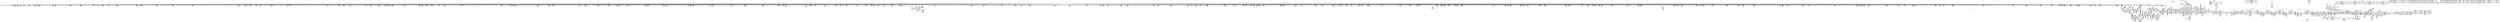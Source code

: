 digraph {
	CE0x433c850 [shape=record,shape=Mrecord,label="{CE0x433c850|may_link:_tmp|*SummSource*}"]
	CE0x434eae0 [shape=record,shape=Mrecord,label="{CE0x434eae0|56:_i8*,_:_CRE_173,174_}"]
	CE0x439f650 [shape=record,shape=Mrecord,label="{CE0x439f650|56:_i8*,_:_CRE_265,266_}"]
	CE0x4331080 [shape=record,shape=Mrecord,label="{CE0x4331080|56:_i8*,_:_CRE_474,475_}"]
	CE0x43f78a0 [shape=record,shape=Mrecord,label="{CE0x43f78a0|may_link:_call11|security/selinux/hooks.c,1797|*SummSource*}"]
	CE0x4335f40 [shape=record,shape=Mrecord,label="{CE0x4335f40|_ret_i32_%tmp24,_!dbg_!27742|security/selinux/hooks.c,220}"]
	CE0x43a82c0 [shape=record,shape=Mrecord,label="{CE0x43a82c0|56:_i8*,_:_CRE_570,571_}"]
	CE0x4397880 [shape=record,shape=Mrecord,label="{CE0x4397880|104:_%struct.inode*,_:_CRE_169,170_}"]
	CE0x43ff5e0 [shape=record,shape=Mrecord,label="{CE0x43ff5e0|_call_void_lockdep_rcu_suspicious(i8*_getelementptr_inbounds_(_25_x_i8_,_25_x_i8_*_.str3,_i32_0,_i32_0),_i32_218,_i8*_getelementptr_inbounds_(_45_x_i8_,_45_x_i8_*_.str12,_i32_0,_i32_0))_#10,_!dbg_!27727|security/selinux/hooks.c,218|*SummSink*}"]
	CE0x43902c0 [shape=record,shape=Mrecord,label="{CE0x43902c0|104:_%struct.inode*,_:_CRE_296,304_|*MultipleSource*|security/selinux/hooks.c,1770|Function::selinux_inode_link&Arg::old_dentry::|Function::may_link&Arg::dentry::}"]
	CE0x432cfa0 [shape=record,shape=Mrecord,label="{CE0x432cfa0|__llvm_gcov_indirect_counter_increment:_bb|*SummSink*}"]
	CE0x4365980 [shape=record,shape=Mrecord,label="{CE0x4365980|56:_i8*,_:_CRE_890,891_}"]
	CE0x43f5d90 [shape=record,shape=Mrecord,label="{CE0x43f5d90|__llvm_gcov_indirect_counter_increment:_tmp5|*SummSource*}"]
	CE0x431d950 [shape=record,shape=Mrecord,label="{CE0x431d950|56:_i8*,_:_CRE_952,960_|*MultipleSource*|security/selinux/hooks.c,1769|Function::may_link&Arg::dir::|Function::selinux_inode_link&Arg::dir::}"]
	CE0x434e2c0 [shape=record,shape=Mrecord,label="{CE0x434e2c0|56:_i8*,_:_CRE_163,164_}"]
	CE0x4390ef0 [shape=record,shape=Mrecord,label="{CE0x4390ef0|104:_%struct.inode*,_:_CRE_311,312_}"]
	CE0x43d8ed0 [shape=record,shape=Mrecord,label="{CE0x43d8ed0|current_sid:_cred|security/selinux/hooks.c,218}"]
	CE0x43af250 [shape=record,shape=Mrecord,label="{CE0x43af250|56:_i8*,_:_CRE_866,867_}"]
	CE0x43f12e0 [shape=record,shape=Mrecord,label="{CE0x43f12e0|may_link:_tmp24|security/selinux/hooks.c,1797}"]
	CE0x43e6590 [shape=record,shape=Mrecord,label="{CE0x43e6590|i64*_getelementptr_inbounds_(_14_x_i64_,_14_x_i64_*___llvm_gcov_ctr219,_i64_0,_i64_12)|*Constant*}"]
	CE0x43692e0 [shape=record,shape=Mrecord,label="{CE0x43692e0|56:_i8*,_:_CRE_905,906_}"]
	CE0x436ab00 [shape=record,shape=Mrecord,label="{CE0x436ab00|56:_i8*,_:_CRE_983,984_}"]
	CE0x438d3e0 [shape=record,shape=Mrecord,label="{CE0x438d3e0|104:_%struct.inode*,_:_CRE_199,200_}"]
	CE0x438ecd0 [shape=record,shape=Mrecord,label="{CE0x438ecd0|104:_%struct.inode*,_:_CRE_220,221_}"]
	CE0x438f7f0 [shape=record,shape=Mrecord,label="{CE0x438f7f0|104:_%struct.inode*,_:_CRE_256,264_|*MultipleSource*|security/selinux/hooks.c,1770|Function::selinux_inode_link&Arg::old_dentry::|Function::may_link&Arg::dentry::}"]
	CE0x4365cb0 [shape=record,shape=Mrecord,label="{CE0x4365cb0|56:_i8*,_:_CRE_893,894_}"]
	CE0x438a5d0 [shape=record,shape=Mrecord,label="{CE0x438a5d0|get_current:_tmp4|./arch/x86/include/asm/current.h,14|*SummSource*}"]
	CE0x4321310 [shape=record,shape=Mrecord,label="{CE0x4321310|may_link:_tmp11|security/selinux/hooks.c,1778|*SummSource*}"]
	CE0x43d2c20 [shape=record,shape=Mrecord,label="{CE0x43d2c20|_call_void___llvm_gcov_indirect_counter_increment(i32*___llvm_gcov_global_state_pred221,_i64**_getelementptr_inbounds_(_4_x_i64*_,_4_x_i64*_*___llvm_gcda_edge_table220,_i64_0,_i64_3)),_!dbg_!27747|security/selinux/hooks.c,1789}"]
	CE0x43f16e0 [shape=record,shape=Mrecord,label="{CE0x43f16e0|may_link:_tmp24|security/selinux/hooks.c,1797|*SummSink*}"]
	CE0x43196b0 [shape=record,shape=Mrecord,label="{CE0x43196b0|56:_i8*,_:_CRE_56,64_|*MultipleSource*|security/selinux/hooks.c,1769|Function::may_link&Arg::dir::|Function::selinux_inode_link&Arg::dir::}"]
	CE0x43660f0 [shape=record,shape=Mrecord,label="{CE0x43660f0|56:_i8*,_:_CRE_897,898_}"]
	CE0x43bbff0 [shape=record,shape=Mrecord,label="{CE0x43bbff0|28:_i32,_:_CRE_75,76_}"]
	CE0x436bf00 [shape=record,shape=Mrecord,label="{CE0x436bf00|56:_i8*,_:_CRE_16,24_|*MultipleSource*|*LoadInst*|security/selinux/hooks.c,1770|security/selinux/hooks.c,1770}"]
	CE0x434b0b0 [shape=record,shape=Mrecord,label="{CE0x434b0b0|56:_i8*,_:_CRE_295,296_}"]
	CE0x4323fa0 [shape=record,shape=Mrecord,label="{CE0x4323fa0|56:_i8*,_:_CRE_279,280_}"]
	CE0x4366530 [shape=record,shape=Mrecord,label="{CE0x4366530|56:_i8*,_:_CRE_901,902_}"]
	CE0x43d1a10 [shape=record,shape=Mrecord,label="{CE0x43d1a10|current_sid:_tmp24|security/selinux/hooks.c,220|*SummSource*}"]
	CE0x43a6660 [shape=record,shape=Mrecord,label="{CE0x43a6660|56:_i8*,_:_CRE_520,528_|*MultipleSource*|*LoadInst*|security/selinux/hooks.c,1770|security/selinux/hooks.c,1770}"]
	CE0x438f060 [shape=record,shape=Mrecord,label="{CE0x438f060|104:_%struct.inode*,_:_CRE_223,224_}"]
	CE0x4371760 [shape=record,shape=Mrecord,label="{CE0x4371760|56:_i8*,_:_CRE_72,76_|*MultipleSource*|*LoadInst*|security/selinux/hooks.c,1770|security/selinux/hooks.c,1770}"]
	CE0x4315190 [shape=record,shape=Mrecord,label="{CE0x4315190|may_link:_tmp|*SummSink*}"]
	CE0x4321b50 [shape=record,shape=Mrecord,label="{CE0x4321b50|may_link:_if.then}"]
	CE0x43b9840 [shape=record,shape=Mrecord,label="{CE0x43b9840|28:_i32,_:_CRE_21,22_}"]
	CE0x4336b90 [shape=record,shape=Mrecord,label="{CE0x4336b90|i32_-1|*Constant*|*SummSink*}"]
	CE0x4321c20 [shape=record,shape=Mrecord,label="{CE0x4321c20|may_link:_if.then|*SummSource*}"]
	CE0x4398de0 [shape=record,shape=Mrecord,label="{CE0x4398de0|104:_%struct.inode*,_:_CRE_187,188_}"]
	CE0x436b2b0 [shape=record,shape=Mrecord,label="{CE0x436b2b0|may_link:_tmp2|*LoadInst*|security/selinux/hooks.c,1769}"]
	CE0x43e8520 [shape=record,shape=Mrecord,label="{CE0x43e8520|may_link:_sid10|security/selinux/hooks.c,1797}"]
	CE0x4334480 [shape=record,shape=Mrecord,label="{CE0x4334480|56:_i8*,_:_CRE_147,148_}"]
	CE0x43bd4f0 [shape=record,shape=Mrecord,label="{CE0x43bd4f0|28:_i32,_:_CRE_96,97_}"]
	CE0x436fa70 [shape=record,shape=Mrecord,label="{CE0x436fa70|56:_i8*,_:_CRE_149,150_}"]
	CE0x43281d0 [shape=record,shape=Mrecord,label="{CE0x43281d0|selinux_inode_link:_tmp}"]
	CE0x433cec0 [shape=record,shape=Mrecord,label="{CE0x433cec0|may_link:_ad|security/selinux/hooks.c, 1764}"]
	CE0x4345470 [shape=record,shape=Mrecord,label="{CE0x4345470|current_sid:_tmp8|security/selinux/hooks.c,218}"]
	CE0x43394a0 [shape=record,shape=Mrecord,label="{CE0x43394a0|i64*_getelementptr_inbounds_(_11_x_i64_,_11_x_i64_*___llvm_gcov_ctr125,_i64_0,_i64_0)|*Constant*}"]
	CE0x43cdb20 [shape=record,shape=Mrecord,label="{CE0x43cdb20|i16_7|*Constant*|*SummSink*}"]
	CE0x434ba70 [shape=record,shape=Mrecord,label="{CE0x434ba70|56:_i8*,_:_CRE_307,308_}"]
	CE0x43705c0 [shape=record,shape=Mrecord,label="{CE0x43705c0|may_link:_tmp14|security/selinux/hooks.c,1783|*SummSource*}"]
	CE0x4365ba0 [shape=record,shape=Mrecord,label="{CE0x4365ba0|56:_i8*,_:_CRE_892,893_}"]
	CE0x43b6440 [shape=record,shape=Mrecord,label="{CE0x43b6440|56:_i8*,_:_CRE_968,976_|*MultipleSource*|*LoadInst*|security/selinux/hooks.c,1770|security/selinux/hooks.c,1770}"]
	CE0x43cd1d0 [shape=record,shape=Mrecord,label="{CE0x43cd1d0|avc_has_perm:_ssid|Function::avc_has_perm&Arg::ssid::|*SummSource*}"]
	CE0x43e64b0 [shape=record,shape=Mrecord,label="{CE0x43e64b0|may_link:_tmp22|security/selinux/hooks.c,1797}"]
	CE0x43d4090 [shape=record,shape=Mrecord,label="{CE0x43d4090|i64**_getelementptr_inbounds_(_4_x_i64*_,_4_x_i64*_*___llvm_gcda_edge_table220,_i64_0,_i64_3)|*Constant*|*SummSink*}"]
	CE0x43a2f50 [shape=record,shape=Mrecord,label="{CE0x43a2f50|56:_i8*,_:_CRE_344,352_|*MultipleSource*|*LoadInst*|security/selinux/hooks.c,1770|security/selinux/hooks.c,1770}"]
	CE0x436ae30 [shape=record,shape=Mrecord,label="{CE0x436ae30|56:_i8*,_:_CRE_992,1000_|*MultipleSource*|security/selinux/hooks.c,1769|Function::may_link&Arg::dir::|Function::selinux_inode_link&Arg::dir::}"]
	CE0x43ae030 [shape=record,shape=Mrecord,label="{CE0x43ae030|56:_i8*,_:_CRE_792,800_|*MultipleSource*|*LoadInst*|security/selinux/hooks.c,1770|security/selinux/hooks.c,1770}"]
	CE0x43e4f20 [shape=record,shape=Mrecord,label="{CE0x43e4f20|VOIDTB_TE_array:_GCE___func__.may_link_private_unnamed_addr_constant_9_x_i8_c_may_link_00_,_align_1:_elem_0:default:}"]
	CE0x43e5d40 [shape=record,shape=Mrecord,label="{CE0x43e5d40|i32_16777216|*Constant*|*SummSource*}"]
	CE0x4364dd0 [shape=record,shape=Mrecord,label="{CE0x4364dd0|56:_i8*,_:_CRE_879,880_}"]
	CE0x43c8c80 [shape=record,shape=Mrecord,label="{CE0x43c8c80|may_link:_cond|security/selinux/hooks.c,1776|*SummSource*}"]
	CE0x43f2bb0 [shape=record,shape=Mrecord,label="{CE0x43f2bb0|__llvm_gcov_indirect_counter_increment:_tmp6|*SummSink*}"]
	CE0x43b70e0 [shape=record,shape=Mrecord,label="{CE0x43b70e0|56:_i8*,_:_CRE_988,992_|*MultipleSource*|*LoadInst*|security/selinux/hooks.c,1770|security/selinux/hooks.c,1770}"]
	CE0x438ee00 [shape=record,shape=Mrecord,label="{CE0x438ee00|104:_%struct.inode*,_:_CRE_221,222_}"]
	CE0x4321440 [shape=record,shape=Mrecord,label="{CE0x4321440|may_link:_tmp11|security/selinux/hooks.c,1778|*SummSink*}"]
	CE0x43a6bd0 [shape=record,shape=Mrecord,label="{CE0x43a6bd0|56:_i8*,_:_CRE_540,544_|*MultipleSource*|*LoadInst*|security/selinux/hooks.c,1770|security/selinux/hooks.c,1770}"]
	CE0x434f0b0 [shape=record,shape=Mrecord,label="{CE0x434f0b0|__llvm_gcov_indirect_counter_increment:_counter|*SummSource*}"]
	CE0x436c340 [shape=record,shape=Mrecord,label="{CE0x436c340|56:_i8*,_:_CRE_187,188_}"]
	CE0x43b05f0 [shape=record,shape=Mrecord,label="{CE0x43b05f0|56:_i8*,_:_CRE_884,885_}"]
	CE0x4327870 [shape=record,shape=Mrecord,label="{CE0x4327870|may_link:_kind|Function::may_link&Arg::kind::|*SummSource*}"]
	CE0x4363140 [shape=record,shape=Mrecord,label="{CE0x4363140|56:_i8*,_:_CRE_816,824_|*MultipleSource*|security/selinux/hooks.c,1769|Function::may_link&Arg::dir::|Function::selinux_inode_link&Arg::dir::}"]
	CE0x436be00 [shape=record,shape=Mrecord,label="{CE0x436be00|56:_i8*,_:_CRE_12,16_|*MultipleSource*|*LoadInst*|security/selinux/hooks.c,1770|security/selinux/hooks.c,1770}"]
	CE0x43bfb20 [shape=record,shape=Mrecord,label="{CE0x43bfb20|28:_i32,_:_CRE_184,192_|*MultipleSource*|*LoadInst*|security/selinux/hooks.c,1769|security/selinux/hooks.c,1769|security/selinux/hooks.c,1777}"]
	CE0x4399aa0 [shape=record,shape=Mrecord,label="{CE0x4399aa0|i32_5|*Constant*|*SummSource*}"]
	CE0x435f6e0 [shape=record,shape=Mrecord,label="{CE0x435f6e0|56:_i8*,_:_CRE_600,601_}"]
	CE0x4318b90 [shape=record,shape=Mrecord,label="{CE0x4318b90|current_sid:_land.lhs.true|*SummSink*}"]
	CE0x43342e0 [shape=record,shape=Mrecord,label="{CE0x43342e0|56:_i8*,_:_CRE_145,146_}"]
	CE0x434b800 [shape=record,shape=Mrecord,label="{CE0x434b800|56:_i8*,_:_CRE_304,305_}"]
	CE0x43b7cb0 [shape=record,shape=Mrecord,label="{CE0x43b7cb0|may_link:_sid4|security/selinux/hooks.c,1777|*SummSource*}"]
	CE0x443b290 [shape=record,shape=Mrecord,label="{CE0x443b290|_call_void_mcount()_#3|*SummSink*}"]
	CE0x43162a0 [shape=record,shape=Mrecord,label="{CE0x43162a0|i64*_getelementptr_inbounds_(_2_x_i64_,_2_x_i64_*___llvm_gcov_ctr218,_i64_0,_i64_1)|*Constant*|*SummSource*}"]
	CE0x43cb8c0 [shape=record,shape=Mrecord,label="{CE0x43cb8c0|may_link:_tmp8|security/selinux/hooks.c,1778|*SummSource*}"]
	CE0x43bcbf0 [shape=record,shape=Mrecord,label="{CE0x43bcbf0|28:_i32,_:_CRE_87,88_}"]
	CE0x43a0640 [shape=record,shape=Mrecord,label="{CE0x43a0640|56:_i8*,_:_CRE_280,281_}"]
	CE0x43a8c50 [shape=record,shape=Mrecord,label="{CE0x43a8c50|56:_i8*,_:_CRE_579,580_}"]
	CE0x443ada0 [shape=record,shape=Mrecord,label="{CE0x443ada0|i64*_getelementptr_inbounds_(_2_x_i64_,_2_x_i64_*___llvm_gcov_ctr98,_i64_0,_i64_1)|*Constant*|*SummSource*}"]
	CE0x43ace10 [shape=record,shape=Mrecord,label="{CE0x43ace10|56:_i8*,_:_CRE_696,704_|*MultipleSource*|*LoadInst*|security/selinux/hooks.c,1770|security/selinux/hooks.c,1770}"]
	CE0x43f34f0 [shape=record,shape=Mrecord,label="{CE0x43f34f0|current_sid:_tmp6|security/selinux/hooks.c,218|*SummSink*}"]
	CE0x4362a40 [shape=record,shape=Mrecord,label="{CE0x4362a40|56:_i8*,_:_CRE_776,792_|*MultipleSource*|security/selinux/hooks.c,1769|Function::may_link&Arg::dir::|Function::selinux_inode_link&Arg::dir::}"]
	CE0x43af080 [shape=record,shape=Mrecord,label="{CE0x43af080|56:_i8*,_:_CRE_865,866_}"]
	CE0x43225b0 [shape=record,shape=Mrecord,label="{CE0x43225b0|56:_i8*,_:_CRE_290,291_}"]
	CE0x43d2ac0 [shape=record,shape=Mrecord,label="{CE0x43d2ac0|may_link:_tmp16|security/selinux/hooks.c,1786|*SummSource*}"]
	CE0x4337a90 [shape=record,shape=Mrecord,label="{CE0x4337a90|56:_i8*,_:_CRE_202,203_}"]
	CE0x432ce90 [shape=record,shape=Mrecord,label="{CE0x432ce90|__llvm_gcov_indirect_counter_increment:_bb|*SummSource*}"]
	CE0x4337d00 [shape=record,shape=Mrecord,label="{CE0x4337d00|56:_i8*,_:_CRE_205,206_}"]
	CE0x4446c70 [shape=record,shape=Mrecord,label="{CE0x4446c70|get_current:_tmp}"]
	CE0x4396dd0 [shape=record,shape=Mrecord,label="{CE0x4396dd0|104:_%struct.inode*,_:_CRE_160,161_}"]
	CE0x43264d0 [shape=record,shape=Mrecord,label="{CE0x43264d0|GLOBAL:_may_link|*Constant*}"]
	CE0x43b5180 [shape=record,shape=Mrecord,label="{CE0x43b5180|56:_i8*,_:_CRE_925,926_}"]
	CE0x4394370 [shape=record,shape=Mrecord,label="{CE0x4394370|104:_%struct.inode*,_:_CRE_56,64_|*MultipleSource*|security/selinux/hooks.c,1770|Function::selinux_inode_link&Arg::old_dentry::|Function::may_link&Arg::dentry::}"]
	CE0x43a5000 [shape=record,shape=Mrecord,label="{CE0x43a5000|56:_i8*,_:_CRE_477,478_}"]
	CE0x436d330 [shape=record,shape=Mrecord,label="{CE0x436d330|56:_i8*,_:_CRE_202,203_}"]
	CE0x435dc10 [shape=record,shape=Mrecord,label="{CE0x435dc10|56:_i8*,_:_CRE_567,568_}"]
	CE0x434dde0 [shape=record,shape=Mrecord,label="{CE0x434dde0|56:_i8*,_:_CRE_157,158_}"]
	CE0x4338510 [shape=record,shape=Mrecord,label="{CE0x4338510|56:_i8*,_:_CRE_232,236_|*MultipleSource*|security/selinux/hooks.c,1769|Function::may_link&Arg::dir::|Function::selinux_inode_link&Arg::dir::}"]
	CE0x43bd3f0 [shape=record,shape=Mrecord,label="{CE0x43bd3f0|28:_i32,_:_CRE_95,96_}"]
	CE0x43cb6e0 [shape=record,shape=Mrecord,label="{CE0x43cb6e0|may_link:_u|security/selinux/hooks.c,1773|*SummSink*}"]
	CE0x43d5030 [shape=record,shape=Mrecord,label="{CE0x43d5030|may_link:_tmp17|security/selinux/hooks.c,1786|*SummSink*}"]
	CE0x432e420 [shape=record,shape=Mrecord,label="{CE0x432e420|56:_i8*,_:_CRE_172,173_}"]
	CE0x436d660 [shape=record,shape=Mrecord,label="{CE0x436d660|56:_i8*,_:_CRE_205,206_}"]
	CE0x4321090 [shape=record,shape=Mrecord,label="{CE0x4321090|i64*_getelementptr_inbounds_(_14_x_i64_,_14_x_i64_*___llvm_gcov_ctr219,_i64_0,_i64_3)|*Constant*|*SummSink*}"]
	CE0x43c7ef0 [shape=record,shape=Mrecord,label="{CE0x43c7ef0|may_link:_dentry2|security/selinux/hooks.c,1773}"]
	CE0x434b320 [shape=record,shape=Mrecord,label="{CE0x434b320|56:_i8*,_:_CRE_298,299_}"]
	CE0x4395cf0 [shape=record,shape=Mrecord,label="{CE0x4395cf0|104:_%struct.inode*,_:_CRE_146,147_}"]
	CE0x43a3120 [shape=record,shape=Mrecord,label="{CE0x43a3120|56:_i8*,_:_CRE_352,360_|*MultipleSource*|*LoadInst*|security/selinux/hooks.c,1770|security/selinux/hooks.c,1770}"]
	CE0x43cc500 [shape=record,shape=Mrecord,label="{CE0x43cc500|i32_(i32,_i32,_i16,_i32,_%struct.common_audit_data*)*_bitcast_(i32_(i32,_i32,_i16,_i32,_%struct.common_audit_data.495*)*_avc_has_perm_to_i32_(i32,_i32,_i16,_i32,_%struct.common_audit_data*)*)|*Constant*}"]
	CE0x43352c0 [shape=record,shape=Mrecord,label="{CE0x43352c0|selinux_inode_link:_old_dentry|Function::selinux_inode_link&Arg::old_dentry::|*SummSink*}"]
	CE0x4368ea0 [shape=record,shape=Mrecord,label="{CE0x4368ea0|56:_i8*,_:_CRE_901,902_}"]
	CE0x43955a0 [shape=record,shape=Mrecord,label="{CE0x43955a0|104:_%struct.inode*,_:_CRE_104,112_|*MultipleSource*|security/selinux/hooks.c,1770|Function::selinux_inode_link&Arg::old_dentry::|Function::may_link&Arg::dentry::}"]
	CE0x43a0a80 [shape=record,shape=Mrecord,label="{CE0x43a0a80|56:_i8*,_:_CRE_284,285_}"]
	CE0x4319350 [shape=record,shape=Mrecord,label="{CE0x4319350|56:_i8*,_:_CRE_40,48_|*MultipleSource*|security/selinux/hooks.c,1769|Function::may_link&Arg::dir::|Function::selinux_inode_link&Arg::dir::}"]
	CE0x43885d0 [shape=record,shape=Mrecord,label="{CE0x43885d0|current_sid:_tmp2|*SummSink*}"]
	CE0x43f1a40 [shape=record,shape=Mrecord,label="{CE0x43f1a40|i64*_getelementptr_inbounds_(_2_x_i64_,_2_x_i64_*___llvm_gcov_ctr98,_i64_0,_i64_0)|*Constant*}"]
	CE0x4bec390 [shape=record,shape=Mrecord,label="{CE0x4bec390|selinux_inode_link:_call|security/selinux/hooks.c,2769}"]
	CE0x4334a30 [shape=record,shape=Mrecord,label="{CE0x4334a30|56:_i8*,_:_CRE_154,155_}"]
	CE0x43f9730 [shape=record,shape=Mrecord,label="{CE0x43f9730|current_sid:_do.body}"]
	CE0x438a670 [shape=record,shape=Mrecord,label="{CE0x438a670|get_current:_tmp4|./arch/x86/include/asm/current.h,14|*SummSink*}"]
	CE0x4329400 [shape=record,shape=Mrecord,label="{CE0x4329400|_call_void___llvm_gcov_indirect_counter_increment(i32*___llvm_gcov_global_state_pred221,_i64**_getelementptr_inbounds_(_4_x_i64*_,_4_x_i64*_*___llvm_gcda_edge_table220,_i64_0,_i64_2)),_!dbg_!27745|security/selinux/hooks.c,1786}"]
	CE0x4369d80 [shape=record,shape=Mrecord,label="{CE0x4369d80|56:_i8*,_:_CRE_915,916_}"]
	CE0x4342380 [shape=record,shape=Mrecord,label="{CE0x4342380|current_sid:_tobool1|security/selinux/hooks.c,218|*SummSink*}"]
	CE0x43ae5a0 [shape=record,shape=Mrecord,label="{CE0x43ae5a0|56:_i8*,_:_CRE_816,824_|*MultipleSource*|*LoadInst*|security/selinux/hooks.c,1770|security/selinux/hooks.c,1770}"]
	CE0x4324570 [shape=record,shape=Mrecord,label="{CE0x4324570|i64_1|*Constant*}"]
	CE0x4368620 [shape=record,shape=Mrecord,label="{CE0x4368620|56:_i8*,_:_CRE_932,933_}"]
	CE0x4339e50 [shape=record,shape=Mrecord,label="{CE0x4339e50|current_sid:_tmp7|security/selinux/hooks.c,218|*SummSink*}"]
	CE0x43d26b0 [shape=record,shape=Mrecord,label="{CE0x43d26b0|i64**_getelementptr_inbounds_(_4_x_i64*_,_4_x_i64*_*___llvm_gcda_edge_table220,_i64_0,_i64_2)|*Constant*|*SummSink*}"]
	CE0x43bd9f0 [shape=record,shape=Mrecord,label="{CE0x43bd9f0|28:_i32,_:_CRE_101,102_}"]
	CE0x43aa5d0 [shape=record,shape=Mrecord,label="{CE0x43aa5d0|56:_i8*,_:_CRE_603,604_}"]
	CE0x432f480 [shape=record,shape=Mrecord,label="{CE0x432f480|56:_i8*,_:_CRE_352,360_|*MultipleSource*|security/selinux/hooks.c,1769|Function::may_link&Arg::dir::|Function::selinux_inode_link&Arg::dir::}"]
	CE0x43bdc70 [shape=record,shape=Mrecord,label="{CE0x43bdc70|28:_i32,_:_CRE_103,104_}"]
	CE0x432edb0 [shape=record,shape=Mrecord,label="{CE0x432edb0|56:_i8*,_:_CRE_181,182_}"]
	CE0x4368840 [shape=record,shape=Mrecord,label="{CE0x4368840|56:_i8*,_:_CRE_895,896_}"]
	CE0x43b7900 [shape=record,shape=Mrecord,label="{CE0x43b7900|may_link:_tmp6|security/selinux/hooks.c,1770|*SummSink*}"]
	CE0x43d7960 [shape=record,shape=Mrecord,label="{CE0x43d7960|current_sid:_call4|security/selinux/hooks.c,218}"]
	CE0x43b0e70 [shape=record,shape=Mrecord,label="{CE0x43b0e70|56:_i8*,_:_CRE_892,893_}"]
	CE0x4328c60 [shape=record,shape=Mrecord,label="{CE0x4328c60|may_link:_dir|Function::may_link&Arg::dir::}"]
	CE0x4368c80 [shape=record,shape=Mrecord,label="{CE0x4368c80|56:_i8*,_:_CRE_899,900_}"]
	CE0x4397160 [shape=record,shape=Mrecord,label="{CE0x4397160|104:_%struct.inode*,_:_CRE_163,164_}"]
	CE0x43bcaf0 [shape=record,shape=Mrecord,label="{CE0x43bcaf0|28:_i32,_:_CRE_86,87_}"]
	CE0x43c7a10 [shape=record,shape=Mrecord,label="{CE0x43c7a10|i64_2097152|*Constant*|*SummSink*}"]
	CE0x43bb8f0 [shape=record,shape=Mrecord,label="{CE0x43bb8f0|28:_i32,_:_CRE_68,69_}"]
	CE0x4336e80 [shape=record,shape=Mrecord,label="{CE0x4336e80|current_sid:_entry}"]
	CE0x43a2620 [shape=record,shape=Mrecord,label="{CE0x43a2620|56:_i8*,_:_CRE_310,311_}"]
	CE0x43fd220 [shape=record,shape=Mrecord,label="{CE0x43fd220|i64*_getelementptr_inbounds_(_11_x_i64_,_11_x_i64_*___llvm_gcov_ctr125,_i64_0,_i64_9)|*Constant*|*SummSource*}"]
	CE0x43c9260 [shape=record,shape=Mrecord,label="{CE0x43c9260|may_link:_or|security/selinux/hooks.c,1776|*SummSource*}"]
	CE0x4387c70 [shape=record,shape=Mrecord,label="{CE0x4387c70|current_sid:_tmp8|security/selinux/hooks.c,218|*SummSink*}"]
	CE0x43ff190 [shape=record,shape=Mrecord,label="{CE0x43ff190|i8_1|*Constant*|*SummSink*}"]
	CE0x43bf520 [shape=record,shape=Mrecord,label="{CE0x43bf520|28:_i32,_:_CRE_152,160_|*MultipleSource*|*LoadInst*|security/selinux/hooks.c,1769|security/selinux/hooks.c,1769|security/selinux/hooks.c,1777}"]
	CE0x439db50 [shape=record,shape=Mrecord,label="{CE0x439db50|__llvm_gcov_indirect_counter_increment:_predecessor|Function::__llvm_gcov_indirect_counter_increment&Arg::predecessor::|*SummSink*}"]
	CE0x436f1f0 [shape=record,shape=Mrecord,label="{CE0x436f1f0|56:_i8*,_:_CRE_141,142_}"]
	CE0x4362500 [shape=record,shape=Mrecord,label="{CE0x4362500|56:_i8*,_:_CRE_752,756_|*MultipleSource*|security/selinux/hooks.c,1769|Function::may_link&Arg::dir::|Function::selinux_inode_link&Arg::dir::}"]
	CE0x43b8960 [shape=record,shape=Mrecord,label="{CE0x43b8960|28:_i32,_:_CRE_10,11_}"]
	CE0x4368b70 [shape=record,shape=Mrecord,label="{CE0x4368b70|56:_i8*,_:_CRE_898,899_}"]
	CE0x4346c50 [shape=record,shape=Mrecord,label="{CE0x4346c50|i64*_getelementptr_inbounds_(_11_x_i64_,_11_x_i64_*___llvm_gcov_ctr125,_i64_0,_i64_8)|*Constant*|*SummSource*}"]
	CE0x4329690 [shape=record,shape=Mrecord,label="{CE0x4329690|_call_void___llvm_gcov_indirect_counter_increment(i32*___llvm_gcov_global_state_pred221,_i64**_getelementptr_inbounds_(_4_x_i64*_,_4_x_i64*_*___llvm_gcda_edge_table220,_i64_0,_i64_2)),_!dbg_!27745|security/selinux/hooks.c,1786|*SummSink*}"]
	CE0x43c21b0 [shape=record,shape=Mrecord,label="{CE0x43c21b0|may_link:_call9|security/selinux/hooks.c,1792|*SummSource*}"]
	CE0x432e750 [shape=record,shape=Mrecord,label="{CE0x432e750|56:_i8*,_:_CRE_175,176_}"]
	CE0x43a0860 [shape=record,shape=Mrecord,label="{CE0x43a0860|56:_i8*,_:_CRE_282,283_}"]
	CE0x43d45d0 [shape=record,shape=Mrecord,label="{CE0x43d45d0|i64*_getelementptr_inbounds_(_14_x_i64_,_14_x_i64_*___llvm_gcov_ctr219,_i64_0,_i64_10)|*Constant*|*SummSink*}"]
	CE0x431c1d0 [shape=record,shape=Mrecord,label="{CE0x431c1d0|56:_i8*,_:_CRE_248,249_}"]
	CE0x43bec60 [shape=record,shape=Mrecord,label="{CE0x43bec60|28:_i32,_:_CRE_118,119_}"]
	CE0x43af710 [shape=record,shape=Mrecord,label="{CE0x43af710|56:_i8*,_:_CRE_870,871_}"]
	CE0x43923e0 [shape=record,shape=Mrecord,label="{CE0x43923e0|current_sid:_sid|security/selinux/hooks.c,220|*SummSink*}"]
	CE0x433bcc0 [shape=record,shape=Mrecord,label="{CE0x433bcc0|56:_i8*,_:_CRE_0,2_|*MultipleSource*|security/selinux/hooks.c,1769|Function::may_link&Arg::dir::|Function::selinux_inode_link&Arg::dir::}"]
	CE0x43b04e0 [shape=record,shape=Mrecord,label="{CE0x43b04e0|56:_i8*,_:_CRE_883,884_}"]
	CE0x434b180 [shape=record,shape=Mrecord,label="{CE0x434b180|56:_i8*,_:_CRE_296,297_}"]
	CE0x43a7310 [shape=record,shape=Mrecord,label="{CE0x43a7310|56:_i8*,_:_CRE_555,556_}"]
	CE0x43b69b0 [shape=record,shape=Mrecord,label="{CE0x43b69b0|56:_i8*,_:_CRE_979,980_}"]
	CE0x43f9870 [shape=record,shape=Mrecord,label="{CE0x43f9870|current_sid:_do.body|*SummSink*}"]
	CE0x43c7b50 [shape=record,shape=Mrecord,label="{CE0x43c7b50|may_link:_cond|security/selinux/hooks.c,1776}"]
	CE0x43a8f80 [shape=record,shape=Mrecord,label="{CE0x43a8f80|56:_i8*,_:_CRE_582,583_}"]
	CE0x436f740 [shape=record,shape=Mrecord,label="{CE0x436f740|56:_i8*,_:_CRE_146,147_}"]
	CE0x4368400 [shape=record,shape=Mrecord,label="{CE0x4368400|56:_i8*,_:_CRE_930,931_}"]
	CE0x43947c0 [shape=record,shape=Mrecord,label="{CE0x43947c0|104:_%struct.inode*,_:_CRE_80,88_|*MultipleSource*|security/selinux/hooks.c,1770|Function::selinux_inode_link&Arg::old_dentry::|Function::may_link&Arg::dentry::}"]
	CE0x4337280 [shape=record,shape=Mrecord,label="{CE0x4337280|current_sid:_tmp5|security/selinux/hooks.c,218|*SummSource*}"]
	CE0x4334ca0 [shape=record,shape=Mrecord,label="{CE0x4334ca0|selinux_inode_link:_tmp1|*SummSource*}"]
	CE0x4366a80 [shape=record,shape=Mrecord,label="{CE0x4366a80|56:_i8*,_:_CRE_906,907_}"]
	CE0x43cdc80 [shape=record,shape=Mrecord,label="{CE0x43cdc80|avc_has_perm:_tclass|Function::avc_has_perm&Arg::tclass::}"]
	CE0x43f3db0 [shape=record,shape=Mrecord,label="{CE0x43f3db0|current_sid:_tmp13|security/selinux/hooks.c,218|*SummSink*}"]
	CE0x436a9f0 [shape=record,shape=Mrecord,label="{CE0x436a9f0|56:_i8*,_:_CRE_982,983_}"]
	CE0x431e640 [shape=record,shape=Mrecord,label="{CE0x431e640|56:_i8*,_:_CRE_275,276_}"]
	CE0x43ab3a0 [shape=record,shape=Mrecord,label="{CE0x43ab3a0|56:_i8*,_:_CRE_616,617_}"]
	CE0x434a720 [shape=record,shape=Mrecord,label="{CE0x434a720|i64*_getelementptr_inbounds_(_14_x_i64_,_14_x_i64_*___llvm_gcov_ctr219,_i64_0,_i64_0)|*Constant*|*SummSink*}"]
	CE0x43ca910 [shape=record,shape=Mrecord,label="{CE0x43ca910|i32_3|*Constant*}"]
	CE0x43ab070 [shape=record,shape=Mrecord,label="{CE0x43ab070|56:_i8*,_:_CRE_613,614_}"]
	CE0x43b00a0 [shape=record,shape=Mrecord,label="{CE0x43b00a0|56:_i8*,_:_CRE_879,880_}"]
	CE0x43ab5c0 [shape=record,shape=Mrecord,label="{CE0x43ab5c0|56:_i8*,_:_CRE_618,619_}"]
	CE0x434afe0 [shape=record,shape=Mrecord,label="{CE0x434afe0|56:_i8*,_:_CRE_294,295_}"]
	CE0x43f1fd0 [shape=record,shape=Mrecord,label="{CE0x43f1fd0|i1_true|*Constant*|*SummSink*}"]
	CE0x4398460 [shape=record,shape=Mrecord,label="{CE0x4398460|104:_%struct.inode*,_:_CRE_179,180_}"]
	CE0x4333850 [shape=record,shape=Mrecord,label="{CE0x4333850|i32_5|*Constant*}"]
	CE0x4391c00 [shape=record,shape=Mrecord,label="{CE0x4391c00|may_link:_tmp4|*LoadInst*|security/selinux/hooks.c,1770|*SummSink*}"]
	CE0x43abe40 [shape=record,shape=Mrecord,label="{CE0x43abe40|56:_i8*,_:_CRE_632,640_|*MultipleSource*|*LoadInst*|security/selinux/hooks.c,1770|security/selinux/hooks.c,1770}"]
	CE0x43cd490 [shape=record,shape=Mrecord,label="{CE0x43cd490|avc_has_perm:_tsid|Function::avc_has_perm&Arg::tsid::}"]
	CE0x43e72a0 [shape=record,shape=Mrecord,label="{CE0x43e72a0|may_link:_tmp22|security/selinux/hooks.c,1797|*SummSink*}"]
	CE0x4347ce0 [shape=record,shape=Mrecord,label="{CE0x4347ce0|56:_i8*,_:_CRE_189,190_}"]
	CE0x43158d0 [shape=record,shape=Mrecord,label="{CE0x43158d0|selinux_inode_link:_entry|*SummSink*}"]
	CE0x43f8880 [shape=record,shape=Mrecord,label="{CE0x43f8880|may_link:_tmp27|security/selinux/hooks.c,1799|*SummSink*}"]
	CE0x43fa760 [shape=record,shape=Mrecord,label="{CE0x43fa760|current_sid:_tmp10|security/selinux/hooks.c,218}"]
	CE0x43f33c0 [shape=record,shape=Mrecord,label="{CE0x43f33c0|current_sid:_tmp6|security/selinux/hooks.c,218|*SummSource*}"]
	CE0x4348570 [shape=record,shape=Mrecord,label="{CE0x4348570|i64*_null|*Constant*|*SummSource*}"]
	CE0x4336cc0 [shape=record,shape=Mrecord,label="{CE0x4336cc0|__llvm_gcov_indirect_counter_increment:_tmp1|*SummSink*}"]
	CE0x4322750 [shape=record,shape=Mrecord,label="{CE0x4322750|56:_i8*,_:_CRE_292,293_}"]
	CE0x4324140 [shape=record,shape=Mrecord,label="{CE0x4324140|56:_i8*,_:_CRE_281,282_}"]
	CE0x4327700 [shape=record,shape=Mrecord,label="{CE0x4327700|i32_0|*Constant*|*SummSink*}"]
	CE0x433b2f0 [shape=record,shape=Mrecord,label="{CE0x433b2f0|56:_i8*,_:_CRE_137,138_}"]
	CE0x43bcdf0 [shape=record,shape=Mrecord,label="{CE0x43bcdf0|28:_i32,_:_CRE_89,90_}"]
	CE0x43b58f0 [shape=record,shape=Mrecord,label="{CE0x43b58f0|56:_i8*,_:_CRE_932,933_}"]
	CE0x439e220 [shape=record,shape=Mrecord,label="{CE0x439e220|56:_i8*,_:_CRE_246,247_}"]
	CE0x43cc6a0 [shape=record,shape=Mrecord,label="{CE0x43cc6a0|avc_has_perm:_entry}"]
	CE0x439b240 [shape=record,shape=Mrecord,label="{CE0x439b240|i64*_getelementptr_inbounds_(_14_x_i64_,_14_x_i64_*___llvm_gcov_ctr219,_i64_0,_i64_9)|*Constant*}"]
	CE0x43c2660 [shape=record,shape=Mrecord,label="{CE0x43c2660|may_link:_tmp13|security/selinux/hooks.c,1779|*SummSource*}"]
	CE0x43967e0 [shape=record,shape=Mrecord,label="{CE0x43967e0|104:_%struct.inode*,_:_CRE_155,156_}"]
	CE0x43f6950 [shape=record,shape=Mrecord,label="{CE0x43f6950|i32_4|*Constant*|*SummSink*}"]
	CE0x432b2e0 [shape=record,shape=Mrecord,label="{CE0x432b2e0|may_link:_sw.bb}"]
	CE0x43474c0 [shape=record,shape=Mrecord,label="{CE0x43474c0|56:_i8*,_:_CRE_179,180_}"]
	CE0x4322410 [shape=record,shape=Mrecord,label="{CE0x4322410|56:_i8*,_:_CRE_288,289_}"]
	CE0x43c1690 [shape=record,shape=Mrecord,label="{CE0x43c1690|i64**_getelementptr_inbounds_(_4_x_i64*_,_4_x_i64*_*___llvm_gcda_edge_table220,_i64_0,_i64_0)|*Constant*|*SummSource*}"]
	CE0x4336380 [shape=record,shape=Mrecord,label="{CE0x4336380|current_sid:_tmp1}"]
	CE0x438e940 [shape=record,shape=Mrecord,label="{CE0x438e940|104:_%struct.inode*,_:_CRE_217,218_}"]
	CE0x4322e20 [shape=record,shape=Mrecord,label="{CE0x4322e20|_call_void_mcount()_#3}"]
	CE0x43f5a30 [shape=record,shape=Mrecord,label="{CE0x43f5a30|GLOBAL:_current_sid.__warned|Global_var:current_sid.__warned|*SummSink*}"]
	CE0x433db00 [shape=record,shape=Mrecord,label="{CE0x433db00|selinux_inode_link:_tmp|*SummSink*}"]
	CE0x43258e0 [shape=record,shape=Mrecord,label="{CE0x43258e0|i64*_getelementptr_inbounds_(_2_x_i64_,_2_x_i64_*___llvm_gcov_ctr218,_i64_0,_i64_0)|*Constant*|*SummSink*}"]
	CE0x438dd60 [shape=record,shape=Mrecord,label="{CE0x438dd60|104:_%struct.inode*,_:_CRE_207,208_}"]
	CE0x4360720 [shape=record,shape=Mrecord,label="{CE0x4360720|56:_i8*,_:_CRE_620,621_}"]
	CE0x433f690 [shape=record,shape=Mrecord,label="{CE0x433f690|_ret_i32_%call,_!dbg_!27715|security/selinux/hooks.c,2769|*SummSource*}"]
	CE0x43a1da0 [shape=record,shape=Mrecord,label="{CE0x43a1da0|56:_i8*,_:_CRE_302,303_}"]
	CE0x4323d60 [shape=record,shape=Mrecord,label="{CE0x4323d60|56:_i8*,_:_CRE_271,272_}"]
	CE0x4399c80 [shape=record,shape=Mrecord,label="{CE0x4399c80|__llvm_gcov_indirect_counter_increment:_counters|Function::__llvm_gcov_indirect_counter_increment&Arg::counters::}"]
	CE0x436d770 [shape=record,shape=Mrecord,label="{CE0x436d770|56:_i8*,_:_CRE_206,207_}"]
	CE0x439a000 [shape=record,shape=Mrecord,label="{CE0x439a000|i64**_getelementptr_inbounds_(_4_x_i64*_,_4_x_i64*_*___llvm_gcda_edge_table220,_i64_0,_i64_1)|*Constant*}"]
	CE0x4338580 [shape=record,shape=Mrecord,label="{CE0x4338580|56:_i8*,_:_CRE_243,244_}"]
	CE0x432e860 [shape=record,shape=Mrecord,label="{CE0x432e860|56:_i8*,_:_CRE_176,177_}"]
	CE0x43cd9b0 [shape=record,shape=Mrecord,label="{CE0x43cd9b0|i16_7|*Constant*|*SummSource*}"]
	CE0x4360310 [shape=record,shape=Mrecord,label="{CE0x4360310|56:_i8*,_:_CRE_615,616_}"]
	CE0x43a72a0 [shape=record,shape=Mrecord,label="{CE0x43a72a0|56:_i8*,_:_CRE_556,557_}"]
	CE0x43d8c50 [shape=record,shape=Mrecord,label="{CE0x43d8c50|i32_78|*Constant*}"]
	CE0x43ab290 [shape=record,shape=Mrecord,label="{CE0x43ab290|56:_i8*,_:_CRE_615,616_}"]
	CE0x43af930 [shape=record,shape=Mrecord,label="{CE0x43af930|56:_i8*,_:_CRE_872,873_}"]
	CE0x434cfc0 [shape=record,shape=Mrecord,label="{CE0x434cfc0|56:_i8*,_:_CRE_72,76_|*MultipleSource*|security/selinux/hooks.c,1769|Function::may_link&Arg::dir::|Function::selinux_inode_link&Arg::dir::}"]
	CE0x43c7820 [shape=record,shape=Mrecord,label="{CE0x43c7820|i64_2097152|*Constant*}"]
	CE0x43481c0 [shape=record,shape=Mrecord,label="{CE0x43481c0|56:_i8*,_:_CRE_195,196_}"]
	CE0x4347800 [shape=record,shape=Mrecord,label="{CE0x4347800|56:_i8*,_:_CRE_183,184_}"]
	CE0x43d9a10 [shape=record,shape=Mrecord,label="{CE0x43d9a10|current_sid:_tmp21|security/selinux/hooks.c,218|*SummSource*}"]
	CE0x4393c30 [shape=record,shape=Mrecord,label="{CE0x4393c30|104:_%struct.inode*,_:_CRE_16,24_|*MultipleSource*|security/selinux/hooks.c,1770|Function::selinux_inode_link&Arg::old_dentry::|Function::may_link&Arg::dentry::}"]
	CE0x43bbdf0 [shape=record,shape=Mrecord,label="{CE0x43bbdf0|28:_i32,_:_CRE_73,74_}"]
	CE0x4336a30 [shape=record,shape=Mrecord,label="{CE0x4336a30|i32_-1|*Constant*|*SummSource*}"]
	CE0x43c1770 [shape=record,shape=Mrecord,label="{CE0x43c1770|i64*_getelementptr_inbounds_(_14_x_i64_,_14_x_i64_*___llvm_gcov_ctr219,_i64_0,_i64_11)|*Constant*}"]
	CE0x4399bd0 [shape=record,shape=Mrecord,label="{CE0x4399bd0|i32_5|*Constant*|*SummSink*}"]
	CE0x4362180 [shape=record,shape=Mrecord,label="{CE0x4362180|56:_i8*,_:_CRE_736,740_|*MultipleSource*|security/selinux/hooks.c,1769|Function::may_link&Arg::dir::|Function::selinux_inode_link&Arg::dir::}"]
	CE0x4316030 [shape=record,shape=Mrecord,label="{CE0x4316030|selinux_inode_link:_bb|*SummSource*}"]
	CE0x43f66c0 [shape=record,shape=Mrecord,label="{CE0x43f66c0|i32_4|*Constant*}"]
	CE0x436efa0 [shape=record,shape=Mrecord,label="{CE0x436efa0|56:_i8*,_:_CRE_140,141_}"]
	CE0x43d7c50 [shape=record,shape=Mrecord,label="{CE0x43d7c50|current_sid:_call4|security/selinux/hooks.c,218|*SummSink*}"]
	CE0x43b9940 [shape=record,shape=Mrecord,label="{CE0x43b9940|28:_i32,_:_CRE_22,23_}"]
	CE0x43c8050 [shape=record,shape=Mrecord,label="{CE0x43c8050|may_link:_dentry2|security/selinux/hooks.c,1773|*SummSink*}"]
	CE0x4371c40 [shape=record,shape=Mrecord,label="{CE0x4371c40|56:_i8*,_:_CRE_88,96_|*MultipleSource*|*LoadInst*|security/selinux/hooks.c,1770|security/selinux/hooks.c,1770}"]
	CE0x43a1630 [shape=record,shape=Mrecord,label="{CE0x43a1630|56:_i8*,_:_CRE_295,296_}"]
	CE0x436e0a0 [shape=record,shape=Mrecord,label="{CE0x436e0a0|56:_i8*,_:_CRE_232,236_|*MultipleSource*|*LoadInst*|security/selinux/hooks.c,1770|security/selinux/hooks.c,1770}"]
	CE0x43cea00 [shape=record,shape=Mrecord,label="{CE0x43cea00|_ret_i32_%retval.0,_!dbg_!27728|security/selinux/avc.c,775|*SummSource*}"]
	CE0x4339540 [shape=record,shape=Mrecord,label="{CE0x4339540|i64*_getelementptr_inbounds_(_11_x_i64_,_11_x_i64_*___llvm_gcov_ctr125,_i64_0,_i64_0)|*Constant*|*SummSource*}"]
	CE0x43433c0 [shape=record,shape=Mrecord,label="{CE0x43433c0|i64_4|*Constant*|*SummSource*}"]
	CE0x4360990 [shape=record,shape=Mrecord,label="{CE0x4360990|56:_i8*,_:_CRE_623,624_}"]
	CE0x4367630 [shape=record,shape=Mrecord,label="{CE0x4367630|56:_i8*,_:_CRE_917,918_}"]
	CE0x431e4a0 [shape=record,shape=Mrecord,label="{CE0x431e4a0|56:_i8*,_:_CRE_273,274_}"]
	CE0x43a9c40 [shape=record,shape=Mrecord,label="{CE0x43a9c40|56:_i8*,_:_CRE_594,595_}"]
	CE0x43b0810 [shape=record,shape=Mrecord,label="{CE0x43b0810|56:_i8*,_:_CRE_886,887_}"]
	CE0x43ba000 [shape=record,shape=Mrecord,label="{CE0x43ba000|28:_i32,_:_CRE_34,35_|*MultipleSource*|*LoadInst*|security/selinux/hooks.c,1769|security/selinux/hooks.c,1769|security/selinux/hooks.c,1777}"]
	CE0x43bb4f0 [shape=record,shape=Mrecord,label="{CE0x43bb4f0|28:_i32,_:_CRE_64,65_}"]
	CE0x4391150 [shape=record,shape=Mrecord,label="{CE0x4391150|104:_%struct.inode*,_:_CRE_313,314_}"]
	CE0x43a9e60 [shape=record,shape=Mrecord,label="{CE0x43a9e60|56:_i8*,_:_CRE_596,597_}"]
	CE0x4323af0 [shape=record,shape=Mrecord,label="{CE0x4323af0|56:_i8*,_:_CRE_268,269_}"]
	CE0x43c4440 [shape=record,shape=Mrecord,label="{CE0x43c4440|i64_2|*Constant*}"]
	CE0x43f9680 [shape=record,shape=Mrecord,label="{CE0x43f9680|i64*_getelementptr_inbounds_(_11_x_i64_,_11_x_i64_*___llvm_gcov_ctr125,_i64_0,_i64_0)|*Constant*|*SummSink*}"]
	CE0x43fd3b0 [shape=record,shape=Mrecord,label="{CE0x43fd3b0|i64*_getelementptr_inbounds_(_11_x_i64_,_11_x_i64_*___llvm_gcov_ctr125,_i64_0,_i64_9)|*Constant*|*SummSink*}"]
	CE0x43abc20 [shape=record,shape=Mrecord,label="{CE0x43abc20|56:_i8*,_:_CRE_864,865_}"]
	CE0x435e360 [shape=record,shape=Mrecord,label="{CE0x435e360|56:_i8*,_:_CRE_576,577_}"]
	CE0x434e1f0 [shape=record,shape=Mrecord,label="{CE0x434e1f0|56:_i8*,_:_CRE_162,163_}"]
	CE0x43febf0 [shape=record,shape=Mrecord,label="{CE0x43febf0|current_sid:_tmp16|security/selinux/hooks.c,218|*SummSink*}"]
	CE0x43a6a00 [shape=record,shape=Mrecord,label="{CE0x43a6a00|56:_i8*,_:_CRE_536,540_|*MultipleSource*|*LoadInst*|security/selinux/hooks.c,1770|security/selinux/hooks.c,1770}"]
	CE0x43373e0 [shape=record,shape=Mrecord,label="{CE0x43373e0|current_sid:_tmp5|security/selinux/hooks.c,218|*SummSink*}"]
	CE0x43aeeb0 [shape=record,shape=Mrecord,label="{CE0x43aeeb0|56:_i8*,_:_CRE_856,864_|*MultipleSource*|*LoadInst*|security/selinux/hooks.c,1770|security/selinux/hooks.c,1770}"]
	CE0x432dcb0 [shape=record,shape=Mrecord,label="{CE0x432dcb0|56:_i8*,_:_CRE_165,166_}"]
	CE0x43b6ca0 [shape=record,shape=Mrecord,label="{CE0x43b6ca0|56:_i8*,_:_CRE_982,983_}"]
	CE0x43488b0 [shape=record,shape=Mrecord,label="{CE0x43488b0|current_sid:_tmp4|security/selinux/hooks.c,218|*SummSource*}"]
	CE0x43c13e0 [shape=record,shape=Mrecord,label="{CE0x43c13e0|i64**_getelementptr_inbounds_(_4_x_i64*_,_4_x_i64*_*___llvm_gcda_edge_table220,_i64_0,_i64_0)|*Constant*}"]
	CE0x43f2fc0 [shape=record,shape=Mrecord,label="{CE0x43f2fc0|current_sid:_land.lhs.true|*SummSource*}"]
	CE0x43f7b60 [shape=record,shape=Mrecord,label="{CE0x43f7b60|may_link:_retval.0}"]
	CE0x43f6170 [shape=record,shape=Mrecord,label="{CE0x43f6170|_call_void_mcount()_#3|*SummSink*}"]
	CE0x43a5660 [shape=record,shape=Mrecord,label="{CE0x43a5660|56:_i8*,_:_CRE_483,484_}"]
	CE0x43a5aa0 [shape=record,shape=Mrecord,label="{CE0x43a5aa0|56:_i8*,_:_CRE_487,488_}"]
	CE0x436e270 [shape=record,shape=Mrecord,label="{CE0x436e270|56:_i8*,_:_CRE_241,242_}"]
	CE0x43ff530 [shape=record,shape=Mrecord,label="{CE0x43ff530|_call_void_lockdep_rcu_suspicious(i8*_getelementptr_inbounds_(_25_x_i8_,_25_x_i8_*_.str3,_i32_0,_i32_0),_i32_218,_i8*_getelementptr_inbounds_(_45_x_i8_,_45_x_i8_*_.str12,_i32_0,_i32_0))_#10,_!dbg_!27727|security/selinux/hooks.c,218|*SummSource*}"]
	CE0x43b9100 [shape=record,shape=Mrecord,label="{CE0x43b9100|28:_i32,_:_CRE_13,14_}"]
	CE0x43691d0 [shape=record,shape=Mrecord,label="{CE0x43691d0|56:_i8*,_:_CRE_904,905_}"]
	CE0x43a74f0 [shape=record,shape=Mrecord,label="{CE0x43a74f0|56:_i8*,_:_CRE_557,558_}"]
	CE0x43464e0 [shape=record,shape=Mrecord,label="{CE0x43464e0|current_sid:_tmp8|security/selinux/hooks.c,218|*SummSource*}"]
	CE0x43cb3e0 [shape=record,shape=Mrecord,label="{CE0x43cb3e0|may_link:_type|security/selinux/hooks.c,1772|*SummSink*}"]
	CE0x4394930 [shape=record,shape=Mrecord,label="{CE0x4394930|104:_%struct.inode*,_:_CRE_88,89_}"]
	CE0x438e350 [shape=record,shape=Mrecord,label="{CE0x438e350|104:_%struct.inode*,_:_CRE_212,213_}"]
	CE0x4390bf0 [shape=record,shape=Mrecord,label="{CE0x4390bf0|104:_%struct.inode*,_:_CRE_308,309_}"]
	CE0x43a7a40 [shape=record,shape=Mrecord,label="{CE0x43a7a40|56:_i8*,_:_CRE_562,563_}"]
	CE0x435f470 [shape=record,shape=Mrecord,label="{CE0x435f470|56:_i8*,_:_CRE_597,598_}"]
	CE0x431c5e0 [shape=record,shape=Mrecord,label="{CE0x431c5e0|56:_i8*,_:_CRE_253,254_}"]
	CE0x436b4b0 [shape=record,shape=Mrecord,label="{CE0x436b4b0|may_link:_tmp2|*LoadInst*|security/selinux/hooks.c,1769|*SummSource*}"]
	CE0x43c22e0 [shape=record,shape=Mrecord,label="{CE0x43c22e0|may_link:_call9|security/selinux/hooks.c,1792|*SummSink*}"]
	CE0x433c7e0 [shape=record,shape=Mrecord,label="{CE0x433c7e0|COLLAPSED:_GIRE_selinux_xfrm_refcount_global_%struct.atomic_t_zeroinitializer,_align_4:_elem_0:default:}"]
	CE0x43603e0 [shape=record,shape=Mrecord,label="{CE0x43603e0|56:_i8*,_:_CRE_616,617_}"]
	CE0x43aba00 [shape=record,shape=Mrecord,label="{CE0x43aba00|56:_i8*,_:_CRE_622,623_}"]
	CE0x43ce290 [shape=record,shape=Mrecord,label="{CE0x43ce290|avc_has_perm:_requested|Function::avc_has_perm&Arg::requested::|*SummSource*}"]
	CE0x4331340 [shape=record,shape=Mrecord,label="{CE0x4331340|56:_i8*,_:_CRE_478,479_}"]
	CE0x43b0920 [shape=record,shape=Mrecord,label="{CE0x43b0920|56:_i8*,_:_CRE_887,888_}"]
	CE0x43ccc10 [shape=record,shape=Mrecord,label="{CE0x43ccc10|avc_has_perm:_entry|*SummSource*}"]
	CE0x43da490 [shape=record,shape=Mrecord,label="{CE0x43da490|current_sid:_tmp22|security/selinux/hooks.c,218}"]
	CE0x436c080 [shape=record,shape=Mrecord,label="{CE0x436c080|56:_i8*,_:_CRE_24,32_|*MultipleSource*|*LoadInst*|security/selinux/hooks.c,1770|security/selinux/hooks.c,1770}"]
	CE0x4398590 [shape=record,shape=Mrecord,label="{CE0x4398590|104:_%struct.inode*,_:_CRE_180,181_}"]
	CE0x431ba00 [shape=record,shape=Mrecord,label="{CE0x431ba00|56:_i8*,_:_CRE_240,241_}"]
	CE0x4323880 [shape=record,shape=Mrecord,label="{CE0x4323880|56:_i8*,_:_CRE_265,266_}"]
	CE0x43e5b50 [shape=record,shape=Mrecord,label="{CE0x43e5b50|i32_2048|*Constant*|*SummSink*}"]
	CE0x43986c0 [shape=record,shape=Mrecord,label="{CE0x43986c0|104:_%struct.inode*,_:_CRE_181,182_}"]
	CE0x433bdf0 [shape=record,shape=Mrecord,label="{CE0x433bdf0|56:_i8*,_:_CRE_2,4_|*MultipleSource*|security/selinux/hooks.c,1769|Function::may_link&Arg::dir::|Function::selinux_inode_link&Arg::dir::}"]
	CE0x43f9110 [shape=record,shape=Mrecord,label="{CE0x43f9110|current_sid:_land.lhs.true2|*SummSink*}"]
	CE0x4366310 [shape=record,shape=Mrecord,label="{CE0x4366310|56:_i8*,_:_CRE_899,900_}"]
	CE0x4360c00 [shape=record,shape=Mrecord,label="{CE0x4360c00|56:_i8*,_:_CRE_640,648_|*MultipleSource*|security/selinux/hooks.c,1769|Function::may_link&Arg::dir::|Function::selinux_inode_link&Arg::dir::}"]
	CE0x436ccd0 [shape=record,shape=Mrecord,label="{CE0x436ccd0|56:_i8*,_:_CRE_196,197_}"]
	CE0x43a83d0 [shape=record,shape=Mrecord,label="{CE0x43a83d0|56:_i8*,_:_CRE_571,572_}"]
	CE0x43c46a0 [shape=record,shape=Mrecord,label="{CE0x43c46a0|i64_2|*Constant*|*SummSink*}"]
	CE0x43b7be0 [shape=record,shape=Mrecord,label="{CE0x43b7be0|28:_i32,_:_CRE_0,8_|*MultipleSource*|*LoadInst*|security/selinux/hooks.c,1769|security/selinux/hooks.c,1769|security/selinux/hooks.c,1777}"]
	CE0x4bec400 [shape=record,shape=Mrecord,label="{CE0x4bec400|selinux_inode_link:_call|security/selinux/hooks.c,2769|*SummSource*}"]
	CE0x4394fe0 [shape=record,shape=Mrecord,label="{CE0x4394fe0|104:_%struct.inode*,_:_CRE_92,93_}"]
	CE0x43ab7e0 [shape=record,shape=Mrecord,label="{CE0x43ab7e0|56:_i8*,_:_CRE_620,621_}"]
	CE0x434ab30 [shape=record,shape=Mrecord,label="{CE0x434ab30|get_current:_bb}"]
	CE0x4326e00 [shape=record,shape=Mrecord,label="{CE0x4326e00|selinux_inode_link:_bb|*SummSink*}"]
	CE0x435eab0 [shape=record,shape=Mrecord,label="{CE0x435eab0|56:_i8*,_:_CRE_585,586_}"]
	CE0x43cdcf0 [shape=record,shape=Mrecord,label="{CE0x43cdcf0|avc_has_perm:_tclass|Function::avc_has_perm&Arg::tclass::|*SummSource*}"]
	CE0x439d7f0 [shape=record,shape=Mrecord,label="{CE0x439d7f0|__llvm_gcov_indirect_counter_increment:_entry|*SummSink*}"]
	CE0x4321d10 [shape=record,shape=Mrecord,label="{CE0x4321d10|may_link:_if.then|*SummSink*}"]
	CE0x43cbd30 [shape=record,shape=Mrecord,label="{CE0x43cbd30|GLOBAL:___llvm_gcov_ctr219|Global_var:__llvm_gcov_ctr219}"]
	CE0x439e660 [shape=record,shape=Mrecord,label="{CE0x439e660|56:_i8*,_:_CRE_250,251_}"]
	CE0x434dd10 [shape=record,shape=Mrecord,label="{CE0x434dd10|56:_i8*,_:_CRE_156,157_}"]
	CE0x43224e0 [shape=record,shape=Mrecord,label="{CE0x43224e0|56:_i8*,_:_CRE_289,290_}"]
	CE0x434bb40 [shape=record,shape=Mrecord,label="{CE0x434bb40|56:_i8*,_:_CRE_308,309_}"]
	CE0x43c73a0 [shape=record,shape=Mrecord,label="{CE0x43c73a0|may_link:_u|security/selinux/hooks.c,1773|*SummSource*}"]
	CE0x43a32f0 [shape=record,shape=Mrecord,label="{CE0x43a32f0|56:_i8*,_:_CRE_360,376_|*MultipleSource*|*LoadInst*|security/selinux/hooks.c,1770|security/selinux/hooks.c,1770}"]
	CE0x43b5070 [shape=record,shape=Mrecord,label="{CE0x43b5070|56:_i8*,_:_CRE_924,925_}"]
	CE0x4393ac0 [shape=record,shape=Mrecord,label="{CE0x4393ac0|104:_%struct.inode*,_:_CRE_8,12_|*MultipleSource*|security/selinux/hooks.c,1770|Function::selinux_inode_link&Arg::old_dentry::|Function::may_link&Arg::dentry::}"]
	CE0x439e330 [shape=record,shape=Mrecord,label="{CE0x439e330|56:_i8*,_:_CRE_247,248_}"]
	CE0x43bc6f0 [shape=record,shape=Mrecord,label="{CE0x43bc6f0|28:_i32,_:_CRE_82,83_}"]
	CE0x43e5c20 [shape=record,shape=Mrecord,label="{CE0x43e5c20|i32_16777216|*Constant*}"]
	CE0x436a4f0 [shape=record,shape=Mrecord,label="{CE0x436a4f0|56:_i8*,_:_CRE_922,923_}"]
	CE0x43e61d0 [shape=record,shape=Mrecord,label="{CE0x43e61d0|may_link:_av.0|*SummSink*}"]
	CE0x434be80 [shape=record,shape=Mrecord,label="{CE0x434be80|56:_i8*,_:_CRE_312,320_|*MultipleSource*|security/selinux/hooks.c,1769|Function::may_link&Arg::dir::|Function::selinux_inode_link&Arg::dir::}"]
	CE0x4392850 [shape=record,shape=Mrecord,label="{CE0x4392850|0:_i32,_4:_i32,_8:_i32,_12:_i32,_:_CMRE_4,8_|*MultipleSource*|security/selinux/hooks.c,218|security/selinux/hooks.c,218|security/selinux/hooks.c,220}"]
	CE0x43232d0 [shape=record,shape=Mrecord,label="{CE0x43232d0|56:_i8*,_:_CRE_258,259_}"]
	CE0x434e940 [shape=record,shape=Mrecord,label="{CE0x434e940|56:_i8*,_:_CRE_171,172_}"]
	CE0x43ac500 [shape=record,shape=Mrecord,label="{CE0x43ac500|56:_i8*,_:_CRE_664,672_|*MultipleSource*|*LoadInst*|security/selinux/hooks.c,1770|security/selinux/hooks.c,1770}"]
	CE0x43b6240 [shape=record,shape=Mrecord,label="{CE0x43b6240|56:_i8*,_:_CRE_960,968_|*MultipleSource*|*LoadInst*|security/selinux/hooks.c,1770|security/selinux/hooks.c,1770}"]
	CE0x4362f80 [shape=record,shape=Mrecord,label="{CE0x4362f80|56:_i8*,_:_CRE_808,816_|*MultipleSource*|security/selinux/hooks.c,1769|Function::may_link&Arg::dir::|Function::selinux_inode_link&Arg::dir::}"]
	CE0x4362dc0 [shape=record,shape=Mrecord,label="{CE0x4362dc0|56:_i8*,_:_CRE_800,804_|*MultipleSource*|security/selinux/hooks.c,1769|Function::may_link&Arg::dir::|Function::selinux_inode_link&Arg::dir::}"]
	CE0x4339330 [shape=record,shape=Mrecord,label="{CE0x4339330|current_sid:_if.end|*SummSink*}"]
	CE0x432ddc0 [shape=record,shape=Mrecord,label="{CE0x432ddc0|56:_i8*,_:_CRE_166,167_}"]
	CE0x439dec0 [shape=record,shape=Mrecord,label="{CE0x439dec0|56:_i8*,_:_CRE_244,245_}"]
	CE0x43a4a80 [shape=record,shape=Mrecord,label="{CE0x43a4a80|56:_i8*,_:_CRE_473,474_}"]
	CE0x4337c30 [shape=record,shape=Mrecord,label="{CE0x4337c30|56:_i8*,_:_CRE_204,205_}"]
	CE0x432d540 [shape=record,shape=Mrecord,label="{CE0x432d540|56:_i8*,_:_CRE_158,159_}"]
	CE0x4330600 [shape=record,shape=Mrecord,label="{CE0x4330600|56:_i8*,_:_CRE_440,448_|*MultipleSource*|security/selinux/hooks.c,1769|Function::may_link&Arg::dir::|Function::selinux_inode_link&Arg::dir::}"]
	CE0x43681e0 [shape=record,shape=Mrecord,label="{CE0x43681e0|56:_i8*,_:_CRE_928,929_}"]
	CE0x43d8f40 [shape=record,shape=Mrecord,label="{CE0x43d8f40|i32_22|*Constant*|*SummSource*}"]
	CE0x4399650 [shape=record,shape=Mrecord,label="{CE0x4399650|may_link:_tmp3|security/selinux/hooks.c,1769}"]
	CE0x4396ca0 [shape=record,shape=Mrecord,label="{CE0x4396ca0|104:_%struct.inode*,_:_CRE_159,160_}"]
	CE0x43fc940 [shape=record,shape=Mrecord,label="{CE0x43fc940|i32_218|*Constant*|*SummSink*}"]
	CE0x435ce50 [shape=record,shape=Mrecord,label="{CE0x435ce50|56:_i8*,_:_CRE_552,553_}"]
	CE0x43f6f20 [shape=record,shape=Mrecord,label="{CE0x43f6f20|__llvm_gcov_indirect_counter_increment:_tmp3}"]
	CE0x43d2920 [shape=record,shape=Mrecord,label="{CE0x43d2920|may_link:_tmp16|security/selinux/hooks.c,1786}"]
	CE0x436ee40 [shape=record,shape=Mrecord,label="{CE0x436ee40|56:_i8*,_:_CRE_138,139_}"]
	CE0x43cddc0 [shape=record,shape=Mrecord,label="{CE0x43cddc0|avc_has_perm:_tclass|Function::avc_has_perm&Arg::tclass::|*SummSink*}"]
	CE0x43b8650 [shape=record,shape=Mrecord,label="{CE0x43b8650|may_link:_tmp23|security/selinux/hooks.c,1797|*SummSource*}"]
	CE0x43b9c40 [shape=record,shape=Mrecord,label="{CE0x43b9c40|28:_i32,_:_CRE_28,32_|*MultipleSource*|*LoadInst*|security/selinux/hooks.c,1769|security/selinux/hooks.c,1769|security/selinux/hooks.c,1777}"]
	CE0x4367850 [shape=record,shape=Mrecord,label="{CE0x4367850|56:_i8*,_:_CRE_919,920_}"]
	CE0x43b9030 [shape=record,shape=Mrecord,label="{CE0x43b9030|28:_i32,_:_CRE_12,13_}"]
	CE0x432f9c0 [shape=record,shape=Mrecord,label="{CE0x432f9c0|56:_i8*,_:_CRE_384,388_|*MultipleSource*|security/selinux/hooks.c,1769|Function::may_link&Arg::dir::|Function::selinux_inode_link&Arg::dir::}"]
	CE0x4342170 [shape=record,shape=Mrecord,label="{CE0x4342170|current_sid:_tobool1|security/selinux/hooks.c,218}"]
	CE0x43618c0 [shape=record,shape=Mrecord,label="{CE0x43618c0|56:_i8*,_:_CRE_688,692_|*MultipleSource*|security/selinux/hooks.c,1769|Function::may_link&Arg::dir::|Function::selinux_inode_link&Arg::dir::}"]
	CE0x43a5550 [shape=record,shape=Mrecord,label="{CE0x43a5550|56:_i8*,_:_CRE_482,483_}"]
	CE0x4338320 [shape=record,shape=Mrecord,label="{CE0x4338320|56:_i8*,_:_CRE_224,232_|*MultipleSource*|security/selinux/hooks.c,1769|Function::may_link&Arg::dir::|Function::selinux_inode_link&Arg::dir::}"]
	CE0x43be710 [shape=record,shape=Mrecord,label="{CE0x43be710|28:_i32,_:_CRE_113,114_}"]
	CE0x43cb7e0 [shape=record,shape=Mrecord,label="{CE0x43cb7e0|i64_0|*Constant*}"]
	CE0x4326f50 [shape=record,shape=Mrecord,label="{CE0x4326f50|may_link:_bb|*SummSource*}"]
	CE0x43940a0 [shape=record,shape=Mrecord,label="{CE0x43940a0|104:_%struct.inode*,_:_CRE_40,48_|*MultipleSource*|security/selinux/hooks.c,1770|Function::selinux_inode_link&Arg::old_dentry::|Function::may_link&Arg::dentry::}"]
	CE0x43b91d0 [shape=record,shape=Mrecord,label="{CE0x43b91d0|28:_i32,_:_CRE_14,15_}"]
	CE0x438cd10 [shape=record,shape=Mrecord,label="{CE0x438cd10|104:_%struct.inode*,_:_CRE_193,194_}"]
	CE0x43cb770 [shape=record,shape=Mrecord,label="{CE0x43cb770|may_link:_tmp8|security/selinux/hooks.c,1778}"]
	CE0x43ad720 [shape=record,shape=Mrecord,label="{CE0x43ad720|56:_i8*,_:_CRE_744,752_|*MultipleSource*|*LoadInst*|security/selinux/hooks.c,1770|security/selinux/hooks.c,1770}"]
	CE0x4335d50 [shape=record,shape=Mrecord,label="{CE0x4335d50|current_sid:_entry|*SummSink*}"]
	CE0x43473f0 [shape=record,shape=Mrecord,label="{CE0x43473f0|56:_i8*,_:_CRE_178,179_}"]
	CE0x436fc90 [shape=record,shape=Mrecord,label="{CE0x436fc90|56:_i8*,_:_CRE_151,152_}"]
	CE0x4321e30 [shape=record,shape=Mrecord,label="{CE0x4321e30|may_link:_bb}"]
	CE0x43a2950 [shape=record,shape=Mrecord,label="{CE0x43a2950|56:_i8*,_:_CRE_312,320_|*MultipleSource*|*LoadInst*|security/selinux/hooks.c,1770|security/selinux/hooks.c,1770}"]
	CE0x434df80 [shape=record,shape=Mrecord,label="{CE0x434df80|56:_i8*,_:_CRE_159,160_}"]
	CE0x43bc5f0 [shape=record,shape=Mrecord,label="{CE0x43bc5f0|28:_i32,_:_CRE_81,82_}"]
	CE0x43ba9e0 [shape=record,shape=Mrecord,label="{CE0x43ba9e0|28:_i32,_:_CRE_52,53_}"]
	CE0x4333a90 [shape=record,shape=Mrecord,label="{CE0x4333a90|may_link:_i_security|security/selinux/hooks.c,1769|*SummSink*}"]
	CE0x43a9d50 [shape=record,shape=Mrecord,label="{CE0x43a9d50|56:_i8*,_:_CRE_595,596_}"]
	CE0x43d88a0 [shape=record,shape=Mrecord,label="{CE0x43d88a0|_ret_%struct.task_struct*_%tmp4,_!dbg_!27714|./arch/x86/include/asm/current.h,14}"]
	CE0x436b6b0 [shape=record,shape=Mrecord,label="{CE0x436b6b0|may_link:_tmp2|*LoadInst*|security/selinux/hooks.c,1769|*SummSink*}"]
	CE0x4367300 [shape=record,shape=Mrecord,label="{CE0x4367300|56:_i8*,_:_CRE_914,915_}"]
	CE0x4368730 [shape=record,shape=Mrecord,label="{CE0x4368730|56:_i8*,_:_CRE_894,895_}"]
	CE0x43a00f0 [shape=record,shape=Mrecord,label="{CE0x43a00f0|56:_i8*,_:_CRE_275,276_}"]
	CE0x43d46b0 [shape=record,shape=Mrecord,label="{CE0x43d46b0|may_link:_tmp19|security/selinux/hooks.c,1789|*SummSink*}"]
	CE0x43da600 [shape=record,shape=Mrecord,label="{CE0x43da600|current_sid:_tmp22|security/selinux/hooks.c,218|*SummSource*}"]
	CE0x439e550 [shape=record,shape=Mrecord,label="{CE0x439e550|56:_i8*,_:_CRE_249,250_}"]
	CE0x43a6da0 [shape=record,shape=Mrecord,label="{CE0x43a6da0|56:_i8*,_:_CRE_544,552_|*MultipleSource*|*LoadInst*|security/selinux/hooks.c,1770|security/selinux/hooks.c,1770}"]
	CE0x43bd2f0 [shape=record,shape=Mrecord,label="{CE0x43bd2f0|28:_i32,_:_CRE_94,95_}"]
	CE0x43b0a30 [shape=record,shape=Mrecord,label="{CE0x43b0a30|56:_i8*,_:_CRE_888,889_}"]
	CE0x43d4640 [shape=record,shape=Mrecord,label="{CE0x43d4640|may_link:_tmp18|security/selinux/hooks.c,1789|*SummSink*}"]
	CE0x43dea70 [shape=record,shape=Mrecord,label="{CE0x43dea70|may_link:_tmp19|security/selinux/hooks.c,1789|*SummSource*}"]
	CE0x431c2a0 [shape=record,shape=Mrecord,label="{CE0x431c2a0|56:_i8*,_:_CRE_249,250_}"]
	CE0x43607f0 [shape=record,shape=Mrecord,label="{CE0x43607f0|56:_i8*,_:_CRE_621,622_}"]
	CE0x4369720 [shape=record,shape=Mrecord,label="{CE0x4369720|56:_i8*,_:_CRE_909,910_}"]
	CE0x436a3e0 [shape=record,shape=Mrecord,label="{CE0x436a3e0|56:_i8*,_:_CRE_921,922_}"]
	CE0x438d050 [shape=record,shape=Mrecord,label="{CE0x438d050|104:_%struct.inode*,_:_CRE_196,197_}"]
	CE0x4347b40 [shape=record,shape=Mrecord,label="{CE0x4347b40|56:_i8*,_:_CRE_187,188_}"]
	CE0x43fc7b0 [shape=record,shape=Mrecord,label="{CE0x43fc7b0|i32_218|*Constant*|*SummSource*}"]
	CE0x43a0530 [shape=record,shape=Mrecord,label="{CE0x43a0530|56:_i8*,_:_CRE_279,280_}"]
	CE0x434e7a0 [shape=record,shape=Mrecord,label="{CE0x434e7a0|56:_i8*,_:_CRE_169,170_}"]
	CE0x4392fc0 [shape=record,shape=Mrecord,label="{CE0x4392fc0|may_link:_tmp14|security/selinux/hooks.c,1783|*SummSink*}"]
	CE0x43d9160 [shape=record,shape=Mrecord,label="{CE0x43d9160|current_sid:_cred|security/selinux/hooks.c,218|*SummSink*}"]
	CE0x43c7090 [shape=record,shape=Mrecord,label="{CE0x43c7090|i8_10|*Constant*|*SummSource*}"]
	CE0x43fc3b0 [shape=record,shape=Mrecord,label="{CE0x43fc3b0|GLOBAL:_lockdep_rcu_suspicious|*Constant*|*SummSink*}"]
	CE0x435ef90 [shape=record,shape=Mrecord,label="{CE0x435ef90|56:_i8*,_:_CRE_591,592_}"]
	CE0x43bb6f0 [shape=record,shape=Mrecord,label="{CE0x43bb6f0|28:_i32,_:_CRE_66,67_}"]
	CE0x439a550 [shape=record,shape=Mrecord,label="{CE0x439a550|_ret_void}"]
	CE0x4391610 [shape=record,shape=Mrecord,label="{CE0x4391610|104:_%struct.inode*,_:_CRE_317,318_}"]
	CE0x435d200 [shape=record,shape=Mrecord,label="{CE0x435d200|56:_i8*,_:_CRE_554,555_}"]
	CE0x43a96f0 [shape=record,shape=Mrecord,label="{CE0x43a96f0|56:_i8*,_:_CRE_589,590_}"]
	CE0x43b03d0 [shape=record,shape=Mrecord,label="{CE0x43b03d0|56:_i8*,_:_CRE_882,883_}"]
	CE0x431d510 [shape=record,shape=Mrecord,label="{CE0x431d510|56:_i8*,_:_CRE_934,935_}"]
	CE0x43973c0 [shape=record,shape=Mrecord,label="{CE0x43973c0|104:_%struct.inode*,_:_CRE_165,166_}"]
	CE0x436a0b0 [shape=record,shape=Mrecord,label="{CE0x436a0b0|56:_i8*,_:_CRE_918,919_}"]
	CE0x43aca70 [shape=record,shape=Mrecord,label="{CE0x43aca70|56:_i8*,_:_CRE_684,688_|*MultipleSource*|*LoadInst*|security/selinux/hooks.c,1770|security/selinux/hooks.c,1770}"]
	CE0x43a0200 [shape=record,shape=Mrecord,label="{CE0x43a0200|56:_i8*,_:_CRE_276,277_}"]
	CE0x432e970 [shape=record,shape=Mrecord,label="{CE0x432e970|56:_i8*,_:_CRE_177,178_}"]
	CE0x439e880 [shape=record,shape=Mrecord,label="{CE0x439e880|56:_i8*,_:_CRE_252,253_}"]
	CE0x439eee0 [shape=record,shape=Mrecord,label="{CE0x439eee0|56:_i8*,_:_CRE_258,259_}"]
	CE0x43a4170 [shape=record,shape=Mrecord,label="{CE0x43a4170|56:_i8*,_:_CRE_432,440_|*MultipleSource*|*LoadInst*|security/selinux/hooks.c,1770|security/selinux/hooks.c,1770}"]
	CE0x439aaf0 [shape=record,shape=Mrecord,label="{CE0x439aaf0|_ret_void|*SummSink*}"]
	CE0x43a34c0 [shape=record,shape=Mrecord,label="{CE0x43a34c0|56:_i8*,_:_CRE_376,384_|*MultipleSource*|*LoadInst*|security/selinux/hooks.c,1770|security/selinux/hooks.c,1770}"]
	CE0x4331d00 [shape=record,shape=Mrecord,label="{CE0x4331d00|56:_i8*,_:_CRE_500,504_|*MultipleSource*|security/selinux/hooks.c,1769|Function::may_link&Arg::dir::|Function::selinux_inode_link&Arg::dir::}"]
	CE0x43318f0 [shape=record,shape=Mrecord,label="{CE0x43318f0|56:_i8*,_:_CRE_485,486_}"]
	CE0x4348350 [shape=record,shape=Mrecord,label="{CE0x4348350|__llvm_gcov_indirect_counter_increment:_counter|*SummSink*}"]
	CE0x4333f60 [shape=record,shape=Mrecord,label="{CE0x4333f60|56:_i8*,_:_CRE_140,141_}"]
	CE0x4348800 [shape=record,shape=Mrecord,label="{CE0x4348800|current_sid:_tmp4|security/selinux/hooks.c,218}"]
	CE0x431c6b0 [shape=record,shape=Mrecord,label="{CE0x431c6b0|56:_i8*,_:_CRE_254,255_}"]
	CE0x4399920 [shape=record,shape=Mrecord,label="{CE0x4399920|may_link:_tmp3|security/selinux/hooks.c,1769|*SummSink*}"]
	CE0x4369c70 [shape=record,shape=Mrecord,label="{CE0x4369c70|56:_i8*,_:_CRE_914,915_}"]
	CE0x436d440 [shape=record,shape=Mrecord,label="{CE0x436d440|56:_i8*,_:_CRE_203,204_}"]
	CE0x43a5990 [shape=record,shape=Mrecord,label="{CE0x43a5990|56:_i8*,_:_CRE_486,487_}"]
	CE0x4365430 [shape=record,shape=Mrecord,label="{CE0x4365430|56:_i8*,_:_CRE_885,886_}"]
	CE0x433cf30 [shape=record,shape=Mrecord,label="{CE0x433cf30|may_link:_ad|security/selinux/hooks.c, 1764|*SummSource*}"]
	CE0x4364360 [shape=record,shape=Mrecord,label="{CE0x4364360|56:_i8*,_:_CRE_869,870_}"]
	CE0x4326a10 [shape=record,shape=Mrecord,label="{CE0x4326a10|i64*_getelementptr_inbounds_(_2_x_i64_,_2_x_i64_*___llvm_gcov_ctr218,_i64_0,_i64_0)|*Constant*}"]
	CE0x436d550 [shape=record,shape=Mrecord,label="{CE0x436d550|56:_i8*,_:_CRE_204,205_}"]
	CE0x438db00 [shape=record,shape=Mrecord,label="{CE0x438db00|104:_%struct.inode*,_:_CRE_205,206_}"]
	CE0x43f9410 [shape=record,shape=Mrecord,label="{CE0x43f9410|current_sid:_land.lhs.true2|*SummSource*}"]
	CE0x435c8b0 [shape=record,shape=Mrecord,label="{CE0x435c8b0|56:_i8*,_:_CRE_536,540_|*MultipleSource*|security/selinux/hooks.c,1769|Function::may_link&Arg::dir::|Function::selinux_inode_link&Arg::dir::}"]
	CE0x4368950 [shape=record,shape=Mrecord,label="{CE0x4368950|56:_i8*,_:_CRE_896,897_}"]
	CE0x439edd0 [shape=record,shape=Mrecord,label="{CE0x439edd0|56:_i8*,_:_CRE_257,258_}"]
	CE0x43913b0 [shape=record,shape=Mrecord,label="{CE0x43913b0|104:_%struct.inode*,_:_CRE_315,316_}"]
	CE0x43bb2f0 [shape=record,shape=Mrecord,label="{CE0x43bb2f0|28:_i32,_:_CRE_62,63_}"]
	CE0x4337f70 [shape=record,shape=Mrecord,label="{CE0x4337f70|56:_i8*,_:_CRE_208,210_|*MultipleSource*|security/selinux/hooks.c,1769|Function::may_link&Arg::dir::|Function::selinux_inode_link&Arg::dir::}"]
	CE0x436a600 [shape=record,shape=Mrecord,label="{CE0x436a600|56:_i8*,_:_CRE_923,924_}"]
	CE0x4325820 [shape=record,shape=Mrecord,label="{CE0x4325820|selinux_inode_link:_tmp1}"]
	CE0x43c9e10 [shape=record,shape=Mrecord,label="{CE0x43c9e10|i64*_getelementptr_inbounds_(_14_x_i64_,_14_x_i64_*___llvm_gcov_ctr219,_i64_0,_i64_11)|*Constant*|*SummSource*}"]
	CE0x43a2a60 [shape=record,shape=Mrecord,label="{CE0x43a2a60|56:_i8*,_:_CRE_320,328_|*MultipleSource*|*LoadInst*|security/selinux/hooks.c,1770|security/selinux/hooks.c,1770}"]
	CE0x4365100 [shape=record,shape=Mrecord,label="{CE0x4365100|56:_i8*,_:_CRE_882,883_}"]
	CE0x43680d0 [shape=record,shape=Mrecord,label="{CE0x43680d0|56:_i8*,_:_CRE_927,928_}"]
	CE0x433b620 [shape=record,shape=Mrecord,label="{CE0x433b620|56:_i8*,_:_CRE_139,140_}"]
	CE0x4396910 [shape=record,shape=Mrecord,label="{CE0x4396910|104:_%struct.inode*,_:_CRE_156,157_}"]
	CE0x43670e0 [shape=record,shape=Mrecord,label="{CE0x43670e0|56:_i8*,_:_CRE_912,913_}"]
	CE0x43a2400 [shape=record,shape=Mrecord,label="{CE0x43a2400|56:_i8*,_:_CRE_308,309_}"]
	CE0x4323bc0 [shape=record,shape=Mrecord,label="{CE0x4323bc0|56:_i8*,_:_CRE_269,270_}"]
	CE0x4318620 [shape=record,shape=Mrecord,label="{CE0x4318620|may_link:_sw.default|*SummSink*}"]
	CE0x432d010 [shape=record,shape=Mrecord,label="{CE0x432d010|i32_-1|*Constant*}"]
	CE0x4398b80 [shape=record,shape=Mrecord,label="{CE0x4398b80|104:_%struct.inode*,_:_CRE_185,186_}"]
	CE0x436f410 [shape=record,shape=Mrecord,label="{CE0x436f410|56:_i8*,_:_CRE_143,144_}"]
	CE0x438c4a0 [shape=record,shape=Mrecord,label="{CE0x438c4a0|get_current:_tmp|*SummSource*}"]
	CE0x43f8810 [shape=record,shape=Mrecord,label="{CE0x43f8810|may_link:_tmp26|security/selinux/hooks.c,1799|*SummSink*}"]
	CE0x434e600 [shape=record,shape=Mrecord,label="{CE0x434e600|56:_i8*,_:_CRE_167,168_}"]
	CE0x43d85f0 [shape=record,shape=Mrecord,label="{CE0x43d85f0|get_current:_entry|*SummSink*}"]
	CE0x435d8d0 [shape=record,shape=Mrecord,label="{CE0x435d8d0|56:_i8*,_:_CRE_563,564_}"]
	CE0x57711b0 [shape=record,shape=Mrecord,label="{CE0x57711b0|selinux_inode_link:_tmp|*SummSource*}"]
	CE0x43e4410 [shape=record,shape=Mrecord,label="{CE0x43e4410|GLOBAL:_printk|*Constant*|*SummSink*}"]
	CE0x43e7180 [shape=record,shape=Mrecord,label="{CE0x43e7180|i64*_getelementptr_inbounds_(_14_x_i64_,_14_x_i64_*___llvm_gcov_ctr219,_i64_0,_i64_12)|*Constant*|*SummSource*}"]
	CE0x4347320 [shape=record,shape=Mrecord,label="{CE0x4347320|56:_i8*,_:_CRE_177,178_}"]
	CE0x43adc90 [shape=record,shape=Mrecord,label="{CE0x43adc90|56:_i8*,_:_CRE_768,776_|*MultipleSource*|*LoadInst*|security/selinux/hooks.c,1770|security/selinux/hooks.c,1770}"]
	CE0x436ec70 [shape=record,shape=Mrecord,label="{CE0x436ec70|56:_i8*,_:_CRE_137,138_}"]
	CE0x436f960 [shape=record,shape=Mrecord,label="{CE0x436f960|56:_i8*,_:_CRE_148,149_}"]
	CE0x432bef0 [shape=record,shape=Mrecord,label="{CE0x432bef0|i64*_getelementptr_inbounds_(_2_x_i64_,_2_x_i64_*___llvm_gcov_ctr218,_i64_0,_i64_1)|*Constant*|*SummSink*}"]
	CE0x432f640 [shape=record,shape=Mrecord,label="{CE0x432f640|56:_i8*,_:_CRE_360,376_|*MultipleSource*|security/selinux/hooks.c,1769|Function::may_link&Arg::dir::|Function::selinux_inode_link&Arg::dir::}"]
	CE0x43d57c0 [shape=record,shape=Mrecord,label="{CE0x43d57c0|get_current:_tmp2}"]
	CE0x43b5b10 [shape=record,shape=Mrecord,label="{CE0x43b5b10|56:_i8*,_:_CRE_934,935_}"]
	CE0x438cf20 [shape=record,shape=Mrecord,label="{CE0x438cf20|104:_%struct.inode*,_:_CRE_195,196_}"]
	CE0x43b7b40 [shape=record,shape=Mrecord,label="{CE0x43b7b40|may_link:_sid4|security/selinux/hooks.c,1777}"]
	CE0x4389b30 [shape=record,shape=Mrecord,label="{CE0x4389b30|current_sid:_tmp12|security/selinux/hooks.c,218|*SummSource*}"]
	CE0x563e740 [shape=record,shape=Mrecord,label="{CE0x563e740|selinux_inode_link:_tmp3|*SummSink*}"]
	CE0x4334b00 [shape=record,shape=Mrecord,label="{CE0x4334b00|56:_i8*,_:_CRE_155,156_}"]
	CE0x4340510 [shape=record,shape=Mrecord,label="{CE0x4340510|i64*_getelementptr_inbounds_(_2_x_i64_,_2_x_i64_*___llvm_gcov_ctr218,_i64_0,_i64_1)|*Constant*}"]
	CE0x4335990 [shape=record,shape=Mrecord,label="{CE0x4335990|__llvm_gcov_indirect_counter_increment:_tmp|*SummSource*}"]
	CE0x43f1ab0 [shape=record,shape=Mrecord,label="{CE0x43f1ab0|__llvm_gcov_indirect_counter_increment:_tmp5}"]
	CE0x439f210 [shape=record,shape=Mrecord,label="{CE0x439f210|56:_i8*,_:_CRE_261,262_}"]
	CE0x439f980 [shape=record,shape=Mrecord,label="{CE0x439f980|56:_i8*,_:_CRE_268,269_}"]
	CE0x4330440 [shape=record,shape=Mrecord,label="{CE0x4330440|56:_i8*,_:_CRE_432,440_|*MultipleSource*|security/selinux/hooks.c,1769|Function::may_link&Arg::dir::|Function::selinux_inode_link&Arg::dir::}"]
	CE0x43a22f0 [shape=record,shape=Mrecord,label="{CE0x43a22f0|56:_i8*,_:_CRE_307,308_}"]
	CE0x43afa40 [shape=record,shape=Mrecord,label="{CE0x43afa40|56:_i8*,_:_CRE_873,874_}"]
	CE0x434b660 [shape=record,shape=Mrecord,label="{CE0x434b660|56:_i8*,_:_CRE_302,303_}"]
	CE0x43fd850 [shape=record,shape=Mrecord,label="{CE0x43fd850|current_sid:_tmp17|security/selinux/hooks.c,218|*SummSink*}"]
	CE0x43a0310 [shape=record,shape=Mrecord,label="{CE0x43a0310|56:_i8*,_:_CRE_277,278_}"]
	CE0x433abc0 [shape=record,shape=Mrecord,label="{CE0x433abc0|56:_i8*,_:_CRE_112,120_|*MultipleSource*|security/selinux/hooks.c,1769|Function::may_link&Arg::dir::|Function::selinux_inode_link&Arg::dir::}"]
	CE0x43d3d70 [shape=record,shape=Mrecord,label="{CE0x43d3d70|i64**_getelementptr_inbounds_(_4_x_i64*_,_4_x_i64*_*___llvm_gcda_edge_table220,_i64_0,_i64_3)|*Constant*}"]
	CE0x43d7f70 [shape=record,shape=Mrecord,label="{CE0x43d7f70|GLOBAL:_get_current|*Constant*}"]
	CE0x4327120 [shape=record,shape=Mrecord,label="{CE0x4327120|i64*_getelementptr_inbounds_(_14_x_i64_,_14_x_i64_*___llvm_gcov_ctr219,_i64_0,_i64_0)|*Constant*}"]
	CE0x43379c0 [shape=record,shape=Mrecord,label="{CE0x43379c0|56:_i8*,_:_CRE_201,202_}"]
	CE0x43f6b00 [shape=record,shape=Mrecord,label="{CE0x43f6b00|may_link:_sclass|security/selinux/hooks.c,1797}"]
	CE0x4396f00 [shape=record,shape=Mrecord,label="{CE0x4396f00|104:_%struct.inode*,_:_CRE_161,162_}"]
	CE0x43b5290 [shape=record,shape=Mrecord,label="{CE0x43b5290|56:_i8*,_:_CRE_926,927_}"]
	CE0x43f86a0 [shape=record,shape=Mrecord,label="{CE0x43f86a0|i64*_getelementptr_inbounds_(_14_x_i64_,_14_x_i64_*___llvm_gcov_ctr219,_i64_0,_i64_13)|*Constant*|*SummSource*}"]
	CE0x4371060 [shape=record,shape=Mrecord,label="{CE0x4371060|56:_i8*,_:_CRE_40,48_|*MultipleSource*|*LoadInst*|security/selinux/hooks.c,1770|security/selinux/hooks.c,1770}"]
	CE0x43a3c00 [shape=record,shape=Mrecord,label="{CE0x43a3c00|56:_i8*,_:_CRE_408,416_|*MultipleSource*|*LoadInst*|security/selinux/hooks.c,1770|security/selinux/hooks.c,1770}"]
	CE0x4348790 [shape=record,shape=Mrecord,label="{CE0x4348790|i64_2|*Constant*}"]
	CE0x43b92a0 [shape=record,shape=Mrecord,label="{CE0x43b92a0|28:_i32,_:_CRE_15,16_}"]
	CE0x43693f0 [shape=record,shape=Mrecord,label="{CE0x43693f0|56:_i8*,_:_CRE_906,907_}"]
	CE0x43a1410 [shape=record,shape=Mrecord,label="{CE0x43a1410|56:_i8*,_:_CRE_293,294_}"]
	CE0x43da740 [shape=record,shape=Mrecord,label="{CE0x43da740|current_sid:_tmp22|security/selinux/hooks.c,218|*SummSink*}"]
	CE0x433ec90 [shape=record,shape=Mrecord,label="{CE0x433ec90|may_link:_tmp12|security/selinux/hooks.c,1779|*SummSource*}"]
	CE0x4342930 [shape=record,shape=Mrecord,label="{CE0x4342930|current_sid:_do.end}"]
	CE0x434bf50 [shape=record,shape=Mrecord,label="{CE0x434bf50|56:_i8*,_:_CRE_320,328_|*MultipleSource*|security/selinux/hooks.c,1769|Function::may_link&Arg::dir::|Function::selinux_inode_link&Arg::dir::}"]
	CE0x43d44a0 [shape=record,shape=Mrecord,label="{CE0x43d44a0|i64*_getelementptr_inbounds_(_14_x_i64_,_14_x_i64_*___llvm_gcov_ctr219,_i64_0,_i64_10)|*Constant*|*SummSource*}"]
	CE0x431c780 [shape=record,shape=Mrecord,label="{CE0x431c780|56:_i8*,_:_CRE_255,256_}"]
	CE0x4393170 [shape=record,shape=Mrecord,label="{CE0x4393170|56:_i8*,_:_CRE_136,137_}"]
	CE0x4395210 [shape=record,shape=Mrecord,label="{CE0x4395210|104:_%struct.inode*,_:_CRE_94,95_}"]
	CE0x43a0fd0 [shape=record,shape=Mrecord,label="{CE0x43a0fd0|56:_i8*,_:_CRE_289,290_}"]
	CE0x43bdfa0 [shape=record,shape=Mrecord,label="{CE0x43bdfa0|28:_i32,_:_CRE_106,107_}"]
	CE0x432f1f0 [shape=record,shape=Mrecord,label="{CE0x432f1f0|56:_i8*,_:_CRE_185,186_}"]
	CE0x434b730 [shape=record,shape=Mrecord,label="{CE0x434b730|56:_i8*,_:_CRE_303,304_}"]
	CE0x439fba0 [shape=record,shape=Mrecord,label="{CE0x439fba0|56:_i8*,_:_CRE_270,271_}"]
	CE0x43a6490 [shape=record,shape=Mrecord,label="{CE0x43a6490|56:_i8*,_:_CRE_512,520_|*MultipleSource*|*LoadInst*|security/selinux/hooks.c,1770|security/selinux/hooks.c,1770}"]
	CE0x563e6d0 [shape=record,shape=Mrecord,label="{CE0x563e6d0|selinux_inode_link:_tmp3|*SummSource*}"]
	CE0x431eb20 [shape=record,shape=Mrecord,label="{CE0x431eb20|may_link:_entry|*SummSource*}"]
	CE0x434d170 [shape=record,shape=Mrecord,label="{CE0x434d170|56:_i8*,_:_CRE_76,80_|*MultipleSource*|security/selinux/hooks.c,1769|Function::may_link&Arg::dir::|Function::selinux_inode_link&Arg::dir::}"]
	CE0x43f2850 [shape=record,shape=Mrecord,label="{CE0x43f2850|current_sid:_tobool|security/selinux/hooks.c,218|*SummSink*}"]
	CE0x4366ca0 [shape=record,shape=Mrecord,label="{CE0x4366ca0|56:_i8*,_:_CRE_908,909_}"]
	CE0x43343b0 [shape=record,shape=Mrecord,label="{CE0x43343b0|56:_i8*,_:_CRE_146,147_}"]
	CE0x434a9f0 [shape=record,shape=Mrecord,label="{CE0x434a9f0|may_link:_if.end|*SummSink*}"]
	CE0x4369610 [shape=record,shape=Mrecord,label="{CE0x4369610|56:_i8*,_:_CRE_908,909_}"]
	CE0x439ebb0 [shape=record,shape=Mrecord,label="{CE0x439ebb0|56:_i8*,_:_CRE_255,256_}"]
	CE0x43aad40 [shape=record,shape=Mrecord,label="{CE0x43aad40|56:_i8*,_:_CRE_610,611_}"]
	CE0x43b5c20 [shape=record,shape=Mrecord,label="{CE0x43b5c20|56:_i8*,_:_CRE_935,936_}"]
	CE0x4365760 [shape=record,shape=Mrecord,label="{CE0x4365760|56:_i8*,_:_CRE_888,889_}"]
	CE0x43307c0 [shape=record,shape=Mrecord,label="{CE0x43307c0|56:_i8*,_:_CRE_448,456_|*MultipleSource*|security/selinux/hooks.c,1769|Function::may_link&Arg::dir::|Function::selinux_inode_link&Arg::dir::}"]
	CE0x4337020 [shape=record,shape=Mrecord,label="{CE0x4337020|i32_10|*Constant*|*SummSink*}"]
	CE0x4331b60 [shape=record,shape=Mrecord,label="{CE0x4331b60|56:_i8*,_:_CRE_488,496_|*MultipleSource*|security/selinux/hooks.c,1769|Function::may_link&Arg::dir::|Function::selinux_inode_link&Arg::dir::}"]
	CE0x43fb050 [shape=record,shape=Mrecord,label="{CE0x43fb050|current_sid:_tmp9|security/selinux/hooks.c,218|*SummSink*}"]
	CE0x4335730 [shape=record,shape=Mrecord,label="{CE0x4335730|may_link:_return}"]
	CE0x434e390 [shape=record,shape=Mrecord,label="{CE0x434e390|56:_i8*,_:_CRE_164,165_}"]
	CE0x4391d10 [shape=record,shape=Mrecord,label="{CE0x4391d10|current_sid:_sid|security/selinux/hooks.c,220|*SummSource*}"]
	CE0x43b9740 [shape=record,shape=Mrecord,label="{CE0x43b9740|28:_i32,_:_CRE_20,21_}"]
	CE0x4366420 [shape=record,shape=Mrecord,label="{CE0x4366420|56:_i8*,_:_CRE_900,901_}"]
	CE0x4367520 [shape=record,shape=Mrecord,label="{CE0x4367520|56:_i8*,_:_CRE_916,917_}"]
	CE0x43be0b0 [shape=record,shape=Mrecord,label="{CE0x43be0b0|28:_i32,_:_CRE_107,108_}"]
	CE0x4331410 [shape=record,shape=Mrecord,label="{CE0x4331410|56:_i8*,_:_CRE_479,480_}"]
	CE0x43aa2a0 [shape=record,shape=Mrecord,label="{CE0x43aa2a0|56:_i8*,_:_CRE_600,601_}"]
	CE0x43c9610 [shape=record,shape=Mrecord,label="{CE0x43c9610|may_link:_conv|security/selinux/hooks.c,1776|*SummSink*}"]
	CE0x433cd40 [shape=record,shape=Mrecord,label="{CE0x433cd40|_call_void_mcount()_#3|*SummSource*}"]
	CE0x439f760 [shape=record,shape=Mrecord,label="{CE0x439f760|56:_i8*,_:_CRE_266,267_}"]
	CE0x43c90e0 [shape=record,shape=Mrecord,label="{CE0x43c90e0|may_link:_conv|security/selinux/hooks.c,1776}"]
	CE0x43cd6a0 [shape=record,shape=Mrecord,label="{CE0x43cd6a0|avc_has_perm:_tsid|Function::avc_has_perm&Arg::tsid::|*SummSink*}"]
	CE0x435e840 [shape=record,shape=Mrecord,label="{CE0x435e840|56:_i8*,_:_CRE_582,583_}"]
	CE0x4395f10 [shape=record,shape=Mrecord,label="{CE0x4395f10|104:_%struct.inode*,_:_CRE_147,148_}"]
	CE0x438b1b0 [shape=record,shape=Mrecord,label="{CE0x438b1b0|current_sid:_tmp7|security/selinux/hooks.c,218|*SummSource*}"]
	CE0x43ac6d0 [shape=record,shape=Mrecord,label="{CE0x43ac6d0|56:_i8*,_:_CRE_672,680_|*MultipleSource*|*LoadInst*|security/selinux/hooks.c,1770|security/selinux/hooks.c,1770}"]
	CE0x4393630 [shape=record,shape=Mrecord,label="{CE0x4393630|may_link:_d_inode|security/selinux/hooks.c,1770|*SummSink*}"]
	CE0x43e44c0 [shape=record,shape=Mrecord,label="{CE0x43e44c0|i8*_getelementptr_inbounds_(_38_x_i8_,_38_x_i8_*_.str64,_i32_0,_i32_0)|*Constant*}"]
	CE0x43e5000 [shape=record,shape=Mrecord,label="{CE0x43e5000|i32_1024|*Constant*|*SummSource*}"]
	CE0x43a5dd0 [shape=record,shape=Mrecord,label="{CE0x43a5dd0|56:_i8*,_:_CRE_496,500_|*MultipleSource*|*LoadInst*|security/selinux/hooks.c,1770|security/selinux/hooks.c,1770}"]
	"CONST[source:0(mediator),value:0(static)][purpose:{operation}]"
	CE0x43626c0 [shape=record,shape=Mrecord,label="{CE0x43626c0|56:_i8*,_:_CRE_760,768_|*MultipleSource*|security/selinux/hooks.c,1769|Function::may_link&Arg::dir::|Function::selinux_inode_link&Arg::dir::}"]
	CE0x434c530 [shape=record,shape=Mrecord,label="{CE0x434c530|current_sid:_tobool|security/selinux/hooks.c,218}"]
	CE0x43cd5c0 [shape=record,shape=Mrecord,label="{CE0x43cd5c0|avc_has_perm:_tsid|Function::avc_has_perm&Arg::tsid::|*SummSource*}"]
	CE0x43da9f0 [shape=record,shape=Mrecord,label="{CE0x43da9f0|current_sid:_tmp23|security/selinux/hooks.c,218|*SummSource*}"]
	CE0x434e120 [shape=record,shape=Mrecord,label="{CE0x434e120|56:_i8*,_:_CRE_161,162_}"]
	CE0x4367da0 [shape=record,shape=Mrecord,label="{CE0x4367da0|56:_i8*,_:_CRE_924,925_}"]
	CE0x43434a0 [shape=record,shape=Mrecord,label="{CE0x43434a0|i64_4|*Constant*|*SummSink*}"]
	CE0x43f8a00 [shape=record,shape=Mrecord,label="{CE0x43f8a00|may_link:_tmp27|security/selinux/hooks.c,1799}"]
	CE0x43bea40 [shape=record,shape=Mrecord,label="{CE0x43bea40|28:_i32,_:_CRE_116,117_}"]
	CE0x435f2d0 [shape=record,shape=Mrecord,label="{CE0x435f2d0|56:_i8*,_:_CRE_595,596_}"]
	CE0x43c0850 [shape=record,shape=Mrecord,label="{CE0x43c0850|may_link:_tmp20|security/selinux/hooks.c,1793}"]
	CE0x438b030 [shape=record,shape=Mrecord,label="{CE0x438b030|current_sid:_tmp7|security/selinux/hooks.c,218}"]
	CE0x4323610 [shape=record,shape=Mrecord,label="{CE0x4323610|56:_i8*,_:_CRE_262,263_}"]
	CE0x43b9440 [shape=record,shape=Mrecord,label="{CE0x43b9440|28:_i32,_:_CRE_17,18_}"]
	CE0x3b5b000 [shape=record,shape=Mrecord,label="{CE0x3b5b000|may_link:_kind|Function::may_link&Arg::kind::|*SummSink*}"]
	CE0x43bed70 [shape=record,shape=Mrecord,label="{CE0x43bed70|28:_i32,_:_CRE_119,120_}"]
	CE0x43d8d00 [shape=record,shape=Mrecord,label="{CE0x43d8d00|i32_78|*Constant*|*SummSink*}"]
	CE0x4334620 [shape=record,shape=Mrecord,label="{CE0x4334620|56:_i8*,_:_CRE_149,150_}"]
	CE0x4399830 [shape=record,shape=Mrecord,label="{CE0x4399830|may_link:_tmp3|security/selinux/hooks.c,1769|*SummSource*}"]
	CE0x43ad380 [shape=record,shape=Mrecord,label="{CE0x43ad380|56:_i8*,_:_CRE_728,736_|*MultipleSource*|*LoadInst*|security/selinux/hooks.c,1770|security/selinux/hooks.c,1770}"]
	CE0x43bee80 [shape=record,shape=Mrecord,label="{CE0x43bee80|28:_i32,_:_CRE_120,128_|*MultipleSource*|*LoadInst*|security/selinux/hooks.c,1769|security/selinux/hooks.c,1769|security/selinux/hooks.c,1777}"]
	CE0x433ed00 [shape=record,shape=Mrecord,label="{CE0x433ed00|may_link:_tmp12|security/selinux/hooks.c,1779|*SummSink*}"]
	CE0x43aa190 [shape=record,shape=Mrecord,label="{CE0x43aa190|56:_i8*,_:_CRE_599,600_}"]
	CE0x43c4070 [shape=record,shape=Mrecord,label="{CE0x43c4070|may_link:_tobool6|security/selinux/hooks.c,1778|*SummSource*}"]
	CE0x43a80a0 [shape=record,shape=Mrecord,label="{CE0x43a80a0|56:_i8*,_:_CRE_568,569_}"]
	CE0x4325780 [shape=record,shape=Mrecord,label="{CE0x4325780|i64_1|*Constant*|*SummSink*}"]
	CE0x43a0b90 [shape=record,shape=Mrecord,label="{CE0x43a0b90|56:_i8*,_:_CRE_285,286_}"]
	CE0x43fbf20 [shape=record,shape=Mrecord,label="{CE0x43fbf20|i64*_getelementptr_inbounds_(_11_x_i64_,_11_x_i64_*___llvm_gcov_ctr125,_i64_0,_i64_8)|*Constant*|*SummSink*}"]
	CE0x439ecc0 [shape=record,shape=Mrecord,label="{CE0x439ecc0|56:_i8*,_:_CRE_256,257_}"]
	CE0x43beb50 [shape=record,shape=Mrecord,label="{CE0x43beb50|28:_i32,_:_CRE_117,118_}"]
	CE0x43a7d70 [shape=record,shape=Mrecord,label="{CE0x43a7d70|56:_i8*,_:_CRE_565,566_}"]
	CE0x4364cc0 [shape=record,shape=Mrecord,label="{CE0x4364cc0|56:_i8*,_:_CRE_878,879_}"]
	CE0x431d620 [shape=record,shape=Mrecord,label="{CE0x431d620|56:_i8*,_:_CRE_935,936_}"]
	CE0x43bc4f0 [shape=record,shape=Mrecord,label="{CE0x43bc4f0|28:_i32,_:_CRE_80,81_}"]
	CE0x438add0 [shape=record,shape=Mrecord,label="{CE0x438add0|get_current:_tmp3|*SummSink*}"]
	CE0x43ca020 [shape=record,shape=Mrecord,label="{CE0x43ca020|may_link:_tmp21|security/selinux/hooks.c,1793|*SummSink*}"]
	CE0x43ac330 [shape=record,shape=Mrecord,label="{CE0x43ac330|56:_i8*,_:_CRE_656,664_|*MultipleSource*|*LoadInst*|security/selinux/hooks.c,1770|security/selinux/hooks.c,1770}"]
	CE0x43bd1f0 [shape=record,shape=Mrecord,label="{CE0x43bd1f0|28:_i32,_:_CRE_93,94_}"]
	CE0x43c88f0 [shape=record,shape=Mrecord,label="{CE0x43c88f0|i64_1048576|*Constant*}"]
	CE0x43e8760 [shape=record,shape=Mrecord,label="{CE0x43e8760|may_link:_sid10|security/selinux/hooks.c,1797|*SummSink*}"]
	CE0x4333460 [shape=record,shape=Mrecord,label="{CE0x4333460|i32_0|*Constant*}"]
	CE0x43259b0 [shape=record,shape=Mrecord,label="{CE0x43259b0|i64_1|*Constant*}"]
	CE0x432ded0 [shape=record,shape=Mrecord,label="{CE0x432ded0|56:_i8*,_:_CRE_167,168_}"]
	CE0x436f520 [shape=record,shape=Mrecord,label="{CE0x436f520|56:_i8*,_:_CRE_144,145_}"]
	CE0x4348c40 [shape=record,shape=Mrecord,label="{CE0x4348c40|may_link:_sw.bb|*SummSink*}"]
	CE0x43a2510 [shape=record,shape=Mrecord,label="{CE0x43a2510|56:_i8*,_:_CRE_309,310_}"]
	CE0x4337b60 [shape=record,shape=Mrecord,label="{CE0x4337b60|56:_i8*,_:_CRE_203,204_}"]
	CE0x4398a50 [shape=record,shape=Mrecord,label="{CE0x4398a50|104:_%struct.inode*,_:_CRE_184,185_}"]
	CE0x43faa10 [shape=record,shape=Mrecord,label="{CE0x43faa10|current_sid:_tmp10|security/selinux/hooks.c,218|*SummSink*}"]
	CE0x43bfd20 [shape=record,shape=Mrecord,label="{CE0x43bfd20|28:_i32,_:_CRE_192,196_|*MultipleSource*|*LoadInst*|security/selinux/hooks.c,1769|security/selinux/hooks.c,1769|security/selinux/hooks.c,1777}"]
	CE0x43b5d30 [shape=record,shape=Mrecord,label="{CE0x43b5d30|56:_i8*,_:_CRE_976,977_}"]
	CE0x43cca80 [shape=record,shape=Mrecord,label="{CE0x43cca80|i32_(i32,_i32,_i16,_i32,_%struct.common_audit_data*)*_bitcast_(i32_(i32,_i32,_i16,_i32,_%struct.common_audit_data.495*)*_avc_has_perm_to_i32_(i32,_i32,_i16,_i32,_%struct.common_audit_data*)*)|*Constant*|*SummSink*}"]
	CE0x431c100 [shape=record,shape=Mrecord,label="{CE0x431c100|56:_i8*,_:_CRE_247,248_}"]
	CE0x4365ed0 [shape=record,shape=Mrecord,label="{CE0x4365ed0|56:_i8*,_:_CRE_895,896_}"]
	CE0x4333dd0 [shape=record,shape=Mrecord,label="{CE0x4333dd0|__llvm_gcov_indirect_counter_increment:_pred|*SummSource*}"]
	CE0x438e5b0 [shape=record,shape=Mrecord,label="{CE0x438e5b0|104:_%struct.inode*,_:_CRE_214,215_}"]
	CE0x43a6f70 [shape=record,shape=Mrecord,label="{CE0x43a6f70|56:_i8*,_:_CRE_553,554_}"]
	CE0x4368a60 [shape=record,shape=Mrecord,label="{CE0x4368a60|56:_i8*,_:_CRE_897,898_}"]
	CE0x439bf40 [shape=record,shape=Mrecord,label="{CE0x439bf40|i32_2|*Constant*|*SummSink*}"]
	CE0x43baff0 [shape=record,shape=Mrecord,label="{CE0x43baff0|28:_i32,_:_CRE_59,60_}"]
	CE0x43f6cf0 [shape=record,shape=Mrecord,label="{CE0x43f6cf0|__llvm_gcov_indirect_counter_increment:_tmp3|*SummSink*}"]
	CE0x439e990 [shape=record,shape=Mrecord,label="{CE0x439e990|56:_i8*,_:_CRE_253,254_}"]
	CE0x4330280 [shape=record,shape=Mrecord,label="{CE0x4330280|56:_i8*,_:_CRE_424,432_|*MultipleSource*|security/selinux/hooks.c,1769|Function::may_link&Arg::dir::|Function::selinux_inode_link&Arg::dir::}"]
	CE0x4337750 [shape=record,shape=Mrecord,label="{CE0x4337750|56:_i8*,_:_CRE_198,199_}"]
	CE0x434bce0 [shape=record,shape=Mrecord,label="{CE0x434bce0|56:_i8*,_:_CRE_310,311_}"]
	CE0x439c460 [shape=record,shape=Mrecord,label="{CE0x439c460|_call_void___llvm_gcov_indirect_counter_increment(i32*___llvm_gcov_global_state_pred221,_i64**_getelementptr_inbounds_(_4_x_i64*_,_4_x_i64*_*___llvm_gcda_edge_table220,_i64_0,_i64_1)),_!dbg_!27742|security/selinux/hooks.c,1783|*SummSink*}"]
	CE0x435ddb0 [shape=record,shape=Mrecord,label="{CE0x435ddb0|56:_i8*,_:_CRE_569,570_}"]
	CE0x436c9a0 [shape=record,shape=Mrecord,label="{CE0x436c9a0|56:_i8*,_:_CRE_193,194_}"]
	CE0x43ab4b0 [shape=record,shape=Mrecord,label="{CE0x43ab4b0|56:_i8*,_:_CRE_617,618_}"]
	CE0x432d650 [shape=record,shape=Mrecord,label="{CE0x432d650|56:_i8*,_:_CRE_159,160_}"]
	CE0x4365fe0 [shape=record,shape=Mrecord,label="{CE0x4365fe0|56:_i8*,_:_CRE_896,897_}"]
	CE0x43d9ed0 [shape=record,shape=Mrecord,label="{CE0x43d9ed0|current_sid:_security|security/selinux/hooks.c,218|*SummSource*}"]
	CE0x43338c0 [shape=record,shape=Mrecord,label="{CE0x43338c0|may_link:_i_security|security/selinux/hooks.c,1769}"]
	CE0x43e6080 [shape=record,shape=Mrecord,label="{CE0x43e6080|may_link:_av.0|*SummSource*}"]
	CE0x4363680 [shape=record,shape=Mrecord,label="{CE0x4363680|56:_i8*,_:_CRE_840,848_|*MultipleSource*|security/selinux/hooks.c,1769|Function::may_link&Arg::dir::|Function::selinux_inode_link&Arg::dir::}"]
	CE0x433cde0 [shape=record,shape=Mrecord,label="{CE0x433cde0|_call_void_mcount()_#3|*SummSink*}"]
	CE0x436a910 [shape=record,shape=Mrecord,label="{CE0x436a910|56:_i8*,_:_CRE_981,982_}"]
	CE0x43ac130 [shape=record,shape=Mrecord,label="{CE0x43ac130|56:_i8*,_:_CRE_648,656_|*MultipleSource*|*LoadInst*|security/selinux/hooks.c,1770|security/selinux/hooks.c,1770}"]
	CE0x4363a80 [shape=record,shape=Mrecord,label="{CE0x4363a80|56:_i8*,_:_CRE_856,864_|*MultipleSource*|security/selinux/hooks.c,1769|Function::may_link&Arg::dir::|Function::selinux_inode_link&Arg::dir::}"]
	CE0x43c8f80 [shape=record,shape=Mrecord,label="{CE0x43c8f80|may_link:_cond|security/selinux/hooks.c,1776|*SummSink*}"]
	CE0x43c7230 [shape=record,shape=Mrecord,label="{CE0x43c7230|i8_10|*Constant*|*SummSink*}"]
	CE0x438a9e0 [shape=record,shape=Mrecord,label="{CE0x438a9e0|current_sid:_land.lhs.true}"]
	CE0x438cdf0 [shape=record,shape=Mrecord,label="{CE0x438cdf0|104:_%struct.inode*,_:_CRE_194,195_}"]
	CE0x4348e60 [shape=record,shape=Mrecord,label="{CE0x4348e60|get_current:_tmp|*SummSink*}"]
	CE0x432e0f0 [shape=record,shape=Mrecord,label="{CE0x432e0f0|56:_i8*,_:_CRE_169,170_}"]
	CE0x4324210 [shape=record,shape=Mrecord,label="{CE0x4324210|56:_i8*,_:_CRE_282,283_}"]
	CE0x436cab0 [shape=record,shape=Mrecord,label="{CE0x436cab0|56:_i8*,_:_CRE_194,195_}"]
	CE0x43ab8f0 [shape=record,shape=Mrecord,label="{CE0x43ab8f0|56:_i8*,_:_CRE_621,622_}"]
	CE0x431eed0 [shape=record,shape=Mrecord,label="{CE0x431eed0|i32_1|*Constant*}"]
	CE0x4391280 [shape=record,shape=Mrecord,label="{CE0x4391280|104:_%struct.inode*,_:_CRE_314,315_}"]
	CE0x43914e0 [shape=record,shape=Mrecord,label="{CE0x43914e0|104:_%struct.inode*,_:_CRE_316,317_}"]
	CE0x43221a0 [shape=record,shape=Mrecord,label="{CE0x43221a0|56:_i8*,_:_CRE_285,286_}"]
	CE0x4318e70 [shape=record,shape=Mrecord,label="{CE0x4318e70|56:_i8*,_:_CRE_12,16_|*MultipleSource*|security/selinux/hooks.c,1769|Function::may_link&Arg::dir::|Function::selinux_inode_link&Arg::dir::}"]
	CE0x43f5900 [shape=record,shape=Mrecord,label="{CE0x43f5900|GLOBAL:_current_sid.__warned|Global_var:current_sid.__warned|*SummSource*}"]
	CE0x435df50 [shape=record,shape=Mrecord,label="{CE0x435df50|56:_i8*,_:_CRE_571,572_}"]
	CE0x43900a0 [shape=record,shape=Mrecord,label="{CE0x43900a0|104:_%struct.inode*,_:_CRE_288,296_|*MultipleSource*|security/selinux/hooks.c,1770|Function::selinux_inode_link&Arg::old_dentry::|Function::may_link&Arg::dentry::}"]
	CE0x435e9e0 [shape=record,shape=Mrecord,label="{CE0x435e9e0|56:_i8*,_:_CRE_584,585_}"]
	CE0x43cb1c0 [shape=record,shape=Mrecord,label="{CE0x43cb1c0|may_link:_type|security/selinux/hooks.c,1772|*SummSource*}"]
	CE0x43b5e40 [shape=record,shape=Mrecord,label="{CE0x43b5e40|56:_i8*,_:_CRE_936,944_|*MultipleSource*|*LoadInst*|security/selinux/hooks.c,1770|security/selinux/hooks.c,1770}"]
	CE0x435d9a0 [shape=record,shape=Mrecord,label="{CE0x435d9a0|56:_i8*,_:_CRE_564,565_}"]
	CE0x43bd6f0 [shape=record,shape=Mrecord,label="{CE0x43bd6f0|28:_i32,_:_CRE_98,99_}"]
	CE0x43fd420 [shape=record,shape=Mrecord,label="{CE0x43fd420|current_sid:_tmp17|security/selinux/hooks.c,218}"]
	CE0x431c510 [shape=record,shape=Mrecord,label="{CE0x431c510|56:_i8*,_:_CRE_252,253_}"]
	CE0x4364660 [shape=record,shape=Mrecord,label="{CE0x4364660|56:_i8*,_:_CRE_872,873_}"]
	CE0x43acfe0 [shape=record,shape=Mrecord,label="{CE0x43acfe0|56:_i8*,_:_CRE_704,712_|*MultipleSource*|*LoadInst*|security/selinux/hooks.c,1770|security/selinux/hooks.c,1770}"]
	CE0x4320e80 [shape=record,shape=Mrecord,label="{CE0x4320e80|_ret_i32_%retval.0,_!dbg_!27757|security/selinux/hooks.c,1799}"]
	CE0x43682f0 [shape=record,shape=Mrecord,label="{CE0x43682f0|56:_i8*,_:_CRE_929,930_}"]
	CE0x43cbc20 [shape=record,shape=Mrecord,label="{CE0x43cbc20|may_link:_tmp8|security/selinux/hooks.c,1778|*SummSink*}"]
	CE0x43fbcf0 [shape=record,shape=Mrecord,label="{CE0x43fbcf0|GLOBAL:_current_task|Global_var:current_task|*SummSource*}"]
	CE0x43a4c50 [shape=record,shape=Mrecord,label="{CE0x43a4c50|56:_i8*,_:_CRE_474,475_}"]
	CE0x431e8f0 [shape=record,shape=Mrecord,label="{CE0x431e8f0|GLOBAL:_may_link|*Constant*|*SummSink*}"]
	CE0x4335c30 [shape=record,shape=Mrecord,label="{CE0x4335c30|i64*_null|*Constant*}"]
	CE0x43237b0 [shape=record,shape=Mrecord,label="{CE0x43237b0|56:_i8*,_:_CRE_264,265_}"]
	CE0x43cbed0 [shape=record,shape=Mrecord,label="{CE0x43cbed0|may_link:_tmp10|security/selinux/hooks.c,1778|*SummSource*}"]
	CE0x43fc540 [shape=record,shape=Mrecord,label="{CE0x43fc540|i32_218|*Constant*}"]
	CE0x434ef50 [shape=record,shape=Mrecord,label="{CE0x434ef50|__llvm_gcov_indirect_counter_increment:_counter}"]
	CE0x435d730 [shape=record,shape=Mrecord,label="{CE0x435d730|56:_i8*,_:_CRE_561,562_}"]
	CE0x4334140 [shape=record,shape=Mrecord,label="{CE0x4334140|56:_i8*,_:_CRE_143,144_}"]
	CE0x43a3690 [shape=record,shape=Mrecord,label="{CE0x43a3690|56:_i8*,_:_CRE_384,388_|*MultipleSource*|*LoadInst*|security/selinux/hooks.c,1770|security/selinux/hooks.c,1770}"]
	CE0x433ef90 [shape=record,shape=Mrecord,label="{CE0x433ef90|may_link:_tmp13|security/selinux/hooks.c,1779|*SummSink*}"]
	CE0x43b0700 [shape=record,shape=Mrecord,label="{CE0x43b0700|56:_i8*,_:_CRE_885,886_}"]
	CE0x43aece0 [shape=record,shape=Mrecord,label="{CE0x43aece0|56:_i8*,_:_CRE_848,856_|*MultipleSource*|*LoadInst*|security/selinux/hooks.c,1770|security/selinux/hooks.c,1770}"]
	CE0x435d340 [shape=record,shape=Mrecord,label="{CE0x435d340|56:_i8*,_:_CRE_555,556_}"]
	CE0x43fbbc0 [shape=record,shape=Mrecord,label="{CE0x43fbbc0|GLOBAL:_current_task|Global_var:current_task}"]
	CE0x43fcc50 [shape=record,shape=Mrecord,label="{CE0x43fcc50|i8*_getelementptr_inbounds_(_45_x_i8_,_45_x_i8_*_.str12,_i32_0,_i32_0)|*Constant*}"]
	CE0x438c430 [shape=record,shape=Mrecord,label="{CE0x438c430|COLLAPSED:_GCMRE___llvm_gcov_ctr98_internal_global_2_x_i64_zeroinitializer:_elem_0:default:}"]
	CE0x431e310 [shape=record,shape=Mrecord,label="{CE0x431e310|56:_i8*,_:_CRE_978,979_}"]
	CE0x435caa0 [shape=record,shape=Mrecord,label="{CE0x435caa0|56:_i8*,_:_CRE_540,544_|*MultipleSource*|security/selinux/hooks.c,1769|Function::may_link&Arg::dir::|Function::selinux_inode_link&Arg::dir::}"]
	CE0x4369b60 [shape=record,shape=Mrecord,label="{CE0x4369b60|56:_i8*,_:_CRE_913,914_}"]
	CE0x43d7ae0 [shape=record,shape=Mrecord,label="{CE0x43d7ae0|current_sid:_call4|security/selinux/hooks.c,218|*SummSource*}"]
	CE0x43a8a30 [shape=record,shape=Mrecord,label="{CE0x43a8a30|56:_i8*,_:_CRE_577,578_}"]
	CE0x4328fa0 [shape=record,shape=Mrecord,label="{CE0x4328fa0|selinux_inode_link:_old_dentry|Function::selinux_inode_link&Arg::old_dentry::}"]
	CE0x4346fb0 [shape=record,shape=Mrecord,label="{CE0x4346fb0|current_sid:_tmp14|security/selinux/hooks.c,218|*SummSource*}"]
	CE0x431e9b0 [shape=record,shape=Mrecord,label="{CE0x431e9b0|selinux_inode_link:_dir|Function::selinux_inode_link&Arg::dir::|*SummSink*}"]
	CE0x438d8a0 [shape=record,shape=Mrecord,label="{CE0x438d8a0|104:_%struct.inode*,_:_CRE_203,204_}"]
	CE0x43fa000 [shape=record,shape=Mrecord,label="{CE0x43fa000|i64_5|*Constant*|*SummSource*}"]
	CE0x43b55c0 [shape=record,shape=Mrecord,label="{CE0x43b55c0|56:_i8*,_:_CRE_929,930_}"]
	CE0x4371ae0 [shape=record,shape=Mrecord,label="{CE0x4371ae0|56:_i8*,_:_CRE_80,88_|*MultipleSource*|*LoadInst*|security/selinux/hooks.c,1770|security/selinux/hooks.c,1770}"]
	CE0x4395b00 [shape=record,shape=Mrecord,label="{CE0x4395b00|104:_%struct.inode*,_:_CRE_145,146_}"]
	CE0x431e710 [shape=record,shape=Mrecord,label="{CE0x431e710|56:_i8*,_:_CRE_276,277_}"]
	CE0x43f97e0 [shape=record,shape=Mrecord,label="{CE0x43f97e0|current_sid:_do.body|*SummSource*}"]
	CE0x43a0750 [shape=record,shape=Mrecord,label="{CE0x43a0750|56:_i8*,_:_CRE_281,282_}"]
	CE0x4329ea0 [shape=record,shape=Mrecord,label="{CE0x4329ea0|selinux_inode_link:_call|security/selinux/hooks.c,2769|*SummSink*}"]
	CE0x4371220 [shape=record,shape=Mrecord,label="{CE0x4371220|56:_i8*,_:_CRE_48,56_|*MultipleSource*|*LoadInst*|security/selinux/hooks.c,1770|security/selinux/hooks.c,1770}"]
	CE0x43d9880 [shape=record,shape=Mrecord,label="{CE0x43d9880|i32_22|*Constant*}"]
	CE0x433b700 [shape=record,shape=Mrecord,label="{CE0x433b700|__llvm_gcov_indirect_counter_increment:_tmp1}"]
	CE0x4347590 [shape=record,shape=Mrecord,label="{CE0x4347590|56:_i8*,_:_CRE_180,181_}"]
	CE0x439e770 [shape=record,shape=Mrecord,label="{CE0x439e770|56:_i8*,_:_CRE_251,252_}"]
	CE0x43b9d40 [shape=record,shape=Mrecord,label="{CE0x43b9d40|28:_i32,_:_CRE_32,34_|*MultipleSource*|*LoadInst*|security/selinux/hooks.c,1769|security/selinux/hooks.c,1769|security/selinux/hooks.c,1777}"]
	CE0x43d0fd0 [shape=record,shape=Mrecord,label="{CE0x43d0fd0|i32_22|*Constant*|*SummSink*}"]
	CE0x43acc40 [shape=record,shape=Mrecord,label="{CE0x43acc40|56:_i8*,_:_CRE_688,692_|*MultipleSource*|*LoadInst*|security/selinux/hooks.c,1770|security/selinux/hooks.c,1770}"]
	CE0x434b250 [shape=record,shape=Mrecord,label="{CE0x434b250|56:_i8*,_:_CRE_297,298_}"]
	CE0x431f010 [shape=record,shape=Mrecord,label="{CE0x431f010|i32_1|*Constant*|*SummSink*}"]
	CE0x43b6fd0 [shape=record,shape=Mrecord,label="{CE0x43b6fd0|56:_i8*,_:_CRE_984,988_|*MultipleSource*|*LoadInst*|security/selinux/hooks.c,1770|security/selinux/hooks.c,1770}"]
	CE0x43a5440 [shape=record,shape=Mrecord,label="{CE0x43a5440|56:_i8*,_:_CRE_481,482_}"]
	CE0x43a5770 [shape=record,shape=Mrecord,label="{CE0x43a5770|56:_i8*,_:_CRE_484,485_}"]
	CE0x431ef40 [shape=record,shape=Mrecord,label="{CE0x431ef40|i32_1|*Constant*|*SummSource*}"]
	CE0x43a6830 [shape=record,shape=Mrecord,label="{CE0x43a6830|56:_i8*,_:_CRE_528,536_|*MultipleSource*|*LoadInst*|security/selinux/hooks.c,1770|security/selinux/hooks.c,1770}"]
	CE0x4347f50 [shape=record,shape=Mrecord,label="{CE0x4347f50|56:_i8*,_:_CRE_192,193_}"]
	CE0x435de80 [shape=record,shape=Mrecord,label="{CE0x435de80|56:_i8*,_:_CRE_570,571_}"]
	"CONST[source:2(external),value:2(dynamic)][purpose:{subject}]"
	CE0x43d2170 [shape=record,shape=Mrecord,label="{CE0x43d2170|__llvm_gcov_indirect_counter_increment:_bb4}"]
	CE0x43afd70 [shape=record,shape=Mrecord,label="{CE0x43afd70|56:_i8*,_:_CRE_876,877_}"]
	CE0x4362340 [shape=record,shape=Mrecord,label="{CE0x4362340|56:_i8*,_:_CRE_744,752_|*MultipleSource*|security/selinux/hooks.c,1769|Function::may_link&Arg::dir::|Function::selinux_inode_link&Arg::dir::}"]
	CE0x435d4c0 [shape=record,shape=Mrecord,label="{CE0x435d4c0|56:_i8*,_:_CRE_558,559_}"]
	CE0x432f0e0 [shape=record,shape=Mrecord,label="{CE0x432f0e0|56:_i8*,_:_CRE_184,185_}"]
	CE0x43b01b0 [shape=record,shape=Mrecord,label="{CE0x43b01b0|56:_i8*,_:_CRE_880,881_}"]
	CE0x438f190 [shape=record,shape=Mrecord,label="{CE0x438f190|104:_%struct.inode*,_:_CRE_224,232_|*MultipleSource*|security/selinux/hooks.c,1770|Function::selinux_inode_link&Arg::old_dentry::|Function::may_link&Arg::dentry::}"]
	CE0x439df30 [shape=record,shape=Mrecord,label="{CE0x439df30|56:_i8*,_:_CRE_243,244_}"]
	CE0x4366200 [shape=record,shape=Mrecord,label="{CE0x4366200|56:_i8*,_:_CRE_898,899_}"]
	CE0x4364aa0 [shape=record,shape=Mrecord,label="{CE0x4364aa0|56:_i8*,_:_CRE_876,877_}"]
	CE0x432e200 [shape=record,shape=Mrecord,label="{CE0x432e200|56:_i8*,_:_CRE_170,171_}"]
	CE0x43ffd60 [shape=record,shape=Mrecord,label="{CE0x43ffd60|i8*_getelementptr_inbounds_(_25_x_i8_,_25_x_i8_*_.str3,_i32_0,_i32_0)|*Constant*|*SummSink*}"]
	CE0x43f84f0 [shape=record,shape=Mrecord,label="{CE0x43f84f0|i64*_getelementptr_inbounds_(_14_x_i64_,_14_x_i64_*___llvm_gcov_ctr219,_i64_0,_i64_13)|*Constant*}"]
	CE0x43b77a0 [shape=record,shape=Mrecord,label="{CE0x43b77a0|may_link:_tmp5|security/selinux/hooks.c,1770|*SummSource*}"]
	CE0x43a5110 [shape=record,shape=Mrecord,label="{CE0x43a5110|56:_i8*,_:_CRE_478,479_}"]
	CE0x4336500 [shape=record,shape=Mrecord,label="{CE0x4336500|current_sid:_tmp}"]
	CE0x43bbcf0 [shape=record,shape=Mrecord,label="{CE0x43bbcf0|28:_i32,_:_CRE_72,73_}"]
	CE0x4326b10 [shape=record,shape=Mrecord,label="{CE0x4326b10|get_current:_tmp1|*SummSource*}"]
	CE0x43600a0 [shape=record,shape=Mrecord,label="{CE0x43600a0|56:_i8*,_:_CRE_612,613_}"]
	CE0x43a21e0 [shape=record,shape=Mrecord,label="{CE0x43a21e0|56:_i8*,_:_CRE_306,307_}"]
	CE0x43233a0 [shape=record,shape=Mrecord,label="{CE0x43233a0|56:_i8*,_:_CRE_259,260_}"]
	CE0x4323ed0 [shape=record,shape=Mrecord,label="{CE0x4323ed0|56:_i8*,_:_CRE_278,279_}"]
	CE0x435e6a0 [shape=record,shape=Mrecord,label="{CE0x435e6a0|56:_i8*,_:_CRE_580,581_}"]
	CE0x4337dd0 [shape=record,shape=Mrecord,label="{CE0x4337dd0|56:_i8*,_:_CRE_206,207_}"]
	CE0x43ea280 [shape=record,shape=Mrecord,label="{CE0x43ea280|28:_i32,_32:_i16,_:_CRE_28,32_|*MultipleSource*|security/selinux/hooks.c,1770|security/selinux/hooks.c,1770|security/selinux/hooks.c,1797}"]
	CE0x4345c10 [shape=record,shape=Mrecord,label="{CE0x4345c10|current_sid:_call|security/selinux/hooks.c,218}"]
	CE0x435e430 [shape=record,shape=Mrecord,label="{CE0x435e430|56:_i8*,_:_CRE_577,578_}"]
	CE0x43a7600 [shape=record,shape=Mrecord,label="{CE0x43a7600|56:_i8*,_:_CRE_558,559_}"]
	CE0x435ed20 [shape=record,shape=Mrecord,label="{CE0x435ed20|56:_i8*,_:_CRE_588,589_}"]
	CE0x4367fc0 [shape=record,shape=Mrecord,label="{CE0x4367fc0|56:_i8*,_:_CRE_926,927_}"]
	CE0x43a7c60 [shape=record,shape=Mrecord,label="{CE0x43a7c60|56:_i8*,_:_CRE_564,565_}"]
	CE0x43a46e0 [shape=record,shape=Mrecord,label="{CE0x43a46e0|56:_i8*,_:_CRE_456,464_|*MultipleSource*|*LoadInst*|security/selinux/hooks.c,1770|security/selinux/hooks.c,1770}"]
	CE0x43d9790 [shape=record,shape=Mrecord,label="{CE0x43d9790|current_sid:_tmp21|security/selinux/hooks.c,218|*SummSink*}"]
	CE0x43a10e0 [shape=record,shape=Mrecord,label="{CE0x43a10e0|56:_i8*,_:_CRE_290,291_}"]
	CE0x4365650 [shape=record,shape=Mrecord,label="{CE0x4365650|56:_i8*,_:_CRE_887,888_}"]
	CE0x432b580 [shape=record,shape=Mrecord,label="{CE0x432b580|i32_0|*Constant*|*SummSource*}"]
	CE0x4347120 [shape=record,shape=Mrecord,label="{CE0x4347120|current_sid:_tmp14|security/selinux/hooks.c,218|*SummSink*}"]
	CE0x43671f0 [shape=record,shape=Mrecord,label="{CE0x43671f0|56:_i8*,_:_CRE_913,914_}"]
	CE0x43bc9f0 [shape=record,shape=Mrecord,label="{CE0x43bc9f0|28:_i32,_:_CRE_85,86_}"]
	CE0x43f72d0 [shape=record,shape=Mrecord,label="{CE0x43f72d0|i64_3|*Constant*|*SummSource*}"]
	CE0x4338b30 [shape=record,shape=Mrecord,label="{CE0x4338b30|GLOBAL:___llvm_gcov_ctr125|Global_var:__llvm_gcov_ctr125|*SummSink*}"]
	CE0x4365320 [shape=record,shape=Mrecord,label="{CE0x4365320|56:_i8*,_:_CRE_884,885_}"]
	CE0x43e4530 [shape=record,shape=Mrecord,label="{CE0x43e4530|i8*_getelementptr_inbounds_(_38_x_i8_,_38_x_i8_*_.str64,_i32_0,_i32_0)|*Constant*|*SummSource*}"]
	CE0x43baef0 [shape=record,shape=Mrecord,label="{CE0x43baef0|28:_i32,_:_CRE_58,59_}"]
	CE0x43950e0 [shape=record,shape=Mrecord,label="{CE0x43950e0|104:_%struct.inode*,_:_CRE_93,94_}"]
	CE0x43c80c0 [shape=record,shape=Mrecord,label="{CE0x43c80c0|i32_8388608|*Constant*}"]
	CE0x431c440 [shape=record,shape=Mrecord,label="{CE0x431c440|56:_i8*,_:_CRE_251,252_}"]
	CE0x436feb0 [shape=record,shape=Mrecord,label="{CE0x436feb0|56:_i8*,_:_CRE_153,154_}"]
	CE0x43cc180 [shape=record,shape=Mrecord,label="{CE0x43cc180|may_link:_tmp11|security/selinux/hooks.c,1778}"]
	CE0x434a080 [shape=record,shape=Mrecord,label="{CE0x434a080|may_link:_tmp9|security/selinux/hooks.c,1778}"]
	CE0x43267b0 [shape=record,shape=Mrecord,label="{CE0x43267b0|i64*_getelementptr_inbounds_(_2_x_i64_,_2_x_i64_*___llvm_gcov_ctr218,_i64_0,_i64_0)|*Constant*|*SummSource*}"]
	CE0x4343970 [shape=record,shape=Mrecord,label="{CE0x4343970|current_sid:_bb|*SummSink*}"]
	CE0x4363e80 [shape=record,shape=Mrecord,label="{CE0x4363e80|56:_i8*,_:_CRE_865,866_}"]
	CE0x43a2840 [shape=record,shape=Mrecord,label="{CE0x43a2840|56:_i8*,_:_CRE_472,473_}"]
	CE0x43980d0 [shape=record,shape=Mrecord,label="{CE0x43980d0|104:_%struct.inode*,_:_CRE_176,177_}"]
	CE0x43f24d0 [shape=record,shape=Mrecord,label="{CE0x43f24d0|__llvm_gcov_indirect_counter_increment:_tmp6}"]
	CE0x4318560 [shape=record,shape=Mrecord,label="{CE0x4318560|may_link:_sw.default|*SummSource*}"]
	CE0x43642b0 [shape=record,shape=Mrecord,label="{CE0x43642b0|56:_i8*,_:_CRE_868,869_}"]
	CE0x43a1740 [shape=record,shape=Mrecord,label="{CE0x43a1740|56:_i8*,_:_CRE_296,297_}"]
	CE0x43bd5f0 [shape=record,shape=Mrecord,label="{CE0x43bd5f0|28:_i32,_:_CRE_97,98_}"]
	CE0x43375b0 [shape=record,shape=Mrecord,label="{CE0x43375b0|56:_i8*,_:_CRE_196,197_}"]
	CE0x43c0320 [shape=record,shape=Mrecord,label="{CE0x43c0320|may_link:_call5|security/selinux/hooks.c,1777}"]
	CE0x431dee0 [shape=record,shape=Mrecord,label="{CE0x431dee0|56:_i8*,_:_CRE_976,977_}"]
	CE0x4368d90 [shape=record,shape=Mrecord,label="{CE0x4368d90|56:_i8*,_:_CRE_900,901_}"]
	CE0x4362c00 [shape=record,shape=Mrecord,label="{CE0x4362c00|56:_i8*,_:_CRE_792,800_|*MultipleSource*|security/selinux/hooks.c,1769|Function::may_link&Arg::dir::|Function::selinux_inode_link&Arg::dir::}"]
	CE0x4389840 [shape=record,shape=Mrecord,label="{CE0x4389840|current_sid:_tmp11|security/selinux/hooks.c,218|*SummSink*}"]
	CE0x4330ec0 [shape=record,shape=Mrecord,label="{CE0x4330ec0|56:_i8*,_:_CRE_473,474_}"]
	CE0x4326700 [shape=record,shape=Mrecord,label="{CE0x4326700|get_current:_tmp1|*SummSink*}"]
	CE0x4347250 [shape=record,shape=Mrecord,label="{CE0x4347250|56:_i8*,_:_CRE_176,177_}"]
	CE0x43a0420 [shape=record,shape=Mrecord,label="{CE0x43a0420|56:_i8*,_:_CRE_278,279_}"]
	CE0x434aba0 [shape=record,shape=Mrecord,label="{CE0x434aba0|__llvm_gcov_indirect_counter_increment:_tmp2}"]
	CE0x4389ca0 [shape=record,shape=Mrecord,label="{CE0x4389ca0|current_sid:_tmp12|security/selinux/hooks.c,218|*SummSink*}"]
	CE0x43c9f40 [shape=record,shape=Mrecord,label="{CE0x43c9f40|i64*_getelementptr_inbounds_(_14_x_i64_,_14_x_i64_*___llvm_gcov_ctr219,_i64_0,_i64_11)|*Constant*|*SummSink*}"]
	CE0x4369e90 [shape=record,shape=Mrecord,label="{CE0x4369e90|56:_i8*,_:_CRE_916,917_}"]
	CE0x435fd60 [shape=record,shape=Mrecord,label="{CE0x435fd60|56:_i8*,_:_CRE_608,609_}"]
	CE0x4334d40 [shape=record,shape=Mrecord,label="{CE0x4334d40|selinux_inode_link:_tmp1|*SummSink*}"]
	CE0x4316a10 [shape=record,shape=Mrecord,label="{CE0x4316a10|selinux_inode_link:_entry}"]
	CE0x4361000 [shape=record,shape=Mrecord,label="{CE0x4361000|56:_i8*,_:_CRE_656,664_|*MultipleSource*|security/selinux/hooks.c,1769|Function::may_link&Arg::dir::|Function::selinux_inode_link&Arg::dir::}"]
	CE0x438dfc0 [shape=record,shape=Mrecord,label="{CE0x438dfc0|104:_%struct.inode*,_:_CRE_209,210_}"]
	CE0x43a5880 [shape=record,shape=Mrecord,label="{CE0x43a5880|56:_i8*,_:_CRE_485,486_}"]
	CE0x432d250 [shape=record,shape=Mrecord,label="{CE0x432d250|56:_i8*,_:_CRE_155,156_}"]
	CE0x431c850 [shape=record,shape=Mrecord,label="{CE0x431c850|56:_i8*,_:_CRE_256,257_}"]
	CE0x434b3f0 [shape=record,shape=Mrecord,label="{CE0x434b3f0|56:_i8*,_:_CRE_299,300_}"]
	CE0x43b6610 [shape=record,shape=Mrecord,label="{CE0x43b6610|56:_i8*,_:_CRE_977,978_}"]
	CE0x434deb0 [shape=record,shape=Mrecord,label="{CE0x434deb0|56:_i8*,_:_CRE_158,159_}"]
	CE0x436c890 [shape=record,shape=Mrecord,label="{CE0x436c890|56:_i8*,_:_CRE_192,193_}"]
	CE0x43cc070 [shape=record,shape=Mrecord,label="{CE0x43cc070|may_link:_tmp9|security/selinux/hooks.c,1778|*SummSink*}"]
	CE0x4336310 [shape=record,shape=Mrecord,label="{CE0x4336310|i64_1|*Constant*}"]
	CE0x4336870 [shape=record,shape=Mrecord,label="{CE0x4336870|may_link:_sw.bb8}"]
	CE0x43f3240 [shape=record,shape=Mrecord,label="{CE0x43f3240|current_sid:_tmp6|security/selinux/hooks.c,218}"]
	CE0x43b60b0 [shape=record,shape=Mrecord,label="{CE0x43b60b0|56:_i8*,_:_CRE_952,960_|*MultipleSource*|*LoadInst*|security/selinux/hooks.c,1770|security/selinux/hooks.c,1770}"]
	CE0x435d3b0 [shape=record,shape=Mrecord,label="{CE0x435d3b0|56:_i8*,_:_CRE_556,557_}"]
	CE0x438eba0 [shape=record,shape=Mrecord,label="{CE0x438eba0|104:_%struct.inode*,_:_CRE_219,220_}"]
	CE0x43a5bb0 [shape=record,shape=Mrecord,label="{CE0x43a5bb0|56:_i8*,_:_CRE_552,553_}"]
	CE0x43c3e40 [shape=record,shape=Mrecord,label="{CE0x43c3e40|may_link:_tobool6|security/selinux/hooks.c,1778}"]
	CE0x4320fe0 [shape=record,shape=Mrecord,label="{CE0x4320fe0|_ret_i32_%retval.0,_!dbg_!27757|security/selinux/hooks.c,1799|*SummSource*}"]
	CE0x4397e70 [shape=record,shape=Mrecord,label="{CE0x4397e70|104:_%struct.inode*,_:_CRE_174,175_}"]
	CE0x436d220 [shape=record,shape=Mrecord,label="{CE0x436d220|56:_i8*,_:_CRE_201,202_}"]
	CE0x4363300 [shape=record,shape=Mrecord,label="{CE0x4363300|56:_i8*,_:_CRE_824,832_|*MultipleSource*|security/selinux/hooks.c,1769|Function::may_link&Arg::dir::|Function::selinux_inode_link&Arg::dir::}"]
	CE0x4336790 [shape=record,shape=Mrecord,label="{CE0x4336790|may_link:_sw.bb7|*SummSource*}"]
	CE0x43cc1f0 [shape=record,shape=Mrecord,label="{CE0x43cc1f0|may_link:_tmp10|security/selinux/hooks.c,1778|*SummSink*}"]
	CE0x43d7160 [shape=record,shape=Mrecord,label="{CE0x43d7160|current_sid:_tmp20|security/selinux/hooks.c,218|*SummSource*}"]
	CE0x43cd880 [shape=record,shape=Mrecord,label="{CE0x43cd880|i16_7|*Constant*}"]
	CE0x43bd0f0 [shape=record,shape=Mrecord,label="{CE0x43bd0f0|28:_i32,_:_CRE_92,93_}"]
	CE0x43b8040 [shape=record,shape=Mrecord,label="{CE0x43b8040|may_link:_sid4|security/selinux/hooks.c,1777|*SummSink*}"]
	CE0x4392f50 [shape=record,shape=Mrecord,label="{CE0x4392f50|may_link:_tmp14|security/selinux/hooks.c,1783}"]
	CE0x439eff0 [shape=record,shape=Mrecord,label="{CE0x439eff0|56:_i8*,_:_CRE_259,260_}"]
	CE0x43b5f50 [shape=record,shape=Mrecord,label="{CE0x43b5f50|56:_i8*,_:_CRE_944,952_|*MultipleSource*|*LoadInst*|security/selinux/hooks.c,1770|security/selinux/hooks.c,1770}"]
	CE0x43c1900 [shape=record,shape=Mrecord,label="{CE0x43c1900|may_link:_tmp20|security/selinux/hooks.c,1793|*SummSource*}"]
	CE0x43b75d0 [shape=record,shape=Mrecord,label="{CE0x43b75d0|may_link:_tmp6|security/selinux/hooks.c,1770}"]
	CE0x43ce840 [shape=record,shape=Mrecord,label="{CE0x43ce840|avc_has_perm:_auditdata|Function::avc_has_perm&Arg::auditdata::|*SummSink*}"]
	CE0x43d1ed0 [shape=record,shape=Mrecord,label="{CE0x43d1ed0|__llvm_gcov_indirect_counter_increment:_bb}"]
	CE0x43be4f0 [shape=record,shape=Mrecord,label="{CE0x43be4f0|28:_i32,_:_CRE_111,112_}"]
	CE0x43f7740 [shape=record,shape=Mrecord,label="{CE0x43f7740|may_link:_call11|security/selinux/hooks.c,1797}"]
	CE0x43a9090 [shape=record,shape=Mrecord,label="{CE0x43a9090|56:_i8*,_:_CRE_583,584_}"]
	CE0x434bc10 [shape=record,shape=Mrecord,label="{CE0x434bc10|56:_i8*,_:_CRE_309,310_}"]
	CE0x43d6dd0 [shape=record,shape=Mrecord,label="{CE0x43d6dd0|current_sid:_tmp19|security/selinux/hooks.c,218|*SummSink*}"]
	CE0x4361380 [shape=record,shape=Mrecord,label="{CE0x4361380|56:_i8*,_:_CRE_672,680_|*MultipleSource*|security/selinux/hooks.c,1769|Function::may_link&Arg::dir::|Function::selinux_inode_link&Arg::dir::}"]
	CE0x438cad0 [shape=record,shape=Mrecord,label="{CE0x438cad0|i64*_getelementptr_inbounds_(_11_x_i64_,_11_x_i64_*___llvm_gcov_ctr125,_i64_0,_i64_6)|*Constant*|*SummSource*}"]
	CE0x435f200 [shape=record,shape=Mrecord,label="{CE0x435f200|56:_i8*,_:_CRE_594,595_}"]
	CE0x435e500 [shape=record,shape=Mrecord,label="{CE0x435e500|56:_i8*,_:_CRE_578,579_}"]
	CE0x43bc2f0 [shape=record,shape=Mrecord,label="{CE0x43bc2f0|28:_i32,_:_CRE_78,79_}"]
	CE0x43a8920 [shape=record,shape=Mrecord,label="{CE0x43a8920|56:_i8*,_:_CRE_576,577_}"]
	CE0x4345e60 [shape=record,shape=Mrecord,label="{CE0x4345e60|current_sid:_tmp3|*SummSource*}"]
	CE0x436d000 [shape=record,shape=Mrecord,label="{CE0x436d000|56:_i8*,_:_CRE_199,200_}"]
	CE0x43a9800 [shape=record,shape=Mrecord,label="{CE0x43a9800|56:_i8*,_:_CRE_590,591_}"]
	CE0x43444e0 [shape=record,shape=Mrecord,label="{CE0x43444e0|current_sid:_tmp11|security/selinux/hooks.c,218|*SummSource*}"]
	CE0x43c33c0 [shape=record,shape=Mrecord,label="{CE0x43c33c0|i32_2|*Constant*}"]
	CE0x4322f70 [shape=record,shape=Mrecord,label="{CE0x4322f70|_call_void_mcount()_#3|*SummSource*}"]
	CE0x43e6d00 [shape=record,shape=Mrecord,label="{CE0x43e6d00|i8*_getelementptr_inbounds_(_9_x_i8_,_9_x_i8_*___func__.may_link,_i32_0,_i32_0)|*Constant*|*SummSink*}"]
	CE0x43e4180 [shape=record,shape=Mrecord,label="{CE0x43e4180|GLOBAL:_printk|*Constant*}"]
	CE0x4364ee0 [shape=record,shape=Mrecord,label="{CE0x4364ee0|56:_i8*,_:_CRE_880,881_}"]
	CE0x4393490 [shape=record,shape=Mrecord,label="{CE0x4393490|may_link:_d_inode|security/selinux/hooks.c,1770}"]
	CE0x4392280 [shape=record,shape=Mrecord,label="{CE0x4392280|current_sid:_sid|security/selinux/hooks.c,220}"]
	CE0x435e770 [shape=record,shape=Mrecord,label="{CE0x435e770|56:_i8*,_:_CRE_581,582_}"]
	CE0x43d53d0 [shape=record,shape=Mrecord,label="{CE0x43d53d0|may_link:_tmp17|security/selinux/hooks.c,1786}"]
	CE0x436d880 [shape=record,shape=Mrecord,label="{CE0x436d880|56:_i8*,_:_CRE_207,208_}"]
	CE0x4395fc0 [shape=record,shape=Mrecord,label="{CE0x4395fc0|104:_%struct.inode*,_:_CRE_148,149_}"]
	CE0x436c560 [shape=record,shape=Mrecord,label="{CE0x436c560|56:_i8*,_:_CRE_189,190_}"]
	CE0x4338a00 [shape=record,shape=Mrecord,label="{CE0x4338a00|GLOBAL:___llvm_gcov_ctr125|Global_var:__llvm_gcov_ctr125|*SummSource*}"]
	CE0x434e530 [shape=record,shape=Mrecord,label="{CE0x434e530|56:_i8*,_:_CRE_166,167_}"]
	CE0x436e8a0 [shape=record,shape=Mrecord,label="{CE0x436e8a0|56:_i8*,_:_CRE_120,128_|*MultipleSource*|*LoadInst*|security/selinux/hooks.c,1770|security/selinux/hooks.c,1770}"]
	CE0x4396a40 [shape=record,shape=Mrecord,label="{CE0x4396a40|104:_%struct.inode*,_:_CRE_157,158_}"]
	CE0x4366970 [shape=record,shape=Mrecord,label="{CE0x4366970|56:_i8*,_:_CRE_905,906_}"]
	CE0x434a430 [shape=record,shape=Mrecord,label="{CE0x434a430|current_sid:_call|security/selinux/hooks.c,218|*SummSink*}"]
	CE0x435edf0 [shape=record,shape=Mrecord,label="{CE0x435edf0|56:_i8*,_:_CRE_589,590_}"]
	CE0x43e6ae0 [shape=record,shape=Mrecord,label="{CE0x43e6ae0|i8*_getelementptr_inbounds_(_9_x_i8_,_9_x_i8_*___func__.may_link,_i32_0,_i32_0)|*Constant*}"]
	CE0x4370410 [shape=record,shape=Mrecord,label="{CE0x4370410|may_link:_i_security1|security/selinux/hooks.c,1770|*SummSource*}"]
	CE0x4369500 [shape=record,shape=Mrecord,label="{CE0x4369500|56:_i8*,_:_CRE_907,908_}"]
	CE0x435fa20 [shape=record,shape=Mrecord,label="{CE0x435fa20|56:_i8*,_:_CRE_604,605_}"]
	CE0x43236e0 [shape=record,shape=Mrecord,label="{CE0x43236e0|56:_i8*,_:_CRE_263,264_}"]
	CE0x432d170 [shape=record,shape=Mrecord,label="{CE0x432d170|__llvm_gcov_indirect_counter_increment:_exit}"]
	CE0x4332100 [shape=record,shape=Mrecord,label="{CE0x4332100|56:_i8*,_:_CRE_508,512_|*MultipleSource*|security/selinux/hooks.c,1769|Function::may_link&Arg::dir::|Function::selinux_inode_link&Arg::dir::}"]
	CE0x43e8630 [shape=record,shape=Mrecord,label="{CE0x43e8630|may_link:_sid10|security/selinux/hooks.c,1797|*SummSource*}"]
	CE0x433f320 [shape=record,shape=Mrecord,label="{CE0x433f320|may_link:_tmp13|security/selinux/hooks.c,1779}"]
	CE0x43d6d60 [shape=record,shape=Mrecord,label="{CE0x43d6d60|i64*_getelementptr_inbounds_(_11_x_i64_,_11_x_i64_*___llvm_gcov_ctr125,_i64_0,_i64_10)|*Constant*|*SummSink*}"]
	CE0x43a7b50 [shape=record,shape=Mrecord,label="{CE0x43a7b50|56:_i8*,_:_CRE_563,564_}"]
	CE0x4336180 [shape=record,shape=Mrecord,label="{CE0x4336180|current_sid:_tmp|*SummSink*}"]
	CE0x43fea80 [shape=record,shape=Mrecord,label="{CE0x43fea80|current_sid:_tmp16|security/selinux/hooks.c,218|*SummSource*}"]
	CE0x4344e20 [shape=record,shape=Mrecord,label="{CE0x4344e20|_call_void_mcount()_#3|*SummSource*}"]
	CE0x4328240 [shape=record,shape=Mrecord,label="{CE0x4328240|COLLAPSED:_GCMRE___llvm_gcov_ctr218_internal_global_2_x_i64_zeroinitializer:_elem_0:default:}"]
	CE0x432d320 [shape=record,shape=Mrecord,label="{CE0x432d320|56:_i8*,_:_CRE_156,157_}"]
	CE0x43479a0 [shape=record,shape=Mrecord,label="{CE0x43479a0|56:_i8*,_:_CRE_185,186_}"]
	CE0x43f6820 [shape=record,shape=Mrecord,label="{CE0x43f6820|i32_4|*Constant*|*SummSource*}"]
	CE0x43ba5d0 [shape=record,shape=Mrecord,label="{CE0x43ba5d0|28:_i32,_:_CRE_49,50_}"]
	CE0x4347a70 [shape=record,shape=Mrecord,label="{CE0x4347a70|56:_i8*,_:_CRE_186,187_}"]
	CE0x43443b0 [shape=record,shape=Mrecord,label="{CE0x43443b0|current_sid:_tmp11|security/selinux/hooks.c,218}"]
	CE0x4364550 [shape=record,shape=Mrecord,label="{CE0x4364550|56:_i8*,_:_CRE_871,872_}"]
	CE0x43fe070 [shape=record,shape=Mrecord,label="{CE0x43fe070|current_sid:_tmp18|security/selinux/hooks.c,218|*SummSink*}"]
	CE0x435dce0 [shape=record,shape=Mrecord,label="{CE0x435dce0|56:_i8*,_:_CRE_568,569_}"]
	CE0x4342c30 [shape=record,shape=Mrecord,label="{CE0x4342c30|current_sid:_if.end}"]
	CE0x439d580 [shape=record,shape=Mrecord,label="{CE0x439d580|__llvm_gcov_indirect_counter_increment:_entry}"]
	CE0x435ffd0 [shape=record,shape=Mrecord,label="{CE0x435ffd0|56:_i8*,_:_CRE_611,612_}"]
	CE0x43b73d0 [shape=record,shape=Mrecord,label="{CE0x43b73d0|56:_i8*,_:_CRE_1000,1008_|*MultipleSource*|*LoadInst*|security/selinux/hooks.c,1770|security/selinux/hooks.c,1770}"]
	CE0x43ab6d0 [shape=record,shape=Mrecord,label="{CE0x43ab6d0|56:_i8*,_:_CRE_619,620_}"]
	CE0x438e480 [shape=record,shape=Mrecord,label="{CE0x438e480|104:_%struct.inode*,_:_CRE_213,214_}"]
	CE0x43c2950 [shape=record,shape=Mrecord,label="{CE0x43c2950|GLOBAL:___llvm_gcov_global_state_pred221|Global_var:__llvm_gcov_global_state_pred221}"]
	CE0x43b9a40 [shape=record,shape=Mrecord,label="{CE0x43b9a40|28:_i32,_:_CRE_23,24_}"]
	CE0x43a8d60 [shape=record,shape=Mrecord,label="{CE0x43a8d60|56:_i8*,_:_CRE_580,581_}"]
	CE0x432b730 [shape=record,shape=Mrecord,label="{CE0x432b730|may_link:_tmp1}"]
	CE0x43da310 [shape=record,shape=Mrecord,label="{CE0x43da310|COLLAPSED:_CMRE:_elem_0::|security/selinux/hooks.c,218}"]
	CE0x436a2d0 [shape=record,shape=Mrecord,label="{CE0x436a2d0|56:_i8*,_:_CRE_920,921_}"]
	CE0x431bd80 [shape=record,shape=Mrecord,label="{CE0x431bd80|56:_i8*,_:_CRE_242,243_}"]
	CE0x43a4340 [shape=record,shape=Mrecord,label="{CE0x43a4340|56:_i8*,_:_CRE_440,448_|*MultipleSource*|*LoadInst*|security/selinux/hooks.c,1770|security/selinux/hooks.c,1770}"]
	CE0x4395470 [shape=record,shape=Mrecord,label="{CE0x4395470|104:_%struct.inode*,_:_CRE_96,104_|*MultipleSource*|security/selinux/hooks.c,1770|Function::selinux_inode_link&Arg::old_dentry::|Function::may_link&Arg::dentry::}"]
	CE0x43fdf00 [shape=record,shape=Mrecord,label="{CE0x43fdf00|current_sid:_tmp18|security/selinux/hooks.c,218|*SummSource*}"]
	CE0x432e640 [shape=record,shape=Mrecord,label="{CE0x432e640|56:_i8*,_:_CRE_174,175_}"]
	CE0x4328f30 [shape=record,shape=Mrecord,label="{CE0x4328f30|may_link:_dir|Function::may_link&Arg::dir::|*SummSink*}"]
	CE0x43ac8a0 [shape=record,shape=Mrecord,label="{CE0x43ac8a0|56:_i8*,_:_CRE_680,684_|*MultipleSource*|*LoadInst*|security/selinux/hooks.c,1770|security/selinux/hooks.c,1770}"]
	CE0x43f14e0 [shape=record,shape=Mrecord,label="{CE0x43f14e0|may_link:_tmp24|security/selinux/hooks.c,1797|*SummSource*}"]
	CE0x43bde90 [shape=record,shape=Mrecord,label="{CE0x43bde90|28:_i32,_:_CRE_105,106_}"]
	CE0x439fa90 [shape=record,shape=Mrecord,label="{CE0x439fa90|56:_i8*,_:_CRE_269,270_}"]
	CE0x43d4290 [shape=record,shape=Mrecord,label="{CE0x43d4290|may_link:_tmp18|security/selinux/hooks.c,1789|*SummSource*}"]
	CE0x43b9640 [shape=record,shape=Mrecord,label="{CE0x43b9640|28:_i32,_:_CRE_19,20_}"]
	CE0x43aa900 [shape=record,shape=Mrecord,label="{CE0x43aa900|56:_i8*,_:_CRE_606,607_}"]
	CE0x43bc1f0 [shape=record,shape=Mrecord,label="{CE0x43bc1f0|28:_i32,_:_CRE_77,78_}"]
	"CONST[source:0(mediator),value:2(dynamic)][purpose:{object}]"
	CE0x4347660 [shape=record,shape=Mrecord,label="{CE0x4347660|56:_i8*,_:_CRE_181,182_}"]
	CE0x433bf60 [shape=record,shape=Mrecord,label="{CE0x433bf60|56:_i8*,_:_CRE_4,8_|*MultipleSource*|security/selinux/hooks.c,1769|Function::may_link&Arg::dir::|Function::selinux_inode_link&Arg::dir::}"]
	CE0x43311c0 [shape=record,shape=Mrecord,label="{CE0x43311c0|56:_i8*,_:_CRE_475,476_}"]
	CE0x43e42e0 [shape=record,shape=Mrecord,label="{CE0x43e42e0|GLOBAL:_printk|*Constant*|*SummSource*}"]
	CE0x43bc7f0 [shape=record,shape=Mrecord,label="{CE0x43bc7f0|28:_i32,_:_CRE_83,84_}"]
	CE0x436ad20 [shape=record,shape=Mrecord,label="{CE0x436ad20|56:_i8*,_:_CRE_988,992_|*MultipleSource*|security/selinux/hooks.c,1769|Function::may_link&Arg::dir::|Function::selinux_inode_link&Arg::dir::}"]
	CE0x43a11f0 [shape=record,shape=Mrecord,label="{CE0x43a11f0|56:_i8*,_:_CRE_291,292_}"]
	CE0x43a7e80 [shape=record,shape=Mrecord,label="{CE0x43a7e80|56:_i8*,_:_CRE_566,567_}"]
	CE0x434ec80 [shape=record,shape=Mrecord,label="{CE0x434ec80|56:_i8*,_:_CRE_175,176_}"]
	CE0x432b270 [shape=record,shape=Mrecord,label="{CE0x432b270|i32_0|*Constant*}"]
	CE0x4360580 [shape=record,shape=Mrecord,label="{CE0x4360580|56:_i8*,_:_CRE_618,619_}"]
	CE0x439a5c0 [shape=record,shape=Mrecord,label="{CE0x439a5c0|i64*_getelementptr_inbounds_(_14_x_i64_,_14_x_i64_*___llvm_gcov_ctr219,_i64_0,_i64_8)|*Constant*|*SummSource*}"]
	CE0x4367b80 [shape=record,shape=Mrecord,label="{CE0x4367b80|56:_i8*,_:_CRE_922,923_}"]
	CE0x43a4db0 [shape=record,shape=Mrecord,label="{CE0x43a4db0|56:_i8*,_:_CRE_476,477_}"]
	CE0x432dfe0 [shape=record,shape=Mrecord,label="{CE0x432dfe0|56:_i8*,_:_CRE_168,169_}"]
	CE0x43a7140 [shape=record,shape=Mrecord,label="{CE0x43a7140|56:_i8*,_:_CRE_554,555_}"]
	CE0x4396450 [shape=record,shape=Mrecord,label="{CE0x4396450|104:_%struct.inode*,_:_CRE_152,153_}"]
	CE0x432ea80 [shape=record,shape=Mrecord,label="{CE0x432ea80|56:_i8*,_:_CRE_178,179_}"]
	CE0x436d110 [shape=record,shape=Mrecord,label="{CE0x436d110|56:_i8*,_:_CRE_200,201_}"]
	CE0x43b6db0 [shape=record,shape=Mrecord,label="{CE0x43b6db0|56:_i8*,_:_CRE_983,984_}"]
	CE0x4329390 [shape=record,shape=Mrecord,label="{CE0x4329390|i64*_getelementptr_inbounds_(_14_x_i64_,_14_x_i64_*___llvm_gcov_ctr219,_i64_0,_i64_9)|*Constant*|*SummSource*}"]
	CE0x4332640 [shape=record,shape=Mrecord,label="{CE0x4332640|56:_i8*,_:_CRE_528,536_|*MultipleSource*|security/selinux/hooks.c,1769|Function::may_link&Arg::dir::|Function::selinux_inode_link&Arg::dir::}"]
	CE0x43aaf60 [shape=record,shape=Mrecord,label="{CE0x43aaf60|56:_i8*,_:_CRE_612,613_}"]
	CE0x4361e00 [shape=record,shape=Mrecord,label="{CE0x4361e00|56:_i8*,_:_CRE_712,728_|*MultipleSource*|security/selinux/hooks.c,1769|Function::may_link&Arg::dir::|Function::selinux_inode_link&Arg::dir::}"]
	CE0x43cc000 [shape=record,shape=Mrecord,label="{CE0x43cc000|GLOBAL:___llvm_gcov_ctr219|Global_var:__llvm_gcov_ctr219|*SummSource*}"]
	CE0x4347c10 [shape=record,shape=Mrecord,label="{CE0x4347c10|56:_i8*,_:_CRE_188,189_}"]
	CE0x439ad10 [shape=record,shape=Mrecord,label="{CE0x439ad10|i64*_getelementptr_inbounds_(_14_x_i64_,_14_x_i64_*___llvm_gcov_ctr219,_i64_0,_i64_8)|*Constant*}"]
	CE0x4397750 [shape=record,shape=Mrecord,label="{CE0x4397750|104:_%struct.inode*,_:_CRE_168,169_}"]
	CE0x43a0ca0 [shape=record,shape=Mrecord,label="{CE0x43a0ca0|56:_i8*,_:_CRE_286,287_}"]
	CE0x434af40 [shape=record,shape=Mrecord,label="{CE0x434af40|56:_i8*,_:_CRE_293,294_}"]
	CE0x43bb9f0 [shape=record,shape=Mrecord,label="{CE0x43bb9f0|28:_i32,_:_CRE_69,70_}"]
	CE0x431dab0 [shape=record,shape=Mrecord,label="{CE0x431dab0|56:_i8*,_:_CRE_960,968_|*MultipleSource*|security/selinux/hooks.c,1769|Function::may_link&Arg::dir::|Function::selinux_inode_link&Arg::dir::}"]
	CE0x43fe900 [shape=record,shape=Mrecord,label="{CE0x43fe900|current_sid:_tmp16|security/selinux/hooks.c,218}"]
	CE0x438e220 [shape=record,shape=Mrecord,label="{CE0x438e220|104:_%struct.inode*,_:_CRE_211,212_}"]
	CE0x434ea10 [shape=record,shape=Mrecord,label="{CE0x434ea10|56:_i8*,_:_CRE_172,173_}"]
	CE0x4391020 [shape=record,shape=Mrecord,label="{CE0x4391020|104:_%struct.inode*,_:_CRE_312,313_}"]
	CE0x439a3e0 [shape=record,shape=Mrecord,label="{CE0x439a3e0|i64**_getelementptr_inbounds_(_4_x_i64*_,_4_x_i64*_*___llvm_gcda_edge_table220,_i64_0,_i64_1)|*Constant*|*SummSink*}"]
	CE0x435d420 [shape=record,shape=Mrecord,label="{CE0x435d420|56:_i8*,_:_CRE_557,558_}"]
	CE0x43966b0 [shape=record,shape=Mrecord,label="{CE0x43966b0|104:_%struct.inode*,_:_CRE_154,155_}"]
	CE0x43fe3b0 [shape=record,shape=Mrecord,label="{CE0x43fe3b0|current_sid:_tmp15|security/selinux/hooks.c,218|*SummSource*}"]
	CE0x438ef30 [shape=record,shape=Mrecord,label="{CE0x438ef30|104:_%struct.inode*,_:_CRE_222,223_}"]
	CE0x43c1700 [shape=record,shape=Mrecord,label="{CE0x43c1700|i64**_getelementptr_inbounds_(_4_x_i64*_,_4_x_i64*_*___llvm_gcda_edge_table220,_i64_0,_i64_0)|*Constant*|*SummSink*}"]
	CE0x43b9b40 [shape=record,shape=Mrecord,label="{CE0x43b9b40|28:_i32,_:_CRE_24,28_|*MultipleSource*|*LoadInst*|security/selinux/hooks.c,1769|security/selinux/hooks.c,1769|security/selinux/hooks.c,1777}"]
	CE0x43d82c0 [shape=record,shape=Mrecord,label="{CE0x43d82c0|GLOBAL:_get_current|*Constant*|*SummSink*}"]
	CE0x43bc0f0 [shape=record,shape=Mrecord,label="{CE0x43bc0f0|28:_i32,_:_CRE_76,77_}"]
	CE0x4328cd0 [shape=record,shape=Mrecord,label="{CE0x4328cd0|selinux_inode_link:_dir|Function::selinux_inode_link&Arg::dir::}"]
	CE0x43a3dd0 [shape=record,shape=Mrecord,label="{CE0x43a3dd0|56:_i8*,_:_CRE_416,424_|*MultipleSource*|*LoadInst*|security/selinux/hooks.c,1770|security/selinux/hooks.c,1770}"]
	CE0x563e5d0 [shape=record,shape=Mrecord,label="{CE0x563e5d0|selinux_inode_link:_tmp3}"]
	CE0x4364080 [shape=record,shape=Mrecord,label="{CE0x4364080|56:_i8*,_:_CRE_866,867_}"]
	CE0x43def80 [shape=record,shape=Mrecord,label="{CE0x43def80|_call_void___llvm_gcov_indirect_counter_increment(i32*___llvm_gcov_global_state_pred221,_i64**_getelementptr_inbounds_(_4_x_i64*_,_4_x_i64*_*___llvm_gcda_edge_table220,_i64_0,_i64_0)),_!dbg_!27749|security/selinux/hooks.c,1793|*SummSource*}"]
	CE0x43fc210 [shape=record,shape=Mrecord,label="{CE0x43fc210|GLOBAL:_lockdep_rcu_suspicious|*Constant*}"]
	CE0x4319500 [shape=record,shape=Mrecord,label="{CE0x4319500|56:_i8*,_:_CRE_48,56_|*MultipleSource*|security/selinux/hooks.c,1769|Function::may_link&Arg::dir::|Function::selinux_inode_link&Arg::dir::}"]
	CE0x434ebb0 [shape=record,shape=Mrecord,label="{CE0x434ebb0|56:_i8*,_:_CRE_174,175_}"]
	CE0x436dbb0 [shape=record,shape=Mrecord,label="{CE0x436dbb0|56:_i8*,_:_CRE_212,216_|*MultipleSource*|*LoadInst*|security/selinux/hooks.c,1770|security/selinux/hooks.c,1770}"]
	CE0x4331230 [shape=record,shape=Mrecord,label="{CE0x4331230|56:_i8*,_:_CRE_476,477_}"]
	CE0x43d3220 [shape=record,shape=Mrecord,label="{CE0x43d3220|may_link:_tmp18|security/selinux/hooks.c,1789}"]
	CE0x43e4650 [shape=record,shape=Mrecord,label="{CE0x43e4650|i8*_getelementptr_inbounds_(_38_x_i8_,_38_x_i8_*_.str64,_i32_0,_i32_0)|*Constant*|*SummSink*}"]
	CE0x4328da0 [shape=record,shape=Mrecord,label="{CE0x4328da0|selinux_inode_link:_dir|Function::selinux_inode_link&Arg::dir::|*SummSource*}"]
	CE0x43bff20 [shape=record,shape=Mrecord,label="{CE0x43bff20|28:_i32,_:_CRE_200,208_|*MultipleSource*|*LoadInst*|security/selinux/hooks.c,1769|security/selinux/hooks.c,1769|security/selinux/hooks.c,1777}"]
	CE0x435eec0 [shape=record,shape=Mrecord,label="{CE0x435eec0|56:_i8*,_:_CRE_590,591_}"]
	CE0x43bcef0 [shape=record,shape=Mrecord,label="{CE0x43bcef0|28:_i32,_:_CRE_90,91_}"]
	CE0x4388560 [shape=record,shape=Mrecord,label="{CE0x4388560|current_sid:_tmp2|*SummSource*}"]
	CE0x438e6e0 [shape=record,shape=Mrecord,label="{CE0x438e6e0|104:_%struct.inode*,_:_CRE_215,216_}"]
	CE0x4348020 [shape=record,shape=Mrecord,label="{CE0x4348020|56:_i8*,_:_CRE_193,194_}"]
	CE0x439eaa0 [shape=record,shape=Mrecord,label="{CE0x439eaa0|56:_i8*,_:_CRE_254,255_}"]
	CE0x43f41c0 [shape=record,shape=Mrecord,label="{CE0x43f41c0|i64*_getelementptr_inbounds_(_11_x_i64_,_11_x_i64_*___llvm_gcov_ctr125,_i64_0,_i64_1)|*Constant*}"]
	CE0x438d510 [shape=record,shape=Mrecord,label="{CE0x438d510|104:_%struct.inode*,_:_CRE_200,201_}"]
	CE0x434f230 [shape=record,shape=Mrecord,label="{CE0x434f230|may_link:_tmp10|security/selinux/hooks.c,1778}"]
	CE0x4323a20 [shape=record,shape=Mrecord,label="{CE0x4323a20|56:_i8*,_:_CRE_267,268_}"]
	CE0x438f3f0 [shape=record,shape=Mrecord,label="{CE0x438f3f0|104:_%struct.inode*,_:_CRE_240,248_|*MultipleSource*|security/selinux/hooks.c,1770|Function::selinux_inode_link&Arg::old_dentry::|Function::may_link&Arg::dentry::}"]
	CE0x43f3630 [shape=record,shape=Mrecord,label="{CE0x43f3630|get_current:_bb|*SummSink*}"]
	CE0x435ff00 [shape=record,shape=Mrecord,label="{CE0x435ff00|56:_i8*,_:_CRE_610,611_}"]
	CE0x43c9770 [shape=record,shape=Mrecord,label="{CE0x43c9770|may_link:_conv3|security/selinux/hooks.c,1776}"]
	CE0x43a7820 [shape=record,shape=Mrecord,label="{CE0x43a7820|56:_i8*,_:_CRE_560,561_}"]
	CE0x43319c0 [shape=record,shape=Mrecord,label="{CE0x43319c0|56:_i8*,_:_CRE_486,487_}"]
	CE0x43e5250 [shape=record,shape=Mrecord,label="{CE0x43e5250|i32_1024|*Constant*|*SummSink*}"]
	CE0x43be1c0 [shape=record,shape=Mrecord,label="{CE0x43be1c0|28:_i32,_:_CRE_108,109_}"]
	CE0x43aeb10 [shape=record,shape=Mrecord,label="{CE0x43aeb10|56:_i8*,_:_CRE_840,848_|*MultipleSource*|*LoadInst*|security/selinux/hooks.c,1770|security/selinux/hooks.c,1770}"]
	CE0x433b870 [shape=record,shape=Mrecord,label="{CE0x433b870|__llvm_gcov_indirect_counter_increment:_tmp1|*SummSource*}"]
	CE0x43c9910 [shape=record,shape=Mrecord,label="{CE0x43c9910|i32_3|*Constant*|*SummSink*}"]
	CE0x432da90 [shape=record,shape=Mrecord,label="{CE0x432da90|56:_i8*,_:_CRE_163,164_}"]
	CE0x432efd0 [shape=record,shape=Mrecord,label="{CE0x432efd0|56:_i8*,_:_CRE_183,184_}"]
	CE0x438d640 [shape=record,shape=Mrecord,label="{CE0x438d640|104:_%struct.inode*,_:_CRE_201,202_}"]
	CE0x43944e0 [shape=record,shape=Mrecord,label="{CE0x43944e0|104:_%struct.inode*,_:_CRE_64,72_|*MultipleSource*|security/selinux/hooks.c,1770|Function::selinux_inode_link&Arg::old_dentry::|Function::may_link&Arg::dentry::}"]
	CE0x436daa0 [shape=record,shape=Mrecord,label="{CE0x436daa0|56:_i8*,_:_CRE_208,210_|*MultipleSource*|*LoadInst*|security/selinux/hooks.c,1770|security/selinux/hooks.c,1770}"]
	CE0x43a8810 [shape=record,shape=Mrecord,label="{CE0x43a8810|56:_i8*,_:_CRE_575,576_}"]
	CE0x43f3810 [shape=record,shape=Mrecord,label="{CE0x43f3810|i64*_getelementptr_inbounds_(_2_x_i64_,_2_x_i64_*___llvm_gcov_ctr98,_i64_0,_i64_0)|*Constant*|*SummSink*}"]
	CE0x43300c0 [shape=record,shape=Mrecord,label="{CE0x43300c0|56:_i8*,_:_CRE_416,424_|*MultipleSource*|security/selinux/hooks.c,1769|Function::may_link&Arg::dir::|Function::selinux_inode_link&Arg::dir::}"]
	CE0x438f5d0 [shape=record,shape=Mrecord,label="{CE0x438f5d0|104:_%struct.inode*,_:_CRE_248,256_|*MultipleSource*|security/selinux/hooks.c,1770|Function::selinux_inode_link&Arg::old_dentry::|Function::may_link&Arg::dentry::}"]
	CE0x434ce10 [shape=record,shape=Mrecord,label="{CE0x434ce10|56:_i8*,_:_CRE_64,72_|*MultipleSource*|security/selinux/hooks.c,1769|Function::may_link&Arg::dir::|Function::selinux_inode_link&Arg::dir::}"]
	CE0x43fd7e0 [shape=record,shape=Mrecord,label="{CE0x43fd7e0|current_sid:_tmp17|security/selinux/hooks.c,218|*SummSource*}"]
	CE0x433e5a0 [shape=record,shape=Mrecord,label="{CE0x433e5a0|i64*_getelementptr_inbounds_(_14_x_i64_,_14_x_i64_*___llvm_gcov_ctr219,_i64_0,_i64_3)|*Constant*|*SummSource*}"]
	CE0x43ba1f0 [shape=record,shape=Mrecord,label="{CE0x43ba1f0|28:_i32,_:_CRE_40,44_|*MultipleSource*|*LoadInst*|security/selinux/hooks.c,1769|security/selinux/hooks.c,1769|security/selinux/hooks.c,1777}"]
	CE0x4329160 [shape=record,shape=Mrecord,label="{CE0x4329160|may_link:_dir|Function::may_link&Arg::dir::|*SummSource*}"]
	CE0x43c2be0 [shape=record,shape=Mrecord,label="{CE0x43c2be0|GLOBAL:___llvm_gcov_global_state_pred221|Global_var:__llvm_gcov_global_state_pred221|*SummSink*}"]
	CE0x43346f0 [shape=record,shape=Mrecord,label="{CE0x43346f0|56:_i8*,_:_CRE_150,151_}"]
	CE0x4327800 [shape=record,shape=Mrecord,label="{CE0x4327800|may_link:_kind|Function::may_link&Arg::kind::}"]
	CE0x4361700 [shape=record,shape=Mrecord,label="{CE0x4361700|56:_i8*,_:_CRE_684,688_|*MultipleSource*|security/selinux/hooks.c,1769|Function::may_link&Arg::dir::|Function::selinux_inode_link&Arg::dir::}"]
	CE0x433d1b0 [shape=record,shape=Mrecord,label="{CE0x433d1b0|may_link:_ad|security/selinux/hooks.c, 1764|*SummSink*}"]
	CE0x43d6a60 [shape=record,shape=Mrecord,label="{CE0x43d6a60|i64*_getelementptr_inbounds_(_11_x_i64_,_11_x_i64_*___llvm_gcov_ctr125,_i64_0,_i64_10)|*Constant*}"]
	CE0x43337e0 [shape=record,shape=Mrecord,label="{CE0x43337e0|i32_10|*Constant*|*SummSource*}"]
	CE0x43b7ad0 [shape=record,shape=Mrecord,label="{CE0x43b7ad0|28:_i32,_:_CRE_8,9_}"]
	CE0x4338c70 [shape=record,shape=Mrecord,label="{CE0x4338c70|i64_0|*Constant*}"]
	CE0x4323c90 [shape=record,shape=Mrecord,label="{CE0x4323c90|56:_i8*,_:_CRE_270,271_}"]
	CE0x435db40 [shape=record,shape=Mrecord,label="{CE0x435db40|56:_i8*,_:_CRE_566,567_}"]
	CE0x438c950 [shape=record,shape=Mrecord,label="{CE0x438c950|i64*_getelementptr_inbounds_(_11_x_i64_,_11_x_i64_*___llvm_gcov_ctr125,_i64_0,_i64_6)|*Constant*}"]
	CE0x435fbc0 [shape=record,shape=Mrecord,label="{CE0x435fbc0|56:_i8*,_:_CRE_606,607_}"]
	CE0x433a110 [shape=record,shape=Mrecord,label="{CE0x433a110|GLOBAL:_current_sid.__warned|Global_var:current_sid.__warned}"]
	CE0x434a390 [shape=record,shape=Mrecord,label="{CE0x434a390|current_sid:_call|security/selinux/hooks.c,218|*SummSource*}"]
	CE0x439a450 [shape=record,shape=Mrecord,label="{CE0x439a450|__llvm_gcov_indirect_counter_increment:_counters|Function::__llvm_gcov_indirect_counter_increment&Arg::counters::|*SummSink*}"]
	CE0x43378f0 [shape=record,shape=Mrecord,label="{CE0x43378f0|56:_i8*,_:_CRE_200,201_}"]
	CE0x435f540 [shape=record,shape=Mrecord,label="{CE0x435f540|56:_i8*,_:_CRE_598,599_}"]
	CE0x43aff90 [shape=record,shape=Mrecord,label="{CE0x43aff90|56:_i8*,_:_CRE_878,879_}"]
	CE0x43bb1f0 [shape=record,shape=Mrecord,label="{CE0x43bb1f0|28:_i32,_:_CRE_61,62_}"]
	CE0x434d320 [shape=record,shape=Mrecord,label="{CE0x434d320|56:_i8*,_:_CRE_80,88_|*MultipleSource*|security/selinux/hooks.c,1769|Function::may_link&Arg::dir::|Function::selinux_inode_link&Arg::dir::}"]
	CE0x43f3d40 [shape=record,shape=Mrecord,label="{CE0x43f3d40|current_sid:_tmp13|security/selinux/hooks.c,218|*SummSource*}"]
	CE0x434d4d0 [shape=record,shape=Mrecord,label="{CE0x434d4d0|56:_i8*,_:_CRE_88,96_|*MultipleSource*|security/selinux/hooks.c,1769|Function::may_link&Arg::dir::|Function::selinux_inode_link&Arg::dir::}"]
	CE0x435f060 [shape=record,shape=Mrecord,label="{CE0x435f060|56:_i8*,_:_CRE_592,593_}"]
	CE0x43c8570 [shape=record,shape=Mrecord,label="{CE0x43c8570|may_link:_tobool|security/selinux/hooks.c,1776|*SummSource*}"]
	CE0x435d660 [shape=record,shape=Mrecord,label="{CE0x435d660|56:_i8*,_:_CRE_560,561_}"]
	CE0x436fda0 [shape=record,shape=Mrecord,label="{CE0x436fda0|56:_i8*,_:_CRE_152,153_}"]
	CE0x431e0e0 [shape=record,shape=Mrecord,label="{CE0x431e0e0|56:_i8*,_:_CRE_977,978_}"]
	CE0x435fe30 [shape=record,shape=Mrecord,label="{CE0x435fe30|56:_i8*,_:_CRE_609,610_}"]
	CE0x43ca5e0 [shape=record,shape=Mrecord,label="{CE0x43ca5e0|may_link:_conv3|security/selinux/hooks.c,1776|*SummSink*}"]
	CE0x4335530 [shape=record,shape=Mrecord,label="{CE0x4335530|may_link:_sw.epilog}"]
	CE0x435cc60 [shape=record,shape=Mrecord,label="{CE0x435cc60|56:_i8*,_:_CRE_544,552_|*MultipleSource*|security/selinux/hooks.c,1769|Function::may_link&Arg::dir::|Function::selinux_inode_link&Arg::dir::}"]
	CE0x4366b90 [shape=record,shape=Mrecord,label="{CE0x4366b90|56:_i8*,_:_CRE_907,908_}"]
	CE0x43ced90 [shape=record,shape=Mrecord,label="{CE0x43ced90|may_link:_tobool6|security/selinux/hooks.c,1778|*SummSink*}"]
	CE0x43c43d0 [shape=record,shape=Mrecord,label="{CE0x43c43d0|i64_0|*Constant*|*SummSource*}"]
	CE0x431d3c0 [shape=record,shape=Mrecord,label="{CE0x431d3c0|56:_i8*,_:_CRE_933,934_}"]
	CE0x43c1ca0 [shape=record,shape=Mrecord,label="{CE0x43c1ca0|may_link:_tmp21|security/selinux/hooks.c,1793|*SummSource*}"]
	CE0x43ffcd0 [shape=record,shape=Mrecord,label="{CE0x43ffcd0|i8*_getelementptr_inbounds_(_25_x_i8_,_25_x_i8_*_.str3,_i32_0,_i32_0)|*Constant*|*SummSource*}"]
	CE0x43715a0 [shape=record,shape=Mrecord,label="{CE0x43715a0|56:_i8*,_:_CRE_64,72_|*MultipleSource*|*LoadInst*|security/selinux/hooks.c,1770|security/selinux/hooks.c,1770}"]
	CE0x4344b30 [shape=record,shape=Mrecord,label="{CE0x4344b30|current_sid:_tmp3|*SummSink*}"]
	CE0x4344d80 [shape=record,shape=Mrecord,label="{CE0x4344d80|_call_void_mcount()_#3}"]
	CE0x43cc950 [shape=record,shape=Mrecord,label="{CE0x43cc950|i32_(i32,_i32,_i16,_i32,_%struct.common_audit_data*)*_bitcast_(i32_(i32,_i32,_i16,_i32,_%struct.common_audit_data.495*)*_avc_has_perm_to_i32_(i32,_i32,_i16,_i32,_%struct.common_audit_data*)*)|*Constant*|*SummSource*}"]
	CE0x435e290 [shape=record,shape=Mrecord,label="{CE0x435e290|56:_i8*,_:_CRE_575,576_}"]
	CE0x4433970 [shape=record,shape=Mrecord,label="{CE0x4433970|get_current:_tmp4|./arch/x86/include/asm/current.h,14}"]
	CE0x4337820 [shape=record,shape=Mrecord,label="{CE0x4337820|56:_i8*,_:_CRE_199,200_}"]
	CE0x43be2d0 [shape=record,shape=Mrecord,label="{CE0x43be2d0|28:_i32,_:_CRE_109,110_}"]
	CE0x4322270 [shape=record,shape=Mrecord,label="{CE0x4322270|56:_i8*,_:_CRE_286,287_}"]
	CE0x433f470 [shape=record,shape=Mrecord,label="{CE0x433f470|_ret_i32_%call,_!dbg_!27715|security/selinux/hooks.c,2769}"]
	CE0x436f630 [shape=record,shape=Mrecord,label="{CE0x436f630|56:_i8*,_:_CRE_145,146_}"]
	CE0x4318370 [shape=record,shape=Mrecord,label="{CE0x4318370|may_link:_sw.bb8|*SummSink*}"]
	CE0x43d4020 [shape=record,shape=Mrecord,label="{CE0x43d4020|i64**_getelementptr_inbounds_(_4_x_i64*_,_4_x_i64*_*___llvm_gcda_edge_table220,_i64_0,_i64_3)|*Constant*|*SummSource*}"]
	CE0x43f3760 [shape=record,shape=Mrecord,label="{CE0x43f3760|i64*_getelementptr_inbounds_(_2_x_i64_,_2_x_i64_*___llvm_gcov_ctr98,_i64_0,_i64_0)|*Constant*|*SummSource*}"]
	CE0x43a7930 [shape=record,shape=Mrecord,label="{CE0x43a7930|56:_i8*,_:_CRE_561,562_}"]
	CE0x4331c30 [shape=record,shape=Mrecord,label="{CE0x4331c30|56:_i8*,_:_CRE_496,500_|*MultipleSource*|security/selinux/hooks.c,1769|Function::may_link&Arg::dir::|Function::selinux_inode_link&Arg::dir::}"]
	CE0x43987f0 [shape=record,shape=Mrecord,label="{CE0x43987f0|104:_%struct.inode*,_:_CRE_182,183_}"]
	CE0x43a8700 [shape=record,shape=Mrecord,label="{CE0x43a8700|56:_i8*,_:_CRE_574,575_}"]
	CE0x43ad1b0 [shape=record,shape=Mrecord,label="{CE0x43ad1b0|56:_i8*,_:_CRE_712,728_|*MultipleSource*|*LoadInst*|security/selinux/hooks.c,1770|security/selinux/hooks.c,1770}"]
	CE0x43f6b70 [shape=record,shape=Mrecord,label="{CE0x43f6b70|may_link:_sclass|security/selinux/hooks.c,1797|*SummSource*}"]
	CE0x431e3d0 [shape=record,shape=Mrecord,label="{CE0x431e3d0|56:_i8*,_:_CRE_272,273_}"]
	CE0x4341170 [shape=record,shape=Mrecord,label="{CE0x4341170|COLLAPSED:_GCMRE___llvm_gcov_ctr125_internal_global_11_x_i64_zeroinitializer:_elem_0:default:}"]
	CE0x43920e0 [shape=record,shape=Mrecord,label="{CE0x43920e0|i32_1|*Constant*}"]
	CE0x4396580 [shape=record,shape=Mrecord,label="{CE0x4396580|104:_%struct.inode*,_:_CRE_153,154_}"]
	CE0x43a9b30 [shape=record,shape=Mrecord,label="{CE0x43a9b30|56:_i8*,_:_CRE_593,594_}"]
	CE0x43a92b0 [shape=record,shape=Mrecord,label="{CE0x43a92b0|56:_i8*,_:_CRE_585,586_}"]
	CE0x43f3cd0 [shape=record,shape=Mrecord,label="{CE0x43f3cd0|current_sid:_tmp13|security/selinux/hooks.c,218}"]
	CE0x43191a0 [shape=record,shape=Mrecord,label="{CE0x43191a0|56:_i8*,_:_CRE_32,40_|*MultipleSource*|security/selinux/hooks.c,1769|Function::may_link&Arg::dir::|Function::selinux_inode_link&Arg::dir::}"]
	CE0x43f92e0 [shape=record,shape=Mrecord,label="{CE0x43f92e0|current_sid:_land.lhs.true2}"]
	CE0x43f4260 [shape=record,shape=Mrecord,label="{CE0x43f4260|i64*_getelementptr_inbounds_(_11_x_i64_,_11_x_i64_*___llvm_gcov_ctr125,_i64_0,_i64_1)|*Constant*|*SummSource*}"]
	CE0x436c670 [shape=record,shape=Mrecord,label="{CE0x436c670|56:_i8*,_:_CRE_190,191_}"]
	CE0x43d4d20 [shape=record,shape=Mrecord,label="{CE0x43d4d20|may_link:_tmp16|security/selinux/hooks.c,1786|*SummSink*}"]
	CE0x431ca00 [shape=record,shape=Mrecord,label="{CE0x431ca00|current_sid:_tmp1|*SummSource*}"]
	CE0x43a84e0 [shape=record,shape=Mrecord,label="{CE0x43a84e0|56:_i8*,_:_CRE_572,573_}"]
	"CONST[source:1(input),value:2(dynamic)][purpose:{subject}]"
	CE0x439d510 [shape=record,shape=Mrecord,label="{CE0x439d510|i64**_getelementptr_inbounds_(_4_x_i64*_,_4_x_i64*_*___llvm_gcda_edge_table220,_i64_0,_i64_1)|*Constant*|*SummSource*}"]
	CE0x436dea0 [shape=record,shape=Mrecord,label="{CE0x436dea0|56:_i8*,_:_CRE_224,232_|*MultipleSource*|*LoadInst*|security/selinux/hooks.c,1770|security/selinux/hooks.c,1770}"]
	CE0x43b7240 [shape=record,shape=Mrecord,label="{CE0x43b7240|56:_i8*,_:_CRE_992,1000_|*MultipleSource*|*LoadInst*|security/selinux/hooks.c,1770|security/selinux/hooks.c,1770}"]
	CE0x4399170 [shape=record,shape=Mrecord,label="{CE0x4399170|104:_%struct.inode*,_:_CRE_190,191_}"]
	CE0x43f7ce0 [shape=record,shape=Mrecord,label="{CE0x43f7ce0|may_link:_retval.0|*SummSource*}"]
	CE0x43ade60 [shape=record,shape=Mrecord,label="{CE0x43ade60|56:_i8*,_:_CRE_776,792_|*MultipleSource*|*LoadInst*|security/selinux/hooks.c,1770|security/selinux/hooks.c,1770}"]
	CE0x4339220 [shape=record,shape=Mrecord,label="{CE0x4339220|current_sid:_if.end|*SummSource*}"]
	CE0x43d2380 [shape=record,shape=Mrecord,label="{CE0x43d2380|__llvm_gcov_indirect_counter_increment:_bb4|*SummSink*}"]
	CE0x43cbda0 [shape=record,shape=Mrecord,label="{CE0x43cbda0|i64_0|*Constant*|*SummSink*}"]
	CE0x43b7970 [shape=record,shape=Mrecord,label="{CE0x43b7970|may_link:_tmp5|security/selinux/hooks.c,1770|*SummSink*}"]
	CE0x431ec10 [shape=record,shape=Mrecord,label="{CE0x431ec10|may_link:_entry|*SummSink*}"]
	CE0x4398f10 [shape=record,shape=Mrecord,label="{CE0x4398f10|104:_%struct.inode*,_:_CRE_188,189_}"]
	CE0x43adac0 [shape=record,shape=Mrecord,label="{CE0x43adac0|56:_i8*,_:_CRE_760,768_|*MultipleSource*|*LoadInst*|security/selinux/hooks.c,1770|security/selinux/hooks.c,1770}"]
	CE0x4333c70 [shape=record,shape=Mrecord,label="{CE0x4333c70|__llvm_gcov_indirect_counter_increment:_pred}"]
	CE0x43b0c50 [shape=record,shape=Mrecord,label="{CE0x43b0c50|56:_i8*,_:_CRE_890,891_}"]
	CE0x439fcb0 [shape=record,shape=Mrecord,label="{CE0x439fcb0|56:_i8*,_:_CRE_271,272_}"]
	CE0x43a94d0 [shape=record,shape=Mrecord,label="{CE0x43a94d0|56:_i8*,_:_CRE_587,588_}"]
	CE0x436b080 [shape=record,shape=Mrecord,label="{CE0x436b080|56:_i8*,_:_CRE_1000,1008_|*MultipleSource*|security/selinux/hooks.c,1769|Function::may_link&Arg::dir::|Function::selinux_inode_link&Arg::dir::}"]
	CE0x43fa210 [shape=record,shape=Mrecord,label="{CE0x43fa210|current_sid:_tmp9|security/selinux/hooks.c,218}"]
	CE0x43a2d50 [shape=record,shape=Mrecord,label="{CE0x43a2d50|56:_i8*,_:_CRE_336,344_|*MultipleSource*|*LoadInst*|security/selinux/hooks.c,1770|security/selinux/hooks.c,1770}"]
	CE0x43ba7c0 [shape=record,shape=Mrecord,label="{CE0x43ba7c0|28:_i32,_:_CRE_50,51_}"]
	CE0x4369830 [shape=record,shape=Mrecord,label="{CE0x4369830|56:_i8*,_:_CRE_910,911_}"]
	CE0x438fa10 [shape=record,shape=Mrecord,label="{CE0x438fa10|104:_%struct.inode*,_:_CRE_264,272_|*MultipleSource*|security/selinux/hooks.c,1770|Function::selinux_inode_link&Arg::old_dentry::|Function::may_link&Arg::dentry::}"]
	CE0x43d1800 [shape=record,shape=Mrecord,label="{CE0x43d1800|current_sid:_tmp24|security/selinux/hooks.c,220}"]
	CE0x43a4e20 [shape=record,shape=Mrecord,label="{CE0x43a4e20|56:_i8*,_:_CRE_475,476_}"]
	CE0x43d8370 [shape=record,shape=Mrecord,label="{CE0x43d8370|get_current:_entry}"]
	CE0x436c450 [shape=record,shape=Mrecord,label="{CE0x436c450|56:_i8*,_:_CRE_188,189_}"]
	CE0x43fe340 [shape=record,shape=Mrecord,label="{CE0x43fe340|current_sid:_tmp15|security/selinux/hooks.c,218}"]
	CE0x4329fd0 [shape=record,shape=Mrecord,label="{CE0x4329fd0|GLOBAL:_may_link|*Constant*|*SummSource*}"]
	CE0x432e310 [shape=record,shape=Mrecord,label="{CE0x432e310|56:_i8*,_:_CRE_171,172_}"]
	CE0x43a95e0 [shape=record,shape=Mrecord,label="{CE0x43a95e0|56:_i8*,_:_CRE_588,589_}"]
	CE0x43e84b0 [shape=record,shape=Mrecord,label="{CE0x43e84b0|may_link:_tmp26|security/selinux/hooks.c,1799|*SummSource*}"]
	CE0x434e870 [shape=record,shape=Mrecord,label="{CE0x434e870|56:_i8*,_:_CRE_170,171_}"]
	CE0x434b8d0 [shape=record,shape=Mrecord,label="{CE0x434b8d0|56:_i8*,_:_CRE_305,306_}"]
	CE0x43ae200 [shape=record,shape=Mrecord,label="{CE0x43ae200|56:_i8*,_:_CRE_800,804_|*MultipleSource*|*LoadInst*|security/selinux/hooks.c,1770|security/selinux/hooks.c,1770}"]
	CE0x4329560 [shape=record,shape=Mrecord,label="{CE0x4329560|_call_void___llvm_gcov_indirect_counter_increment(i32*___llvm_gcov_global_state_pred221,_i64**_getelementptr_inbounds_(_4_x_i64*_,_4_x_i64*_*___llvm_gcda_edge_table220,_i64_0,_i64_2)),_!dbg_!27745|security/selinux/hooks.c,1786|*SummSource*}"]
	CE0x4336ef0 [shape=record,shape=Mrecord,label="{CE0x4336ef0|GLOBAL:_current_sid|*Constant*|*SummSink*}"]
	CE0x431c030 [shape=record,shape=Mrecord,label="{CE0x431c030|56:_i8*,_:_CRE_246,247_}"]
	CE0x43aa4c0 [shape=record,shape=Mrecord,label="{CE0x43aa4c0|56:_i8*,_:_CRE_602,603_}"]
	CE0x431bf60 [shape=record,shape=Mrecord,label="{CE0x431bf60|56:_i8*,_:_CRE_245,246_}"]
	CE0x4333c00 [shape=record,shape=Mrecord,label="{CE0x4333c00|__llvm_gcov_indirect_counter_increment:_tmp}"]
	CE0x43f8e10 [shape=record,shape=Mrecord,label="{CE0x43f8e10|may_link:_tmp27|security/selinux/hooks.c,1799|*SummSource*}"]
	CE0x43ce120 [shape=record,shape=Mrecord,label="{CE0x43ce120|avc_has_perm:_requested|Function::avc_has_perm&Arg::requested::}"]
	CE0x4338d80 [shape=record,shape=Mrecord,label="{CE0x4338d80|current_sid:_tmp5|security/selinux/hooks.c,218}"]
	CE0x43a1300 [shape=record,shape=Mrecord,label="{CE0x43a1300|56:_i8*,_:_CRE_292,293_}"]
	CE0x4343b60 [shape=record,shape=Mrecord,label="{CE0x4343b60|current_sid:_if.then|*SummSource*}"]
	CE0x4366ec0 [shape=record,shape=Mrecord,label="{CE0x4366ec0|56:_i8*,_:_CRE_910,911_}"]
	CE0x4397d40 [shape=record,shape=Mrecord,label="{CE0x4397d40|104:_%struct.inode*,_:_CRE_173,174_}"]
	CE0x4360650 [shape=record,shape=Mrecord,label="{CE0x4360650|56:_i8*,_:_CRE_619,620_}"]
	CE0x439c390 [shape=record,shape=Mrecord,label="{CE0x439c390|_call_void___llvm_gcov_indirect_counter_increment(i32*___llvm_gcov_global_state_pred221,_i64**_getelementptr_inbounds_(_4_x_i64*_,_4_x_i64*_*___llvm_gcda_edge_table220,_i64_0,_i64_1)),_!dbg_!27742|security/selinux/hooks.c,1783|*SummSource*}"]
	CE0x43f7130 [shape=record,shape=Mrecord,label="{CE0x43f7130|i64*_getelementptr_inbounds_(_11_x_i64_,_11_x_i64_*___llvm_gcov_ctr125,_i64_0,_i64_6)|*Constant*|*SummSink*}"]
	CE0x43c0520 [shape=record,shape=Mrecord,label="{CE0x43c0520|may_link:_tmp7|security/selinux/hooks.c,1777|*SummSource*}"]
	CE0x4336980 [shape=record,shape=Mrecord,label="{CE0x4336980|__llvm_gcov_indirect_counter_increment:_pred|*SummSink*}"]
	CE0x43b54b0 [shape=record,shape=Mrecord,label="{CE0x43b54b0|56:_i8*,_:_CRE_928,929_}"]
	CE0x4363880 [shape=record,shape=Mrecord,label="{CE0x4363880|56:_i8*,_:_CRE_848,856_|*MultipleSource*|security/selinux/hooks.c,1769|Function::may_link&Arg::dir::|Function::selinux_inode_link&Arg::dir::}"]
	CE0x43ce570 [shape=record,shape=Mrecord,label="{CE0x43ce570|avc_has_perm:_auditdata|Function::avc_has_perm&Arg::auditdata::}"]
	CE0x43d8d70 [shape=record,shape=Mrecord,label="{CE0x43d8d70|i32_78|*Constant*|*SummSource*}"]
	CE0x43dac70 [shape=record,shape=Mrecord,label="{CE0x43dac70|current_sid:_tmp23|security/selinux/hooks.c,218}"]
	CE0x43b9370 [shape=record,shape=Mrecord,label="{CE0x43b9370|28:_i32,_:_CRE_16,17_}"]
	CE0x43b8fa0 [shape=record,shape=Mrecord,label="{CE0x43b8fa0|28:_i32,_:_CRE_11,12_}"]
	CE0x43afc60 [shape=record,shape=Mrecord,label="{CE0x43afc60|56:_i8*,_:_CRE_875,876_}"]
	CE0x43bdb60 [shape=record,shape=Mrecord,label="{CE0x43bdb60|28:_i32,_:_CRE_102,103_}"]
	CE0x43bf2f0 [shape=record,shape=Mrecord,label="{CE0x43bf2f0|28:_i32,_:_CRE_144,152_|*MultipleSource*|*LoadInst*|security/selinux/hooks.c,1769|security/selinux/hooks.c,1769|security/selinux/hooks.c,1777}"]
	CE0x43bccf0 [shape=record,shape=Mrecord,label="{CE0x43bccf0|28:_i32,_:_CRE_88,89_}"]
	CE0x439bbb0 [shape=record,shape=Mrecord,label="{CE0x439bbb0|i64**_getelementptr_inbounds_(_4_x_i64*_,_4_x_i64*_*___llvm_gcda_edge_table220,_i64_0,_i64_2)|*Constant*|*SummSource*}"]
	CE0x4336720 [shape=record,shape=Mrecord,label="{CE0x4336720|may_link:_sw.bb7}"]
	CE0x4334960 [shape=record,shape=Mrecord,label="{CE0x4334960|56:_i8*,_:_CRE_153,154_}"]
	CE0x43608c0 [shape=record,shape=Mrecord,label="{CE0x43608c0|56:_i8*,_:_CRE_622,623_}"]
	CE0x43bf0a0 [shape=record,shape=Mrecord,label="{CE0x43bf0a0|28:_i32,_:_CRE_136,144_|*MultipleSource*|*LoadInst*|security/selinux/hooks.c,1769|security/selinux/hooks.c,1769|security/selinux/hooks.c,1777}"]
	CE0x43370e0 [shape=record,shape=Mrecord,label="{CE0x43370e0|current_sid:_entry|*SummSource*}"]
	CE0x43a4510 [shape=record,shape=Mrecord,label="{CE0x43a4510|56:_i8*,_:_CRE_448,456_|*MultipleSource*|*LoadInst*|security/selinux/hooks.c,1770|security/selinux/hooks.c,1770}"]
	CE0x43b67e0 [shape=record,shape=Mrecord,label="{CE0x43b67e0|56:_i8*,_:_CRE_978,979_}"]
	CE0x43713e0 [shape=record,shape=Mrecord,label="{CE0x43713e0|56:_i8*,_:_CRE_56,64_|*MultipleSource*|*LoadInst*|security/selinux/hooks.c,1770|security/selinux/hooks.c,1770}"]
	CE0x43bd8f0 [shape=record,shape=Mrecord,label="{CE0x43bd8f0|28:_i32,_:_CRE_100,101_}"]
	CE0x43a2730 [shape=record,shape=Mrecord,label="{CE0x43a2730|56:_i8*,_:_CRE_311,312_}"]
	CE0x434a8e0 [shape=record,shape=Mrecord,label="{CE0x434a8e0|may_link:_if.end|*SummSource*}"]
	CE0x4333660 [shape=record,shape=Mrecord,label="{CE0x4333660|i32_10|*Constant*}"]
	CE0x43c7330 [shape=record,shape=Mrecord,label="{CE0x43c7330|may_link:_u|security/selinux/hooks.c,1773}"]
	CE0x43c8880 [shape=record,shape=Mrecord,label="{CE0x43c8880|i32_8388608|*Constant*|*SummSource*}"]
	CE0x43ba910 [shape=record,shape=Mrecord,label="{CE0x43ba910|28:_i32,_:_CRE_51,52_}"]
	CE0x43b6b90 [shape=record,shape=Mrecord,label="{CE0x43b6b90|56:_i8*,_:_CRE_981,982_}"]
	CE0x4346300 [shape=record,shape=Mrecord,label="{CE0x4346300|0:_i8,_:_GCMR_current_sid.__warned_internal_global_i8_0,_section_.data.unlikely_,_align_1:_elem_0:default:}"]
	CE0x4367740 [shape=record,shape=Mrecord,label="{CE0x4367740|56:_i8*,_:_CRE_918,919_}"]
	CE0x4316720 [shape=record,shape=Mrecord,label="{CE0x4316720|selinux_inode_link:_entry|*SummSource*}"]
	CE0x434e050 [shape=record,shape=Mrecord,label="{CE0x434e050|56:_i8*,_:_CRE_160,161_}"]
	CE0x43478d0 [shape=record,shape=Mrecord,label="{CE0x43478d0|56:_i8*,_:_CRE_184,185_}"]
	CE0x43bf920 [shape=record,shape=Mrecord,label="{CE0x43bf920|28:_i32,_:_CRE_168,184_|*MultipleSource*|*LoadInst*|security/selinux/hooks.c,1769|security/selinux/hooks.c,1769|security/selinux/hooks.c,1777}"]
	CE0x432eca0 [shape=record,shape=Mrecord,label="{CE0x432eca0|56:_i8*,_:_CRE_180,181_}"]
	CE0x433c220 [shape=record,shape=Mrecord,label="{CE0x433c220|56:_i8*,_:_CRE_8,12_|*MultipleSource*|security/selinux/hooks.c,1769|Function::may_link&Arg::dir::|Function::selinux_inode_link&Arg::dir::}"]
	CE0x438fe80 [shape=record,shape=Mrecord,label="{CE0x438fe80|104:_%struct.inode*,_:_CRE_280,288_|*MultipleSource*|security/selinux/hooks.c,1770|Function::selinux_inode_link&Arg::old_dentry::|Function::may_link&Arg::dentry::}"]
	CE0x43a0ec0 [shape=record,shape=Mrecord,label="{CE0x43a0ec0|56:_i8*,_:_CRE_288,289_}"]
	CE0x43cd130 [shape=record,shape=Mrecord,label="{CE0x43cd130|avc_has_perm:_ssid|Function::avc_has_perm&Arg::ssid::}"]
	CE0x43faf40 [shape=record,shape=Mrecord,label="{CE0x43faf40|current_sid:_tmp9|security/selinux/hooks.c,218|*SummSource*}"]
	CE0x43bef90 [shape=record,shape=Mrecord,label="{CE0x43bef90|28:_i32,_:_CRE_128,136_|*MultipleSource*|*LoadInst*|security/selinux/hooks.c,1769|security/selinux/hooks.c,1769|security/selinux/hooks.c,1777}"]
	CE0x43d5830 [shape=record,shape=Mrecord,label="{CE0x43d5830|get_current:_tmp2|*SummSource*}"]
	CE0x4368fb0 [shape=record,shape=Mrecord,label="{CE0x4368fb0|56:_i8*,_:_CRE_902,903_}"]
	CE0x43b02c0 [shape=record,shape=Mrecord,label="{CE0x43b02c0|56:_i8*,_:_CRE_881,882_}"]
	CE0x43ae770 [shape=record,shape=Mrecord,label="{CE0x43ae770|56:_i8*,_:_CRE_824,832_|*MultipleSource*|*LoadInst*|security/selinux/hooks.c,1770|security/selinux/hooks.c,1770}"]
	CE0x43322c0 [shape=record,shape=Mrecord,label="{CE0x43322c0|56:_i8*,_:_CRE_512,520_|*MultipleSource*|security/selinux/hooks.c,1769|Function::may_link&Arg::dir::|Function::selinux_inode_link&Arg::dir::}"]
	CE0x43486a0 [shape=record,shape=Mrecord,label="{CE0x43486a0|i64_3|*Constant*|*SummSink*}"]
	CE0x439f430 [shape=record,shape=Mrecord,label="{CE0x439f430|56:_i8*,_:_CRE_263,264_}"]
	CE0x431d730 [shape=record,shape=Mrecord,label="{CE0x431d730|56:_i8*,_:_CRE_936,944_|*MultipleSource*|security/selinux/hooks.c,1769|Function::may_link&Arg::dir::|Function::selinux_inode_link&Arg::dir::}"]
	CE0x43bbbf0 [shape=record,shape=Mrecord,label="{CE0x43bbbf0|28:_i32,_:_CRE_71,72_}"]
	CE0x43f2a90 [shape=record,shape=Mrecord,label="{CE0x43f2a90|i32_0|*Constant*}"]
	CE0x43c8a70 [shape=record,shape=Mrecord,label="{CE0x43c8a70|i64_1048576|*Constant*|*SummSource*}"]
	CE0x43a1960 [shape=record,shape=Mrecord,label="{CE0x43a1960|56:_i8*,_:_CRE_298,299_}"]
	CE0x43a85f0 [shape=record,shape=Mrecord,label="{CE0x43a85f0|56:_i8*,_:_CRE_573,574_}"]
	CE0x43d4100 [shape=record,shape=Mrecord,label="{CE0x43d4100|i64*_getelementptr_inbounds_(_14_x_i64_,_14_x_i64_*___llvm_gcov_ctr219,_i64_0,_i64_10)|*Constant*}"]
	CE0x4370730 [shape=record,shape=Mrecord,label="{CE0x4370730|may_link:_tmp15|security/selinux/hooks.c,1783|*SummSink*}"]
	CE0x43167f0 [shape=record,shape=Mrecord,label="{CE0x43167f0|selinux_inode_link:_bb}"]
	CE0x43a20d0 [shape=record,shape=Mrecord,label="{CE0x43a20d0|56:_i8*,_:_CRE_305,306_}"]
	CE0x43bb5f0 [shape=record,shape=Mrecord,label="{CE0x43bb5f0|28:_i32,_:_CRE_65,66_}"]
	CE0x43b6ec0 [shape=record,shape=Mrecord,label="{CE0x43b6ec0|may_link:_tmp5|security/selinux/hooks.c,1770}"]
	CE0x436d990 [shape=record,shape=Mrecord,label="{CE0x436d990|56:_i8*,_:_CRE_240,241_}"]
	CE0x431c370 [shape=record,shape=Mrecord,label="{CE0x431c370|56:_i8*,_:_CRE_250,251_}"]
	CE0x43c9460 [shape=record,shape=Mrecord,label="{CE0x43c9460|may_link:_conv|security/selinux/hooks.c,1776|*SummSource*}"]
	CE0x4324070 [shape=record,shape=Mrecord,label="{CE0x4324070|56:_i8*,_:_CRE_280,281_}"]
	CE0x4335a20 [shape=record,shape=Mrecord,label="{CE0x4335a20|__llvm_gcov_indirect_counter_increment:_tmp|*SummSink*}"]
	CE0x43a0db0 [shape=record,shape=Mrecord,label="{CE0x43a0db0|56:_i8*,_:_CRE_287,288_}"]
	CE0x43b8b00 [shape=record,shape=Mrecord,label="{CE0x43b8b00|may_link:_call5|security/selinux/hooks.c,1777|*SummSource*}"]
	CE0x433b130 [shape=record,shape=Mrecord,label="{CE0x433b130|56:_i8*,_:_CRE_136,137_}"]
	CE0x4392d10 [shape=record,shape=Mrecord,label="{CE0x4392d10|i64*_getelementptr_inbounds_(_14_x_i64_,_14_x_i64_*___llvm_gcov_ctr219,_i64_0,_i64_8)|*Constant*|*SummSink*}"]
	CE0x4364200 [shape=record,shape=Mrecord,label="{CE0x4364200|56:_i8*,_:_CRE_867,868_}"]
	CE0x431e570 [shape=record,shape=Mrecord,label="{CE0x431e570|56:_i8*,_:_CRE_274,275_}"]
	CE0x439fdc0 [shape=record,shape=Mrecord,label="{CE0x439fdc0|56:_i8*,_:_CRE_272,273_}"]
	CE0x4366db0 [shape=record,shape=Mrecord,label="{CE0x4366db0|56:_i8*,_:_CRE_909,910_}"]
	CE0x43aa3b0 [shape=record,shape=Mrecord,label="{CE0x43aa3b0|56:_i8*,_:_CRE_601,602_}"]
	CE0x43355d0 [shape=record,shape=Mrecord,label="{CE0x43355d0|may_link:_sw.epilog|*SummSource*}"]
	CE0x4320640 [shape=record,shape=Mrecord,label="{CE0x4320640|GLOBAL:_current_sid|*Constant*}"]
	CE0x43b9540 [shape=record,shape=Mrecord,label="{CE0x43b9540|28:_i32,_:_CRE_18,19_}"]
	CE0x436bc70 [shape=record,shape=Mrecord,label="{CE0x436bc70|56:_i8*,_:_CRE_8,12_|*MultipleSource*|*LoadInst*|security/selinux/hooks.c,1770|security/selinux/hooks.c,1770}"]
	CE0x43a7f90 [shape=record,shape=Mrecord,label="{CE0x43a7f90|56:_i8*,_:_CRE_567,568_}"]
	CE0x43aac30 [shape=record,shape=Mrecord,label="{CE0x43aac30|56:_i8*,_:_CRE_609,610_}"]
	CE0x434e460 [shape=record,shape=Mrecord,label="{CE0x434e460|56:_i8*,_:_CRE_165,166_}"]
	CE0x43a9910 [shape=record,shape=Mrecord,label="{CE0x43a9910|56:_i8*,_:_CRE_591,592_}"]
	CE0x43b53a0 [shape=record,shape=Mrecord,label="{CE0x43b53a0|56:_i8*,_:_CRE_927,928_}"]
	CE0x4327190 [shape=record,shape=Mrecord,label="{CE0x4327190|i64*_getelementptr_inbounds_(_14_x_i64_,_14_x_i64_*___llvm_gcov_ctr219,_i64_0,_i64_0)|*Constant*|*SummSource*}"]
	CE0x43f2630 [shape=record,shape=Mrecord,label="{CE0x43f2630|__llvm_gcov_indirect_counter_increment:_tmp6|*SummSource*}"]
	CE0x4336800 [shape=record,shape=Mrecord,label="{CE0x4336800|may_link:_sw.bb7|*SummSink*}"]
	CE0x43d2eb0 [shape=record,shape=Mrecord,label="{CE0x43d2eb0|_call_void___llvm_gcov_indirect_counter_increment(i32*___llvm_gcov_global_state_pred221,_i64**_getelementptr_inbounds_(_4_x_i64*_,_4_x_i64*_*___llvm_gcda_edge_table220,_i64_0,_i64_3)),_!dbg_!27747|security/selinux/hooks.c,1789|*SummSink*}"]
	CE0x43f9f90 [shape=record,shape=Mrecord,label="{CE0x43f9f90|i64_5|*Constant*}"]
	CE0x4330b40 [shape=record,shape=Mrecord,label="{CE0x4330b40|56:_i8*,_:_CRE_464,472_|*MultipleSource*|security/selinux/hooks.c,1769|Function::may_link&Arg::dir::|Function::selinux_inode_link&Arg::dir::}"]
	CE0x4361540 [shape=record,shape=Mrecord,label="{CE0x4361540|56:_i8*,_:_CRE_680,684_|*MultipleSource*|security/selinux/hooks.c,1769|Function::may_link&Arg::dir::|Function::selinux_inode_link&Arg::dir::}"]
	CE0x4331f10 [shape=record,shape=Mrecord,label="{CE0x4331f10|56:_i8*,_:_CRE_504,508_|*MultipleSource*|security/selinux/hooks.c,1769|Function::may_link&Arg::dir::|Function::selinux_inode_link&Arg::dir::}"]
	CE0x4390b40 [shape=record,shape=Mrecord,label="{CE0x4390b40|104:_%struct.inode*,_:_CRE_307,308_}"]
	CE0x435f610 [shape=record,shape=Mrecord,label="{CE0x435f610|56:_i8*,_:_CRE_599,600_}"]
	CE0x43cabd0 [shape=record,shape=Mrecord,label="{CE0x43cabd0|may_link:_tmp6|security/selinux/hooks.c,1770|*SummSource*}"]
	CE0x4398200 [shape=record,shape=Mrecord,label="{CE0x4398200|104:_%struct.inode*,_:_CRE_177,178_}"]
	CE0x4360b30 [shape=record,shape=Mrecord,label="{CE0x4360b30|56:_i8*,_:_CRE_632,640_|*MultipleSource*|security/selinux/hooks.c,1769|Function::may_link&Arg::dir::|Function::selinux_inode_link&Arg::dir::}"]
	CE0x43ad8f0 [shape=record,shape=Mrecord,label="{CE0x43ad8f0|56:_i8*,_:_CRE_752,756_|*MultipleSource*|*LoadInst*|security/selinux/hooks.c,1770|security/selinux/hooks.c,1770}"]
	CE0x43220d0 [shape=record,shape=Mrecord,label="{CE0x43220d0|56:_i8*,_:_CRE_284,285_}"]
	CE0x434c140 [shape=record,shape=Mrecord,label="{CE0x434c140|56:_i8*,_:_CRE_336,344_|*MultipleSource*|security/selinux/hooks.c,1769|Function::may_link&Arg::dir::|Function::selinux_inode_link&Arg::dir::}"]
	CE0x4323e00 [shape=record,shape=Mrecord,label="{CE0x4323e00|56:_i8*,_:_CRE_277,278_}"]
	CE0x4367960 [shape=record,shape=Mrecord,label="{CE0x4367960|56:_i8*,_:_CRE_920,921_}"]
	CE0x43bad20 [shape=record,shape=Mrecord,label="{CE0x43bad20|28:_i32,_:_CRE_56,57_}"]
	CE0x43c9d00 [shape=record,shape=Mrecord,label="{CE0x43c9d00|may_link:_conv3|security/selinux/hooks.c,1776|*SummSource*}"]
	CE0x43aa080 [shape=record,shape=Mrecord,label="{CE0x43aa080|56:_i8*,_:_CRE_598,599_}"]
	CE0x43aae50 [shape=record,shape=Mrecord,label="{CE0x43aae50|56:_i8*,_:_CRE_611,612_}"]
	CE0x4393940 [shape=record,shape=Mrecord,label="{CE0x4393940|104:_%struct.inode*,_:_CRE_0,4_|*MultipleSource*|security/selinux/hooks.c,1770|Function::selinux_inode_link&Arg::old_dentry::|Function::may_link&Arg::dentry::}"]
	CE0x4318490 [shape=record,shape=Mrecord,label="{CE0x4318490|may_link:_sw.default}"]
	CE0x43f1ce0 [shape=record,shape=Mrecord,label="{CE0x43f1ce0|i1_true|*Constant*}"]
	CE0x43a8e70 [shape=record,shape=Mrecord,label="{CE0x43a8e70|56:_i8*,_:_CRE_581,582_}"]
	CE0x4338040 [shape=record,shape=Mrecord,label="{CE0x4338040|56:_i8*,_:_CRE_212,216_|*MultipleSource*|security/selinux/hooks.c,1769|Function::may_link&Arg::dir::|Function::selinux_inode_link&Arg::dir::}"]
	CE0x43ba3e0 [shape=record,shape=Mrecord,label="{CE0x43ba3e0|28:_i32,_:_CRE_48,49_}"]
	CE0x439dd60 [shape=record,shape=Mrecord,label="{CE0x439dd60|56:_i8*,_:_CRE_242,243_}"]
	CE0x4333b50 [shape=record,shape=Mrecord,label="{CE0x4333b50|__llvm_gcov_indirect_counter_increment:_exit|*SummSource*}"]
	CE0x43ff020 [shape=record,shape=Mrecord,label="{CE0x43ff020|i8_1|*Constant*|*SummSource*}"]
	CE0x433b4e0 [shape=record,shape=Mrecord,label="{CE0x433b4e0|56:_i8*,_:_CRE_138,139_}"]
	CE0x4366fd0 [shape=record,shape=Mrecord,label="{CE0x4366fd0|56:_i8*,_:_CRE_911,912_}"]
	CE0x43af3b0 [shape=record,shape=Mrecord,label="{CE0x43af3b0|56:_i8*,_:_CRE_868,869_}"]
	CE0x435ec50 [shape=record,shape=Mrecord,label="{CE0x435ec50|56:_i8*,_:_CRE_587,588_}"]
	CE0x43bbef0 [shape=record,shape=Mrecord,label="{CE0x43bbef0|28:_i32,_:_CRE_74,75_}"]
	CE0x43993d0 [shape=record,shape=Mrecord,label="{CE0x43993d0|104:_%struct.inode*,_:_CRE_192,193_}"]
	CE0x43dab70 [shape=record,shape=Mrecord,label="{CE0x43dab70|current_sid:_tmp23|security/selinux/hooks.c,218|*SummSink*}"]
	CE0x43992a0 [shape=record,shape=Mrecord,label="{CE0x43992a0|104:_%struct.inode*,_:_CRE_191,192_}"]
	CE0x43c8ba0 [shape=record,shape=Mrecord,label="{CE0x43c8ba0|i64_1048576|*Constant*|*SummSink*}"]
	CE0x4342250 [shape=record,shape=Mrecord,label="{CE0x4342250|current_sid:_tobool1|security/selinux/hooks.c,218|*SummSource*}"]
	CE0x4393f40 [shape=record,shape=Mrecord,label="{CE0x4393f40|104:_%struct.inode*,_:_CRE_24,40_|*MultipleSource*|security/selinux/hooks.c,1770|Function::selinux_inode_link&Arg::old_dentry::|Function::may_link&Arg::dentry::}"]
	CE0x438f2c0 [shape=record,shape=Mrecord,label="{CE0x438f2c0|104:_%struct.inode*,_:_CRE_232,240_|*MultipleSource*|security/selinux/hooks.c,1770|Function::selinux_inode_link&Arg::old_dentry::|Function::may_link&Arg::dentry::}"]
	CE0x435e0f0 [shape=record,shape=Mrecord,label="{CE0x435e0f0|56:_i8*,_:_CRE_573,574_}"]
	CE0x431ed90 [shape=record,shape=Mrecord,label="{CE0x431ed90|may_link:_tmp1|*SummSink*}"]
	CE0x43af820 [shape=record,shape=Mrecord,label="{CE0x43af820|56:_i8*,_:_CRE_871,872_}"]
	CE0x4343ac0 [shape=record,shape=Mrecord,label="{CE0x4343ac0|current_sid:_if.then}"]
	CE0x436a770 [shape=record,shape=Mrecord,label="{CE0x436a770|56:_i8*,_:_CRE_979,980_}"]
	CE0x43bcff0 [shape=record,shape=Mrecord,label="{CE0x43bcff0|28:_i32,_:_CRE_91,92_}"]
	CE0x43958e0 [shape=record,shape=Mrecord,label="{CE0x43958e0|104:_%struct.inode*,_:_CRE_144,145_}"]
	CE0x43a60c0 [shape=record,shape=Mrecord,label="{CE0x43a60c0|56:_i8*,_:_CRE_504,508_|*MultipleSource*|*LoadInst*|security/selinux/hooks.c,1770|security/selinux/hooks.c,1770}"]
	CE0x43b0d60 [shape=record,shape=Mrecord,label="{CE0x43b0d60|56:_i8*,_:_CRE_891,892_}"]
	CE0x439e110 [shape=record,shape=Mrecord,label="{CE0x439e110|56:_i8*,_:_CRE_245,246_}"]
	CE0x433af70 [shape=record,shape=Mrecord,label="{CE0x433af70|56:_i8*,_:_CRE_128,136_|*MultipleSource*|security/selinux/hooks.c,1769|Function::may_link&Arg::dir::|Function::selinux_inode_link&Arg::dir::}"]
	CE0x43d8490 [shape=record,shape=Mrecord,label="{CE0x43d8490|get_current:_entry|*SummSource*}"]
	CE0x43d9e10 [shape=record,shape=Mrecord,label="{CE0x43d9e10|current_sid:_security|security/selinux/hooks.c,218}"]
	CE0x4364770 [shape=record,shape=Mrecord,label="{CE0x4364770|56:_i8*,_:_CRE_873,874_}"]
	CE0x43d90c0 [shape=record,shape=Mrecord,label="{CE0x43d90c0|current_sid:_cred|security/selinux/hooks.c,218|*SummSource*}"]
	CE0x439b860 [shape=record,shape=Mrecord,label="{CE0x439b860|i64**_getelementptr_inbounds_(_4_x_i64*_,_4_x_i64*_*___llvm_gcda_edge_table220,_i64_0,_i64_2)|*Constant*}"]
	CE0x436dd10 [shape=record,shape=Mrecord,label="{CE0x436dd10|56:_i8*,_:_CRE_216,224_|*MultipleSource*|*LoadInst*|security/selinux/hooks.c,1770|security/selinux/hooks.c,1770}"]
	CE0x432f800 [shape=record,shape=Mrecord,label="{CE0x432f800|56:_i8*,_:_CRE_376,384_|*MultipleSource*|security/selinux/hooks.c,1769|Function::may_link&Arg::dir::|Function::selinux_inode_link&Arg::dir::}"]
	CE0x4364880 [shape=record,shape=Mrecord,label="{CE0x4364880|56:_i8*,_:_CRE_874,875_}"]
	CE0x436baa0 [shape=record,shape=Mrecord,label="{CE0x436baa0|56:_i8*,_:_CRE_4,8_|*MultipleSource*|*LoadInst*|security/selinux/hooks.c,1770|security/selinux/hooks.c,1770}"]
	CE0x43634c0 [shape=record,shape=Mrecord,label="{CE0x43634c0|56:_i8*,_:_CRE_832,840_|*MultipleSource*|security/selinux/hooks.c,1769|Function::may_link&Arg::dir::|Function::selinux_inode_link&Arg::dir::}"]
	CE0x43c93a0 [shape=record,shape=Mrecord,label="{CE0x43c93a0|may_link:_or|security/selinux/hooks.c,1776}"]
	CE0x43bb0f0 [shape=record,shape=Mrecord,label="{CE0x43bb0f0|28:_i32,_:_CRE_60,61_}"]
	CE0x4335330 [shape=record,shape=Mrecord,label="{CE0x4335330|may_link:_dentry|Function::may_link&Arg::dentry::}"]
	CE0x435fc90 [shape=record,shape=Mrecord,label="{CE0x435fc90|56:_i8*,_:_CRE_607,608_}"]
	CE0x43a1c90 [shape=record,shape=Mrecord,label="{CE0x43a1c90|56:_i8*,_:_CRE_301,302_}"]
	CE0x4364ff0 [shape=record,shape=Mrecord,label="{CE0x4364ff0|56:_i8*,_:_CRE_881,882_}"]
	CE0x438ad10 [shape=record,shape=Mrecord,label="{CE0x438ad10|get_current:_tmp3|*SummSource*}"]
	CE0x43d28b0 [shape=record,shape=Mrecord,label="{CE0x43d28b0|i64*_getelementptr_inbounds_(_14_x_i64_,_14_x_i64_*___llvm_gcov_ctr219,_i64_0,_i64_9)|*Constant*|*SummSink*}"]
	CE0x432fd40 [shape=record,shape=Mrecord,label="{CE0x432fd40|56:_i8*,_:_CRE_400,408_|*MultipleSource*|security/selinux/hooks.c,1769|Function::may_link&Arg::dir::|Function::selinux_inode_link&Arg::dir::}"]
	CE0x43489b0 [shape=record,shape=Mrecord,label="{CE0x43489b0|current_sid:_tmp4|security/selinux/hooks.c,218|*SummSink*}"]
	CE0x4365540 [shape=record,shape=Mrecord,label="{CE0x4365540|56:_i8*,_:_CRE_886,887_}"]
	CE0x438ea70 [shape=record,shape=Mrecord,label="{CE0x438ea70|104:_%struct.inode*,_:_CRE_218,219_}"]
	CE0x4390920 [shape=record,shape=Mrecord,label="{CE0x4390920|104:_%struct.inode*,_:_CRE_306,307_}"]
	CE0x43f2ec0 [shape=record,shape=Mrecord,label="{CE0x43f2ec0|get_current:_bb|*SummSource*}"]
	CE0x43d22a0 [shape=record,shape=Mrecord,label="{CE0x43d22a0|__llvm_gcov_indirect_counter_increment:_bb4|*SummSource*}"]
	CE0x4323950 [shape=record,shape=Mrecord,label="{CE0x4323950|56:_i8*,_:_CRE_266,267_}"]
	CE0x435f7b0 [shape=record,shape=Mrecord,label="{CE0x435f7b0|56:_i8*,_:_CRE_601,602_}"]
	CE0x43fa0e0 [shape=record,shape=Mrecord,label="{CE0x43fa0e0|i64_5|*Constant*|*SummSink*}"]
	CE0x43e6910 [shape=record,shape=Mrecord,label="{CE0x43e6910|VOIDTB_TE_array:_GCE_.str64_private_unnamed_addr_constant_38_x_i8_c_014SELinux:_%s:_unrecognized_kind_%d_0A_00_,_align_1:_elem_0:default:}"]
	CE0x435e020 [shape=record,shape=Mrecord,label="{CE0x435e020|56:_i8*,_:_CRE_572,573_}"]
	CE0x43f1750 [shape=record,shape=Mrecord,label="{CE0x43f1750|__llvm_gcov_indirect_counter_increment:_tmp3|*SummSource*}"]
	CE0x4360a60 [shape=record,shape=Mrecord,label="{CE0x4360a60|56:_i8*,_:_CRE_624,628_|*MultipleSource*|security/selinux/hooks.c,1769|Function::may_link&Arg::dir::|Function::selinux_inode_link&Arg::dir::}"]
	CE0x434e6d0 [shape=record,shape=Mrecord,label="{CE0x434e6d0|56:_i8*,_:_CRE_168,169_}"]
	CE0x43c45c0 [shape=record,shape=Mrecord,label="{CE0x43c45c0|i64_2|*Constant*|*SummSource*}"]
	CE0x435d590 [shape=record,shape=Mrecord,label="{CE0x435d590|56:_i8*,_:_CRE_559,560_}"]
	CE0x43ccd70 [shape=record,shape=Mrecord,label="{CE0x43ccd70|avc_has_perm:_entry|*SummSink*}"]
	CE0x4394d40 [shape=record,shape=Mrecord,label="{CE0x4394d40|104:_%struct.inode*,_:_CRE_90,91_}"]
	CE0x4364990 [shape=record,shape=Mrecord,label="{CE0x4364990|56:_i8*,_:_CRE_875,876_}"]
	CE0x434c020 [shape=record,shape=Mrecord,label="{CE0x434c020|56:_i8*,_:_CRE_328,336_|*MultipleSource*|security/selinux/hooks.c,1769|Function::may_link&Arg::dir::|Function::selinux_inode_link&Arg::dir::}"]
	CE0x43b81c0 [shape=record,shape=Mrecord,label="{CE0x43b81c0|may_link:_tmp23|security/selinux/hooks.c,1797}"]
	CE0x4335800 [shape=record,shape=Mrecord,label="{CE0x4335800|may_link:_return|*SummSource*}"]
	CE0x4332480 [shape=record,shape=Mrecord,label="{CE0x4332480|56:_i8*,_:_CRE_520,528_|*MultipleSource*|security/selinux/hooks.c,1769|Function::may_link&Arg::dir::|Function::selinux_inode_link&Arg::dir::}"]
	CE0x4397030 [shape=record,shape=Mrecord,label="{CE0x4397030|104:_%struct.inode*,_:_CRE_162,163_}"]
	CE0x434f3f0 [shape=record,shape=Mrecord,label="{CE0x434f3f0|_call_void_mcount()_#3|*SummSink*}"]
	CE0x43e7230 [shape=record,shape=Mrecord,label="{CE0x43e7230|i64*_getelementptr_inbounds_(_14_x_i64_,_14_x_i64_*___llvm_gcov_ctr219,_i64_0,_i64_12)|*Constant*|*SummSink*}"]
	CE0x43d58a0 [shape=record,shape=Mrecord,label="{CE0x43d58a0|get_current:_tmp2|*SummSink*}"]
	CE0x4334070 [shape=record,shape=Mrecord,label="{CE0x4334070|56:_i8*,_:_CRE_142,143_}"]
	CE0x43c2050 [shape=record,shape=Mrecord,label="{CE0x43c2050|may_link:_call9|security/selinux/hooks.c,1792}"]
	CE0x43b56d0 [shape=record,shape=Mrecord,label="{CE0x43b56d0|56:_i8*,_:_CRE_930,931_}"]
	CE0x439d6d0 [shape=record,shape=Mrecord,label="{CE0x439d6d0|__llvm_gcov_indirect_counter_increment:_entry|*SummSource*}"]
	CE0x43fbeb0 [shape=record,shape=Mrecord,label="{CE0x43fbeb0|GLOBAL:_current_task|Global_var:current_task|*SummSink*}"]
	CE0x4331a90 [shape=record,shape=Mrecord,label="{CE0x4331a90|56:_i8*,_:_CRE_487,488_}"]
	CE0x4342ac0 [shape=record,shape=Mrecord,label="{CE0x4342ac0|current_sid:_do.end|*SummSink*}"]
	CE0x43f83f0 [shape=record,shape=Mrecord,label="{CE0x43f83f0|may_link:_tmp26|security/selinux/hooks.c,1799}"]
	CE0x43b57e0 [shape=record,shape=Mrecord,label="{CE0x43b57e0|56:_i8*,_:_CRE_931,932_}"]
	CE0x4331680 [shape=record,shape=Mrecord,label="{CE0x4331680|56:_i8*,_:_CRE_482,483_}"]
	CE0x43dee20 [shape=record,shape=Mrecord,label="{CE0x43dee20|_call_void___llvm_gcov_indirect_counter_increment(i32*___llvm_gcov_global_state_pred221,_i64**_getelementptr_inbounds_(_4_x_i64*_,_4_x_i64*_*___llvm_gcda_edge_table220,_i64_0,_i64_0)),_!dbg_!27749|security/selinux/hooks.c,1793}"]
	CE0x4348bd0 [shape=record,shape=Mrecord,label="{CE0x4348bd0|may_link:_sw.bb|*SummSource*}"]
	CE0x4322c60 [shape=record,shape=Mrecord,label="{CE0x4322c60|may_link:_tmp9|security/selinux/hooks.c,1778|*SummSource*}"]
	CE0x43974f0 [shape=record,shape=Mrecord,label="{CE0x43974f0|104:_%struct.inode*,_:_CRE_166,167_}"]
	CE0x43f5ec0 [shape=record,shape=Mrecord,label="{CE0x43f5ec0|__llvm_gcov_indirect_counter_increment:_tmp5|*SummSink*}"]
	CE0x439ffe0 [shape=record,shape=Mrecord,label="{CE0x439ffe0|56:_i8*,_:_CRE_274,275_}"]
	CE0x433cc40 [shape=record,shape=Mrecord,label="{CE0x433cc40|_call_void_mcount()_#3}"]
	CE0x439fed0 [shape=record,shape=Mrecord,label="{CE0x439fed0|56:_i8*,_:_CRE_273,274_}"]
	CE0x43429d0 [shape=record,shape=Mrecord,label="{CE0x43429d0|current_sid:_do.end|*SummSource*}"]
	CE0x432eec0 [shape=record,shape=Mrecord,label="{CE0x432eec0|56:_i8*,_:_CRE_182,183_}"]
	CE0x43ccee0 [shape=record,shape=Mrecord,label="{CE0x43ccee0|avc_has_perm:_requested|Function::avc_has_perm&Arg::requested::|*SummSink*}"]
	CE0x438d770 [shape=record,shape=Mrecord,label="{CE0x438d770|104:_%struct.inode*,_:_CRE_202,203_}"]
	CE0x4b7d970 [shape=record,shape=Mrecord,label="{CE0x4b7d970|selinux_inode_link:_tmp2}"]
	CE0x43339c0 [shape=record,shape=Mrecord,label="{CE0x43339c0|may_link:_i_security|security/selinux/hooks.c,1769|*SummSource*}"]
	CE0x43e6b50 [shape=record,shape=Mrecord,label="{CE0x43e6b50|i8*_getelementptr_inbounds_(_9_x_i8_,_9_x_i8_*___func__.may_link,_i32_0,_i32_0)|*Constant*|*SummSource*}"]
	CE0x4364440 [shape=record,shape=Mrecord,label="{CE0x4364440|56:_i8*,_:_CRE_870,871_}"]
	CE0x436a860 [shape=record,shape=Mrecord,label="{CE0x436a860|56:_i8*,_:_CRE_980,981_}"]
	CE0x43d1c20 [shape=record,shape=Mrecord,label="{CE0x43d1c20|current_sid:_tmp24|security/selinux/hooks.c,220|*SummSink*}"]
	CE0x43d2d80 [shape=record,shape=Mrecord,label="{CE0x43d2d80|_call_void___llvm_gcov_indirect_counter_increment(i32*___llvm_gcov_global_state_pred221,_i64**_getelementptr_inbounds_(_4_x_i64*_,_4_x_i64*_*___llvm_gcda_edge_table220,_i64_0,_i64_3)),_!dbg_!27747|security/selinux/hooks.c,1789|*SummSource*}"]
	CE0x43badf0 [shape=record,shape=Mrecord,label="{CE0x43badf0|28:_i32,_:_CRE_57,58_}"]
	CE0x43a8b40 [shape=record,shape=Mrecord,label="{CE0x43a8b40|56:_i8*,_:_CRE_578,579_}"]
	CE0x432b0a0 [shape=record,shape=Mrecord,label="{CE0x432b0a0|may_link:_dentry|Function::may_link&Arg::dentry::|*SummSink*}"]
	CE0x4318f80 [shape=record,shape=Mrecord,label="{CE0x4318f80|56:_i8*,_:_CRE_16,24_|*MultipleSource*|security/selinux/hooks.c,1769|Function::may_link&Arg::dir::|Function::selinux_inode_link&Arg::dir::}"]
	CE0x443b1d0 [shape=record,shape=Mrecord,label="{CE0x443b1d0|_call_void_mcount()_#3|*SummSource*}"]
	CE0x43f71a0 [shape=record,shape=Mrecord,label="{CE0x43f71a0|i64_3|*Constant*}"]
	CE0x4394650 [shape=record,shape=Mrecord,label="{CE0x4394650|104:_%struct.inode*,_:_CRE_72,80_|*MultipleSource*|security/selinux/hooks.c,1770|Function::selinux_inode_link&Arg::old_dentry::|Function::may_link&Arg::dentry::}"]
	CE0x43f5820 [shape=record,shape=Mrecord,label="{CE0x43f5820|may_link:_tmp25|security/selinux/hooks.c,1797|*SummSink*}"]
	CE0x43245e0 [shape=record,shape=Mrecord,label="{CE0x43245e0|i64_1|*Constant*|*SummSource*}"]
	CE0x43d89b0 [shape=record,shape=Mrecord,label="{CE0x43d89b0|_ret_%struct.task_struct*_%tmp4,_!dbg_!27714|./arch/x86/include/asm/current.h,14|*SummSink*}"]
	CE0x4365210 [shape=record,shape=Mrecord,label="{CE0x4365210|56:_i8*,_:_CRE_883,884_}"]
	CE0x434d680 [shape=record,shape=Mrecord,label="{CE0x434d680|56:_i8*,_:_CRE_96,104_|*MultipleSource*|security/selinux/hooks.c,1769|Function::may_link&Arg::dir::|Function::selinux_inode_link&Arg::dir::}"]
	CE0x435d800 [shape=record,shape=Mrecord,label="{CE0x435d800|56:_i8*,_:_CRE_562,563_}"]
	CE0x436cde0 [shape=record,shape=Mrecord,label="{CE0x436cde0|56:_i8*,_:_CRE_197,198_}"]
	CE0x4398cb0 [shape=record,shape=Mrecord,label="{CE0x4398cb0|104:_%struct.inode*,_:_CRE_186,187_}"]
	CE0x43a1b80 [shape=record,shape=Mrecord,label="{CE0x43a1b80|56:_i8*,_:_CRE_300,301_}"]
	CE0x435d040 [shape=record,shape=Mrecord,label="{CE0x435d040|56:_i8*,_:_CRE_553,554_}"]
	CE0x43abb10 [shape=record,shape=Mrecord,label="{CE0x43abb10|56:_i8*,_:_CRE_623,624_}"]
	CE0x432fb80 [shape=record,shape=Mrecord,label="{CE0x432fb80|56:_i8*,_:_CRE_392,400_|*MultipleSource*|security/selinux/hooks.c,1769|Function::may_link&Arg::dir::|Function::selinux_inode_link&Arg::dir::}"]
	CE0x43bd7f0 [shape=record,shape=Mrecord,label="{CE0x43bd7f0|28:_i32,_:_CRE_99,100_}"]
	CE0x432b820 [shape=record,shape=Mrecord,label="{CE0x432b820|may_link:_tmp1|*SummSource*}"]
	CE0x432b6c0 [shape=record,shape=Mrecord,label="{CE0x432b6c0|i64_1|*Constant*}"]
	CE0x436e580 [shape=record,shape=Mrecord,label="{CE0x436e580|56:_i8*,_:_CRE_104,112_|*MultipleSource*|*LoadInst*|security/selinux/hooks.c,1770|security/selinux/hooks.c,1770}"]
	CE0x43cb090 [shape=record,shape=Mrecord,label="{CE0x43cb090|0:_i8,_8:_%struct.dentry*,_24:_%struct.selinux_audit_data*,_:_SCMRE_0,1_|*MultipleSource*|security/selinux/hooks.c,1772|security/selinux/hooks.c, 1764}"]
	CE0x4335690 [shape=record,shape=Mrecord,label="{CE0x4335690|may_link:_sw.epilog|*SummSink*}"]
	CE0x4338110 [shape=record,shape=Mrecord,label="{CE0x4338110|56:_i8*,_:_CRE_216,224_|*MultipleSource*|security/selinux/hooks.c,1769|Function::may_link&Arg::dir::|Function::selinux_inode_link&Arg::dir::}"]
	CE0x43315b0 [shape=record,shape=Mrecord,label="{CE0x43315b0|56:_i8*,_:_CRE_481,482_}"]
	CE0x4399040 [shape=record,shape=Mrecord,label="{CE0x4399040|104:_%struct.inode*,_:_CRE_189,190_}"]
	CE0x4334890 [shape=record,shape=Mrecord,label="{CE0x4334890|56:_i8*,_:_CRE_152,153_}"]
	CE0x436b9a0 [shape=record,shape=Mrecord,label="{CE0x436b9a0|56:_i8*,_:_CRE_0,2_|*MultipleSource*|*LoadInst*|security/selinux/hooks.c,1770|security/selinux/hooks.c,1770}"]
	CE0x436ffc0 [shape=record,shape=Mrecord,label="{CE0x436ffc0|56:_i8*,_:_CRE_154,155_}"]
	CE0x436f010 [shape=record,shape=Mrecord,label="{CE0x436f010|56:_i8*,_:_CRE_139,140_}"]
	CE0x43aab20 [shape=record,shape=Mrecord,label="{CE0x43aab20|56:_i8*,_:_CRE_608,609_}"]
	CE0x43ffa80 [shape=record,shape=Mrecord,label="{CE0x43ffa80|i8*_getelementptr_inbounds_(_25_x_i8_,_25_x_i8_*_.str3,_i32_0,_i32_0)|*Constant*}"]
	CE0x43a1fc0 [shape=record,shape=Mrecord,label="{CE0x43a1fc0|56:_i8*,_:_CRE_304,305_}"]
	CE0x4345dc0 [shape=record,shape=Mrecord,label="{CE0x4345dc0|current_sid:_tmp3}"]
	CE0x434b9a0 [shape=record,shape=Mrecord,label="{CE0x434b9a0|56:_i8*,_:_CRE_306,307_}"]
	CE0x4390df0 [shape=record,shape=Mrecord,label="{CE0x4390df0|104:_%struct.inode*,_:_CRE_310,311_}"]
	CE0x4330980 [shape=record,shape=Mrecord,label="{CE0x4330980|56:_i8*,_:_CRE_456,464_|*MultipleSource*|security/selinux/hooks.c,1769|Function::may_link&Arg::dir::|Function::selinux_inode_link&Arg::dir::}"]
	CE0x436f850 [shape=record,shape=Mrecord,label="{CE0x436f850|56:_i8*,_:_CRE_147,148_}"]
	CE0x43690c0 [shape=record,shape=Mrecord,label="{CE0x43690c0|56:_i8*,_:_CRE_903,904_}"]
	CE0x434db60 [shape=record,shape=Mrecord,label="{CE0x434db60|GLOBAL:___llvm_gcov_ctr125|Global_var:__llvm_gcov_ctr125}"]
	CE0x43af420 [shape=record,shape=Mrecord,label="{CE0x43af420|56:_i8*,_:_CRE_867,868_}"]
	CE0x43cc570 [shape=record,shape=Mrecord,label="{CE0x43cc570|may_link:_call5|security/selinux/hooks.c,1777|*SummSink*}"]
	CE0x43f2210 [shape=record,shape=Mrecord,label="{CE0x43f2210|i64*_getelementptr_inbounds_(_11_x_i64_,_11_x_i64_*___llvm_gcov_ctr125,_i64_0,_i64_8)|*Constant*}"]
	CE0x4333fd0 [shape=record,shape=Mrecord,label="{CE0x4333fd0|56:_i8*,_:_CRE_141,142_}"]
	CE0x43c7470 [shape=record,shape=Mrecord,label="{CE0x43c7470|i64_2097152|*Constant*|*SummSource*}"]
	CE0x43a5330 [shape=record,shape=Mrecord,label="{CE0x43a5330|56:_i8*,_:_CRE_480,481_}"]
	CE0x43c0120 [shape=record,shape=Mrecord,label="{CE0x43c0120|may_link:_tmp7|security/selinux/hooks.c,1777}"]
	CE0x43a2bc0 [shape=record,shape=Mrecord,label="{CE0x43a2bc0|56:_i8*,_:_CRE_328,336_|*MultipleSource*|*LoadInst*|security/selinux/hooks.c,1770|security/selinux/hooks.c,1770}"]
	CE0x436cef0 [shape=record,shape=Mrecord,label="{CE0x436cef0|56:_i8*,_:_CRE_198,199_}"]
	CE0x433ad80 [shape=record,shape=Mrecord,label="{CE0x433ad80|56:_i8*,_:_CRE_120,128_|*MultipleSource*|security/selinux/hooks.c,1769|Function::may_link&Arg::dir::|Function::selinux_inode_link&Arg::dir::}"]
	CE0x4396b70 [shape=record,shape=Mrecord,label="{CE0x4396b70|104:_%struct.inode*,_:_CRE_158,159_}"]
	CE0x43f1e60 [shape=record,shape=Mrecord,label="{CE0x43f1e60|i1_true|*Constant*|*SummSource*}"]
	CE0x43be930 [shape=record,shape=Mrecord,label="{CE0x43be930|28:_i32,_:_CRE_115,116_}"]
	CE0x435f130 [shape=record,shape=Mrecord,label="{CE0x435f130|56:_i8*,_:_CRE_593,594_}"]
	CE0x431cbf0 [shape=record,shape=Mrecord,label="{CE0x431cbf0|current_sid:_tmp1|*SummSink*}"]
	CE0x43a1a70 [shape=record,shape=Mrecord,label="{CE0x43a1a70|56:_i8*,_:_CRE_299,300_}"]
	CE0x43d6cb0 [shape=record,shape=Mrecord,label="{CE0x43d6cb0|i64*_getelementptr_inbounds_(_11_x_i64_,_11_x_i64_*___llvm_gcov_ctr125,_i64_0,_i64_10)|*Constant*|*SummSource*}"]
	CE0x43d8800 [shape=record,shape=Mrecord,label="{CE0x43d8800|_ret_%struct.task_struct*_%tmp4,_!dbg_!27714|./arch/x86/include/asm/current.h,14|*SummSource*}"]
	CE0x439cfc0 [shape=record,shape=Mrecord,label="{CE0x439cfc0|GLOBAL:___llvm_gcov_indirect_counter_increment|*Constant*}"]
	CE0x433e440 [shape=record,shape=Mrecord,label="{CE0x433e440|i64*_getelementptr_inbounds_(_14_x_i64_,_14_x_i64_*___llvm_gcov_ctr219,_i64_0,_i64_3)|*Constant*}"]
	CE0x43956d0 [shape=record,shape=Mrecord,label="{CE0x43956d0|104:_%struct.inode*,_:_CRE_112,144_|*MultipleSource*|security/selinux/hooks.c,1770|Function::selinux_inode_link&Arg::old_dentry::|Function::may_link&Arg::dentry::}"]
	CE0x436c230 [shape=record,shape=Mrecord,label="{CE0x436c230|56:_i8*,_:_CRE_186,187_}"]
	CE0x43b5a00 [shape=record,shape=Mrecord,label="{CE0x43b5a00|56:_i8*,_:_CRE_933,934_}"]
	CE0x43314e0 [shape=record,shape=Mrecord,label="{CE0x43314e0|56:_i8*,_:_CRE_480,481_}"]
	CE0x43c3430 [shape=record,shape=Mrecord,label="{CE0x43c3430|_switch_i32_%kind,_label_%sw.default_i32_0,_label_%sw.bb_i32_1,_label_%sw.bb7_i32_2,_label_%sw.bb8_,_!dbg_!27741|security/selinux/hooks.c,1781|*SummSink*}"]
	CE0x4397290 [shape=record,shape=Mrecord,label="{CE0x4397290|104:_%struct.inode*,_:_CRE_164,165_}"]
	CE0x43480f0 [shape=record,shape=Mrecord,label="{CE0x43480f0|56:_i8*,_:_CRE_194,195_}"]
	CE0x43aa6e0 [shape=record,shape=Mrecord,label="{CE0x43aa6e0|56:_i8*,_:_CRE_604,605_}"]
	CE0x43ce6c0 [shape=record,shape=Mrecord,label="{CE0x43ce6c0|avc_has_perm:_auditdata|Function::avc_has_perm&Arg::auditdata::|*SummSource*}"]
	CE0x4390700 [shape=record,shape=Mrecord,label="{CE0x4390700|104:_%struct.inode*,_:_CRE_305,306_}"]
	CE0x4366860 [shape=record,shape=Mrecord,label="{CE0x4366860|56:_i8*,_:_CRE_904,905_}"]
	CE0x43a1520 [shape=record,shape=Mrecord,label="{CE0x43a1520|56:_i8*,_:_CRE_294,295_}"]
	CE0x43e2a80 [shape=record,shape=Mrecord,label="{CE0x43e2a80|i64*_getelementptr_inbounds_(_2_x_i64_,_2_x_i64_*___llvm_gcov_ctr98,_i64_0,_i64_1)|*Constant*|*SummSink*}"]
	CE0x4318ce0 [shape=record,shape=Mrecord,label="{CE0x4318ce0|56:_i8*,_:_CRE_257,258_}"]
	CE0x438e0f0 [shape=record,shape=Mrecord,label="{CE0x438e0f0|104:_%struct.inode*,_:_CRE_210,211_}"]
	CE0x436e700 [shape=record,shape=Mrecord,label="{CE0x436e700|56:_i8*,_:_CRE_112,120_|*MultipleSource*|*LoadInst*|security/selinux/hooks.c,1770|security/selinux/hooks.c,1770}"]
	CE0x438fc30 [shape=record,shape=Mrecord,label="{CE0x438fc30|104:_%struct.inode*,_:_CRE_272,280_|*MultipleSource*|security/selinux/hooks.c,1770|Function::selinux_inode_link&Arg::old_dentry::|Function::may_link&Arg::dentry::}"]
	CE0x4360170 [shape=record,shape=Mrecord,label="{CE0x4360170|56:_i8*,_:_CRE_613,614_}"]
	CE0x4319090 [shape=record,shape=Mrecord,label="{CE0x4319090|56:_i8*,_:_CRE_24,32_|*MultipleSource*|security/selinux/hooks.c,1769|Function::may_link&Arg::dir::|Function::selinux_inode_link&Arg::dir::}"]
	CE0x43d6770 [shape=record,shape=Mrecord,label="{CE0x43d6770|current_sid:_tmp19|security/selinux/hooks.c,218}"]
	CE0x431bbc0 [shape=record,shape=Mrecord,label="{CE0x431bbc0|56:_i8*,_:_CRE_241,242_}"]
	CE0x433f810 [shape=record,shape=Mrecord,label="{CE0x433f810|_ret_i32_%call,_!dbg_!27715|security/selinux/hooks.c,2769|*SummSink*}"]
	CE0x43bab80 [shape=record,shape=Mrecord,label="{CE0x43bab80|28:_i32,_:_CRE_54,55_}"]
	CE0x434ad00 [shape=record,shape=Mrecord,label="{CE0x434ad00|__llvm_gcov_indirect_counter_increment:_tmp2|*SummSource*}"]
	CE0x4323540 [shape=record,shape=Mrecord,label="{CE0x4323540|56:_i8*,_:_CRE_261,262_}"]
	CE0x435f880 [shape=record,shape=Mrecord,label="{CE0x435f880|56:_i8*,_:_CRE_602,603_}"]
	CE0x4397ae0 [shape=record,shape=Mrecord,label="{CE0x4397ae0|104:_%struct.inode*,_:_CRE_171,172_}"]
	CE0x4396320 [shape=record,shape=Mrecord,label="{CE0x4396320|104:_%struct.inode*,_:_CRE_151,152_}"]
	CE0x433c970 [shape=record,shape=Mrecord,label="{CE0x433c970|may_link:_call|security/selinux/hooks.c,1765}"]
	CE0x434c320 [shape=record,shape=Mrecord,label="{CE0x434c320|56:_i8*,_:_CRE_344,352_|*MultipleSource*|security/selinux/hooks.c,1769|Function::may_link&Arg::dir::|Function::selinux_inode_link&Arg::dir::}"]
	CE0x4393560 [shape=record,shape=Mrecord,label="{CE0x4393560|may_link:_d_inode|security/selinux/hooks.c,1770|*SummSource*}"]
	CE0x432eb90 [shape=record,shape=Mrecord,label="{CE0x432eb90|56:_i8*,_:_CRE_179,180_}"]
	CE0x43c8400 [shape=record,shape=Mrecord,label="{CE0x43c8400|may_link:_tobool|security/selinux/hooks.c,1776}"]
	CE0x4322030 [shape=record,shape=Mrecord,label="{CE0x4322030|56:_i8*,_:_CRE_283,284_}"]
	CE0x4370ee0 [shape=record,shape=Mrecord,label="{CE0x4370ee0|56:_i8*,_:_CRE_32,40_|*MultipleSource*|*LoadInst*|security/selinux/hooks.c,1770|security/selinux/hooks.c,1770}"]
	CE0x43e5f90 [shape=record,shape=Mrecord,label="{CE0x43e5f90|may_link:_av.0}"]
	CE0x4388290 [shape=record,shape=Mrecord,label="{CE0x4388290|%struct.task_struct*_(%struct.task_struct**)*_asm_movq_%gs:$_1:P_,$0_,_r,im,_dirflag_,_fpsr_,_flags_|*SummSink*}"]
	CE0x435e1c0 [shape=record,shape=Mrecord,label="{CE0x435e1c0|56:_i8*,_:_CRE_574,575_}"]
	CE0x4392370 [shape=record,shape=Mrecord,label="{CE0x4392370|__llvm_gcov_indirect_counter_increment:_exit|*SummSink*}"]
	CE0x43a81b0 [shape=record,shape=Mrecord,label="{CE0x43a81b0|56:_i8*,_:_CRE_569,570_}"]
	CE0x43362a0 [shape=record,shape=Mrecord,label="{CE0x43362a0|i64*_getelementptr_inbounds_(_11_x_i64_,_11_x_i64_*___llvm_gcov_ctr125,_i64_0,_i64_1)|*Constant*|*SummSink*}"]
	CE0x4394b20 [shape=record,shape=Mrecord,label="{CE0x4394b20|104:_%struct.inode*,_:_CRE_89,90_}"]
	CE0x4322340 [shape=record,shape=Mrecord,label="{CE0x4322340|56:_i8*,_:_CRE_287,288_}"]
	CE0x43c9fb0 [shape=record,shape=Mrecord,label="{CE0x43c9fb0|may_link:_tmp20|security/selinux/hooks.c,1793|*SummSink*}"]
	CE0x43961f0 [shape=record,shape=Mrecord,label="{CE0x43961f0|104:_%struct.inode*,_:_CRE_150,151_}"]
	CE0x4369940 [shape=record,shape=Mrecord,label="{CE0x4369940|56:_i8*,_:_CRE_911,912_}"]
	CE0x43fc340 [shape=record,shape=Mrecord,label="{CE0x43fc340|GLOBAL:_lockdep_rcu_suspicious|*Constant*|*SummSource*}"]
	CE0x43d9f70 [shape=record,shape=Mrecord,label="{CE0x43d9f70|current_sid:_security|security/selinux/hooks.c,218|*SummSink*}"]
	CE0x43bc8f0 [shape=record,shape=Mrecord,label="{CE0x43bc8f0|28:_i32,_:_CRE_84,85_}"]
	CE0x43c3230 [shape=record,shape=Mrecord,label="{CE0x43c3230|_switch_i32_%kind,_label_%sw.default_i32_0,_label_%sw.bb_i32_1,_label_%sw.bb7_i32_2,_label_%sw.bb8_,_!dbg_!27741|security/selinux/hooks.c,1781|*SummSource*}"]
	CE0x43347c0 [shape=record,shape=Mrecord,label="{CE0x43347c0|56:_i8*,_:_CRE_151,152_}"]
	CE0x43aa7f0 [shape=record,shape=Mrecord,label="{CE0x43aa7f0|56:_i8*,_:_CRE_605,606_}"]
	CE0x43d7650 [shape=record,shape=Mrecord,label="{CE0x43d7650|current_sid:_tmp20|security/selinux/hooks.c,218|*SummSink*}"]
	CE0x43d5500 [shape=record,shape=Mrecord,label="{CE0x43d5500|may_link:_tmp17|security/selinux/hooks.c,1786|*SummSource*}"]
	CE0x43a91a0 [shape=record,shape=Mrecord,label="{CE0x43a91a0|56:_i8*,_:_CRE_584,585_}"]
	CE0x43a1eb0 [shape=record,shape=Mrecord,label="{CE0x43a1eb0|56:_i8*,_:_CRE_303,304_}"]
	CE0x43b0f80 [shape=record,shape=Mrecord,label="{CE0x43b0f80|56:_i8*,_:_CRE_893,894_}"]
	CE0x43a62c0 [shape=record,shape=Mrecord,label="{CE0x43a62c0|56:_i8*,_:_CRE_508,512_|*MultipleSource*|*LoadInst*|security/selinux/hooks.c,1770|security/selinux/hooks.c,1770}"]
	CE0x43919a0 [shape=record,shape=Mrecord,label="{CE0x43919a0|may_link:_tmp4|*LoadInst*|security/selinux/hooks.c,1770}"]
	CE0x435faf0 [shape=record,shape=Mrecord,label="{CE0x435faf0|56:_i8*,_:_CRE_605,606_}"]
	CE0x435f950 [shape=record,shape=Mrecord,label="{CE0x435f950|56:_i8*,_:_CRE_603,604_}"]
	CE0x43bb7f0 [shape=record,shape=Mrecord,label="{CE0x43bb7f0|28:_i32,_:_CRE_67,68_}"]
	CE0x43f5570 [shape=record,shape=Mrecord,label="{CE0x43f5570|may_link:_tmp25|security/selinux/hooks.c,1797}"]
	CE0x43feea0 [shape=record,shape=Mrecord,label="{CE0x43feea0|i8_1|*Constant*}"]
	CE0x434c600 [shape=record,shape=Mrecord,label="{CE0x434c600|current_sid:_tobool|security/selinux/hooks.c,218|*SummSource*}"]
	CE0x4322680 [shape=record,shape=Mrecord,label="{CE0x4322680|56:_i8*,_:_CRE_291,292_}"]
	CE0x43be3e0 [shape=record,shape=Mrecord,label="{CE0x43be3e0|28:_i32,_:_CRE_110,111_}"]
	CE0x4367a70 [shape=record,shape=Mrecord,label="{CE0x4367a70|56:_i8*,_:_CRE_921,922_}"]
	CE0x439f100 [shape=record,shape=Mrecord,label="{CE0x439f100|56:_i8*,_:_CRE_260,261_}"]
	CE0x436fb80 [shape=record,shape=Mrecord,label="{CE0x436fb80|56:_i8*,_:_CRE_150,151_}"]
	CE0x4370300 [shape=record,shape=Mrecord,label="{CE0x4370300|may_link:_i_security1|security/selinux/hooks.c,1770}"]
	CE0x43af600 [shape=record,shape=Mrecord,label="{CE0x43af600|56:_i8*,_:_CRE_869,870_}"]
	CE0x43e5e70 [shape=record,shape=Mrecord,label="{CE0x43e5e70|i32_16777216|*Constant*|*SummSink*}"]
	CE0x4391740 [shape=record,shape=Mrecord,label="{CE0x4391740|104:_%struct.inode*,_:_CRE_318,319_}"]
	CE0x431d840 [shape=record,shape=Mrecord,label="{CE0x431d840|56:_i8*,_:_CRE_944,952_|*MultipleSource*|security/selinux/hooks.c,1769|Function::may_link&Arg::dir::|Function::selinux_inode_link&Arg::dir::}"]
	CE0x4327060 [shape=record,shape=Mrecord,label="{CE0x4327060|may_link:_bb|*SummSink*}"]
	CE0x439bd40 [shape=record,shape=Mrecord,label="{CE0x439bd40|i32_2|*Constant*|*SummSource*}"]
	CE0x43e5a90 [shape=record,shape=Mrecord,label="{CE0x43e5a90|i32_2048|*Constant*|*SummSource*}"]
	CE0x4362880 [shape=record,shape=Mrecord,label="{CE0x4362880|56:_i8*,_:_CRE_768,776_|*MultipleSource*|security/selinux/hooks.c,1769|Function::may_link&Arg::dir::|Function::selinux_inode_link&Arg::dir::}"]
	CE0x439c320 [shape=record,shape=Mrecord,label="{CE0x439c320|_call_void___llvm_gcov_indirect_counter_increment(i32*___llvm_gcov_global_state_pred221,_i64**_getelementptr_inbounds_(_4_x_i64*_,_4_x_i64*_*___llvm_gcda_edge_table220,_i64_0,_i64_1)),_!dbg_!27742|security/selinux/hooks.c,1783}"]
	CE0x43a48b0 [shape=record,shape=Mrecord,label="{CE0x43a48b0|56:_i8*,_:_CRE_464,472_|*MultipleSource*|*LoadInst*|security/selinux/hooks.c,1770|security/selinux/hooks.c,1770}"]
	CE0x43abd30 [shape=record,shape=Mrecord,label="{CE0x43abd30|56:_i8*,_:_CRE_624,628_|*MultipleSource*|*LoadInst*|security/selinux/hooks.c,1770|security/selinux/hooks.c,1770}"]
	CE0x43d9660 [shape=record,shape=Mrecord,label="{CE0x43d9660|current_sid:_tmp21|security/selinux/hooks.c,218}"]
	CE0x43bbaf0 [shape=record,shape=Mrecord,label="{CE0x43bbaf0|28:_i32,_:_CRE_70,71_}"]
	CE0x434ae70 [shape=record,shape=Mrecord,label="{CE0x434ae70|__llvm_gcov_indirect_counter_increment:_tmp2|*SummSink*}"]
	CE0x4394200 [shape=record,shape=Mrecord,label="{CE0x4394200|104:_%struct.inode*,_:_CRE_48,52_|*MultipleSource*|security/selinux/hooks.c,1770|Function::selinux_inode_link&Arg::old_dentry::|Function::may_link&Arg::dentry::}"]
	CE0x438d9d0 [shape=record,shape=Mrecord,label="{CE0x438d9d0|104:_%struct.inode*,_:_CRE_204,205_}"]
	CE0x43bdd80 [shape=record,shape=Mrecord,label="{CE0x43bdd80|28:_i32,_:_CRE_104,105_}"]
	CE0x43c6ef0 [shape=record,shape=Mrecord,label="{CE0x43c6ef0|i8_10|*Constant*}"]
	CE0x4398330 [shape=record,shape=Mrecord,label="{CE0x4398330|104:_%struct.inode*,_:_CRE_178,179_}"]
	CE0x436c780 [shape=record,shape=Mrecord,label="{CE0x436c780|56:_i8*,_:_CRE_191,192_}"]
	CE0x43b89d0 [shape=record,shape=Mrecord,label="{CE0x43b89d0|28:_i32,_:_CRE_9,10_}"]
	CE0x438de90 [shape=record,shape=Mrecord,label="{CE0x438de90|104:_%struct.inode*,_:_CRE_208,209_}"]
	CE0x4366750 [shape=record,shape=Mrecord,label="{CE0x4366750|56:_i8*,_:_CRE_903,904_}"]
	CE0x431dce0 [shape=record,shape=Mrecord,label="{CE0x431dce0|56:_i8*,_:_CRE_968,976_|*MultipleSource*|security/selinux/hooks.c,1769|Function::may_link&Arg::dir::|Function::selinux_inode_link&Arg::dir::}"]
	CE0x43caa40 [shape=record,shape=Mrecord,label="{CE0x43caa40|i32_3|*Constant*|*SummSource*}"]
	CE0x432d980 [shape=record,shape=Mrecord,label="{CE0x432d980|56:_i8*,_:_CRE_162,163_}"]
	CE0x43cebe0 [shape=record,shape=Mrecord,label="{CE0x43cebe0|_ret_i32_%retval.0,_!dbg_!27728|security/selinux/avc.c,775|*SummSink*}"]
	CE0x43baab0 [shape=record,shape=Mrecord,label="{CE0x43baab0|28:_i32,_:_CRE_53,54_}"]
	CE0x436a1c0 [shape=record,shape=Mrecord,label="{CE0x436a1c0|56:_i8*,_:_CRE_919,920_}"]
	CE0x43a0970 [shape=record,shape=Mrecord,label="{CE0x43a0970|56:_i8*,_:_CRE_283,284_}"]
	CE0x43cad60 [shape=record,shape=Mrecord,label="{CE0x43cad60|may_link:_type|security/selinux/hooks.c,1772}"]
	CE0x4334210 [shape=record,shape=Mrecord,label="{CE0x4334210|56:_i8*,_:_CRE_144,145_}"]
	CE0x43a3860 [shape=record,shape=Mrecord,label="{CE0x43a3860|56:_i8*,_:_CRE_392,400_|*MultipleSource*|*LoadInst*|security/selinux/hooks.c,1770|security/selinux/hooks.c,1770}"]
	CE0x4320770 [shape=record,shape=Mrecord,label="{CE0x4320770|may_link:_call|security/selinux/hooks.c,1765|*SummSource*}"]
	CE0x433c770 [shape=record,shape=Mrecord,label="{CE0x433c770|may_link:_tmp}"]
	CE0x434bdb0 [shape=record,shape=Mrecord,label="{CE0x434bdb0|56:_i8*,_:_CRE_311,312_}"]
	CE0x435eb80 [shape=record,shape=Mrecord,label="{CE0x435eb80|56:_i8*,_:_CRE_586,587_}"]
	CE0x43ad550 [shape=record,shape=Mrecord,label="{CE0x43ad550|56:_i8*,_:_CRE_736,740_|*MultipleSource*|*LoadInst*|security/selinux/hooks.c,1770|security/selinux/hooks.c,1770}"]
	CE0x43e7310 [shape=record,shape=Mrecord,label="{CE0x43e7310|may_link:_tmp23|security/selinux/hooks.c,1797|*SummSink*}"]
	CE0x4388160 [shape=record,shape=Mrecord,label="{CE0x4388160|%struct.task_struct*_(%struct.task_struct**)*_asm_movq_%gs:$_1:P_,$0_,_r,im,_dirflag_,_fpsr_,_flags_|*SummSource*}"]
	CE0x435e5d0 [shape=record,shape=Mrecord,label="{CE0x435e5d0|56:_i8*,_:_CRE_579,580_}"]
	CE0x433ec20 [shape=record,shape=Mrecord,label="{CE0x433ec20|may_link:_tmp12|security/selinux/hooks.c,1779}"]
	CE0x43d6fc0 [shape=record,shape=Mrecord,label="{CE0x43d6fc0|current_sid:_tmp20|security/selinux/hooks.c,218}"]
	CE0x4395340 [shape=record,shape=Mrecord,label="{CE0x4395340|104:_%struct.inode*,_:_CRE_95,96_}"]
	CE0x4367c90 [shape=record,shape=Mrecord,label="{CE0x4367c90|56:_i8*,_:_CRE_923,924_}"]
	CE0x43c32a0 [shape=record,shape=Mrecord,label="{CE0x43c32a0|_switch_i32_%kind,_label_%sw.default_i32_0,_label_%sw.bb_i32_1,_label_%sw.bb7_i32_2,_label_%sw.bb8_,_!dbg_!27741|security/selinux/hooks.c,1781}"]
	CE0x4329a90 [shape=record,shape=Mrecord,label="{CE0x4329a90|56:_i8*,_:_CRE_2,4_|*MultipleSource*|*LoadInst*|security/selinux/hooks.c,1770|security/selinux/hooks.c,1770}"]
	CE0x43a5f30 [shape=record,shape=Mrecord,label="{CE0x43a5f30|56:_i8*,_:_CRE_500,504_|*MultipleSource*|*LoadInst*|security/selinux/hooks.c,1770|security/selinux/hooks.c,1770}"]
	CE0x4370550 [shape=record,shape=Mrecord,label="{CE0x4370550|may_link:_i_security1|security/selinux/hooks.c,1770|*SummSink*}"]
	CE0x4346e30 [shape=record,shape=Mrecord,label="{CE0x4346e30|current_sid:_tmp14|security/selinux/hooks.c,218}"]
	CE0x43c97e0 [shape=record,shape=Mrecord,label="{CE0x43c97e0|may_link:_or|security/selinux/hooks.c,1776|*SummSink*}"]
	CE0x43fcd10 [shape=record,shape=Mrecord,label="{CE0x43fcd10|i8*_getelementptr_inbounds_(_45_x_i8_,_45_x_i8_*_.str12,_i32_0,_i32_0)|*Constant*|*SummSource*}"]
	CE0x43279d0 [shape=record,shape=Mrecord,label="{CE0x43279d0|_ret_i32_%retval.0,_!dbg_!27757|security/selinux/hooks.c,1799|*SummSink*}"]
	CE0x43f87a0 [shape=record,shape=Mrecord,label="{CE0x43f87a0|i64*_getelementptr_inbounds_(_14_x_i64_,_14_x_i64_*___llvm_gcov_ctr219,_i64_0,_i64_13)|*Constant*|*SummSink*}"]
	CE0x4323470 [shape=record,shape=Mrecord,label="{CE0x4323470|56:_i8*,_:_CRE_260,261_}"]
	CE0x4365dc0 [shape=record,shape=Mrecord,label="{CE0x4365dc0|56:_i8*,_:_CRE_894,895_}"]
	CE0x43f9980 [shape=record,shape=Mrecord,label="{CE0x43f9980|current_sid:_bb}"]
	CE0x435f3a0 [shape=record,shape=Mrecord,label="{CE0x435f3a0|56:_i8*,_:_CRE_596,597_}"]
	CE0x43960c0 [shape=record,shape=Mrecord,label="{CE0x43960c0|104:_%struct.inode*,_:_CRE_149,150_}"]
	CE0x4388080 [shape=record,shape=Mrecord,label="{CE0x4388080|%struct.task_struct*_(%struct.task_struct**)*_asm_movq_%gs:$_1:P_,$0_,_r,im,_dirflag_,_fpsr_,_flags_}"]
	CE0x439a760 [shape=record,shape=Mrecord,label="{CE0x439a760|_ret_void|*SummSource*}"]
	CE0x43be600 [shape=record,shape=Mrecord,label="{CE0x43be600|28:_i32,_:_CRE_112,113_}"]
	CE0x431bec0 [shape=record,shape=Mrecord,label="{CE0x431bec0|56:_i8*,_:_CRE_244,245_}"]
	CE0x43ab180 [shape=record,shape=Mrecord,label="{CE0x43ab180|56:_i8*,_:_CRE_614,615_}"]
	CE0x43182d0 [shape=record,shape=Mrecord,label="{CE0x43182d0|may_link:_sw.bb8|*SummSource*}"]
	CE0x439cc70 [shape=record,shape=Mrecord,label="{CE0x439cc70|__llvm_gcov_indirect_counter_increment:_predecessor|Function::__llvm_gcov_indirect_counter_increment&Arg::predecessor::}"]
	CE0x43fa8e0 [shape=record,shape=Mrecord,label="{CE0x43fa8e0|current_sid:_tmp10|security/selinux/hooks.c,218|*SummSource*}"]
	CE0x438d180 [shape=record,shape=Mrecord,label="{CE0x438d180|104:_%struct.inode*,_:_CRE_197,198_}"]
	CE0x43403d0 [shape=record,shape=Mrecord,label="{CE0x43403d0|may_link:_call|security/selinux/hooks.c,1765|*SummSink*}"]
	CE0x4347db0 [shape=record,shape=Mrecord,label="{CE0x4347db0|56:_i8*,_:_CRE_190,191_}"]
	CE0x43bf720 [shape=record,shape=Mrecord,label="{CE0x43bf720|28:_i32,_:_CRE_160,168_|*MultipleSource*|*LoadInst*|security/selinux/hooks.c,1769|security/selinux/hooks.c,1769|security/selinux/hooks.c,1777}"]
	CE0x43cd290 [shape=record,shape=Mrecord,label="{CE0x43cd290|avc_has_perm:_ssid|Function::avc_has_perm&Arg::ssid::|*SummSink*}"]
	CE0x432d870 [shape=record,shape=Mrecord,label="{CE0x432d870|56:_i8*,_:_CRE_161,162_}"]
	CE0x4335020 [shape=record,shape=Mrecord,label="{CE0x4335020|selinux_inode_link:_old_dentry|Function::selinux_inode_link&Arg::old_dentry::|*SummSource*}"]
	CE0x43a3a30 [shape=record,shape=Mrecord,label="{CE0x43a3a30|56:_i8*,_:_CRE_400,408_|*MultipleSource*|*LoadInst*|security/selinux/hooks.c,1770|security/selinux/hooks.c,1770}"]
	CE0x43a1850 [shape=record,shape=Mrecord,label="{CE0x43a1850|56:_i8*,_:_CRE_297,298_}"]
	CE0x43df0b0 [shape=record,shape=Mrecord,label="{CE0x43df0b0|_call_void___llvm_gcov_indirect_counter_increment(i32*___llvm_gcov_global_state_pred221,_i64**_getelementptr_inbounds_(_4_x_i64*_,_4_x_i64*_*___llvm_gcda_edge_table220,_i64_0,_i64_0)),_!dbg_!27749|security/selinux/hooks.c,1793|*SummSink*}"]
	CE0x4391ad0 [shape=record,shape=Mrecord,label="{CE0x4391ad0|may_link:_tmp4|*LoadInst*|security/selinux/hooks.c,1770|*SummSource*}"]
	CE0x436eaa0 [shape=record,shape=Mrecord,label="{CE0x436eaa0|56:_i8*,_:_CRE_128,136_|*MultipleSource*|*LoadInst*|security/selinux/hooks.c,1770|security/selinux/hooks.c,1770}"]
	CE0x4337680 [shape=record,shape=Mrecord,label="{CE0x4337680|56:_i8*,_:_CRE_197,198_}"]
	CE0x43904e0 [shape=record,shape=Mrecord,label="{CE0x43904e0|104:_%struct.inode*,_:_CRE_304,305_}"]
	CE0x4370ba0 [shape=record,shape=Mrecord,label="{CE0x4370ba0|may_link:_tmp15|security/selinux/hooks.c,1783}"]
	CE0x4334550 [shape=record,shape=Mrecord,label="{CE0x4334550|56:_i8*,_:_CRE_148,149_}"]
	CE0x43ea3b0 [shape=record,shape=Mrecord,label="{CE0x43ea3b0|28:_i32,_32:_i16,_:_CRE_32,34_|*MultipleSource*|security/selinux/hooks.c,1770|security/selinux/hooks.c,1770|security/selinux/hooks.c,1797}"]
	CE0x43d80f0 [shape=record,shape=Mrecord,label="{CE0x43d80f0|GLOBAL:_get_current|*Constant*|*SummSource*}"]
	CE0x4361a80 [shape=record,shape=Mrecord,label="{CE0x4361a80|56:_i8*,_:_CRE_696,704_|*MultipleSource*|security/selinux/hooks.c,1769|Function::may_link&Arg::dir::|Function::selinux_inode_link&Arg::dir::}"]
	CE0x43f99f0 [shape=record,shape=Mrecord,label="{CE0x43f99f0|current_sid:_bb|*SummSource*}"]
	CE0x435da70 [shape=record,shape=Mrecord,label="{CE0x435da70|56:_i8*,_:_CRE_565,566_}"]
	CE0x4394f30 [shape=record,shape=Mrecord,label="{CE0x4394f30|104:_%struct.inode*,_:_CRE_91,92_}"]
	CE0x4340270 [shape=record,shape=Mrecord,label="{CE0x4340270|GLOBAL:_current_sid|*Constant*|*SummSource*}"]
	CE0x43411e0 [shape=record,shape=Mrecord,label="{CE0x43411e0|current_sid:_tmp|*SummSource*}"]
	CE0x4331820 [shape=record,shape=Mrecord,label="{CE0x4331820|56:_i8*,_:_CRE_484,485_}"]
	CE0x43fd050 [shape=record,shape=Mrecord,label="{CE0x43fd050|i64*_getelementptr_inbounds_(_11_x_i64_,_11_x_i64_*___llvm_gcov_ctr125,_i64_0,_i64_9)|*Constant*}"]
	CE0x438e810 [shape=record,shape=Mrecord,label="{CE0x438e810|104:_%struct.inode*,_:_CRE_216,217_}"]
	CE0x43312a0 [shape=record,shape=Mrecord,label="{CE0x43312a0|56:_i8*,_:_CRE_477,478_}"]
	CE0x43afb50 [shape=record,shape=Mrecord,label="{CE0x43afb50|56:_i8*,_:_CRE_874,875_}"]
	CE0x43b6940 [shape=record,shape=Mrecord,label="{CE0x43b6940|56:_i8*,_:_CRE_980,981_}"]
	CE0x43fe420 [shape=record,shape=Mrecord,label="{CE0x43fe420|current_sid:_tmp15|security/selinux/hooks.c,218|*SummSink*}"]
	CE0x43979b0 [shape=record,shape=Mrecord,label="{CE0x43979b0|104:_%struct.inode*,_:_CRE_170,171_}"]
	CE0x43884f0 [shape=record,shape=Mrecord,label="{CE0x43884f0|current_sid:_tmp2}"]
	CE0x4367410 [shape=record,shape=Mrecord,label="{CE0x4367410|56:_i8*,_:_CRE_915,916_}"]
	CE0x43604b0 [shape=record,shape=Mrecord,label="{CE0x43604b0|56:_i8*,_:_CRE_617,618_}"]
	CE0x432e530 [shape=record,shape=Mrecord,label="{CE0x432e530|56:_i8*,_:_CRE_173,174_}"]
	CE0x4349f20 [shape=record,shape=Mrecord,label="{CE0x4349f20|GLOBAL:___llvm_gcov_ctr219|Global_var:__llvm_gcov_ctr219|*SummSink*}"]
	CE0x432d430 [shape=record,shape=Mrecord,label="{CE0x432d430|56:_i8*,_:_CRE_157,158_}"]
	CE0x4335fe0 [shape=record,shape=Mrecord,label="{CE0x4335fe0|_ret_i32_%tmp24,_!dbg_!27742|security/selinux/hooks.c,220|*SummSource*}"]
	CE0x443ad00 [shape=record,shape=Mrecord,label="{CE0x443ad00|i64*_getelementptr_inbounds_(_2_x_i64_,_2_x_i64_*___llvm_gcov_ctr98,_i64_0,_i64_1)|*Constant*}"]
	"CONST[source:1(input),value:2(dynamic)][purpose:{object}]"
	CE0x439f320 [shape=record,shape=Mrecord,label="{CE0x439f320|56:_i8*,_:_CRE_262,263_}"]
	CE0x4330d00 [shape=record,shape=Mrecord,label="{CE0x4330d00|56:_i8*,_:_CRE_472,473_}"]
	CE0x43f56f0 [shape=record,shape=Mrecord,label="{CE0x43f56f0|may_link:_tmp25|security/selinux/hooks.c,1797|*SummSource*}"]
	CE0x43abfa0 [shape=record,shape=Mrecord,label="{CE0x43abfa0|56:_i8*,_:_CRE_640,648_|*MultipleSource*|*LoadInst*|security/selinux/hooks.c,1770|security/selinux/hooks.c,1770}"]
	CE0x4347e80 [shape=record,shape=Mrecord,label="{CE0x4347e80|56:_i8*,_:_CRE_191,192_}"]
	CE0x43bc3f0 [shape=record,shape=Mrecord,label="{CE0x43bc3f0|28:_i32,_:_CRE_79,80_}"]
	CE0x436cbc0 [shape=record,shape=Mrecord,label="{CE0x436cbc0|56:_i8*,_:_CRE_195,196_}"]
	CE0x432b110 [shape=record,shape=Mrecord,label="{CE0x432b110|may_link:_dentry|Function::may_link&Arg::dentry::|*SummSource*}"]
	CE0x43bb3f0 [shape=record,shape=Mrecord,label="{CE0x43bb3f0|28:_i32,_:_CRE_63,64_}"]
	CE0x43de640 [shape=record,shape=Mrecord,label="{CE0x43de640|may_link:_tmp19|security/selinux/hooks.c,1789}"]
	CE0x43fdb60 [shape=record,shape=Mrecord,label="{CE0x43fdb60|current_sid:_tmp19|security/selinux/hooks.c,218|*SummSource*}"]
	CE0x4366640 [shape=record,shape=Mrecord,label="{CE0x4366640|56:_i8*,_:_CRE_902,903_}"]
	CE0x4370cd0 [shape=record,shape=Mrecord,label="{CE0x4370cd0|may_link:_tmp15|security/selinux/hooks.c,1783|*SummSource*}"]
	CE0x4369fa0 [shape=record,shape=Mrecord,label="{CE0x4369fa0|56:_i8*,_:_CRE_917,918_}"]
	CE0x43f7e10 [shape=record,shape=Mrecord,label="{CE0x43f7e10|may_link:_retval.0|*SummSink*}"]
	CE0x4343c30 [shape=record,shape=Mrecord,label="{CE0x4343c30|current_sid:_if.then|*SummSink*}"]
	CE0x43d94e0 [shape=record,shape=Mrecord,label="{CE0x43d94e0|COLLAPSED:_GCMRE_current_task_external_global_%struct.task_struct*:_elem_0::|security/selinux/hooks.c,218}"]
	CE0x4398920 [shape=record,shape=Mrecord,label="{CE0x4398920|104:_%struct.inode*,_:_CRE_183,184_}"]
	CE0x439c0d0 [shape=record,shape=Mrecord,label="{CE0x439c0d0|GLOBAL:___llvm_gcov_indirect_counter_increment|*Constant*|*SummSink*}"]
	CE0x4397c10 [shape=record,shape=Mrecord,label="{CE0x4397c10|104:_%struct.inode*,_:_CRE_172,173_}"]
	CE0x43b0b40 [shape=record,shape=Mrecord,label="{CE0x43b0b40|56:_i8*,_:_CRE_889,890_}"]
	CE0x43c2ab0 [shape=record,shape=Mrecord,label="{CE0x43c2ab0|GLOBAL:___llvm_gcov_global_state_pred221|Global_var:__llvm_gcov_global_state_pred221|*SummSource*}"]
	CE0x4326390 [shape=record,shape=Mrecord,label="{CE0x4326390|selinux_inode_link:_tmp2|*SummSink*}"]
	CE0x4397620 [shape=record,shape=Mrecord,label="{CE0x4397620|104:_%struct.inode*,_:_CRE_167,168_}"]
	CE0x43e5690 [shape=record,shape=Mrecord,label="{CE0x43e5690|may_link:_tmp22|security/selinux/hooks.c,1797|*SummSource*}"]
	CE0x4331750 [shape=record,shape=Mrecord,label="{CE0x4331750|56:_i8*,_:_CRE_483,484_}"]
	CE0x4390cf0 [shape=record,shape=Mrecord,label="{CE0x4390cf0|104:_%struct.inode*,_:_CRE_309,310_}"]
	CE0x435e910 [shape=record,shape=Mrecord,label="{CE0x435e910|56:_i8*,_:_CRE_583,584_}"]
	CE0x4371920 [shape=record,shape=Mrecord,label="{CE0x4371920|56:_i8*,_:_CRE_76,80_|*MultipleSource*|*LoadInst*|security/selinux/hooks.c,1770|security/selinux/hooks.c,1770}"]
	CE0x43afe80 [shape=record,shape=Mrecord,label="{CE0x43afe80|56:_i8*,_:_CRE_877,878_}"]
	CE0x4367eb0 [shape=record,shape=Mrecord,label="{CE0x4367eb0|56:_i8*,_:_CRE_925,926_}"]
	CE0x43cc3f0 [shape=record,shape=Mrecord,label="{CE0x43cc3f0|may_link:_tmp7|security/selinux/hooks.c,1777|*SummSink*}"]
	CE0x43a5220 [shape=record,shape=Mrecord,label="{CE0x43a5220|56:_i8*,_:_CRE_479,480_}"]
	CE0x43c7e80 [shape=record,shape=Mrecord,label="{CE0x43c7e80|may_link:_tobool|security/selinux/hooks.c,1776|*SummSink*}"]
	CE0x43f5310 [shape=record,shape=Mrecord,label="{CE0x43f5310|may_link:_sclass|security/selinux/hooks.c,1797|*SummSink*}"]
	CE0x4360240 [shape=record,shape=Mrecord,label="{CE0x4360240|56:_i8*,_:_CRE_614,615_}"]
	CE0x4326400 [shape=record,shape=Mrecord,label="{CE0x4326400|selinux_inode_link:_tmp2|*SummSource*}"]
	CE0x439d290 [shape=record,shape=Mrecord,label="{CE0x439d290|GLOBAL:___llvm_gcov_indirect_counter_increment|*Constant*|*SummSource*}"]
	CE0x4347730 [shape=record,shape=Mrecord,label="{CE0x4347730|56:_i8*,_:_CRE_182,183_}"]
	CE0x43360f0 [shape=record,shape=Mrecord,label="{CE0x43360f0|_ret_i32_%tmp24,_!dbg_!27742|security/selinux/hooks.c,220|*SummSink*}"]
	CE0x434b4c0 [shape=record,shape=Mrecord,label="{CE0x434b4c0|56:_i8*,_:_CRE_300,301_}"]
	CE0x43fdd80 [shape=record,shape=Mrecord,label="{CE0x43fdd80|current_sid:_tmp18|security/selinux/hooks.c,218}"]
	CE0x43611c0 [shape=record,shape=Mrecord,label="{CE0x43611c0|56:_i8*,_:_CRE_664,672_|*MultipleSource*|security/selinux/hooks.c,1769|Function::may_link&Arg::dir::|Function::selinux_inode_link&Arg::dir::}"]
	CE0x4365a90 [shape=record,shape=Mrecord,label="{CE0x4365a90|56:_i8*,_:_CRE_891,892_}"]
	CE0x43a7710 [shape=record,shape=Mrecord,label="{CE0x43a7710|56:_i8*,_:_CRE_559,560_}"]
	CE0x43a9a20 [shape=record,shape=Mrecord,label="{CE0x43a9a20|56:_i8*,_:_CRE_592,593_}"]
	CE0x43be820 [shape=record,shape=Mrecord,label="{CE0x43be820|28:_i32,_:_CRE_114,115_}"]
	CE0x4369a50 [shape=record,shape=Mrecord,label="{CE0x4369a50|56:_i8*,_:_CRE_912,913_}"]
	CE0x4337ea0 [shape=record,shape=Mrecord,label="{CE0x4337ea0|56:_i8*,_:_CRE_207,208_}"]
	CE0x434d830 [shape=record,shape=Mrecord,label="{CE0x434d830|56:_i8*,_:_CRE_104,112_|*MultipleSource*|security/selinux/hooks.c,1769|Function::may_link&Arg::dir::|Function::selinux_inode_link&Arg::dir::}"]
	CE0x439a120 [shape=record,shape=Mrecord,label="{CE0x439a120|__llvm_gcov_indirect_counter_increment:_counters|Function::__llvm_gcov_indirect_counter_increment&Arg::counters::|*SummSource*}"]
	CE0x4364bb0 [shape=record,shape=Mrecord,label="{CE0x4364bb0|56:_i8*,_:_CRE_877,878_}"]
	CE0x438d2b0 [shape=record,shape=Mrecord,label="{CE0x438d2b0|104:_%struct.inode*,_:_CRE_198,199_}"]
	CE0x438ac70 [shape=record,shape=Mrecord,label="{CE0x438ac70|get_current:_tmp3}"]
	CE0x436f300 [shape=record,shape=Mrecord,label="{CE0x436f300|56:_i8*,_:_CRE_142,143_}"]
	CE0x432dba0 [shape=record,shape=Mrecord,label="{CE0x432dba0|56:_i8*,_:_CRE_164,165_}"]
	CE0x43c9150 [shape=record,shape=Mrecord,label="{CE0x43c9150|i32_8388608|*Constant*|*SummSink*}"]
	CE0x436ac10 [shape=record,shape=Mrecord,label="{CE0x436ac10|56:_i8*,_:_CRE_984,988_|*MultipleSource*|security/selinux/hooks.c,1769|Function::may_link&Arg::dir::|Function::selinux_inode_link&Arg::dir::}"]
	CE0x43aaa10 [shape=record,shape=Mrecord,label="{CE0x43aaa10|56:_i8*,_:_CRE_607,608_}"]
	CE0x43366b0 [shape=record,shape=Mrecord,label="{CE0x43366b0|may_link:_return|*SummSink*}"]
	CE0x4365870 [shape=record,shape=Mrecord,label="{CE0x4365870|56:_i8*,_:_CRE_889,890_}"]
	CE0x432d760 [shape=record,shape=Mrecord,label="{CE0x432d760|56:_i8*,_:_CRE_160,161_}"]
	CE0x43ce040 [shape=record,shape=Mrecord,label="{CE0x43ce040|_ret_i32_%retval.0,_!dbg_!27728|security/selinux/avc.c,775}"]
	CE0x43ae940 [shape=record,shape=Mrecord,label="{CE0x43ae940|56:_i8*,_:_CRE_832,840_|*MultipleSource*|*LoadInst*|security/selinux/hooks.c,1770|security/selinux/hooks.c,1770}"]
	CE0x4329f60 [shape=record,shape=Mrecord,label="{CE0x4329f60|may_link:_entry}"]
	CE0x43ae3d0 [shape=record,shape=Mrecord,label="{CE0x43ae3d0|56:_i8*,_:_CRE_808,816_|*MultipleSource*|*LoadInst*|security/selinux/hooks.c,1770|security/selinux/hooks.c,1770}"]
	CE0x432ff00 [shape=record,shape=Mrecord,label="{CE0x432ff00|56:_i8*,_:_CRE_408,416_|*MultipleSource*|security/selinux/hooks.c,1769|Function::may_link&Arg::dir::|Function::selinux_inode_link&Arg::dir::}"]
	CE0x439e440 [shape=record,shape=Mrecord,label="{CE0x439e440|56:_i8*,_:_CRE_248,249_}"]
	CE0x4343290 [shape=record,shape=Mrecord,label="{CE0x4343290|i64_4|*Constant*}"]
	CE0x434b590 [shape=record,shape=Mrecord,label="{CE0x434b590|56:_i8*,_:_CRE_301,302_}"]
	CE0x43ca340 [shape=record,shape=Mrecord,label="{CE0x43ca340|may_link:_tmp21|security/selinux/hooks.c,1793}"]
	CE0x43e4f90 [shape=record,shape=Mrecord,label="{CE0x43e4f90|i32_1024|*Constant*}"]
	CE0x4360e10 [shape=record,shape=Mrecord,label="{CE0x4360e10|56:_i8*,_:_CRE_648,656_|*MultipleSource*|security/selinux/hooks.c,1769|Function::may_link&Arg::dir::|Function::selinux_inode_link&Arg::dir::}"]
	CE0x43e59d0 [shape=record,shape=Mrecord,label="{CE0x43e59d0|i32_2048|*Constant*}"]
	CE0x43bac50 [shape=record,shape=Mrecord,label="{CE0x43bac50|28:_i32,_:_CRE_55,56_}"]
	CE0x4368510 [shape=record,shape=Mrecord,label="{CE0x4368510|56:_i8*,_:_CRE_931,932_}"]
	CE0x43c7fc0 [shape=record,shape=Mrecord,label="{CE0x43c7fc0|may_link:_dentry2|security/selinux/hooks.c,1773|*SummSource*}"]
	CE0x4361c40 [shape=record,shape=Mrecord,label="{CE0x4361c40|56:_i8*,_:_CRE_704,712_|*MultipleSource*|security/selinux/hooks.c,1769|Function::may_link&Arg::dir::|Function::selinux_inode_link&Arg::dir::}"]
	CE0x434a840 [shape=record,shape=Mrecord,label="{CE0x434a840|may_link:_if.end}"]
	CE0x43a3fa0 [shape=record,shape=Mrecord,label="{CE0x43a3fa0|56:_i8*,_:_CRE_424,432_|*MultipleSource*|*LoadInst*|security/selinux/hooks.c,1770|security/selinux/hooks.c,1770}"]
	CE0x4325a20 [shape=record,shape=Mrecord,label="{CE0x4325a20|get_current:_tmp1}"]
	CE0x4391870 [shape=record,shape=Mrecord,label="{CE0x4391870|104:_%struct.inode*,_:_CRE_319,320_}"]
	CE0x43a9f70 [shape=record,shape=Mrecord,label="{CE0x43a9f70|56:_i8*,_:_CRE_597,598_}"]
	CE0x443b130 [shape=record,shape=Mrecord,label="{CE0x443b130|_call_void_mcount()_#3}"]
	CE0x43899b0 [shape=record,shape=Mrecord,label="{CE0x43899b0|current_sid:_tmp12|security/selinux/hooks.c,218}"]
	CE0x4397fa0 [shape=record,shape=Mrecord,label="{CE0x4397fa0|104:_%struct.inode*,_:_CRE_175,176_}"]
	CE0x43ff4c0 [shape=record,shape=Mrecord,label="{CE0x43ff4c0|_call_void_lockdep_rcu_suspicious(i8*_getelementptr_inbounds_(_25_x_i8_,_25_x_i8_*_.str3,_i32_0,_i32_0),_i32_218,_i8*_getelementptr_inbounds_(_45_x_i8_,_45_x_i8_*_.str12,_i32_0,_i32_0))_#10,_!dbg_!27727|security/selinux/hooks.c,218}"]
	CE0x43f79d0 [shape=record,shape=Mrecord,label="{CE0x43f79d0|may_link:_call11|security/selinux/hooks.c,1797|*SummSink*}"]
	CE0x439f870 [shape=record,shape=Mrecord,label="{CE0x439f870|56:_i8*,_:_CRE_267,268_}"]
	CE0x43fcd80 [shape=record,shape=Mrecord,label="{CE0x43fcd80|i8*_getelementptr_inbounds_(_45_x_i8_,_45_x_i8_*_.str12,_i32_0,_i32_0)|*Constant*|*SummSink*}"]
	CE0x4371e00 [shape=record,shape=Mrecord,label="{CE0x4371e00|56:_i8*,_:_CRE_96,104_|*MultipleSource*|*LoadInst*|security/selinux/hooks.c,1770|security/selinux/hooks.c,1770}"]
	CE0x4363c80 [shape=record,shape=Mrecord,label="{CE0x4363c80|56:_i8*,_:_CRE_864,865_}"]
	CE0x43a5cc0 [shape=record,shape=Mrecord,label="{CE0x43a5cc0|56:_i8*,_:_CRE_488,496_|*MultipleSource*|*LoadInst*|security/selinux/hooks.c,1770|security/selinux/hooks.c,1770}"]
	CE0x438dc30 [shape=record,shape=Mrecord,label="{CE0x438dc30|104:_%struct.inode*,_:_CRE_206,207_}"]
	CE0x4361fc0 [shape=record,shape=Mrecord,label="{CE0x4361fc0|56:_i8*,_:_CRE_728,736_|*MultipleSource*|security/selinux/hooks.c,1769|Function::may_link&Arg::dir::|Function::selinux_inode_link&Arg::dir::}"]
	CE0x439da40 [shape=record,shape=Mrecord,label="{CE0x439da40|__llvm_gcov_indirect_counter_increment:_predecessor|Function::__llvm_gcov_indirect_counter_increment&Arg::predecessor::|*SummSource*}"]
	CE0x43f6c30 [shape=record,shape=Mrecord,label="{CE0x43f6c30|i64*_null|*Constant*|*SummSink*}"]
	CE0x43a93c0 [shape=record,shape=Mrecord,label="{CE0x43a93c0|56:_i8*,_:_CRE_586,587_}"]
	CE0x439f540 [shape=record,shape=Mrecord,label="{CE0x439f540|56:_i8*,_:_CRE_264,265_}"]
	CE0x43d7160 -> CE0x43d6fc0
	"CONST[source:1(input),value:2(dynamic)][purpose:{object}]" -> CE0x436baa0
	CE0x43f16e0 -> "CONST[source:0(mediator),value:2(dynamic)][purpose:{object}]"
	"CONST[source:1(input),value:2(dynamic)][purpose:{object}]" -> CE0x43bab80
	"CONST[source:1(input),value:2(dynamic)][purpose:{object}]" -> CE0x439e330
	"CONST[source:1(input),value:2(dynamic)][purpose:{object}]" -> CE0x4397d40
	CE0x43cdcf0 -> CE0x43cdc80
	CE0x43ca910 -> CE0x43b7b40
	"CONST[source:1(input),value:2(dynamic)][purpose:{object}]" -> CE0x43afc60
	CE0x43167f0 -> CE0x4326e00
	CE0x43b7b40 -> CE0x43b8040
	CE0x43fa760 -> CE0x43faa10
	"CONST[source:1(input),value:2(dynamic)][purpose:{object}]" -> CE0x43bcff0
	CE0x43f1e60 -> CE0x43f1ce0
	"CONST[source:1(input),value:2(dynamic)][purpose:{object}]" -> CE0x43a5330
	"CONST[source:1(input),value:2(dynamic)][purpose:{object}]" -> CE0x43b7ad0
	CE0x43e6ae0 -> CE0x43e6d00
	CE0x4370410 -> CE0x4370300
	"CONST[source:1(input),value:2(dynamic)][purpose:{object}]" -> CE0x431bd80
	"CONST[source:1(input),value:2(dynamic)][purpose:{object}]" -> CE0x43b6b90
	CE0x4342c30 -> CE0x4339330
	"CONST[source:1(input),value:2(dynamic)][purpose:{object}]" -> CE0x4390ef0
	"CONST[source:1(input),value:2(dynamic)][purpose:{object}]" -> CE0x43a6bd0
	"CONST[source:1(input),value:2(dynamic)][purpose:{object}]" -> CE0x436c080
	"CONST[source:1(input),value:2(dynamic)][purpose:{object}]" -> CE0x43ad550
	"CONST[source:1(input),value:2(dynamic)][purpose:{object}]" -> CE0x43a2a60
	"CONST[source:1(input),value:2(dynamic)][purpose:{object}]" -> CE0x4397620
	CE0x43ce040 -> CE0x43c0320
	CE0x439a550 -> CE0x439c320
	CE0x43d3d70 -> CE0x43d4090
	CE0x43e5c20 -> CE0x43e5f90
	CE0x443b130 -> CE0x443b290
	CE0x43cdb20 -> "CONST[source:0(mediator),value:2(dynamic)][purpose:{object}]"
	CE0x43cd9b0 -> CE0x43cd880
	CE0x43e8520 -> CE0x43f12e0
	"CONST[source:1(input),value:2(dynamic)][purpose:{object}]" -> CE0x43a84e0
	CE0x43c7b50 -> CE0x43c93a0
	CE0x43ce120 -> CE0x43ccee0
	CE0x4333dd0 -> CE0x4333c70
	"CONST[source:1(input),value:2(dynamic)][purpose:{object}]" -> CE0x43a9090
	CE0x4329f60 -> CE0x431ec10
	"CONST[source:1(input),value:2(dynamic)][purpose:{object}]" -> CE0x436d660
	"CONST[source:1(input),value:2(dynamic)][purpose:{object}]" -> CE0x436e700
	CE0x439c320 -> CE0x439c460
	CE0x43e84b0 -> CE0x43f83f0
	"CONST[source:1(input),value:2(dynamic)][purpose:{object}]" -> CE0x43604b0
	"CONST[source:1(input),value:2(dynamic)][purpose:{object}]" -> CE0x43a8d60
	"CONST[source:1(input),value:2(dynamic)][purpose:{object}]" -> CE0x43aeeb0
	"CONST[source:1(input),value:2(dynamic)][purpose:{object}]" -> CE0x43ab6d0
	"CONST[source:1(input),value:2(dynamic)][purpose:{object}]" -> CE0x43342e0
	CE0x43d5830 -> CE0x43d57c0
	"CONST[source:1(input),value:2(dynamic)][purpose:{object}]" -> CE0x4323ed0
	"CONST[source:1(input),value:2(dynamic)][purpose:{object}]" -> CE0x43a80a0
	"CONST[source:1(input),value:2(dynamic)][purpose:{object}]" -> CE0x434e6d0
	CE0x4399aa0 -> CE0x4333850
	"CONST[source:1(input),value:2(dynamic)][purpose:{object}]" -> CE0x4395fc0
	"CONST[source:1(input),value:2(dynamic)][purpose:{object}]" -> CE0x43478d0
	"CONST[source:1(input),value:2(dynamic)][purpose:{object}]" -> CE0x4394370
	"CONST[source:1(input),value:2(dynamic)][purpose:{object}]" -> CE0x431e3d0
	CE0x439d510 -> CE0x439a000
	"CONST[source:1(input),value:2(dynamic)][purpose:{object}]" -> CE0x438f3f0
	"CONST[source:1(input),value:2(dynamic)][purpose:{object}]" -> CE0x43a8c50
	"CONST[source:1(input),value:2(dynamic)][purpose:{object}]" -> CE0x4365ed0
	CE0x4325820 -> CE0x4334d40
	"CONST[source:1(input),value:2(dynamic)][purpose:{object}]" -> CE0x43660f0
	CE0x43b6ec0 -> CE0x43b75d0
	"CONST[source:1(input),value:2(dynamic)][purpose:{object}]" -> CE0x438d050
	"CONST[source:1(input),value:2(dynamic)][purpose:{object}]" -> CE0x4390b40
	"CONST[source:1(input),value:2(dynamic)][purpose:{object}]" -> CE0x438ecd0
	CE0x4326a10 -> CE0x43258e0
	"CONST[source:1(input),value:2(dynamic)][purpose:{object}]" -> CE0x43967e0
	CE0x43fd420 -> CE0x43fdd80
	CE0x43d5500 -> CE0x43d53d0
	"CONST[source:1(input),value:2(dynamic)][purpose:{object}]" -> CE0x43b5070
	CE0x434db60 -> CE0x43fa760
	CE0x43f92e0 -> CE0x43f9110
	CE0x43f83f0 -> CE0x43f8a00
	CE0x433e440 -> CE0x4321090
	CE0x4335990 -> CE0x4333c00
	"CONST[source:1(input),value:2(dynamic)][purpose:{object}]" -> CE0x43233a0
	"CONST[source:1(input),value:2(dynamic)][purpose:{object}]" -> CE0x4365650
	CE0x43de640 -> CE0x433c7e0
	"CONST[source:1(input),value:2(dynamic)][purpose:{object}]" -> CE0x43b9540
	"CONST[source:1(input),value:2(dynamic)][purpose:{object}]" -> CE0x439e220
	"CONST[source:1(input),value:2(dynamic)][purpose:{object}]" -> CE0x43618c0
	"CONST[source:1(input),value:2(dynamic)][purpose:{object}]" -> CE0x4398920
	"CONST[source:1(input),value:2(dynamic)][purpose:{object}]" -> CE0x435e430
	CE0x43fe340 -> CE0x43fe900
	CE0x43d4290 -> CE0x43d3220
	"CONST[source:1(input),value:2(dynamic)][purpose:{object}]" -> CE0x4362340
	"CONST[source:1(input),value:2(dynamic)][purpose:{object}]" -> CE0x434d680
	"CONST[source:1(input),value:2(dynamic)][purpose:{object}]" -> CE0x43b9100
	"CONST[source:1(input),value:2(dynamic)][purpose:{object}]" -> CE0x4331410
	"CONST[source:1(input),value:2(dynamic)][purpose:{object}]" -> CE0x435f2d0
	"CONST[source:1(input),value:2(dynamic)][purpose:{object}]" -> CE0x4364200
	CE0x4341170 -> CE0x43fd420
	CE0x43b75d0 -> CE0x43f6b00
	"CONST[source:1(input),value:2(dynamic)][purpose:{object}]" -> CE0x4368d90
	CE0x4328da0 -> CE0x4328cd0
	"CONST[source:1(input),value:2(dynamic)][purpose:{object}]" -> CE0x439f210
	"CONST[source:1(input),value:2(dynamic)][purpose:{object}]" -> CE0x43bcaf0
	"CONST[source:1(input),value:2(dynamic)][purpose:{object}]" -> CE0x43691d0
	CE0x4333b50 -> CE0x432d170
	"CONST[source:1(input),value:2(dynamic)][purpose:{object}]" -> CE0x4322270
	CE0x433c7e0 -> CE0x43f1ab0
	CE0x43e4f20 -> CE0x43c2050
	CE0x43c0320 -> CE0x43f7b60
	CE0x432b6c0 -> CE0x433f320
	"CONST[source:1(input),value:2(dynamic)][purpose:{object}]" -> CE0x4397fa0
	"CONST[source:1(input),value:2(dynamic)][purpose:{object}]" -> CE0x436a1c0
	CE0x43f6b00 -> CE0x43f5310
	"CONST[source:1(input),value:2(dynamic)][purpose:{object}]" -> CE0x43b03d0
	"CONST[source:1(input),value:2(dynamic)][purpose:{object}]" -> CE0x43b0d60
	CE0x432b270 -> CE0x4327700
	"CONST[source:1(input),value:2(dynamic)][purpose:{object}]" -> CE0x434d4d0
	CE0x4345c10 -> CE0x434a430
	"CONST[source:1(input),value:2(dynamic)][purpose:{object}]" -> CE0x43ab3a0
	CE0x433e5a0 -> CE0x433e440
	CE0x439a550 -> CE0x43dee20
	"CONST[source:1(input),value:2(dynamic)][purpose:{object}]" -> CE0x43bbef0
	"CONST[source:1(input),value:2(dynamic)][purpose:{object}]" -> CE0x4369a50
	CE0x431eed0 -> CE0x433cec0
	"CONST[source:1(input),value:2(dynamic)][purpose:{object}]" -> CE0x43a5cc0
	"CONST[source:1(input),value:2(dynamic)][purpose:{object}]" -> CE0x434e460
	"CONST[source:1(input),value:2(dynamic)][purpose:{object}]" -> CE0x43b0f80
	"CONST[source:1(input),value:2(dynamic)][purpose:{object}]" -> CE0x436c230
	"CONST[source:1(input),value:2(dynamic)][purpose:{object}]" -> CE0x43307c0
	CE0x432b6c0 -> CE0x43cb770
	"CONST[source:1(input),value:2(dynamic)][purpose:{object}]" -> CE0x4360650
	CE0x43f1ce0 -> CE0x43f1fd0
	"CONST[source:1(input),value:2(dynamic)][purpose:{object}]" -> CE0x43abd30
	"CONST[source:1(input),value:2(dynamic)][purpose:{object}]" -> CE0x43bd6f0
	"CONST[source:1(input),value:2(dynamic)][purpose:{object}]" -> CE0x4364550
	"CONST[source:1(input),value:2(dynamic)][purpose:{object}]" -> CE0x436eaa0
	CE0x4333460 -> CE0x43338c0
	CE0x43e6590 -> CE0x43e64b0
	CE0x43f5570 -> CE0x43f5820
	"CONST[source:1(input),value:2(dynamic)][purpose:{object}]" -> CE0x4360240
	"CONST[source:1(input),value:2(dynamic)][purpose:{object}]" -> CE0x43b58f0
	CE0x43cb1c0 -> CE0x43cad60
	CE0x43d2920 -> CE0x43d53d0
	CE0x43cc500 -> CE0x43cca80
	"CONST[source:1(input),value:2(dynamic)][purpose:{object}]" -> CE0x43693f0
	"CONST[source:1(input),value:2(dynamic)][purpose:{object}]" -> CE0x43626c0
	CE0x433c7e0 -> CE0x4333c70
	"CONST[source:1(input),value:2(dynamic)][purpose:{object}]" -> CE0x4396a40
	"CONST[source:1(input),value:2(dynamic)][purpose:{object}]" -> CE0x43a8700
	"CONST[source:1(input),value:2(dynamic)][purpose:{object}]" -> CE0x4394b20
	CE0x4342930 -> CE0x4342ac0
	CE0x4322c60 -> CE0x434a080
	CE0x4348570 -> CE0x4335c30
	CE0x43fc7b0 -> CE0x43fc540
	"CONST[source:1(input),value:2(dynamic)][purpose:{object}]" -> CE0x4362c00
	"CONST[source:1(input),value:2(dynamic)][purpose:{object}]" -> CE0x4338510
	"CONST[source:1(input),value:2(dynamic)][purpose:{object}]" -> CE0x43aa900
	"CONST[source:1(input),value:2(dynamic)][purpose:{object}]" -> CE0x43b0920
	"CONST[source:1(input),value:2(dynamic)][purpose:{object}]" -> CE0x4332100
	"CONST[source:1(input),value:2(dynamic)][purpose:{object}]" -> CE0x438ef30
	CE0x43899b0 -> CE0x4389ca0
	"CONST[source:1(input),value:2(dynamic)][purpose:{object}]" -> CE0x43ab4b0
	"CONST[source:1(input),value:2(dynamic)][purpose:{object}]" -> CE0x431d840
	"CONST[source:1(input),value:2(dynamic)][purpose:{object}]" -> CE0x43b69b0
	"CONST[source:1(input),value:2(dynamic)][purpose:{object}]" -> CE0x43312a0
	CE0x4328240 -> CE0x4b7d970
	"CONST[source:1(input),value:2(dynamic)][purpose:{object}]" -> CE0x4369fa0
	CE0x43f84f0 -> CE0x43f83f0
	CE0x443ad00 -> CE0x43d57c0
	CE0x4333460 -> CE0x43c8400
	CE0x434a8e0 -> CE0x434a840
	CE0x43259b0 -> CE0x438ac70
	CE0x4337280 -> CE0x4338d80
	"CONST[source:1(input),value:2(dynamic)][purpose:{object}]" -> CE0x43a1740
	CE0x431eed0 -> CE0x43c7330
	"CONST[source:1(input),value:2(dynamic)][purpose:{object}]" -> CE0x4369940
	"CONST[source:1(input),value:2(dynamic)][purpose:{object}]" -> CE0x4364aa0
	CE0x43fdf00 -> CE0x43fdd80
	CE0x43d90c0 -> CE0x43d8ed0
	CE0x43fbbc0 -> CE0x4433970
	"CONST[source:1(input),value:2(dynamic)][purpose:{object}]" -> CE0x433b4e0
	CE0x4388560 -> CE0x43884f0
	CE0x43d7960 -> CE0x43d8ed0
	CE0x43fe340 -> CE0x43fe420
	"CONST[source:1(input),value:2(dynamic)][purpose:{object}]" -> CE0x4395b00
	CE0x4327870 -> CE0x4327800
	"CONST[source:1(input),value:2(dynamic)][purpose:{object}]" -> CE0x43ab290
	"CONST[source:1(input),value:2(dynamic)][purpose:{object}]" -> CE0x43220d0
	CE0x43ce040 -> CE0x43cebe0
	"CONST[source:1(input),value:2(dynamic)][purpose:{object}]" -> CE0x432d430
	CE0x434f0b0 -> CE0x434ef50
	"CONST[source:1(input),value:2(dynamic)][purpose:{object}]" -> CE0x4367b80
	"CONST[source:1(input),value:2(dynamic)][purpose:{object}]" -> CE0x4399170
	"CONST[source:1(input),value:2(dynamic)][purpose:{object}]" -> CE0x4369830
	"CONST[source:1(input),value:2(dynamic)][purpose:{object}]" -> CE0x435dce0
	"CONST[source:1(input),value:2(dynamic)][purpose:{object}]" -> CE0x43bdb60
	"CONST[source:1(input),value:2(dynamic)][purpose:{object}]" -> CE0x43a7600
	"CONST[source:1(input),value:2(dynamic)][purpose:{object}]" -> CE0x43a0420
	CE0x43d2920 -> CE0x43d4d20
	"CONST[source:1(input),value:2(dynamic)][purpose:{object}]" -> CE0x43b0e70
	"CONST[source:1(input),value:2(dynamic)][purpose:{object}]" -> CE0x432d870
	"CONST[source:1(input),value:2(dynamic)][purpose:{object}]" -> CE0x434e2c0
	"CONST[source:1(input),value:2(dynamic)][purpose:{object}]" -> CE0x435de80
	"CONST[source:1(input),value:2(dynamic)][purpose:{object}]" -> CE0x431d3c0
	"CONST[source:1(input),value:2(dynamic)][purpose:{object}]" -> CE0x4360720
	CE0x43c13e0 -> CE0x4399c80
	"CONST[source:1(input),value:2(dynamic)][purpose:{object}]" -> CE0x43955a0
	"CONST[source:1(input),value:2(dynamic)][purpose:{object}]" -> CE0x4347db0
	"CONST[source:1(input),value:2(dynamic)][purpose:{object}]" -> CE0x435d040
	"CONST[source:1(input),value:2(dynamic)][purpose:{object}]" -> CE0x43a2510
	CE0x43e6ae0 -> CE0x43c2050
	"CONST[source:1(input),value:2(dynamic)][purpose:{object}]" -> CE0x43af250
	CE0x4343290 -> CE0x43434a0
	CE0x4333c70 -> CE0x433b700
	"CONST[source:1(input),value:2(dynamic)][purpose:{object}]" -> CE0x431c510
	"CONST[source:1(input),value:2(dynamic)][purpose:{object}]" -> CE0x4391280
	CE0x43c88f0 -> CE0x43c7b50
	"CONST[source:1(input),value:2(dynamic)][purpose:{object}]" -> CE0x4366640
	"CONST[source:1(input),value:2(dynamic)][purpose:{object}]" -> CE0x43a81b0
	"CONST[source:1(input),value:2(dynamic)][purpose:{object}]" -> CE0x435e6a0
	"CONST[source:1(input),value:2(dynamic)][purpose:{object}]" -> CE0x4361700
	"CONST[source:1(input),value:2(dynamic)][purpose:{object}]" -> CE0x43a7140
	CE0x43f2ec0 -> CE0x434ab30
	CE0x4329400 -> CE0x4329690
	CE0x433cec0 -> CE0x43cad60
	CE0x4339540 -> CE0x43394a0
	CE0x4341170 -> CE0x43f3240
	"CONST[source:1(input),value:2(dynamic)][purpose:{object}]" -> CE0x43682f0
	"CONST[source:1(input),value:2(dynamic)][purpose:{object}]" -> CE0x43b54b0
	CE0x43c7330 -> CE0x43cb6e0
	"CONST[source:1(input),value:2(dynamic)][purpose:{object}]" -> CE0x43a8810
	"CONST[source:1(input),value:2(dynamic)][purpose:{object}]" -> CE0x438e810
	CE0x43ffcd0 -> CE0x43ffa80
	CE0x43d8490 -> CE0x43d8370
	"CONST[source:1(input),value:2(dynamic)][purpose:{object}]" -> CE0x43bde90
	"CONST[source:1(input),value:2(dynamic)][purpose:{object}]" -> CE0x4366db0
	CE0x43ce290 -> CE0x43ce120
	"CONST[source:1(input),value:2(dynamic)][purpose:{object}]" -> CE0x4396ca0
	"CONST[source:1(input),value:2(dynamic)][purpose:{object}]" -> CE0x43abfa0
	"CONST[source:1(input),value:2(dynamic)][purpose:{object}]" -> CE0x431e310
	"CONST[source:1(input),value:2(dynamic)][purpose:{object}]" -> CE0x4367960
	CE0x4345dc0 -> CE0x4341170
	"CONST[source:1(input),value:2(dynamic)][purpose:{object}]" -> CE0x431c370
	"CONST[source:1(input),value:2(dynamic)][purpose:{object}]" -> CE0x434b660
	CE0x43cb7e0 -> CE0x43cbda0
	"CONST[source:1(input),value:2(dynamic)][purpose:{object}]" -> CE0x43a1410
	CE0x43e8520 -> CE0x43e8760
	CE0x43d94e0 -> CE0x4433970
	"CONST[source:1(input),value:2(dynamic)][purpose:{object}]" -> CE0x4398b80
	CE0x4399c80 -> CE0x434aba0
	"CONST[source:1(input),value:2(dynamic)][purpose:{object}]" -> CE0x432fb80
	"CONST[source:1(input),value:2(dynamic)][purpose:{object}]" -> CE0x43603e0
	"CONST[source:1(input),value:2(dynamic)][purpose:{object}]" -> CE0x431dee0
	"CONST[source:1(input),value:2(dynamic)][purpose:{object}]" -> CE0x4364ff0
	"CONST[source:1(input),value:2(dynamic)][purpose:{object}]" -> CE0x4394200
	"CONST[source:1(input),value:2(dynamic)][purpose:{object}]" -> CE0x43aa4c0
	"CONST[source:1(input),value:2(dynamic)][purpose:{object}]" -> CE0x43a5880
	"CONST[source:1(input),value:2(dynamic)][purpose:{object}]" -> CE0x4331820
	"CONST[source:1(input),value:2(dynamic)][purpose:{object}]" -> CE0x43ba9e0
	"CONST[source:1(input),value:2(dynamic)][purpose:{object}]" -> CE0x436e270
	"CONST[source:1(input),value:2(dynamic)][purpose:{object}]" -> CE0x4323e00
	"CONST[source:1(input),value:2(dynamic)][purpose:{object}]" -> CE0x43baef0
	"CONST[source:1(input),value:2(dynamic)][purpose:{object}]" -> CE0x43ac6d0
	"CONST[source:1(input),value:2(dynamic)][purpose:{object}]" -> CE0x43980d0
	CE0x4399830 -> CE0x4399650
	CE0x43281d0 -> CE0x4325820
	"CONST[source:1(input),value:2(dynamic)][purpose:{object}]" -> CE0x43a2bc0
	"CONST[source:1(input),value:2(dynamic)][purpose:{object}]" -> CE0x439e770
	CE0x43c8400 -> CE0x43c7e80
	CE0x43f2a90 -> CE0x434c530
	"CONST[source:1(input),value:2(dynamic)][purpose:{object}]" -> CE0x4334620
	"CONST[source:1(input),value:2(dynamic)][purpose:{object}]" -> CE0x431c6b0
	CE0x4320fe0 -> CE0x4320e80
	"CONST[source:1(input),value:2(dynamic)][purpose:{object}]" -> CE0x4398590
	"CONST[source:1(input),value:2(dynamic)][purpose:{object}]" -> CE0x43ac8a0
	"CONST[source:1(input),value:2(dynamic)][purpose:{object}]" -> CE0x435d9a0
	"CONST[source:1(input),value:2(dynamic)][purpose:{object}]" -> CE0x431c100
	"CONST[source:1(input),value:2(dynamic)][purpose:{object}]" -> CE0x43b7240
	"CONST[source:1(input),value:2(dynamic)][purpose:{object}]" -> CE0x43608c0
	CE0x4333460 -> CE0x4370300
	"CONST[source:1(input),value:2(dynamic)][purpose:{object}]" -> CE0x43a7820
	"CONST[source:1(input),value:2(dynamic)][purpose:{object}]" -> CE0x435f470
	CE0x4346300 -> CE0x4345470
	"CONST[source:1(input),value:2(dynamic)][purpose:{object}]" -> CE0x436e0a0
	CE0x43d8ed0 -> CE0x43d9160
	CE0x43c3e40 -> CE0x43cb770
	"CONST[source:1(input),value:2(dynamic)][purpose:{object}]" -> CE0x435caa0
	"CONST[source:1(input),value:2(dynamic)][purpose:{object}]" -> CE0x436fa70
	CE0x43f84f0 -> CE0x43f87a0
	CE0x432ce90 -> CE0x43d1ed0
	"CONST[source:1(input),value:2(dynamic)][purpose:{object}]" -> CE0x43bbff0
	"CONST[source:1(input),value:2(dynamic)][purpose:{object}]" -> CE0x43bbaf0
	CE0x43d6a60 -> CE0x43d6d60
	"CONST[source:1(input),value:2(dynamic)][purpose:{object}]" -> CE0x43a3fa0
	CE0x43d9e10 -> CE0x43d9f70
	CE0x43da490 -> CE0x43dac70
	CE0x43e7180 -> CE0x43e6590
	CE0x43f5d90 -> CE0x43f1ab0
	"CONST[source:1(input),value:2(dynamic)][purpose:{object}]" -> CE0x43bb0f0
	"CONST[source:1(input),value:2(dynamic)][purpose:{object}]" -> CE0x4331750
	"CONST[source:1(input),value:2(dynamic)][purpose:{object}]" -> CE0x43a1960
	"CONST[source:1(input),value:2(dynamic)][purpose:{object}]" -> CE0x434b800
	CE0x43cd490 -> CE0x43cd6a0
	"CONST[source:1(input),value:2(dynamic)][purpose:{object}]" -> CE0x43a0db0
	CE0x43d8ed0 -> CE0x43d9660
	"CONST[source:1(input),value:2(dynamic)][purpose:{object}]" -> CE0x434dd10
	"CONST[source:1(input),value:2(dynamic)][purpose:{object}]" -> CE0x43715a0
	CE0x43da600 -> CE0x43da490
	"CONST[source:1(input),value:2(dynamic)][purpose:{object}]" -> CE0x4331080
	"CONST[source:1(input),value:2(dynamic)][purpose:{object}]" -> CE0x43a5000
	CE0x4370cd0 -> CE0x4370ba0
	"CONST[source:1(input),value:2(dynamic)][purpose:{object}]" -> CE0x4398200
	"CONST[source:1(input),value:2(dynamic)][purpose:{object}]" -> CE0x439f320
	"CONST[source:1(input),value:2(dynamic)][purpose:{object}]" -> CE0x43322c0
	CE0x43ffa80 -> CE0x43ffd60
	CE0x4335730 -> CE0x43366b0
	CE0x4333460 -> CE0x4327700
	"CONST[source:1(input),value:2(dynamic)][purpose:{object}]" -> CE0x431c780
	CE0x4329560 -> CE0x4329400
	"CONST[source:1(input),value:2(dynamic)][purpose:{object}]" -> CE0x43a10e0
	"CONST[source:1(input),value:2(dynamic)][purpose:{object}]" -> CE0x43bb6f0
	CE0x433c7e0 -> CE0x43f83f0
	"CONST[source:1(input),value:2(dynamic)][purpose:{object}]" -> CE0x436a910
	"CONST[source:1(input),value:2(dynamic)][purpose:{object}]" -> CE0x435faf0
	CE0x43c0320 -> CE0x43c3e40
	"CONST[source:1(input),value:2(dynamic)][purpose:{object}]" -> CE0x43481c0
	CE0x43d4100 -> CE0x43d45d0
	"CONST[source:1(input),value:2(dynamic)][purpose:{object}]" -> CE0x4364990
	"CONST[source:1(input),value:2(dynamic)][purpose:{object}]" -> CE0x43a4e20
	"CONST[source:1(input),value:2(dynamic)][purpose:{object}]" -> CE0x432ea80
	"CONST[source:1(input),value:2(dynamic)][purpose:{object}]" -> CE0x4331a90
	"CONST[source:1(input),value:2(dynamic)][purpose:{object}]" -> CE0x432ddc0
	"CONST[source:1(input),value:2(dynamic)][purpose:{object}]" -> CE0x431d950
	CE0x4333c70 -> CE0x4336980
	"CONST[source:1(input),value:2(dynamic)][purpose:{object}]" -> CE0x434d320
	"CONST[source:1(input),value:2(dynamic)][purpose:{object}]" -> CE0x43aa2a0
	CE0x43d8c50 -> CE0x43d8d00
	CE0x4b7d970 -> CE0x563e5d0
	"CONST[source:1(input),value:2(dynamic)][purpose:{object}]" -> CE0x439df30
	"CONST[source:1(input),value:2(dynamic)][purpose:{object}]" -> CE0x4324070
	"CONST[source:1(input),value:2(dynamic)][purpose:{object}]" -> CE0x43a2840
	"CONST[source:1(input),value:2(dynamic)][purpose:{object}]" -> CE0x43379c0
	"CONST[source:1(input),value:2(dynamic)][purpose:{object}]" -> CE0x4369c70
	CE0x43c9e10 -> CE0x43c1770
	CE0x43394a0 -> CE0x4336500
	"CONST[source:1(input),value:2(dynamic)][purpose:{object}]" -> CE0x43993d0
	"CONST[source:1(input),value:2(dynamic)][purpose:{object}]" -> CE0x43319c0
	CE0x43c80c0 -> CE0x43c9150
	"CONST[source:1(input),value:2(dynamic)][purpose:{object}]" -> CE0x43a0fd0
	"CONST[source:1(input),value:2(dynamic)][purpose:{object}]" -> CE0x43aa3b0
	CE0x4325a20 -> CE0x4326700
	"CONST[source:1(input),value:2(dynamic)][purpose:{object}]" -> CE0x43b6240
	"CONST[source:1(input),value:2(dynamic)][purpose:{object}]" -> CE0x43634c0
	"CONST[source:1(input),value:2(dynamic)][purpose:{object}]" -> CE0x438d9d0
	"CONST[source:1(input),value:2(dynamic)][purpose:{object}]" -> CE0x434e530
	CE0x434c530 -> CE0x4348800
	"CONST[source:1(input),value:2(dynamic)][purpose:{object}]" -> CE0x435fe30
	CE0x4333460 -> CE0x43f6b00
	"CONST[source:1(input),value:2(dynamic)][purpose:{object}]" -> CE0x432d760
	CE0x433c770 -> CE0x432b730
	"CONST[source:1(input),value:2(dynamic)][purpose:{object}]" -> CE0x4334140
	CE0x434a080 -> CE0x43cc070
	"CONST[source:1(input),value:2(dynamic)][purpose:{object}]" -> CE0x438f190
	CE0x4b7d970 -> CE0x4326390
	"CONST[source:1(input),value:2(dynamic)][purpose:{object}]" -> CE0x435ddb0
	CE0x434a390 -> CE0x4345c10
	"CONST[source:1(input),value:2(dynamic)][purpose:{object}]" -> CE0x4361c40
	"CONST[source:1(input),value:2(dynamic)][purpose:{object}]" -> CE0x43a5110
	CE0x43245e0 -> CE0x43259b0
	CE0x43e5000 -> CE0x43e4f90
	CE0x4329160 -> CE0x4328c60
	"CONST[source:1(input),value:2(dynamic)][purpose:{object}]" -> CE0x434d830
	CE0x43d6a60 -> CE0x43d6770
	"CONST[source:1(input),value:2(dynamic)][purpose:{object}]" -> CE0x43b67e0
	CE0x4334ca0 -> CE0x4325820
	CE0x438a5d0 -> CE0x4433970
	CE0x439a550 -> CE0x43d2c20
	"CONST[source:1(input),value:2(dynamic)][purpose:{object}]" -> CE0x436d880
	CE0x4335800 -> CE0x4335730
	CE0x43f72d0 -> CE0x43f71a0
	CE0x563e6d0 -> CE0x563e5d0
	"CONST[source:1(input),value:2(dynamic)][purpose:{object}]" -> CE0x4334b00
	CE0x43fcc50 -> CE0x43fcd80
	CE0x43f6820 -> CE0x43f66c0
	"CONST[source:1(input),value:2(dynamic)][purpose:{object}]" -> CE0x433b2f0
	"CONST[source:1(input),value:2(dynamic)][purpose:{object}]" -> CE0x43225b0
	"CONST[source:1(input),value:2(dynamic)][purpose:{object}]" -> CE0x4364080
	"CONST[source:1(input),value:2(dynamic)][purpose:{object}]" -> CE0x43ae5a0
	CE0x43c3230 -> CE0x43c32a0
	CE0x443ada0 -> CE0x443ad00
	"CONST[source:1(input),value:2(dynamic)][purpose:{object}]" -> CE0x43a7d70
	"CONST[source:1(input),value:2(dynamic)][purpose:{object}]" -> CE0x4347250
	"CONST[source:1(input),value:2(dynamic)][purpose:{object}]" -> CE0x439f870
	"CONST[source:1(input),value:2(dynamic)][purpose:{object}]" -> CE0x432da90
	CE0x43d57c0 -> CE0x438ac70
	"CONST[source:1(input),value:2(dynamic)][purpose:{object}]" -> CE0x439e550
	"CONST[source:1(input),value:2(dynamic)][purpose:{object}]" -> CE0x43bdd80
	"CONST[source:1(input),value:2(dynamic)][purpose:{object}]" -> CE0x432e750
	"CONST[source:1(input),value:2(dynamic)][purpose:{object}]" -> CE0x435ef90
	CE0x4348800 -> CE0x43489b0
	"CONST[source:1(input),value:2(dynamic)][purpose:{object}]" -> CE0x433bcc0
	"CONST[source:1(input),value:2(dynamic)][purpose:{object}]" -> CE0x4324140
	"CONST[source:1(input),value:2(dynamic)][purpose:{object}]" -> CE0x436a600
	"CONST[source:1(input),value:2(dynamic)][purpose:{object}]" -> CE0x438e6e0
	"CONST[source:1(input),value:2(dynamic)][purpose:{object}]" -> CE0x435ec50
	"CONST[source:1(input),value:2(dynamic)][purpose:{object}]" -> CE0x4318f80
	CE0x43370e0 -> CE0x4336e80
	"CONST[source:1(input),value:2(dynamic)][purpose:{object}]" -> CE0x43a4a80
	"CONST[source:1(input),value:2(dynamic)][purpose:{object}]" -> CE0x4396f00
	"CONST[source:1(input),value:2(dynamic)][purpose:{object}]" -> CE0x436f960
	CE0x431eed0 -> CE0x431f010
	"CONST[source:1(input),value:2(dynamic)][purpose:{object}]" -> CE0x432d650
	"CONST[source:1(input),value:2(dynamic)][purpose:{object}]" -> CE0x436e580
	CE0x43fc340 -> CE0x43fc210
	"CONST[source:1(input),value:2(dynamic)][purpose:{object}]" -> CE0x434c020
	"CONST[source:1(input),value:2(dynamic)][purpose:{object}]" -> CE0x4366200
	CE0x434db60 -> CE0x4338b30
	"CONST[source:1(input),value:2(dynamic)][purpose:{object}]" -> CE0x43acc40
	"CONST[source:1(input),value:2(dynamic)][purpose:{object}]" -> CE0x43a6660
	CE0x4346fb0 -> CE0x4346e30
	CE0x4336500 -> CE0x4336180
	"CONST[source:1(input),value:2(dynamic)][purpose:{object}]" -> CE0x436be00
	"CONST[source:1(input),value:2(dynamic)][purpose:{object}]" -> CE0x43b9640
	CE0x43337e0 -> CE0x4333660
	"CONST[source:1(input),value:2(dynamic)][purpose:{object}]" -> CE0x43a95e0
	CE0x439a550 -> CE0x4329400
	CE0x43d88a0 -> CE0x43d7960
	CE0x43e6590 -> CE0x43e7230
	CE0x43b81c0 -> CE0x43e7310
	"CONST[source:1(input),value:2(dynamic)][purpose:{object}]" -> CE0x43670e0
	"CONST[source:1(input),value:2(dynamic)][purpose:{object}]" -> CE0x43a9e60
	"CONST[source:1(input),value:2(dynamic)][purpose:{object}]" -> CE0x43ab5c0
	"CONST[source:1(input),value:2(dynamic)][purpose:{object}]" -> CE0x43a83d0
	"CONST[source:1(input),value:2(dynamic)][purpose:{object}]" -> CE0x4323fa0
	"CONST[source:1(input),value:2(dynamic)][purpose:{object}]" -> CE0x431bbc0
	CE0x4324570 -> CE0x4325780
	"CONST[source:1(input),value:2(dynamic)][purpose:{object}]" -> CE0x43a5f30
	"CONST[source:1(input),value:2(dynamic)][purpose:{object}]" -> CE0x435e1c0
	"CONST[source:1(input),value:2(dynamic)][purpose:{object}]" -> CE0x439eff0
	CE0x43f8a00 -> CE0x43f8880
	CE0x43c2660 -> CE0x433f320
	"CONST[source:1(input),value:2(dynamic)][purpose:{object}]" -> CE0x438cdf0
	CE0x4335530 -> CE0x4335690
	CE0x43da9f0 -> CE0x43dac70
	"CONST[source:1(input),value:2(dynamic)][purpose:{object}]" -> CE0x438d180
	"CONST[source:1(input),value:2(dynamic)][purpose:{object}]" -> CE0x4360e10
	"CONST[source:1(input),value:2(dynamic)][purpose:{object}]" -> CE0x4398f10
	"CONST[source:1(input),value:2(dynamic)][purpose:{object}]" -> CE0x434cfc0
	CE0x433c7e0 -> CE0x433c770
	CE0x4343b60 -> CE0x4343ac0
	"CONST[source:1(input),value:2(dynamic)][purpose:{object}]" -> CE0x436ec70
	"CONST[source:1(input),value:2(dynamic)][purpose:{object}]" -> CE0x43a1fc0
	"CONST[source:1(input),value:2(dynamic)][purpose:{object}]" -> CE0x434b590
	"CONST[source:1(input),value:2(dynamic)][purpose:{object}]" -> CE0x43a6490
	"CONST[source:1(input),value:2(dynamic)][purpose:{object}]" -> CE0x43b5d30
	CE0x432b6c0 -> CE0x43de640
	CE0x4336310 -> CE0x4325780
	CE0x43f7740 -> CE0x43f7b60
	CE0x4338d80 -> CE0x43f3240
	"CONST[source:1(input),value:2(dynamic)][purpose:{object}]" -> CE0x43b89d0
	"CONST[source:1(input),value:2(dynamic)][purpose:{object}]" -> CE0x435e290
	"CONST[source:1(input),value:2(dynamic)][purpose:{object}]" -> CE0x4371c40
	"CONST[source:1(input),value:2(dynamic)][purpose:{object}]" -> CE0x4394fe0
	"CONST[source:1(input),value:2(dynamic)][purpose:{object}]" -> CE0x431c1d0
	CE0x4336310 -> CE0x4345dc0
	"CONST[source:1(input),value:2(dynamic)][purpose:{object}]" -> CE0x436d220
	"CONST[source:1(input),value:2(dynamic)][purpose:{object}]" -> CE0x43b5b10
	"CONST[source:1(input),value:2(dynamic)][purpose:{object}]" -> CE0x433b130
	"CONST[source:1(input),value:2(dynamic)][purpose:{object}]" -> CE0x434b180
	"CONST[source:1(input),value:2(dynamic)][purpose:{object}]" -> CE0x43904e0
	"CONST[source:1(input),value:2(dynamic)][purpose:{object}]" -> CE0x43a1630
	"CONST[source:1(input),value:2(dynamic)][purpose:{object}]" -> CE0x43a2950
	CE0x43259b0 -> CE0x4325a20
	CE0x43fd050 -> CE0x43fd3b0
	"CONST[source:1(input),value:2(dynamic)][purpose:{object}]" -> CE0x43a34c0
	CE0x43cbd30 -> CE0x4349f20
	"CONST[source:1(input),value:2(dynamic)][purpose:{object}]" -> CE0x4360c00
	CE0x43339c0 -> CE0x43338c0
	CE0x433c7e0 -> CE0x434f230
	CE0x438c950 -> CE0x43f3cd0
	CE0x4344d80 -> CE0x43f6170
	CE0x43d2ac0 -> CE0x43d2920
	CE0x4335020 -> CE0x4328fa0
	"CONST[source:1(input),value:2(dynamic)][purpose:{object}]" -> CE0x4331230
	"CONST[source:1(input),value:2(dynamic)][purpose:{object}]" -> CE0x43aa190
	CE0x4326b10 -> CE0x4325a20
	"CONST[source:1(input),value:2(dynamic)][purpose:{object}]" -> CE0x432e970
	CE0x43245e0 -> CE0x4336310
	CE0x43d8c50 -> CE0x43d8ed0
	"CONST[source:1(input),value:2(dynamic)][purpose:{object}]" -> CE0x4334960
	"CONST[source:1(input),value:2(dynamic)][purpose:{object}]" -> CE0x43a85f0
	"CONST[source:1(input),value:2(dynamic)][purpose:{object}]" -> CE0x439f430
	CE0x43c93a0 -> CE0x43c97e0
	"CONST[source:1(input),value:2(dynamic)][purpose:{object}]" -> CE0x432fd40
	CE0x4329390 -> CE0x439b240
	CE0x4335f40 -> CE0x433c970
	"CONST[source:1(input),value:2(dynamic)][purpose:{object}]" -> CE0x4395340
	CE0x43fa000 -> CE0x43f9f90
	"CONST[source:1(input),value:2(dynamic)][purpose:{object}]" -> CE0x4319350
	"CONST[source:1(input),value:2(dynamic)][purpose:{object}]" -> CE0x43900a0
	"CONST[source:1(input),value:2(dynamic)][purpose:{object}]" -> CE0x43237b0
	CE0x43dea70 -> CE0x43de640
	"CONST[source:1(input),value:2(dynamic)][purpose:{object}]" -> CE0x43b6fd0
	CE0x4336310 -> CE0x43fe900
	CE0x432d010 -> CE0x4333c00
	CE0x43e5f90 -> CE0x43ce120
	"CONST[source:1(input),value:2(dynamic)][purpose:{object}]" -> CE0x436ee40
	"CONST[source:1(input),value:2(dynamic)][purpose:{object}]" -> CE0x434e7a0
	"CONST[source:1(input),value:2(dynamic)][purpose:{object}]" -> CE0x439ecc0
	"CONST[source:1(input),value:2(dynamic)][purpose:{object}]" -> CE0x4368b70
	CE0x439a000 -> CE0x4399c80
	"CONST[source:1(input),value:2(dynamic)][purpose:{object}]" -> CE0x436cef0
	CE0x43d6cb0 -> CE0x43d6a60
	"CONST[source:1(input),value:2(dynamic)][purpose:{object}]" -> CE0x4398330
	CE0x43faf40 -> CE0x43fa210
	"CONST[source:1(input),value:2(dynamic)][purpose:{object}]" -> CE0x435eb80
	"CONST[source:1(input),value:2(dynamic)][purpose:{object}]" -> CE0x43b73d0
	CE0x43411e0 -> CE0x4336500
	CE0x43da310 -> CE0x43da490
	CE0x432b730 -> CE0x431ed90
	"CONST[source:1(input),value:2(dynamic)][purpose:{object}]" -> CE0x43ba3e0
	"CONST[source:1(input),value:2(dynamic)][purpose:{object}]" -> CE0x4371920
	CE0x4341170 -> CE0x43884f0
	CE0x43d9660 -> CE0x43d9790
	CE0x43c1770 -> CE0x43c9f40
	CE0x432b580 -> CE0x432b270
	CE0x43f3d40 -> CE0x43f3cd0
	"CONST[source:1(input),value:2(dynamic)][purpose:{object}]" -> CE0x431e570
	CE0x438b030 -> CE0x4339e50
	"CONST[source:1(input),value:2(dynamic)][purpose:{object}]" -> CE0x43ba000
	"CONST[source:1(input),value:2(dynamic)][purpose:{object}]" -> CE0x43bb4f0
	CE0x43f9f90 -> CE0x43fa210
	"CONST[source:1(input),value:2(dynamic)][purpose:{object}]" -> CE0x434ec80
	CE0x436b2b0 -> CE0x436b6b0
	CE0x43f1750 -> CE0x43f6f20
	"CONST[source:1(input),value:2(dynamic)][purpose:{object}]" -> CE0x438cf20
	"CONST[source:1(input),value:2(dynamic)][purpose:{object}]" -> CE0x43681e0
	"CONST[source:1(input),value:2(dynamic)][purpose:{object}]" -> CE0x43baff0
	"CONST[source:1(input),value:2(dynamic)][purpose:{object}]" -> CE0x43b9d40
	CE0x433f690 -> CE0x433f470
	"CONST[source:1(input),value:2(dynamic)][purpose:{object}]" -> CE0x431ba00
	CE0x4399650 -> CE0x4399920
	CE0x43d1800 -> CE0x43d1c20
	CE0x43394a0 -> CE0x43f9680
	"CONST[source:1(input),value:2(dynamic)][purpose:{object}]" -> CE0x43a8a30
	"CONST[source:1(input),value:2(dynamic)][purpose:{object}]" -> CE0x435fc90
	"CONST[source:1(input),value:2(dynamic)][purpose:{object}]" -> CE0x43a96f0
	CE0x433b700 -> CE0x4336cc0
	CE0x433a110 -> CE0x43f5a30
	CE0x4328cd0 -> CE0x4328c60
	CE0x439c390 -> CE0x439c320
	CE0x4316030 -> CE0x43167f0
	CE0x43c6ef0 -> CE0x43cb090
	"CONST[source:1(input),value:2(dynamic)][purpose:{object}]" -> CE0x436a770
	"CONST[source:1(input),value:2(dynamic)][purpose:{object}]" -> CE0x4371220
	"CONST[source:1(input),value:2(dynamic)][purpose:{object}]" -> CE0x4330d00
	"CONST[source:1(input),value:2(dynamic)][purpose:{object}]" -> CE0x43a0ca0
	"CONST[source:1(input),value:2(dynamic)][purpose:{object}]" -> CE0x43ba5d0
	"CONST[source:1(input),value:2(dynamic)][purpose:{object}]" -> CE0x438f5d0
	CE0x43c80c0 -> CE0x43c90e0
	"CONST[source:1(input),value:2(dynamic)][purpose:{object}]" -> CE0x43473f0
	"CONST[source:1(input),value:2(dynamic)][purpose:{object}]" -> CE0x4337c30
	CE0x4341170 -> CE0x43f3cd0
	"CONST[source:1(input),value:2(dynamic)][purpose:{object}]" -> CE0x43b9840
	CE0x433c7e0 -> CE0x43c0850
	"CONST[source:1(input),value:2(dynamic)][purpose:{object}]" -> CE0x43b9740
	CE0x43feea0 -> CE0x4346300
	"CONST[source:1(input),value:2(dynamic)][purpose:{object}]" -> CE0x4367630
	"CONST[source:1(input),value:2(dynamic)][purpose:{object}]" -> CE0x4365760
	"CONST[source:1(input),value:2(dynamic)][purpose:{object}]" -> CE0x43ab8f0
	"CONST[source:1(input),value:2(dynamic)][purpose:{object}]" -> CE0x436bc70
	"CONST[source:1(input),value:2(dynamic)][purpose:{object}]" -> CE0x4331b60
	"CONST[source:1(input),value:2(dynamic)][purpose:{object}]" -> CE0x4360b30
	CE0x438ac70 -> CE0x438add0
	"CONST[source:1(input),value:2(dynamic)][purpose:{object}]" -> CE0x43315b0
	CE0x43c7b50 -> CE0x43c8f80
	CE0x4333460 -> CE0x43e8520
	"CONST[source:1(input),value:2(dynamic)][purpose:{object}]" -> CE0x438de90
	"CONST[source:1(input),value:2(dynamic)][purpose:{object}]" -> CE0x43a92b0
	CE0x4328cd0 -> CE0x431e9b0
	CE0x43e5690 -> CE0x43e64b0
	"CONST[source:1(input),value:2(dynamic)][purpose:{object}]" -> CE0x43ac500
	CE0x43281d0 -> CE0x433db00
	"CONST[source:1(input),value:2(dynamic)][purpose:{object}]" -> CE0x4347800
	"CONST[source:1(input),value:2(dynamic)][purpose:{object}]" -> CE0x4323470
	CE0x434ab30 -> CE0x43f3630
	CE0x43433c0 -> CE0x4343290
	CE0x43f4260 -> CE0x43f41c0
	"CONST[source:1(input),value:2(dynamic)][purpose:{object}]" -> CE0x43ba7c0
	CE0x563e5d0 -> CE0x4328240
	"CONST[source:1(input),value:2(dynamic)][purpose:{object}]" -> CE0x43be600
	CE0x43cea00 -> CE0x43ce040
	CE0x43e5c20 -> CE0x43e5e70
	CE0x433cd40 -> CE0x433cc40
	"CONST[source:1(input),value:2(dynamic)][purpose:{object}]" -> CE0x438dfc0
	"CONST[source:1(input),value:2(dynamic)][purpose:{object}]" -> CE0x4322410
	CE0x43e44c0 -> CE0x43e4650
	CE0x4316a10 -> CE0x43158d0
	"CONST[source:1(input),value:2(dynamic)][purpose:{object}]" -> CE0x435d200
	CE0x43ca340 -> CE0x43ca020
	"CONST[source:1(input),value:2(dynamic)][purpose:{object}]" -> CE0x438d8a0
	CE0x43d4100 -> CE0x43d3220
	CE0x433f470 -> CE0x433f810
	"CONST[source:1(input),value:2(dynamic)][purpose:{object}]" -> CE0x43ad380
	"CONST[source:1(input),value:2(dynamic)][purpose:{object}]" -> CE0x439dd60
	CE0x4388160 -> CE0x4388080
	"CONST[source:1(input),value:2(dynamic)][purpose:{object}]" -> CE0x4347c10
	CE0x43c7820 -> CE0x43c7a10
	CE0x438c430 -> CE0x43d57c0
	CE0x43c7ef0 -> CE0x43c8050
	"CONST[source:1(input),value:2(dynamic)][purpose:{object}]" -> CE0x4371e00
	"CONST[source:1(input),value:2(dynamic)][purpose:{object}]" -> CE0x43aa7f0
	CE0x433c7e0 -> CE0x4392f50
	"CONST[source:1(input),value:2(dynamic)][purpose:{object}]" -> CE0x435d4c0
	CE0x432d010 -> CE0x4336b90
	CE0x43e4180 -> CE0x43e4410
	"CONST[source:1(input),value:2(dynamic)][purpose:{object}]" -> CE0x43b5c20
	"CONST[source:1(input),value:2(dynamic)][purpose:{object}]" -> CE0x431c850
	"CONST[source:1(input),value:2(dynamic)][purpose:{object}]" -> CE0x43966b0
	CE0x439ad10 -> CE0x4392d10
	"CONST[source:1(input),value:2(dynamic)][purpose:{object}]" -> CE0x43bb8f0
	"CONST[source:1(input),value:2(dynamic)][purpose:{object}]" -> CE0x4397ae0
	"CONST[source:1(input),value:2(dynamic)][purpose:{object}]" -> CE0x431bf60
	"CONST[source:1(input),value:2(dynamic)][purpose:{object}]" -> CE0x435d420
	CE0x4bec390 -> CE0x4329ea0
	"CONST[source:1(input),value:2(dynamic)][purpose:{object}]" -> CE0x4348020
	"CONST[source:1(input),value:2(dynamic)][purpose:{object}]" -> CE0x4362500
	"CONST[source:1(input),value:2(dynamic)][purpose:{object}]" -> CE0x43b56d0
	"CONST[source:1(input),value:2(dynamic)][purpose:{object}]" -> CE0x432d250
	CE0x43c90e0 -> CE0x43c9610
	"CONST[source:1(input),value:2(dynamic)][purpose:{object}]" -> CE0x436a3e0
	"CONST[source:1(input),value:2(dynamic)][purpose:{object}]" -> CE0x43346f0
	CE0x43fdd80 -> CE0x4341170
	CE0x439ad10 -> CE0x4392f50
	"CONST[source:1(input),value:2(dynamic)][purpose:{object}]" -> CE0x43aae50
	"CONST[source:1(input),value:2(dynamic)][purpose:{object}]" -> CE0x4318e70
	CE0x439d6d0 -> CE0x439d580
	"CONST[source:1(input),value:2(dynamic)][purpose:{object}]" -> CE0x436cde0
	"CONST[source:1(input),value:2(dynamic)][purpose:{object}]" -> CE0x4396450
	"CONST[source:1(input),value:2(dynamic)][purpose:{object}]" -> CE0x43b6440
	"CONST[source:1(input),value:2(dynamic)][purpose:{object}]" -> CE0x43bb9f0
	CE0x4348800 -> CE0x4338d80
	"CONST[source:1(input),value:2(dynamic)][purpose:{object}]" -> CE0x43bc1f0
	"CONST[source:1(input),value:2(dynamic)][purpose:{object}]" -> CE0x43191a0
	CE0x43e6b50 -> CE0x43e6ae0
	CE0x43884f0 -> CE0x43885d0
	"CONST[source:1(input),value:2(dynamic)][purpose:{object}]" -> CE0x43902c0
	CE0x43b6ec0 -> CE0x43b7970
	CE0x43ca340 -> CE0x433c7e0
	"CONST[source:1(input),value:2(dynamic)][purpose:{object}]" -> CE0x4338580
	"CONST[source:1(input),value:2(dynamic)][purpose:{object}]" -> CE0x436dd10
	"CONST[source:1(input),value:2(dynamic)][purpose:{object}]" -> CE0x4335020
	CE0x43c6ef0 -> CE0x43c7230
	CE0x4336310 -> CE0x4336380
	CE0x43f9410 -> CE0x43f92e0
	"CONST[source:1(input),value:2(dynamic)][purpose:{object}]" -> CE0x43940a0
	CE0x4333460 -> CE0x4393490
	"CONST[source:1(input),value:2(dynamic)][purpose:{object}]" -> CE0x43a72a0
	"CONST[source:1(input),value:2(dynamic)][purpose:{object}]" -> CE0x43a5dd0
	"CONST[source:1(input),value:2(dynamic)][purpose:{object}]" -> CE0x43956d0
	"CONST[source:1(input),value:2(dynamic)][purpose:{object}]" -> CE0x43973c0
	"CONST[source:1(input),value:2(dynamic)][purpose:{object}]" -> CE0x4367da0
	"CONST[source:1(input),value:2(dynamic)][purpose:{object}]" -> CE0x4367fc0
	CE0x43e61d0 -> "CONST[source:0(mediator),value:0(static)][purpose:{operation}]"
	"CONST[source:1(input),value:2(dynamic)][purpose:{object}]" -> CE0x436d550
	"CONST[source:1(input),value:2(dynamic)][purpose:{object}]" -> CE0x43bd1f0
	"CONST[source:1(input),value:2(dynamic)][purpose:{object}]" -> CE0x4334890
	CE0x43245e0 -> CE0x4324570
	"CONST[source:1(input),value:2(dynamic)][purpose:{object}]" -> CE0x434eae0
	"CONST[source:1(input),value:2(dynamic)][purpose:{object}]" -> CE0x436a9f0
	CE0x43fa760 -> CE0x43443b0
	"CONST[source:1(input),value:2(dynamic)][purpose:{object}]" -> CE0x436fda0
	CE0x433c970 -> CE0x43403d0
	"CONST[source:1(input),value:2(dynamic)][purpose:{object}]" -> CE0x433bdf0
	CE0x43f9980 -> CE0x4343970
	"CONST[source:1(input),value:2(dynamic)][purpose:{object}]" -> CE0x4347ce0
	"CONST[source:1(input),value:2(dynamic)][purpose:{object}]" -> CE0x43a0a80
	"CONST[source:1(input),value:2(dynamic)][purpose:{object}]" -> CE0x43b6ca0
	"CONST[source:1(input),value:2(dynamic)][purpose:{object}]" -> CE0x435f7b0
	CE0x43c0850 -> CE0x43ca340
	CE0x43ff4c0 -> CE0x43ff5e0
	"CONST[source:1(input),value:2(dynamic)][purpose:{object}]" -> CE0x4330b40
	CE0x4335330 -> CE0x432b0a0
	CE0x439d580 -> CE0x439d7f0
	CE0x43c4070 -> CE0x43c3e40
	"CONST[source:1(input),value:2(dynamic)][purpose:{object}]" -> CE0x436b9a0
	CE0x43955a0 -> CE0x43919a0
	CE0x434a080 -> CE0x434f230
	"CONST[source:1(input),value:2(dynamic)][purpose:{object}]" -> CE0x439f760
	CE0x4321b50 -> CE0x4321d10
	CE0x4336380 -> CE0x431cbf0
	"CONST[source:1(input),value:2(dynamic)][purpose:{object}]" -> CE0x43986c0
	"CONST[source:1(input),value:2(dynamic)][purpose:{object}]" -> CE0x435e500
	CE0x43c43d0 -> CE0x4338c70
	"CONST[source:1(input),value:2(dynamic)][purpose:{object}]" -> CE0x43a0b90
	"CONST[source:1(input),value:2(dynamic)][purpose:{object}]" -> CE0x43bad20
	CE0x43259b0 -> CE0x4325780
	CE0x4329fd0 -> CE0x43264d0
	CE0x4340510 -> CE0x4b7d970
	"CONST[source:1(input),value:2(dynamic)][purpose:{object}]" -> CE0x4393f40
	"CONST[source:1(input),value:2(dynamic)][purpose:{object}]" -> CE0x43a6a00
	"CONST[source:1(input),value:2(dynamic)][purpose:{object}]" -> CE0x4337b60
	CE0x438b1b0 -> CE0x438b030
	CE0x434ef50 -> CE0x43f6f20
	"CONST[source:1(input),value:2(dynamic)][purpose:{object}]" -> CE0x4367300
	CE0x431ca00 -> CE0x4336380
	CE0x43d9e10 -> CE0x43da490
	CE0x4370300 -> CE0x4370550
	"CONST[source:1(input),value:2(dynamic)][purpose:{object}]" -> CE0x439eaa0
	"CONST[source:1(input),value:2(dynamic)][purpose:{object}]" -> CE0x436ab00
	"CONST[source:1(input),value:2(dynamic)][purpose:{object}]" -> CE0x4338040
	CE0x43cc6a0 -> CE0x43ccd70
	"CONST[source:1(input),value:2(dynamic)][purpose:{object}]" -> CE0x4360310
	"CONST[source:1(input),value:2(dynamic)][purpose:{object}]" -> CE0x43a4340
	CE0x43e44c0 -> CE0x43c2050
	"CONST[source:1(input),value:2(dynamic)][purpose:{object}]" -> CE0x438ee00
	"CONST[source:1(input),value:2(dynamic)][purpose:{object}]" -> CE0x432e420
	"CONST[source:1(input),value:2(dynamic)][purpose:{object}]" -> CE0x4366fd0
	"CONST[source:1(input),value:2(dynamic)][purpose:{object}]" -> CE0x43961f0
	CE0x433c770 -> CE0x4315190
	"CONST[source:1(input),value:2(dynamic)][purpose:{object}]" -> CE0x435f130
	CE0x4370300 -> CE0x43b6ec0
	"CONST[source:1(input),value:2(dynamic)][purpose:{object}]" -> CE0x435e910
	CE0x43c21b0 -> CE0x43c2050
	"CONST[source:1(input),value:2(dynamic)][purpose:{object}]" -> CE0x4398460
	CE0x43f78a0 -> CE0x43f7740
	"CONST[source:1(input),value:2(dynamic)][purpose:{object}]" -> CE0x436dea0
	"CONST[source:1(input),value:2(dynamic)][purpose:{object}]" -> CE0x4347320
	CE0x4318490 -> CE0x4318620
	"CONST[source:1(input),value:2(dynamic)][purpose:{object}]" -> CE0x4367eb0
	"CONST[source:1(input),value:2(dynamic)][purpose:{object}]" -> CE0x4338110
	"CONST[source:1(input),value:2(dynamic)][purpose:{object}]" -> CE0x435d8d0
	"CONST[source:1(input),value:2(dynamic)][purpose:{object}]" -> CE0x43a3a30
	CE0x43d94e0 -> CE0x43d94e0
	"CONST[source:1(input),value:2(dynamic)][purpose:{object}]" -> CE0x434ba70
	"CONST[source:1(input),value:2(dynamic)][purpose:{object}]" -> CE0x436c340
	CE0x439a5c0 -> CE0x439ad10
	"CONST[source:1(input),value:2(dynamic)][purpose:{object}]" -> CE0x43b0b40
	CE0x43d9a10 -> CE0x43d9660
	CE0x43d8370 -> CE0x43d85f0
	CE0x439a760 -> CE0x439a550
	CE0x43d53d0 -> CE0x43d5030
	CE0x43d6770 -> CE0x43d6dd0
	CE0x43919a0 -> CE0x4391c00
	CE0x43403d0 -> "CONST[source:1(input),value:2(dynamic)][purpose:{subject}]"
	"CONST[source:1(input),value:2(dynamic)][purpose:{object}]" -> CE0x43974f0
	"CONST[source:1(input),value:2(dynamic)][purpose:{object}]" -> CE0x436d110
	CE0x4370ba0 -> CE0x433c7e0
	"CONST[source:1(input),value:2(dynamic)][purpose:{object}]" -> CE0x43692e0
	"CONST[source:1(input),value:2(dynamic)][purpose:{object}]" -> CE0x43690c0
	"CONST[source:1(input),value:2(dynamic)][purpose:{object}]" -> CE0x43a1eb0
	"CONST[source:1(input),value:2(dynamic)][purpose:{object}]" -> CE0x4324210
	"CONST[source:1(input),value:2(dynamic)][purpose:{object}]" -> CE0x436c780
	CE0x43c8c80 -> CE0x43c7b50
	CE0x43cb8c0 -> CE0x43cb770
	"CONST[source:1(input),value:2(dynamic)][purpose:{object}]" -> CE0x4319500
	"CONST[source:1(input),value:2(dynamic)][purpose:{object}]" -> CE0x431c440
	"CONST[source:1(input),value:2(dynamic)][purpose:{object}]" -> CE0x43beb50
	"CONST[source:1(input),value:2(dynamic)][purpose:{object}]" -> CE0x436a4f0
	"CONST[source:1(input),value:2(dynamic)][purpose:{object}]" -> CE0x43a9d50
	CE0x43dee20 -> CE0x43df0b0
	CE0x4327190 -> CE0x4327120
	CE0x43d94e0 -> CE0x43da490
	"CONST[source:1(input),value:2(dynamic)][purpose:{object}]" -> CE0x4396b70
	"CONST[source:1(input),value:2(dynamic)][purpose:{object}]" -> CE0x4395210
	CE0x43d6fc0 -> CE0x4341170
	"CONST[source:1(input),value:2(dynamic)][purpose:{object}]" -> CE0x4395470
	CE0x433c7e0 -> CE0x43e64b0
	"CONST[source:1(input),value:2(dynamic)][purpose:{object}]" -> CE0x43b5f50
	"CONST[source:1(input),value:2(dynamic)][purpose:{object}]" -> CE0x434e870
	CE0x43cc000 -> CE0x43cbd30
	CE0x43feea0 -> CE0x43ff190
	"CONST[source:1(input),value:2(dynamic)][purpose:{object}]" -> CE0x432f800
	"CONST[source:1(input),value:2(dynamic)][purpose:{object}]" -> CE0x43abc20
	CE0x4333460 -> CE0x43c3e40
	CE0x4325820 -> CE0x4328240
	CE0x4392280 -> CE0x43d1800
	CE0x4433970 -> CE0x438a670
	CE0x4336790 -> CE0x4336720
	"CONST[source:1(input),value:2(dynamic)][purpose:{object}]" -> CE0x431dab0
	"CONST[source:1(input),value:2(dynamic)][purpose:{object}]" -> CE0x43b0700
	CE0x433b700 -> CE0x434aba0
	CE0x439cc70 -> CE0x439db50
	"CONST[source:1(input),value:2(dynamic)][purpose:{object}]" -> CE0x436bf00
	CE0x43c32a0 -> CE0x43c3430
	"CONST[source:1(input),value:2(dynamic)][purpose:{object}]" -> CE0x436feb0
	"CONST[source:1(input),value:2(dynamic)][purpose:{object}]" -> CE0x43b5290
	"CONST[source:1(input),value:2(dynamic)][purpose:{object}]" -> CE0x435d660
	CE0x4336500 -> CE0x4336380
	"CONST[source:1(input),value:2(dynamic)][purpose:{object}]" -> CE0x4366310
	"CONST[source:1(input),value:2(dynamic)][purpose:{object}]" -> CE0x43a5aa0
	CE0x4338d80 -> CE0x43373e0
	CE0x43f1ab0 -> CE0x43f24d0
	"CONST[source:1(input),value:2(dynamic)][purpose:{object}]" -> CE0x43ae770
	"CONST[source:1(input),value:2(dynamic)][purpose:{object}]" -> CE0x438d770
	CE0x43b75d0 -> CE0x43e8520
	CE0x43cd5c0 -> CE0x43cd490
	CE0x43f3cd0 -> CE0x43f3db0
	"CONST[source:1(input),value:2(dynamic)][purpose:{object}]" -> CE0x43680d0
	"CONST[source:1(input),value:2(dynamic)][purpose:{object}]" -> CE0x4393ac0
	CE0x43b7cb0 -> CE0x43b7b40
	CE0x4335330 -> CE0x4393490
	"CONST[source:1(input),value:2(dynamic)][purpose:{object}]" -> CE0x435c8b0
	"CONST[source:1(input),value:2(dynamic)][purpose:{object}]" -> CE0x432ff00
	CE0x43488b0 -> CE0x4348800
	"CONST[source:1(input),value:2(dynamic)][purpose:{object}]" -> CE0x43a6830
	"CONST[source:1(input),value:2(dynamic)][purpose:{object}]" -> CE0x4369720
	"CONST[source:1(input),value:2(dynamic)][purpose:{object}]" -> CE0x439fa90
	"CONST[source:1(input),value:2(dynamic)][purpose:{object}]" -> CE0x4363300
	CE0x4338c70 -> CE0x43cbda0
	CE0x439a120 -> CE0x4399c80
	"CONST[source:1(input),value:2(dynamic)][purpose:{object}]" -> CE0x4337dd0
	"CONST[source:1(input),value:2(dynamic)][purpose:{object}]" -> CE0x43bd0f0
	"CONST[source:1(input),value:2(dynamic)][purpose:{object}]" -> CE0x4330ec0
	"CONST[source:1(input),value:2(dynamic)][purpose:{object}]" -> CE0x4330440
	CE0x43fdb60 -> CE0x43d6770
	"CONST[source:1(input),value:2(dynamic)][purpose:{object}]" -> CE0x4365210
	CE0x432b270 -> CE0x4327800
	"CONST[source:1(input),value:2(dynamic)][purpose:{object}]" -> CE0x43a3690
	"CONST[source:1(input),value:2(dynamic)][purpose:{object}]" -> CE0x4363a80
	"CONST[source:1(input),value:2(dynamic)][purpose:{object}]" -> CE0x4394d40
	"CONST[source:1(input),value:2(dynamic)][purpose:{object}]" -> CE0x4391020
	CE0x43264d0 -> CE0x431e8f0
	CE0x43c0120 -> CE0x43cd490
	"CONST[source:1(input),value:2(dynamic)][purpose:{object}]" -> CE0x43baab0
	"CONST[source:1(input),value:2(dynamic)][purpose:{object}]" -> CE0x435f6e0
	"CONST[source:1(input),value:2(dynamic)][purpose:{object}]" -> CE0x436ccd0
	CE0x433c850 -> CE0x433c770
	"CONST[source:1(input),value:2(dynamic)][purpose:{object}]" -> CE0x43232d0
	CE0x43cc950 -> CE0x43cc500
	CE0x432b580 -> CE0x4333460
	CE0x43f33c0 -> CE0x43f3240
	CE0x4336310 -> CE0x43f24d0
	"CONST[source:1(input),value:2(dynamic)][purpose:{object}]" -> CE0x4361fc0
	CE0x43f86a0 -> CE0x43f84f0
	"CONST[source:1(input),value:2(dynamic)][purpose:{object}]" -> CE0x43b6db0
	"CONST[source:1(input),value:2(dynamic)][purpose:{object}]" -> CE0x435e840
	CE0x43f7b60 -> CE0x43f7e10
	"CONST[source:1(input),value:2(dynamic)][purpose:{object}]" -> CE0x439f980
	"CONST[source:1(input),value:2(dynamic)][purpose:{object}]" -> CE0x432edb0
	"CONST[source:1(input),value:2(dynamic)][purpose:{object}]" -> CE0x43bbbf0
	CE0x4389b30 -> CE0x43899b0
	"CONST[source:1(input),value:2(dynamic)][purpose:{object}]" -> CE0x434b320
	CE0x43c2ab0 -> CE0x43c2950
	"CONST[source:1(input),value:2(dynamic)][purpose:{object}]" -> CE0x439ebb0
	"CONST[source:1(input),value:2(dynamic)][purpose:{object}]" -> CE0x4365ba0
	"CONST[source:1(input),value:2(dynamic)][purpose:{object}]" -> CE0x4364bb0
	"CONST[source:1(input),value:2(dynamic)][purpose:{object}]" -> CE0x436d990
	CE0x43c0520 -> CE0x43c0120
	CE0x43355d0 -> CE0x4335530
	"CONST[source:1(input),value:2(dynamic)][purpose:{object}]" -> CE0x435e770
	CE0x43196b0 -> CE0x436b2b0
	CE0x563e5d0 -> CE0x563e740
	"CONST[source:1(input),value:2(dynamic)][purpose:{object}]" -> CE0x4368730
	"CONST[source:1(input),value:2(dynamic)][purpose:{object}]" -> CE0x438fa10
	"CONST[source:1(input),value:2(dynamic)][purpose:{object}]" -> CE0x43a1a70
	"CONST[source:1(input),value:2(dynamic)][purpose:{object}]" -> CE0x43aac30
	CE0x43fbbc0 -> CE0x43fbeb0
	CE0x43e64b0 -> CE0x43e72a0
	"CONST[source:1(input),value:2(dynamic)][purpose:{object}]" -> CE0x435ce50
	"CONST[source:1(input),value:2(dynamic)][purpose:{object}]" -> CE0x43be2d0
	"CONST[source:1(input),value:2(dynamic)][purpose:{object}]" -> CE0x43ae3d0
	"CONST[source:1(input),value:2(dynamic)][purpose:{object}]" -> CE0x4332480
	"CONST[source:1(input),value:2(dynamic)][purpose:{object}]" -> CE0x43a21e0
	CE0x4bec390 -> CE0x433f470
	CE0x43cb770 -> CE0x43cbc20
	"CONST[source:1(input),value:2(dynamic)][purpose:{object}]" -> CE0x434af40
	CE0x43d57c0 -> CE0x43d58a0
	CE0x4348bd0 -> CE0x432b2e0
	CE0x43e8630 -> CE0x43e8520
	CE0x4446c70 -> CE0x4325a20
	CE0x43899b0 -> CE0x4341170
	CE0x43b8b00 -> CE0x43c0320
	"CONST[source:1(input),value:2(dynamic)][purpose:{object}]" -> CE0x43be930
	"CONST[source:1(input),value:2(dynamic)][purpose:{object}]" -> CE0x434dde0
	"CONST[source:1(input),value:2(dynamic)][purpose:{object}]" -> CE0x43aca70
	CE0x43d1800 -> CE0x4335f40
	CE0x439bd40 -> CE0x43c33c0
	"CONST[source:1(input),value:2(dynamic)][purpose:{object}]" -> CE0x4334070
	"CONST[source:1(input),value:2(dynamic)][purpose:{object}]" -> CE0x43a20d0
	CE0x43d1a10 -> CE0x43d1800
	CE0x43f8e10 -> CE0x43f8a00
	"CONST[source:1(input),value:2(dynamic)][purpose:{object}]" -> CE0x4334210
	"CONST[source:1(input),value:2(dynamic)][purpose:{object}]" -> CE0x43a2730
	"CONST[source:1(input),value:2(dynamic)][purpose:{object}]" -> CE0x43bd5f0
	"CONST[source:1(input),value:2(dynamic)][purpose:{object}]" -> CE0x439fed0
	"CONST[source:1(input),value:2(dynamic)][purpose:{object}]" -> CE0x435f540
	CE0x432b2e0 -> CE0x4348c40
	"CONST[source:1(input),value:2(dynamic)][purpose:{object}]" -> CE0x435e360
	CE0x43d8800 -> CE0x43d88a0
	"CONST[source:1(input),value:2(dynamic)][purpose:{object}]" -> CE0x4397030
	CE0x43f8a00 -> CE0x433c7e0
	CE0x439b240 -> CE0x43d2920
	"CONST[source:1(input),value:2(dynamic)][purpose:{object}]" -> CE0x43bcdf0
	"CONST[source:1(input),value:2(dynamic)][purpose:{object}]" -> CE0x43aaa10
	"CONST[source:1(input),value:2(dynamic)][purpose:{object}]" -> CE0x435d340
	CE0x43fa210 -> CE0x43fb050
	"CONST[source:1(input),value:2(dynamic)][purpose:{object}]" -> CE0x4361a80
	CE0x43c1ca0 -> CE0x43ca340
	"CONST[source:1(input),value:2(dynamic)][purpose:{object}]" -> CE0x434e050
	"CONST[source:1(input),value:2(dynamic)][purpose:{object}]" -> CE0x4334550
	"CONST[source:1(input),value:2(dynamic)][purpose:{object}]" -> CE0x432e640
	"CONST[source:1(input),value:2(dynamic)][purpose:{object}]" -> CE0x43979b0
	"CONST[source:1(input),value:2(dynamic)][purpose:{object}]" -> CE0x4323880
	"CONST[source:1(input),value:2(dynamic)][purpose:{object}]" -> CE0x432f0e0
	"CONST[source:1(input),value:2(dynamic)][purpose:{object}]" -> CE0x4394f30
	"CONST[source:1(input),value:2(dynamic)][purpose:{object}]" -> CE0x43a1850
	"CONST[source:1(input),value:2(dynamic)][purpose:{object}]" -> CE0x43b5a00
	CE0x4345470 -> CE0x4387c70
	CE0x433cc40 -> CE0x433cde0
	"CONST[source:1(input),value:2(dynamic)][purpose:{object}]" -> CE0x4323950
	CE0x4399650 -> CE0x43b7b40
	"CONST[source:1(input),value:2(dynamic)][purpose:{object}]" -> CE0x436f630
	"CONST[source:1(input),value:2(dynamic)][purpose:{object}]" -> CE0x436d000
	"CONST[source:1(input),value:2(dynamic)][purpose:{object}]" -> CE0x434deb0
	"CONST[source:1(input),value:2(dynamic)][purpose:{object}]" -> CE0x43b91d0
	"CONST[source:1(input),value:2(dynamic)][purpose:{object}]" -> CE0x4366860
	CE0x43f7b60 -> CE0x4320e80
	CE0x43e6910 -> CE0x43c2050
	CE0x43f56f0 -> CE0x43f5570
	CE0x43c43d0 -> CE0x43cb7e0
	CE0x43f3240 -> CE0x438b030
	"CONST[source:1(input),value:2(dynamic)][purpose:{object}]" -> CE0x43913b0
	CE0x4345e60 -> CE0x4345dc0
	CE0x438cad0 -> CE0x438c950
	"CONST[source:1(input),value:2(dynamic)][purpose:{object}]" -> CE0x43480f0
	"CONST[source:1(input),value:2(dynamic)][purpose:{object}]" -> CE0x43b0a30
	CE0x4335f40 -> CE0x43360f0
	CE0x43e64b0 -> CE0x43b81c0
	"CONST[source:1(input),value:2(dynamic)][purpose:{object}]" -> CE0x4365fe0
	"CONST[source:1(input),value:2(dynamic)][purpose:{object}]" -> CE0x4330980
	"CONST[source:1(input),value:2(dynamic)][purpose:{object}]" -> CE0x43ad1b0
	CE0x4327120 -> CE0x433c770
	CE0x43d8d70 -> CE0x43d8c50
	CE0x434c600 -> CE0x434c530
	"CONST[source:1(input),value:2(dynamic)][purpose:{object}]" -> CE0x43b02c0
	CE0x43e5a90 -> CE0x43e59d0
	CE0x434db60 -> CE0x4338d80
	"CONST[source:1(input),value:2(dynamic)][purpose:{object}]" -> CE0x431c5e0
	"CONST[source:1(input),value:2(dynamic)][purpose:{object}]" -> CE0x432e860
	CE0x43fd420 -> CE0x43fd850
	"CONST[source:1(input),value:2(dynamic)][purpose:{object}]" -> CE0x43a5660
	"CONST[source:1(input),value:2(dynamic)][purpose:{object}]" -> CE0x43afd70
	"CONST[source:1(input),value:2(dynamic)][purpose:{object}]" -> CE0x43a7b50
	"CONST[source:1(input),value:2(dynamic)][purpose:{object}]" -> CE0x435cc60
	"CONST[source:1(input),value:2(dynamic)][purpose:{object}]" -> CE0x43a8e70
	"CONST[source:1(input),value:2(dynamic)][purpose:{object}]" -> CE0x43a1da0
	"CONST[source:1(input),value:2(dynamic)][purpose:{object}]" -> CE0x4362f80
	CE0x4339220 -> CE0x4342c30
	CE0x43fc210 -> CE0x43fc3b0
	"CONST[source:1(input),value:2(dynamic)][purpose:{object}]" -> CE0x43a2d50
	CE0x43e42e0 -> CE0x43e4180
	"CONST[source:1(input),value:2(dynamic)][purpose:{object}]" -> CE0x4397e70
	CE0x43cd880 -> CE0x43cdb20
	CE0x432b820 -> CE0x432b730
	"CONST[source:1(input),value:2(dynamic)][purpose:{object}]" -> CE0x4367a70
	CE0x4388080 -> CE0x4388290
	"CONST[source:1(input),value:2(dynamic)][purpose:{object}]" -> CE0x438f2c0
	CE0x438a9e0 -> CE0x4318b90
	CE0x43c0120 -> CE0x43cc3f0
	"CONST[source:1(input),value:2(dynamic)][purpose:{object}]" -> CE0x438e480
	CE0x43c9770 -> CE0x43ca5e0
	"CONST[source:1(input),value:2(dynamic)][purpose:{object}]" -> CE0x4322030
	"CONST[source:1(input),value:2(dynamic)][purpose:{object}]" -> CE0x435ffd0
	"CONST[source:1(input),value:2(dynamic)][purpose:{object}]" -> CE0x43196b0
	"CONST[source:1(input),value:2(dynamic)][purpose:{object}]" -> CE0x4333f60
	CE0x432b6c0 -> CE0x4325780
	"CONST[source:1(input),value:2(dynamic)][purpose:{object}]" -> CE0x43a91a0
	CE0x43da490 -> CE0x43da740
	"CONST[source:1(input),value:2(dynamic)][purpose:{object}]" -> CE0x4347590
	CE0x43d80f0 -> CE0x43d7f70
	CE0x43fa8e0 -> CE0x43fa760
	CE0x4333460 -> CE0x43b7b40
	"CONST[source:1(input),value:2(dynamic)][purpose:{object}]" -> CE0x438d640
	"CONST[source:1(input),value:2(dynamic)][purpose:{object}]" -> CE0x43a46e0
	"CONST[source:1(input),value:2(dynamic)][purpose:{object}]" -> CE0x4331f10
	"CONST[source:1(input),value:2(dynamic)][purpose:{object}]" -> CE0x43b5e40
	"CONST[source:1(input),value:2(dynamic)][purpose:{object}]" -> CE0x431d730
	CE0x4345470 -> CE0x4342170
	CE0x43f41c0 -> CE0x43362a0
	CE0x43b81c0 -> CE0x433c7e0
	"CONST[source:1(input),value:2(dynamic)][purpose:{object}]" -> CE0x435d800
	"CONST[source:1(input),value:2(dynamic)][purpose:{object}]" -> CE0x4323d60
	"CONST[source:1(input),value:2(dynamic)][purpose:{object}]" -> CE0x43abe40
	CE0x4348790 -> CE0x43c46a0
	"CONST[source:1(input),value:2(dynamic)][purpose:{object}]" -> CE0x4319090
	CE0x4392850 -> CE0x43d1800
	"CONST[source:1(input),value:2(dynamic)][purpose:{object}]" -> CE0x4338320
	"CONST[source:1(input),value:2(dynamic)][purpose:{object}]" -> CE0x43aaf60
	CE0x439cfc0 -> CE0x439c0d0
	"CONST[source:1(input),value:2(dynamic)][purpose:{object}]" -> CE0x4362dc0
	"CONST[source:1(input),value:2(dynamic)][purpose:{object}]" -> CE0x43642b0
	CE0x4327800 -> CE0x43c2050
	"CONST[source:1(input),value:2(dynamic)][purpose:{object}]" -> CE0x43b8fa0
	CE0x4342170 -> CE0x4342380
	"CONST[source:1(input),value:2(dynamic)][purpose:{object}]" -> CE0x436a0b0
	"CONST[source:1(input),value:2(dynamic)][purpose:{object}]" -> CE0x43a7710
	"CONST[source:1(input),value:2(dynamic)][purpose:{object}]" -> CE0x432d540
	CE0x4346e30 -> CE0x4347120
	CE0x43f2210 -> CE0x43fe340
	CE0x439b860 -> CE0x43d26b0
	"CONST[source:1(input),value:2(dynamic)][purpose:{object}]" -> CE0x43a11f0
	CE0x4340270 -> CE0x4320640
	CE0x43c7fc0 -> CE0x43c7ef0
	"CONST[source:1(input),value:2(dynamic)][purpose:{object}]" -> CE0x4323c90
	"CONST[source:1(input),value:2(dynamic)][purpose:{object}]" -> CE0x43bf2f0
	"CONST[source:1(input),value:2(dynamic)][purpose:{object}]" -> CE0x433b620
	"CONST[source:1(input),value:2(dynamic)][purpose:{object}]" -> CE0x4396dd0
	"CONST[source:1(input),value:2(dynamic)][purpose:{object}]" -> CE0x435ff00
	CE0x43fd7e0 -> CE0x43fd420
	CE0x43c88f0 -> CE0x43c8ba0
	"CONST[source:1(input),value:2(dynamic)][purpose:{object}]" -> CE0x4337680
	CE0x434ef50 -> CE0x43f1ab0
	"CONST[source:1(input),value:2(dynamic)][purpose:{object}]" -> CE0x43314e0
	"CONST[source:1(input),value:2(dynamic)][purpose:{object}]" -> CE0x43a0530
	CE0x4328240 -> CE0x43281d0
	CE0x43d7f70 -> CE0x43d82c0
	"CONST[source:1(input),value:2(dynamic)][purpose:{object}]" -> CE0x436f740
	"CONST[source:1(input),value:2(dynamic)][purpose:{object}]" -> CE0x43ab180
	CE0x43cdc80 -> CE0x43cddc0
	"CONST[source:1(input),value:2(dynamic)][purpose:{object}]" -> CE0x43a4c50
	"CONST[source:1(input),value:2(dynamic)][purpose:{object}]" -> CE0x43a1b80
	"CONST[source:1(input),value:2(dynamic)][purpose:{object}]" -> CE0x43aa080
	"CONST[source:1(input),value:2(dynamic)][purpose:{object}]" -> CE0x4337750
	CE0x431eb20 -> CE0x4329f60
	"CONST[source:1(input),value:2(dynamic)][purpose:{object}]" -> CE0x43be0b0
	CE0x43c1690 -> CE0x43c13e0
	"CONST[source:1(input),value:2(dynamic)][purpose:{object}]" -> CE0x4331340
	CE0x43ea3b0 -> CE0x43f5570
	"CONST[source:1(input),value:2(dynamic)][purpose:{object}]" -> CE0x43bb5f0
	"CONST[source:1(input),value:2(dynamic)][purpose:{object}]" -> CE0x43944e0
	CE0x432b730 -> CE0x433c7e0
	CE0x43c7470 -> CE0x43c7820
	"CONST[source:1(input),value:2(dynamic)][purpose:{object}]" -> CE0x432e200
	"CONST[source:1(input),value:2(dynamic)][purpose:{object}]" -> CE0x4371060
	CE0x43c2950 -> CE0x439cc70
	"CONST[source:1(input),value:2(dynamic)][purpose:{object}]" -> CE0x43be710
	CE0x43fea80 -> CE0x43fe900
	CE0x43dac70 -> CE0x43dab70
	CE0x43f66c0 -> CE0x43f6950
	CE0x4328c60 -> CE0x4328f30
	CE0x43f5570 -> CE0x43cdc80
	CE0x43ff530 -> CE0x43ff4c0
	"CONST[source:1(input),value:2(dynamic)][purpose:{object}]" -> CE0x435fd60
	"CONST[source:1(input),value:2(dynamic)][purpose:{object}]" -> CE0x4368840
	"CONST[source:1(input),value:2(dynamic)][purpose:{object}]" -> CE0x436dbb0
	"CONST[source:1(input),value:2(dynamic)][purpose:{object}]" -> CE0x43ba910
	"CONST[source:1(input),value:2(dynamic)][purpose:{object}]" -> CE0x43958e0
	"CONST[source:1(input),value:2(dynamic)][purpose:{object}]" -> CE0x43ba1f0
	CE0x43c2950 -> CE0x43c2be0
	"CONST[source:1(input),value:2(dynamic)][purpose:{object}]" -> CE0x438e940
	"CONST[source:2(external),value:2(dynamic)][purpose:{subject}]" -> CE0x43d94e0
	"CONST[source:1(input),value:2(dynamic)][purpose:{object}]" -> CE0x438dd60
	"CONST[source:1(input),value:2(dynamic)][purpose:{object}]" -> CE0x43a9c40
	CE0x43fd050 -> CE0x43fd420
	CE0x432b6c0 -> CE0x432b730
	"CONST[source:1(input),value:2(dynamic)][purpose:{object}]" -> CE0x43b9940
	"CONST[source:1(input),value:2(dynamic)][purpose:{object}]" -> CE0x43a00f0
	"CONST[source:1(input),value:2(dynamic)][purpose:{object}]" -> CE0x43b92a0
	CE0x43c9260 -> CE0x43c93a0
	"CONST[source:1(input),value:2(dynamic)][purpose:{object}]" -> CE0x435da70
	CE0x434aba0 -> CE0x434ef50
	"CONST[source:1(input),value:2(dynamic)][purpose:{object}]" -> CE0x4364440
	"CONST[source:1(input),value:2(dynamic)][purpose:{object}]" -> CE0x43b57e0
	"CONST[source:1(input),value:2(dynamic)][purpose:{object}]" -> CE0x431e640
	CE0x4336e80 -> CE0x4335d50
	CE0x43d9ed0 -> CE0x43d9e10
	"CONST[source:1(input),value:2(dynamic)][purpose:{object}]" -> CE0x432dcb0
	CE0x43d94e0 -> CE0x43d9660
	"CONST[source:1(input),value:2(dynamic)][purpose:{object}]" -> CE0x43b9370
	CE0x43ce570 -> CE0x43ce840
	"CONST[source:1(input),value:2(dynamic)][purpose:{object}]" -> CE0x43a0200
	"CONST[source:1(input),value:2(dynamic)][purpose:{object}]" -> CE0x43a8f80
	CE0x43f9f90 -> CE0x43fa0e0
	CE0x43464e0 -> CE0x4345470
	"CONST[source:1(input),value:2(dynamic)][purpose:{object}]" -> CE0x436c450
	"CONST[source:1(input),value:2(dynamic)][purpose:{object}]" -> CE0x432f9c0
	"CONST[source:1(input),value:2(dynamic)][purpose:{object}]" -> CE0x43a74f0
	"CONST[source:1(input),value:2(dynamic)][purpose:{object}]" -> CE0x4368a60
	CE0x43f24d0 -> CE0x433c7e0
	"CONST[source:1(input),value:2(dynamic)][purpose:{object}]" -> CE0x43b00a0
	CE0x43caa40 -> CE0x43ca910
	"CONST[source:1(input),value:2(dynamic)][purpose:{object}]" -> CE0x43b55c0
	"CONST[source:1(input),value:2(dynamic)][purpose:{object}]" -> CE0x43600a0
	"CONST[source:1(input),value:2(dynamic)][purpose:{object}]" -> CE0x43a1300
	"CONST[source:1(input),value:2(dynamic)][purpose:{object}]" -> CE0x435f3a0
	CE0x4320640 -> CE0x4336ef0
	CE0x4336310 -> CE0x43d6fc0
	"CONST[source:1(input),value:2(dynamic)][purpose:{object}]" -> CE0x43af3b0
	CE0x43fcd10 -> CE0x43fcc50
	"CONST[source:1(input),value:2(dynamic)][purpose:{object}]" -> CE0x4332640
	CE0x43f3cd0 -> CE0x4346e30
	CE0x43fd220 -> CE0x43fd050
	"CONST[source:1(input),value:2(dynamic)][purpose:{object}]" -> CE0x4318ce0
	"CONST[source:1(input),value:2(dynamic)][purpose:{object}]" -> CE0x43b0c50
	"CONST[source:1(input),value:2(dynamic)][purpose:{object}]" -> CE0x43ac130
	"CONST[source:1(input),value:2(dynamic)][purpose:{object}]" -> CE0x434bce0
	"CONST[source:1(input),value:2(dynamic)][purpose:{object}]" -> CE0x43bff20
	CE0x43cc180 -> CE0x433c7e0
	CE0x434ef50 -> CE0x4348350
	"CONST[source:1(input),value:2(dynamic)][purpose:{object}]" -> CE0x43aad40
	"CONST[source:1(input),value:2(dynamic)][purpose:{object}]" -> CE0x43b6940
	"CONST[source:2(external),value:2(dynamic)][purpose:{subject}]" -> CE0x43fbcf0
	CE0x4341170 -> CE0x43443b0
	CE0x432b6c0 -> CE0x43f8a00
	"CONST[source:1(input),value:2(dynamic)][purpose:{object}]" -> CE0x43aece0
	CE0x43f24d0 -> CE0x43f2bb0
	"CONST[source:1(input),value:2(dynamic)][purpose:{object}]" -> CE0x43bcef0
	CE0x4324570 -> CE0x4325820
	"CONST[source:1(input),value:2(dynamic)][purpose:{object}]" -> CE0x43bc2f0
	"CONST[source:1(input),value:2(dynamic)][purpose:{object}]" -> CE0x4337d00
	"CONST[source:1(input),value:2(dynamic)][purpose:{object}]" -> CE0x433af70
	"CONST[source:1(input),value:2(dynamic)][purpose:{object}]" -> CE0x4368fb0
	"CONST[source:1(input),value:2(dynamic)][purpose:{object}]" -> CE0x4367520
	CE0x43c3e40 -> CE0x43ced90
	CE0x43ccc10 -> CE0x43cc6a0
	"CONST[source:1(input),value:2(dynamic)][purpose:{object}]" -> CE0x438db00
	"CONST[source:1(input),value:2(dynamic)][purpose:{object}]" -> CE0x43947c0
	"CONST[source:1(input),value:2(dynamic)][purpose:{object}]" -> CE0x43ab070
	CE0x4338c70 -> CE0x4338d80
	"CONST[source:1(input),value:2(dynamic)][purpose:{object}]" -> CE0x4365cb0
	CE0x43d3220 -> CE0x43d4640
	"CONST[source:1(input),value:2(dynamic)][purpose:{object}]" -> CE0x4368950
	"CONST[source:1(input),value:2(dynamic)][purpose:{object}]" -> CE0x43b0810
	CE0x43fa210 -> CE0x43fa760
	"CONST[source:1(input),value:2(dynamic)][purpose:{object}]" -> CE0x436cab0
	"CONST[source:1(input),value:2(dynamic)][purpose:{object}]" -> CE0x4365100
	"CONST[source:1(input),value:2(dynamic)][purpose:{object}]" -> CE0x43607f0
	CE0x433c7e0 -> CE0x433ec20
	"CONST[source:1(input),value:2(dynamic)][purpose:{object}]" -> CE0x43a0970
	"CONST[source:1(input),value:2(dynamic)][purpose:{object}]" -> CE0x434bb40
	"CONST[source:1(input),value:2(dynamic)][purpose:{object}]" -> CE0x43a94d0
	"CONST[source:1(input),value:2(dynamic)][purpose:{object}]" -> CE0x43992a0
	"CONST[source:1(input),value:2(dynamic)][purpose:{object}]" -> CE0x4360990
	CE0x4393490 -> CE0x4393630
	"CONST[source:1(input),value:2(dynamic)][purpose:{object}]" -> CE0x43a5550
	CE0x43ce040 -> CE0x43f7740
	"CONST[source:1(input),value:2(dynamic)][purpose:{object}]" -> CE0x4366b90
	CE0x43c9d00 -> CE0x43c9770
	CE0x43fbcf0 -> CE0x43fbbc0
	CE0x43f6f20 -> CE0x43f6cf0
	CE0x4336310 -> CE0x43899b0
	"CONST[source:1(input),value:2(dynamic)][purpose:{object}]" -> CE0x439fba0
	"CONST[source:1(input),value:2(dynamic)][purpose:{object}]" -> CE0x4366ec0
	CE0x431ef40 -> CE0x43920e0
	CE0x4333c70 -> CE0x4333c00
	"CONST[source:1(input),value:2(dynamic)][purpose:{object}]" -> CE0x4347f50
	CE0x4333c00 -> CE0x4335a20
	"CONST[source:1(input),value:2(dynamic)][purpose:{object}]" -> CE0x43bc9f0
	"CONST[source:1(input),value:2(dynamic)][purpose:{object}]" -> CE0x43bd4f0
	CE0x43e4f90 -> CE0x43e5f90
	CE0x433ec90 -> CE0x433ec20
	"CONST[source:1(input),value:2(dynamic)][purpose:{object}]" -> CE0x43b01b0
	"CONST[source:1(input),value:2(dynamic)][purpose:{object}]" -> CE0x43b8960
	"CONST[source:1(input),value:2(dynamic)][purpose:{object}]" -> CE0x438d510
	"CONST[source:1(input),value:2(dynamic)][purpose:{object}]" -> CE0x43a9910
	CE0x43fe900 -> CE0x4341170
	CE0x432b6c0 -> CE0x43ca340
	"CONST[source:1(input),value:2(dynamic)][purpose:{object}]" -> CE0x43a5990
	"CONST[source:1(input),value:2(dynamic)][purpose:{object}]" -> CE0x4396910
	"CONST[source:1(input),value:2(dynamic)][purpose:{object}]" -> CE0x435f950
	"CONST[source:1(input),value:2(dynamic)][purpose:{object}]" -> CE0x4331680
	CE0x43b8650 -> CE0x43b81c0
	"CONST[source:1(input),value:2(dynamic)][purpose:{object}]" -> CE0x43bc8f0
	CE0x4326400 -> CE0x4b7d970
	"CONST[source:1(input),value:2(dynamic)][purpose:{object}]" -> CE0x43a8920
	"CONST[source:1(input),value:2(dynamic)][purpose:{object}]" -> CE0x43badf0
	"CONST[source:1(input),value:2(dynamic)][purpose:{object}]" -> CE0x4390700
	"CONST[source:1(input),value:2(dynamic)][purpose:{object}]" -> CE0x4337f70
	"CONST[source:1(input),value:2(dynamic)][purpose:{object}]" -> CE0x43bea40
	CE0x43fe900 -> CE0x43febf0
	CE0x432b6c0 -> CE0x4370ba0
	"CONST[source:1(input),value:2(dynamic)][purpose:{object}]" -> CE0x435e9e0
	"CONST[source:1(input),value:2(dynamic)][purpose:{object}]" -> CE0x4330280
	"CONST[source:1(input),value:2(dynamic)][purpose:{object}]" -> CE0x43a0640
	"CONST[source:1(input),value:2(dynamic)][purpose:{object}]" -> CE0x43a93c0
	CE0x4335c30 -> CE0x43f6c30
	CE0x43f7ce0 -> CE0x43f7b60
	"CONST[source:1(input),value:2(dynamic)][purpose:{object}]" -> CE0x434ce10
	"CONST[source:1(input),value:2(dynamic)][purpose:{object}]" -> CE0x4337ea0
	"CONST[source:1(input),value:2(dynamic)][purpose:{object}]" -> CE0x4368c80
	"CONST[source:1(input),value:2(dynamic)][purpose:{object}]" -> CE0x43b04e0
	CE0x43919a0 -> CE0x4370300
	CE0x433c7e0 -> CE0x43d2920
	CE0x443ad00 -> CE0x43e2a80
	CE0x4392280 -> CE0x43923e0
	CE0x43f12e0 -> CE0x43cd490
	CE0x4342170 -> CE0x43fa210
	CE0x439d290 -> CE0x439cfc0
	"CONST[source:1(input),value:2(dynamic)][purpose:{object}]" -> CE0x439f650
	"CONST[source:1(input),value:2(dynamic)][purpose:{object}]" -> CE0x4323a20
	CE0x43f99f0 -> CE0x43f9980
	CE0x43b9c40 -> CE0x43c0120
	CE0x4345c10 -> CE0x434c530
	CE0x43f1a40 -> CE0x4446c70
	CE0x43f1a40 -> CE0x43f3810
	"CONST[source:1(input),value:2(dynamic)][purpose:{object}]" -> CE0x43a48b0
	"CONST[source:1(input),value:2(dynamic)][purpose:{object}]" -> CE0x43a9b30
	"CONST[source:1(input),value:2(dynamic)][purpose:{object}]" -> CE0x435f200
	CE0x438c950 -> CE0x43f7130
	"CONST[source:1(input),value:2(dynamic)][purpose:{object}]" -> CE0x43aab20
	CE0x4346c50 -> CE0x43f2210
	"CONST[source:1(input),value:2(dynamic)][purpose:{object}]" -> CE0x434bc10
	"CONST[source:1(input),value:2(dynamic)][purpose:{object}]" -> CE0x434b730
	CE0x433c7e0 -> CE0x434ef50
	CE0x43d1ed0 -> CE0x432cfa0
	"CONST[source:1(input),value:2(dynamic)][purpose:{object}]" -> CE0x43bb3f0
	"CONST[source:1(input),value:2(dynamic)][purpose:{object}]" -> CE0x43318f0
	CE0x43d6770 -> CE0x43d6fc0
	"CONST[source:1(input),value:2(dynamic)][purpose:{object}]" -> CE0x436c9a0
	"CONST[source:1(input),value:2(dynamic)][purpose:{object}]" -> CE0x4395cf0
	CE0x4333660 -> CE0x4370300
	CE0x4370ba0 -> CE0x4370730
	CE0x433cf30 -> CE0x433cec0
	"CONST[source:1(input),value:2(dynamic)][purpose:{object}]" -> CE0x434be80
	"CONST[source:1(input),value:2(dynamic)][purpose:{object}]" -> CE0x43ade60
	"CONST[source:1(input),value:2(dynamic)][purpose:{object}]" -> CE0x432e0f0
	"CONST[source:1(input),value:2(dynamic)][purpose:{object}]" -> CE0x432dfe0
	"CONST[source:1(input),value:2(dynamic)][purpose:{object}]" -> CE0x43a4170
	"CONST[source:1(input),value:2(dynamic)][purpose:{object}]" -> CE0x43a0310
	"CONST[source:1(input),value:2(dynamic)][purpose:{object}]" -> CE0x43bccf0
	"CONST[source:1(input),value:2(dynamic)][purpose:{object}]" -> CE0x434b8d0
	"CONST[source:1(input),value:2(dynamic)][purpose:{object}]" -> CE0x435e020
	"CONST[source:1(input),value:2(dynamic)][purpose:{object}]" -> CE0x43a4db0
	CE0x57711b0 -> CE0x43281d0
	"CONST[source:1(input),value:2(dynamic)][purpose:{object}]" -> CE0x43bc3f0
	"CONST[source:1(input),value:2(dynamic)][purpose:{object}]" -> CE0x43b9030
	"CONST[source:1(input),value:2(dynamic)][purpose:{object}]" -> CE0x43bfd20
	CE0x4392f50 -> CE0x4370ba0
	"CONST[source:1(input),value:2(dynamic)][purpose:{object}]" -> CE0x439fdc0
	CE0x4320e80 -> CE0x4bec390
	CE0x433b870 -> CE0x433b700
	"CONST[source:1(input),value:2(dynamic)][purpose:{object}]" -> CE0x4391610
	"CONST[source:1(input),value:2(dynamic)][purpose:{object}]" -> CE0x436e8a0
	"CONST[source:1(input),value:2(dynamic)][purpose:{object}]" -> CE0x434b3f0
	"CONST[source:1(input),value:2(dynamic)][purpose:{object}]" -> CE0x4364360
	CE0x43f1ab0 -> CE0x43f5ec0
	CE0x43e59d0 -> CE0x43e5b50
	"CONST[source:1(input),value:2(dynamic)][purpose:{object}]" -> CE0x43a5440
	"CONST[source:1(input),value:2(dynamic)][purpose:{object}]" -> CE0x4365540
	"CONST[source:1(input),value:2(dynamic)][purpose:{object}]" -> CE0x436fb80
	"CONST[source:1(input),value:2(dynamic)][purpose:{object}]" -> CE0x43bf520
	"CONST[source:1(input),value:2(dynamic)][purpose:{object}]" -> CE0x432eec0
	"CONST[source:1(input),value:2(dynamic)][purpose:{object}]" -> CE0x4366530
	"CONST[source:1(input),value:2(dynamic)][purpose:{object}]" -> CE0x43b70e0
	"CONST[source:1(input),value:2(dynamic)][purpose:{object}]" -> CE0x4363e80
	"CONST[source:1(input),value:2(dynamic)][purpose:{object}]" -> CE0x43ae030
	"CONST[source:1(input),value:2(dynamic)][purpose:{object}]" -> CE0x43bed70
	"CONST[source:1(input),value:2(dynamic)][purpose:{object}]" -> CE0x439e440
	"CONST[source:1(input),value:2(dynamic)][purpose:{object}]" -> CE0x438e350
	"CONST[source:1(input),value:2(dynamic)][purpose:{object}]" -> CE0x431e0e0
	"CONST[source:1(input),value:2(dynamic)][purpose:{object}]" -> CE0x432d980
	"CONST[source:1(input),value:2(dynamic)][purpose:{object}]" -> CE0x43af710
	CE0x43d4020 -> CE0x43d3d70
	"CONST[source:1(input),value:2(dynamic)][purpose:{object}]" -> CE0x432f480
	CE0x43f66c0 -> CE0x43f6b00
	"CONST[source:1(input),value:2(dynamic)][purpose:{object}]" -> CE0x4366a80
	"CONST[source:1(input),value:2(dynamic)][purpose:{object}]" -> CE0x439e110
	"CONST[source:1(input),value:2(dynamic)][purpose:{object}]" -> CE0x436daa0
	"CONST[source:1(input),value:2(dynamic)][purpose:{object}]" -> CE0x436cbc0
	"CONST[source:1(input),value:2(dynamic)][purpose:{object}]" -> CE0x43bc5f0
	CE0x4316720 -> CE0x4316a10
	CE0x4335c30 -> CE0x43f6f20
	"CONST[source:1(input),value:2(dynamic)][purpose:{object}]" -> CE0x43af600
	"CONST[source:1(input),value:2(dynamic)][purpose:{object}]" -> CE0x43bb7f0
	"CONST[source:1(input),value:2(dynamic)][purpose:{object}]" -> CE0x439e990
	"CONST[source:1(input),value:2(dynamic)][purpose:{object}]" -> CE0x431e710
	CE0x43d53d0 -> CE0x433c7e0
	CE0x4321e30 -> CE0x4327060
	CE0x43c8880 -> CE0x43c80c0
	CE0x4333850 -> CE0x4399bd0
	CE0x43f2a90 -> CE0x4327700
	CE0x4325a20 -> CE0x438c430
	CE0x4328fa0 -> CE0x43352c0
	"CONST[source:1(input),value:2(dynamic)][purpose:{object}]" -> CE0x4367410
	"CONST[source:1(input),value:2(dynamic)][purpose:{object}]" -> CE0x43ac330
	"CONST[source:1(input),value:2(dynamic)][purpose:{object}]" -> CE0x43a9a20
	"CONST[source:1(input),value:2(dynamic)][purpose:{object}]" -> CE0x43afb50
	CE0x43c8a70 -> CE0x43c88f0
	"CONST[source:1(input),value:2(dynamic)][purpose:{object}]" -> CE0x439f540
	CE0x438c430 -> CE0x4446c70
	"CONST[source:1(input),value:2(dynamic)][purpose:{object}]" -> CE0x43311c0
	"CONST[source:1(input),value:2(dynamic)][purpose:{object}]" -> CE0x43af820
	CE0x432b6c0 -> CE0x43d53d0
	CE0x43e4f90 -> CE0x43e5250
	CE0x439b860 -> CE0x4399c80
	"CONST[source:1(input),value:2(dynamic)][purpose:{object}]" -> CE0x43bb2f0
	CE0x4327800 -> CE0x3b5b000
	CE0x43d6fc0 -> CE0x43d7650
	CE0x433e440 -> CE0x433ec20
	"CONST[source:1(input),value:2(dynamic)][purpose:{object}]" -> CE0x4367740
	"CONST[source:1(input),value:2(dynamic)][purpose:{object}]" -> CE0x438fe80
	CE0x43cbd30 -> CE0x434a080
	"CONST[source:1(input),value:2(dynamic)][purpose:{object}]" -> CE0x43b53a0
	"CONST[source:1(input),value:2(dynamic)][purpose:{object}]" -> CE0x439e880
	CE0x43f2a90 -> CE0x43d8ed0
	"CONST[source:1(input),value:2(dynamic)][purpose:{object}]" -> CE0x435edf0
	"CONST[source:1(input),value:2(dynamic)][purpose:{object}]" -> CE0x434e600
	"CONST[source:1(input),value:2(dynamic)][purpose:{object}]" -> CE0x434b0b0
	"CONST[source:1(input),value:2(dynamic)][purpose:{object}]" -> CE0x43a3c00
	CE0x43ff020 -> CE0x43feea0
	"CONST[source:1(input),value:2(dynamic)][purpose:{object}]" -> CE0x43acfe0
	CE0x43ea280 -> CE0x43f12e0
	"CONST[source:1(input),value:2(dynamic)][purpose:{object}]" -> CE0x434c140
	"CONST[source:1(input),value:2(dynamic)][purpose:{object}]" -> CE0x43aeb10
	"CONST[source:1(input),value:2(dynamic)][purpose:{object}]" -> CE0x43343b0
	"CONST[source:1(input),value:2(dynamic)][purpose:{object}]" -> CE0x4365430
	CE0x43cc180 -> CE0x4321440
	"CONST[source:1(input),value:2(dynamic)][purpose:{object}]" -> CE0x43a7a40
	CE0x4326a10 -> CE0x43281d0
	CE0x43cb7e0 -> CE0x434a080
	"CONST[source:1(input),value:2(dynamic)][purpose:{object}]" -> CE0x436f1f0
	"CONST[source:1(input),value:2(dynamic)][purpose:{object}]" -> CE0x43474c0
	"CONST[source:1(input),value:2(dynamic)][purpose:{object}]" -> CE0x435ed20
	CE0x43e5d40 -> CE0x43e5c20
	CE0x433ec20 -> CE0x433f320
	"CONST[source:1(input),value:2(dynamic)][purpose:{object}]" -> CE0x434ea10
	"CONST[source:1(input),value:2(dynamic)][purpose:{object}]" -> CE0x4394930
	"CONST[source:1(input),value:2(dynamic)][purpose:{object}]" -> CE0x43221a0
	"CONST[source:1(input),value:2(dynamic)][purpose:{object}]" -> CE0x435db40
	"CONST[source:1(input),value:2(dynamic)][purpose:{object}]" -> CE0x439eee0
	"CONST[source:1(input),value:2(dynamic)][purpose:{object}]" -> CE0x4365320
	CE0x43d9660 -> CE0x43d9e10
	"CONST[source:1(input),value:2(dynamic)][purpose:{object}]" -> CE0x433bf60
	"CONST[source:1(input),value:2(dynamic)][purpose:{object}]" -> CE0x43b9b40
	"CONST[source:1(input),value:2(dynamic)][purpose:{object}]" -> CE0x43afe80
	"CONST[source:1(input),value:2(dynamic)][purpose:{object}]" -> CE0x4397880
	CE0x43cd130 -> CE0x43cd290
	"CONST[source:1(input),value:2(dynamic)][purpose:{object}]" -> CE0x43ae940
	"CONST[source:1(input),value:2(dynamic)][purpose:{object}]" -> CE0x4393170
	"CONST[source:1(input),value:2(dynamic)][purpose:{object}]" -> CE0x43224e0
	"CONST[source:1(input),value:2(dynamic)][purpose:{object}]" -> CE0x4398a50
	CE0x4341170 -> CE0x43fe340
	CE0x43443b0 -> CE0x4389840
	CE0x43c9460 -> CE0x43c90e0
	"CONST[source:1(input),value:2(dynamic)][purpose:{object}]" -> CE0x434b9a0
	CE0x4391ad0 -> CE0x43919a0
	"CONST[source:1(input),value:2(dynamic)][purpose:{object}]" -> CE0x43bac50
	"CONST[source:1(input),value:2(dynamic)][purpose:{object}]" -> CE0x436f520
	CE0x4328fa0 -> CE0x4335330
	CE0x43f5900 -> CE0x433a110
	"CONST[source:1(input),value:2(dynamic)][purpose:{object}]" -> CE0x438f060
	CE0x4340510 -> CE0x432bef0
	"CONST[source:1(input),value:2(dynamic)][purpose:{object}]" -> CE0x43ad8f0
	"CONST[source:1(input),value:2(dynamic)][purpose:{object}]" -> CE0x435e0f0
	"CONST[source:1(input),value:2(dynamic)][purpose:{object}]" -> CE0x4391150
	"CONST[source:1(input),value:2(dynamic)][purpose:{object}]" -> CE0x43378f0
	CE0x43c2050 -> CE0x43c22e0
	"CONST[source:1(input),value:2(dynamic)][purpose:{object}]" -> CE0x431d510
	CE0x434f230 -> CE0x43cc180
	CE0x4399c80 -> CE0x439a450
	"CONST[source:1(input),value:2(dynamic)][purpose:{object}]" -> CE0x4322340
	"CONST[source:1(input),value:2(dynamic)][purpose:{object}]" -> CE0x435e5d0
	"CONST[source:1(input),value:2(dynamic)][purpose:{object}]" -> CE0x439e660
	CE0x4335fe0 -> CE0x4335f40
	CE0x4345dc0 -> CE0x4344b30
	"CONST[source:1(input),value:2(dynamic)][purpose:{object}]" -> CE0x433abc0
	"CONST[source:1(input),value:2(dynamic)][purpose:{object}]" -> CE0x43bfb20
	"CONST[source:1(input),value:2(dynamic)][purpose:{object}]" -> CE0x4397160
	"CONST[source:1(input),value:2(dynamic)][purpose:{object}]" -> CE0x438f7f0
	CE0x4341170 -> CE0x4336500
	"CONST[source:1(input),value:2(dynamic)][purpose:{object}]" -> CE0x43af930
	"CONST[source:1(input),value:2(dynamic)][purpose:{object}]" -> CE0x438cd10
	"CONST[source:1(input),value:2(dynamic)][purpose:{object}]" -> CE0x4331d00
	"CONST[source:1(input),value:2(dynamic)][purpose:{object}]" -> CE0x43a7c60
	"CONST[source:1(input),value:2(dynamic)][purpose:{object}]" -> CE0x4398cb0
	"CONST[source:1(input),value:2(dynamic)][purpose:{object}]" -> CE0x438e220
	"CONST[source:1(input),value:2(dynamic)][purpose:{object}]" -> CE0x435dc10
	"CONST[source:1(input),value:2(dynamic)][purpose:{object}]" -> CE0x43bbcf0
	CE0x43cbed0 -> CE0x434f230
	CE0x4333460 -> CE0x43c7330
	CE0x43c0850 -> CE0x43c9fb0
	CE0x43c0320 -> CE0x43cc570
	"CONST[source:1(input),value:2(dynamic)][purpose:{object}]" -> CE0x43987f0
	CE0x433a110 -> CE0x4345470
	"CONST[source:1(input),value:2(dynamic)][purpose:{object}]" -> CE0x434e1f0
	CE0x43f2fc0 -> CE0x438a9e0
	"CONST[source:1(input),value:2(dynamic)][purpose:{object}]" -> CE0x4360580
	"CONST[source:1(input),value:2(dynamic)][purpose:{object}]" -> CE0x436a860
	CE0x43c4440 -> CE0x43cb770
	"CONST[source:1(input),value:2(dynamic)][purpose:{object}]" -> CE0x4395f10
	"CONST[source:1(input),value:2(dynamic)][purpose:{object}]" -> CE0x43a5220
	"CONST[source:1(input),value:2(dynamic)][purpose:{object}]" -> CE0x4364ee0
	CE0x43f2a90 -> CE0x43d9e10
	"CONST[source:1(input),value:2(dynamic)][purpose:{object}]" -> CE0x43611c0
	CE0x43713e0 -> CE0x43b6ec0
	CE0x438b030 -> CE0x4341170
	CE0x4341170 -> CE0x43d6770
	"CONST[source:1(input),value:2(dynamic)][purpose:{object}]" -> CE0x4368620
	"CONST[source:1(input),value:2(dynamic)][purpose:{object}]" -> CE0x43bf920
	"CONST[source:1(input),value:2(dynamic)][purpose:{object}]" -> CE0x43bc6f0
	"CONST[source:1(input),value:2(dynamic)][purpose:{object}]" -> CE0x43b9c40
	"CONST[source:1(input),value:2(dynamic)][purpose:{object}]" -> CE0x436d770
	"CONST[source:1(input),value:2(dynamic)][purpose:{object}]" -> CE0x431c2a0
	"CONST[source:1(input),value:2(dynamic)][purpose:{object}]" -> CE0x43af080
	CE0x43cb770 -> CE0x434a080
	"CONST[source:1(input),value:2(dynamic)][purpose:{object}]" -> CE0x4362a40
	"CONST[source:1(input),value:2(dynamic)][purpose:{object}]" -> CE0x432eb90
	CE0x4336310 -> CE0x43fdd80
	"CONST[source:1(input),value:2(dynamic)][purpose:{object}]" -> CE0x43a5bb0
	CE0x434a840 -> CE0x434a9f0
	CE0x443b1d0 -> CE0x443b130
	"CONST[source:1(input),value:2(dynamic)][purpose:{object}]" -> CE0x431e4a0
	CE0x43f5820 -> "CONST[source:0(mediator),value:2(dynamic)][purpose:{object}]"
	"CONST[source:1(input),value:2(dynamic)][purpose:{object}]" -> CE0x4367850
	"CONST[source:1(input),value:2(dynamic)][purpose:{object}]" -> CE0x43300c0
	CE0x43d7ae0 -> CE0x43d7960
	CE0x43c7090 -> CE0x43c6ef0
	"CONST[source:1(input),value:2(dynamic)][purpose:{object}]" -> CE0x433c220
	"CONST[source:1(input),value:2(dynamic)][purpose:{object}]" -> CE0x4366ca0
	"CONST[source:1(input),value:2(dynamic)][purpose:{object}]" -> CE0x43950e0
	CE0x434aba0 -> CE0x434ae70
	"CONST[source:1(input),value:2(dynamic)][purpose:{object}]" -> CE0x4366750
	CE0x438c4a0 -> CE0x4446c70
	"CONST[source:1(input),value:2(dynamic)][purpose:{object}]" -> CE0x43bd2f0
	"CONST[source:1(input),value:2(dynamic)][purpose:{object}]" -> CE0x432e530
	CE0x4322f70 -> CE0x4322e20
	"CONST[source:1(input),value:2(dynamic)][purpose:{object}]" -> CE0x4368ea0
	"CONST[source:1(input),value:2(dynamic)][purpose:{object}]" -> CE0x43b9440
	CE0x43c45c0 -> CE0x43c4440
	CE0x431ef40 -> CE0x431eed0
	"CONST[source:1(input),value:2(dynamic)][purpose:{object}]" -> CE0x43adac0
	"CONST[source:1(input),value:2(dynamic)][purpose:{object}]" -> CE0x43a22f0
	CE0x4320e80 -> CE0x43279d0
	CE0x43f71a0 -> CE0x43486a0
	CE0x43d44a0 -> CE0x43d4100
	"CONST[source:0(mediator),value:0(static)][purpose:{operation}]" -> CE0x4327870
	"CONST[source:1(input),value:2(dynamic)][purpose:{object}]" -> CE0x43713e0
	CE0x43d3d70 -> CE0x4399c80
	CE0x4391d10 -> CE0x4392280
	"CONST[source:1(input),value:2(dynamic)][purpose:{object}]" -> CE0x43a3860
	"CONST[source:1(input),value:2(dynamic)][purpose:{object}]" -> CE0x434ebb0
	CE0x4392f50 -> CE0x4392fc0
	"CONST[source:1(input),value:2(dynamic)][purpose:{object}]" -> CE0x43bc0f0
	"CONST[source:1(input),value:2(dynamic)][purpose:{object}]" -> CE0x436ad20
	CE0x439bbb0 -> CE0x439b860
	"CONST[source:1(input),value:2(dynamic)][purpose:{object}]" -> CE0x4337a90
	CE0x4328c60 -> CE0x43338c0
	CE0x43f12e0 -> CE0x43f16e0
	"CONST[source:1(input),value:2(dynamic)][purpose:{object}]" -> CE0x4337820
	"CONST[source:1(input),value:2(dynamic)][purpose:{object}]" -> CE0x4331c30
	"CONST[source:1(input),value:2(dynamic)][purpose:{object}]" -> CE0x433ad80
	CE0x436b2b0 -> CE0x4399650
	"CONST[source:1(input),value:2(dynamic)][purpose:{object}]" -> CE0x43375b0
	"CONST[source:1(input),value:2(dynamic)][purpose:{object}]" -> CE0x4323bc0
	"CONST[source:1(input),value:2(dynamic)][purpose:{object}]" -> CE0x4334480
	CE0x43f97e0 -> CE0x43f9730
	"CONST[source:1(input),value:2(dynamic)][purpose:{object}]" -> CE0x43be820
	"CONST[source:1(input),value:2(dynamic)][purpose:{object}]" -> CE0x4329a90
	"CONST[source:1(input),value:2(dynamic)][purpose:{object}]" -> CE0x43a0860
	"CONST[source:1(input),value:2(dynamic)][purpose:{object}]" -> CE0x43479a0
	"CONST[source:1(input),value:2(dynamic)][purpose:{object}]" -> CE0x43bc7f0
	CE0x43d7960 -> CE0x43d7c50
	CE0x433cec0 -> CE0x43ce570
	CE0x43e4530 -> CE0x43e44c0
	"CONST[source:1(input),value:2(dynamic)][purpose:{object}]" -> CE0x4394650
	"CONST[source:1(input),value:2(dynamic)][purpose:{object}]" -> CE0x4368400
	"CONST[source:1(input),value:2(dynamic)][purpose:{object}]" -> CE0x435fbc0
	CE0x43fbbc0 -> CE0x43d94e0
	"CONST[source:1(input),value:2(dynamic)][purpose:{object}]" -> CE0x432f1f0
	CE0x43c93a0 -> CE0x43c9770
	CE0x43f41c0 -> CE0x43884f0
	"CONST[source:1(input),value:2(dynamic)][purpose:{object}]" -> CE0x438d3e0
	"CONST[source:2(external),value:2(dynamic)][purpose:{subject}]" -> CE0x43da310
	CE0x4336310 -> CE0x438b030
	"CONST[source:1(input),value:2(dynamic)][purpose:{object}]" -> CE0x4369d80
	"CONST[source:1(input),value:2(dynamic)][purpose:{object}]" -> CE0x43a5770
	"CONST[source:1(input),value:2(dynamic)][purpose:{object}]" -> CE0x43be1c0
	"CONST[source:1(input),value:2(dynamic)][purpose:{object}]" -> CE0x434bf50
	CE0x43f2630 -> CE0x43f24d0
	"CONST[source:1(input),value:2(dynamic)][purpose:{object}]" -> CE0x432efd0
	CE0x43cad60 -> CE0x43cb3e0
	"CONST[source:1(input),value:2(dynamic)][purpose:{object}]" -> CE0x43aff90
	CE0x43ca910 -> CE0x43c9910
	CE0x43267b0 -> CE0x4326a10
	"CONST[source:1(input),value:2(dynamic)][purpose:{object}]" -> CE0x436ffc0
	"CONST[source:1(input),value:2(dynamic)][purpose:{object}]" -> CE0x4398de0
	"CONST[source:1(input),value:2(dynamic)][purpose:{object}]" -> CE0x43afa40
	"CONST[source:1(input),value:2(dynamic)][purpose:{object}]" -> CE0x43bd7f0
	"CONST[source:1(input),value:2(dynamic)][purpose:{object}]" -> CE0x4334a30
	"CONST[source:1(input),value:2(dynamic)][purpose:{object}]" -> CE0x43a7e80
	CE0x433cec0 -> CE0x43c7330
	"CONST[source:1(input),value:2(dynamic)][purpose:{object}]" -> CE0x438e5b0
	CE0x43162a0 -> CE0x4340510
	"CONST[source:1(input),value:2(dynamic)][purpose:{object}]" -> CE0x4369500
	"CONST[source:1(input),value:2(dynamic)][purpose:{object}]" -> CE0x4390df0
	"CONST[source:1(input),value:2(dynamic)][purpose:{object}]" -> CE0x43bd3f0
	"CONST[source:1(input),value:2(dynamic)][purpose:{object}]" -> CE0x4364cc0
	CE0x439cc70 -> CE0x4333c70
	"CONST[source:1(input),value:2(dynamic)][purpose:{object}]" -> CE0x438dc30
	"CONST[source:1(input),value:2(dynamic)][purpose:{object}]" -> CE0x4347660
	CE0x4336870 -> CE0x4318370
	CE0x4327800 -> CE0x43c8400
	"CONST[source:1(input),value:2(dynamic)][purpose:{object}]" -> CE0x43b7be0
	CE0x43c33c0 -> CE0x439bf40
	"CONST[source:1(input),value:2(dynamic)][purpose:{object}]" -> CE0x4323610
	"CONST[source:1(input),value:2(dynamic)][purpose:{object}]" -> CE0x43914e0
	CE0x4320770 -> CE0x433c970
	CE0x433cec0 -> CE0x433d1b0
	"CONST[source:1(input),value:2(dynamic)][purpose:{object}]" -> CE0x43b05f0
	CE0x43f6b70 -> CE0x43f6b00
	CE0x4321c20 -> CE0x4321b50
	CE0x43b7b40 -> CE0x43c0120
	CE0x43f71a0 -> CE0x4348800
	CE0x433f320 -> CE0x433c7e0
	"CONST[source:1(input),value:2(dynamic)][purpose:{object}]" -> CE0x431c030
	"CONST[source:1(input),value:2(dynamic)][purpose:{object}]" -> CE0x4366420
	"CONST[source:1(input),value:2(dynamic)][purpose:{object}]" -> CE0x4361540
	"CONST[source:1(input),value:2(dynamic)][purpose:{object}]" -> CE0x43bb1f0
	CE0x43c13e0 -> CE0x43c1700
	"CONST[source:1(input),value:2(dynamic)][purpose:{object}]" -> CE0x4330600
	"CONST[source:1(input),value:2(dynamic)][purpose:{object}]" -> CE0x434e390
	CE0x43d2c20 -> CE0x43d2eb0
	CE0x432b6c0 -> CE0x43b81c0
	"CONST[source:1(input),value:2(dynamic)][purpose:{object}]" -> CE0x436efa0
	"CONST[source:1(input),value:2(dynamic)][purpose:{object}]" -> CE0x436ae30
	"CONST[source:1(input),value:2(dynamic)][purpose:{object}]" -> CE0x436a2d0
	CE0x43c73a0 -> CE0x43c7330
	"CONST[source:1(input),value:2(dynamic)][purpose:{object}]" -> CE0x4393c30
	"CONST[source:1(input),value:2(dynamic)][purpose:{object}]" -> CE0x432f640
	"CONST[source:1(input),value:2(dynamic)][purpose:{object}]" -> CE0x435f610
	CE0x4393560 -> CE0x4393490
	"CONST[source:1(input),value:2(dynamic)][purpose:{object}]" -> CE0x438e0f0
	CE0x432b110 -> CE0x4335330
	CE0x43e59d0 -> CE0x43e5f90
	"CONST[source:1(input),value:2(dynamic)][purpose:{object}]" -> CE0x4397750
	"CONST[source:1(input),value:2(dynamic)][purpose:{object}]" -> CE0x435eab0
	"CONST[source:1(input),value:2(dynamic)][purpose:{object}]" -> CE0x4397290
	"CONST[source:1(input),value:2(dynamic)][purpose:{object}]" -> CE0x4361380
	"CONST[source:1(input),value:2(dynamic)][purpose:{object}]" -> CE0x43a2400
	"CONST[source:1(input),value:2(dynamic)][purpose:{object}]" -> CE0x43bef90
	"CONST[source:1(input),value:2(dynamic)][purpose:{object}]" -> CE0x439ffe0
	"CONST[source:1(input),value:2(dynamic)][purpose:{object}]" -> CE0x432eca0
	CE0x4336a30 -> CE0x432d010
	"CONST[source:1(input),value:2(dynamic)][purpose:{object}]" -> CE0x43a6da0
	"CONST[source:1(input),value:2(dynamic)][purpose:{object}]" -> CE0x43a7930
	CE0x433c7e0 -> CE0x43d3220
	"CONST[source:1(input),value:2(dynamic)][purpose:{object}]" -> CE0x4369610
	"CONST[source:1(input),value:2(dynamic)][purpose:{object}]" -> CE0x4365dc0
	"CONST[source:1(input),value:2(dynamic)][purpose:{object}]" -> CE0x43a60c0
	"CONST[source:1(input),value:2(dynamic)][purpose:{object}]" -> CE0x43236e0
	"CONST[source:1(input),value:2(dynamic)][purpose:{object}]" -> CE0x4323af0
	"CONST[source:1(input),value:2(dynamic)][purpose:{object}]" -> CE0x435d3b0
	CE0x43ca910 -> CE0x43e8520
	CE0x43fdd80 -> CE0x43fe070
	CE0x434f230 -> CE0x43cc1f0
	"CONST[source:1(input),value:2(dynamic)][purpose:{object}]" -> CE0x436c560
	CE0x43884f0 -> CE0x4345dc0
	CE0x4343290 -> CE0x43fa210
	"CONST[source:1(input),value:2(dynamic)][purpose:{object}]" -> CE0x434d170
	CE0x43dac70 -> CE0x4392280
	"CONST[source:1(input),value:2(dynamic)][purpose:{object}]" -> CE0x436f300
	"CONST[source:1(input),value:2(dynamic)][purpose:{object}]" -> CE0x4396580
	"CONST[source:1(input),value:2(dynamic)][purpose:{object}]" -> CE0x43adc90
	"CONST[source:1(input),value:2(dynamic)][purpose:{object}]" -> CE0x4390bf0
	"CONST[source:1(input),value:2(dynamic)][purpose:{object}]" -> CE0x43be4f0
	"CONST[source:1(input),value:2(dynamic)][purpose:{object}]" -> CE0x43a3120
	CE0x434c530 -> CE0x43f2850
	CE0x43fc540 -> CE0x43fc940
	CE0x43f83f0 -> CE0x43f8810
	"CONST[source:1(input),value:2(dynamic)][purpose:{object}]" -> CE0x439dec0
	CE0x43d3220 -> CE0x43de640
	"CONST[source:1(input),value:2(dynamic)][purpose:{object}]" -> CE0x4363680
	CE0x43def80 -> CE0x43dee20
	CE0x4324570 -> CE0x563e5d0
	CE0x439da40 -> CE0x439cc70
	CE0x432d170 -> CE0x4392370
	CE0x43d2d80 -> CE0x43d2c20
	"CONST[source:1(input),value:2(dynamic)][purpose:{object}]" -> CE0x4322750
	CE0x4446c70 -> CE0x4348e60
	"CONST[source:1(input),value:2(dynamic)][purpose:{object}]" -> CE0x432dba0
	CE0x43429d0 -> CE0x4342930
	CE0x43f3760 -> CE0x43f1a40
	CE0x43e5f90 -> CE0x43e61d0
	CE0x433ec20 -> CE0x433ed00
	CE0x43f14e0 -> CE0x43f12e0
	"CONST[source:1(input),value:2(dynamic)][purpose:{object}]" -> CE0x436c670
	"CONST[source:1(input),value:2(dynamic)][purpose:{object}]" -> CE0x43ace10
	"CONST[source:1(input),value:2(dynamic)][purpose:{object}]" -> CE0x432d320
	"CONST[source:1(input),value:2(dynamic)][purpose:{object}]" -> CE0x4391740
	"CONST[source:1(input),value:2(dynamic)][purpose:{object}]" -> CE0x436ac10
	"CONST[source:1(input),value:2(dynamic)][purpose:{object}]" -> CE0x43a8b40
	"CONST[source:1(input),value:2(dynamic)][purpose:{object}]" -> CE0x4365980
	"CONST[source:1(input),value:2(dynamic)][purpose:{object}]" -> CE0x43bd8f0
	CE0x43182d0 -> CE0x4336870
	"CONST[source:1(input),value:2(dynamic)][purpose:{object}]" -> CE0x4369b60
	CE0x438ac70 -> CE0x438c430
	CE0x43d22a0 -> CE0x43d2170
	CE0x4318560 -> CE0x4318490
	"CONST[source:1(input),value:2(dynamic)][purpose:{object}]" -> CE0x431d620
	CE0x43f6b00 -> CE0x43f5570
	"CONST[source:1(input),value:2(dynamic)][purpose:{object}]" -> CE0x4370ee0
	"CONST[source:1(input),value:2(dynamic)][purpose:{object}]" -> CE0x43a9f70
	CE0x433c970 -> CE0x43cd130
	"CONST[source:1(input),value:2(dynamic)][purpose:{object}]" -> CE0x43bf0a0
	CE0x4333460 -> CE0x43f7b60
	CE0x4348790 -> CE0x4348800
	"CONST[source:1(input),value:2(dynamic)][purpose:{object}]" -> CE0x4364770
	"CONST[source:1(input),value:2(dynamic)][purpose:{object}]" -> CE0x438eba0
	"CONST[source:1(input),value:2(dynamic)][purpose:{object}]" -> CE0x434c320
	"CONST[source:1(input),value:2(dynamic)][purpose:{object}]" -> CE0x435df50
	"CONST[source:1(input),value:2(dynamic)][purpose:{object}]" -> CE0x43a3dd0
	"CONST[source:1(input),value:2(dynamic)][purpose:{object}]" -> CE0x435eec0
	"CONST[source:1(input),value:2(dynamic)][purpose:{object}]" -> CE0x4347e80
	"CONST[source:1(input),value:2(dynamic)][purpose:{object}]" -> CE0x436f850
	"CONST[source:1(input),value:2(dynamic)][purpose:{object}]" -> CE0x4367c90
	"CONST[source:1(input),value:2(dynamic)][purpose:{object}]" -> CE0x43960c0
	CE0x43f7740 -> CE0x43f79d0
	"CONST[source:1(input),value:2(dynamic)][purpose:{object}]" -> CE0x436f410
	CE0x4322e20 -> CE0x434f3f0
	"CONST[source:1(input),value:2(dynamic)][purpose:{object}]" -> CE0x43a7f90
	CE0x4342250 -> CE0x4342170
	CE0x4333660 -> CE0x4337020
	"CONST[source:1(input),value:2(dynamic)][purpose:{object}]" -> CE0x4363140
	"CONST[source:1(input),value:2(dynamic)][purpose:{object}]" -> CE0x43a9800
	CE0x43c4440 -> CE0x43c46a0
	"CONST[source:1(input),value:2(dynamic)][purpose:{object}]" -> CE0x43a0ec0
	"CONST[source:1(input),value:2(dynamic)][purpose:{object}]" -> CE0x4368510
	"CONST[source:1(input),value:2(dynamic)][purpose:{object}]" -> CE0x43aa6e0
	CE0x43e6080 -> CE0x43e5f90
	"CONST[source:1(input),value:2(dynamic)][purpose:{object}]" -> CE0x4391870
	"CONST[source:1(input),value:2(dynamic)][purpose:{object}]" -> CE0x435f060
	"CONST[source:1(input),value:2(dynamic)][purpose:{object}]" -> CE0x4396320
	CE0x43c7330 -> CE0x43c7ef0
	CE0x439a000 -> CE0x439a3e0
	"CONST[source:1(input),value:2(dynamic)][purpose:{object}]" -> CE0x4347b40
	CE0x43c8400 -> CE0x43c7b50
	CE0x4333660 -> CE0x43338c0
	CE0x439b240 -> CE0x43d28b0
	"CONST[source:1(input),value:2(dynamic)][purpose:{object}]" -> CE0x43bd9f0
	"CONST[source:1(input),value:2(dynamic)][purpose:{object}]" -> CE0x439f100
	CE0x4333460 -> CE0x43cad60
	"CONST[source:1(input),value:2(dynamic)][purpose:{object}]" -> CE0x434e120
	CE0x43443b0 -> CE0x43899b0
	"CONST[source:1(input),value:2(dynamic)][purpose:{object}]" -> CE0x438ea70
	"CONST[source:1(input),value:2(dynamic)][purpose:{object}]" -> CE0x43b9a40
	CE0x4326f50 -> CE0x4321e30
	"CONST[source:1(input),value:2(dynamic)][purpose:{object}]" -> CE0x43bbdf0
	"CONST[source:1(input),value:2(dynamic)][purpose:{object}]" -> CE0x43aba00
	CE0x4433970 -> CE0x43d88a0
	CE0x4321310 -> CE0x43cc180
	CE0x43444e0 -> CE0x43443b0
	"CONST[source:1(input),value:2(dynamic)][purpose:{object}]" -> CE0x4363880
	"CONST[source:1(input),value:2(dynamic)][purpose:{object}]" -> CE0x4369e90
	"CONST[source:1(input),value:2(dynamic)][purpose:{object}]" -> CE0x43aa5d0
	"CONST[source:1(input),value:2(dynamic)][purpose:{object}]" -> CE0x438d2b0
	"CONST[source:1(input),value:2(dynamic)][purpose:{object}]" -> CE0x4399040
	"CONST[source:1(input),value:2(dynamic)][purpose:{object}]" -> CE0x43a2f50
	"CONST[source:1(input),value:2(dynamic)][purpose:{object}]" -> CE0x436fc90
	"CONST[source:1(input),value:2(dynamic)][purpose:{object}]" -> CE0x43b6610
	"CONST[source:1(input),value:2(dynamic)][purpose:{object}]" -> CE0x4322680
	"CONST[source:1(input),value:2(dynamic)][purpose:{object}]" -> CE0x436d440
	"CONST[source:1(input),value:2(dynamic)][purpose:{object}]" -> CE0x43671f0
	CE0x432b6c0 -> CE0x43cc180
	CE0x433f320 -> CE0x433ef90
	"CONST[source:1(input),value:2(dynamic)][purpose:{object}]" -> CE0x4323540
	CE0x43705c0 -> CE0x4392f50
	CE0x43920e0 -> CE0x4392280
	"CONST[source:1(input),value:2(dynamic)][purpose:{object}]" -> CE0x4364dd0
	CE0x432b580 -> CE0x43f2a90
	"CONST[source:1(input),value:2(dynamic)][purpose:{object}]" -> CE0x436d330
	"CONST[source:1(input),value:2(dynamic)][purpose:{object}]" -> CE0x431bec0
	"CONST[source:1(input),value:2(dynamic)][purpose:{object}]" -> CE0x43a4510
	"CONST[source:1(input),value:2(dynamic)][purpose:{object}]" -> CE0x4390cf0
	"CONST[source:1(input),value:2(dynamic)][purpose:{object}]" -> CE0x4333fd0
	CE0x4327120 -> CE0x434a720
	CE0x4333460 -> CE0x433c7e0
	CE0x43f3240 -> CE0x43f34f0
	"CONST[source:1(input),value:2(dynamic)][purpose:{object}]" -> CE0x43347c0
	"CONST[source:1(input),value:2(dynamic)][purpose:{object}]" -> CE0x4360a60
	CE0x436b4b0 -> CE0x436b2b0
	CE0x43cc3f0 -> "CONST[source:0(mediator),value:2(dynamic)][purpose:{object}]"
	CE0x43ce6c0 -> CE0x43ce570
	CE0x43b75d0 -> CE0x43b7900
	"CONST[source:1(input),value:2(dynamic)][purpose:{object}]" -> CE0x4364660
	CE0x43cabd0 -> CE0x43b75d0
	CE0x43d88a0 -> CE0x43d89b0
	CE0x43de640 -> CE0x43d46b0
	CE0x43245e0 -> CE0x432b6c0
	CE0x43c45c0 -> CE0x4348790
	"CONST[source:1(input),value:2(dynamic)][purpose:{object}]" -> CE0x43a0750
	"CONST[source:1(input),value:2(dynamic)][purpose:{object}]" -> CE0x43a1520
	CE0x4333850 -> CE0x4393490
	"CONST[source:1(input),value:2(dynamic)][purpose:{object}]" -> CE0x43bcbf0
	"CONST[source:1(input),value:2(dynamic)][purpose:{object}]" -> CE0x4365870
	"CONST[source:1(input),value:2(dynamic)][purpose:{object}]" -> CE0x43a7310
	CE0x43c90e0 -> CE0x43c93a0
	"CONST[source:1(input),value:2(dynamic)][purpose:{object}]" -> CE0x43b5180
	CE0x43cd1d0 -> CE0x43cd130
	CE0x43d8f40 -> CE0x43d9880
	"CONST[source:1(input),value:2(dynamic)][purpose:{object}]" -> CE0x43a82c0
	CE0x4336380 -> CE0x4341170
	"CONST[source:1(input),value:2(dynamic)][purpose:{object}]" -> CE0x43be3e0
	CE0x438ad10 -> CE0x438ac70
	"CONST[source:1(input),value:2(dynamic)][purpose:{object}]" -> CE0x43bdfa0
	CE0x4336720 -> CE0x4336800
	"CONST[source:1(input),value:2(dynamic)][purpose:{object}]" -> CE0x439fcb0
	CE0x43c9770 -> CE0x43ce120
	"CONST[source:1(input),value:2(dynamic)][purpose:{object}]" -> CE0x4397c10
	CE0x43c7820 -> CE0x43c7b50
	CE0x4338a00 -> CE0x434db60
	CE0x4bec400 -> CE0x4bec390
	CE0x43d2170 -> CE0x43d2380
	"CONST[source:1(input),value:2(dynamic)][purpose:{object}]" -> CE0x4363c80
	CE0x4393490 -> CE0x43919a0
	"CONST[source:1(input),value:2(dynamic)][purpose:{object}]" -> CE0x4328da0
	"CONST[source:1(input),value:2(dynamic)][purpose:{object}]" -> CE0x43ae200
	CE0x43ca5e0 -> "CONST[source:0(mediator),value:0(static)][purpose:{operation}]"
	"CONST[source:1(input),value:2(dynamic)][purpose:{object}]" -> CE0x435d590
	"CONST[source:1(input),value:2(dynamic)][purpose:{object}]" -> CE0x434afe0
	"CONST[source:1(input),value:2(dynamic)][purpose:{object}]" -> CE0x435fa20
	"CONST[source:1(input),value:2(dynamic)][purpose:{object}]" -> CE0x4360170
	CE0x43f2210 -> CE0x43fbf20
	"CONST[source:1(input),value:2(dynamic)][purpose:{object}]" -> CE0x439edd0
	CE0x43f2a90 -> CE0x4392280
	"CONST[source:1(input),value:2(dynamic)][purpose:{object}]" -> CE0x4361e00
	"CONST[source:1(input),value:2(dynamic)][purpose:{object}]" -> CE0x43a2620
	CE0x4336310 -> CE0x4346e30
	"CONST[source:1(input),value:2(dynamic)][purpose:{object}]" -> CE0x434b4c0
	"CONST[source:1(input),value:2(dynamic)][purpose:{object}]" -> CE0x4364880
	CE0x43cd880 -> CE0x43cdc80
	"CONST[source:1(input),value:2(dynamic)][purpose:{object}]" -> CE0x43b60b0
	"CONST[source:1(input),value:2(dynamic)][purpose:{object}]" -> CE0x43bdc70
	CE0x43920e0 -> CE0x431f010
	CE0x43d9880 -> CE0x43d9e10
	"CONST[source:1(input),value:2(dynamic)][purpose:{object}]" -> CE0x43bec60
	"CONST[source:1(input),value:2(dynamic)][purpose:{object}]" -> CE0x4390920
	"CONST[source:1(input),value:2(dynamic)][purpose:{object}]" -> CE0x431dce0
	CE0x439a550 -> CE0x439aaf0
	"CONST[source:1(input),value:2(dynamic)][purpose:{object}]" -> CE0x43bee80
	"CONST[source:1(input),value:2(dynamic)][purpose:{object}]" -> CE0x4362880
	"CONST[source:1(input),value:2(dynamic)][purpose:{object}]" -> CE0x438fc30
	CE0x4343ac0 -> CE0x4343c30
	"CONST[source:1(input),value:2(dynamic)][purpose:{object}]" -> CE0x43ad720
	"CONST[source:1(input),value:2(dynamic)][purpose:{object}]" -> CE0x435f880
	CE0x434ad00 -> CE0x434aba0
	"CONST[source:1(input),value:2(dynamic)][purpose:{object}]" -> CE0x43a32f0
	"CONST[source:1(input),value:2(dynamic)][purpose:{object}]" -> CE0x43ab7e0
	CE0x4344e20 -> CE0x4344d80
	CE0x43338c0 -> CE0x4333a90
	"CONST[source:1(input),value:2(dynamic)][purpose:{object}]" -> CE0x4393940
	CE0x4338c70 -> CE0x43fa760
	"CONST[source:1(input),value:2(dynamic)][purpose:{object}]" -> CE0x4371ae0
	"CONST[source:1(input),value:2(dynamic)][purpose:{object}]" -> CE0x4366970
	"CONST[source:1(input),value:2(dynamic)][purpose:{object}]" -> CE0x4347a70
	"CONST[source:1(input),value:2(dynamic)][purpose:{object}]" -> CE0x435d730
	CE0x43c8570 -> CE0x43c8400
	"CONST[source:1(input),value:2(dynamic)][purpose:{object}]" -> CE0x43bc4f0
	CE0x43c1770 -> CE0x43c0850
	"CONST[source:1(input),value:2(dynamic)][purpose:{object}]" -> CE0x4361000
	CE0x43b77a0 -> CE0x43b6ec0
	"CONST[source:1(input),value:2(dynamic)][purpose:{object}]" -> CE0x434df80
	"CONST[source:1(input),value:2(dynamic)][purpose:{object}]" -> CE0x432e310
	"CONST[source:1(input),value:2(dynamic)][purpose:{object}]" -> CE0x4365a90
	"CONST[source:1(input),value:2(dynamic)][purpose:{object}]" -> CE0x434b250
	CE0x43c1900 -> CE0x43c0850
	"CONST[source:1(input),value:2(dynamic)][purpose:{object}]" -> CE0x4347730
	"CONST[source:1(input),value:2(dynamic)][purpose:{object}]" -> CE0x43abb10
	CE0x43f9730 -> CE0x43f9870
	"CONST[source:1(input),value:2(dynamic)][purpose:{object}]" -> CE0x436b080
	CE0x4346e30 -> CE0x4341170
	"CONST[source:1(input),value:2(dynamic)][purpose:{object}]" -> CE0x434bdb0
	"CONST[source:1(input),value:2(dynamic)][purpose:{object}]" -> CE0x436c890
	"CONST[source:1(input),value:2(dynamic)][purpose:{object}]" -> CE0x432ded0
	"CONST[source:1(input),value:2(dynamic)][purpose:{object}]" -> CE0x4371760
	"CONST[source:1(input),value:2(dynamic)][purpose:{object}]" -> CE0x4362180
	"CONST[source:1(input),value:2(dynamic)][purpose:{object}]" -> CE0x43a62c0
	"CONST[source:1(input),value:2(dynamic)][purpose:{object}]" -> CE0x43af420
	"CONST[source:1(input),value:2(dynamic)][purpose:{object}]" -> CE0x43bf720
	"CONST[source:1(input),value:2(dynamic)][purpose:{object}]" -> CE0x434e940
	"CONST[source:1(input),value:2(dynamic)][purpose:{object}]" -> CE0x43a1c90
	"CONST[source:1(input),value:2(dynamic)][purpose:{object}]" -> CE0x43a6f70
	CE0x43338c0 -> CE0x436b2b0
	CE0x43fe3b0 -> CE0x43fe340
	CE0x43d9880 -> CE0x43d0fd0
	"CONST[source:1(input),value:2(dynamic)][purpose:{object}]" -> CE0x436f010
}